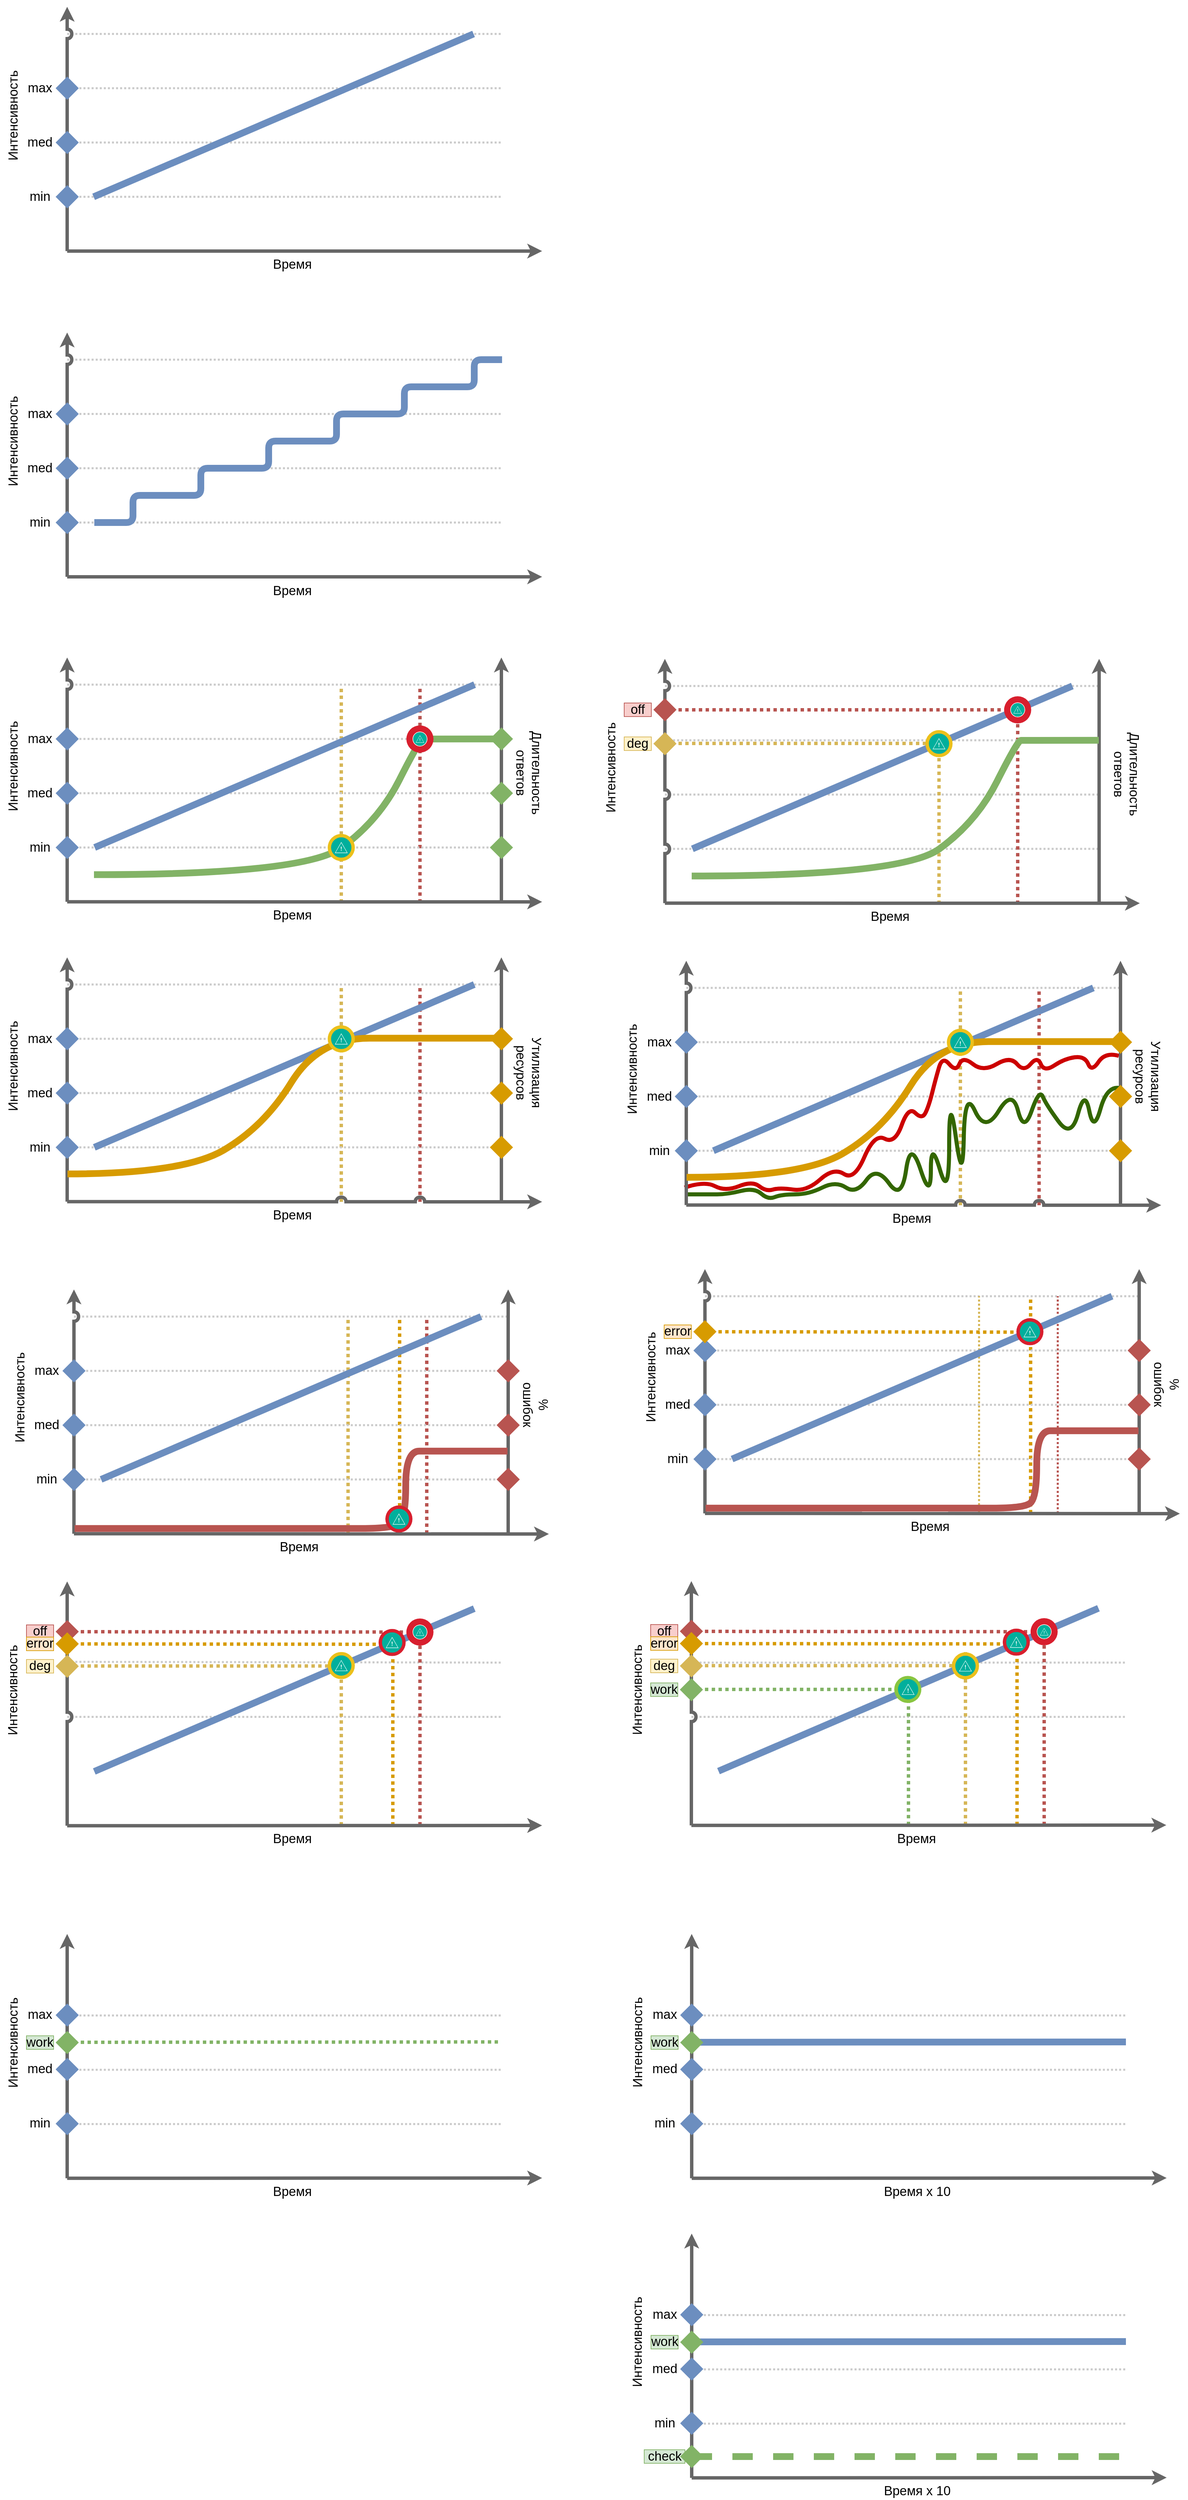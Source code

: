 <mxfile version="10.6.0" type="device"><diagram id="HY2A4Ayvg3R0LJXOq5qt" name="Page-1"><mxGraphModel dx="1588" dy="896" grid="1" gridSize="10" guides="1" tooltips="1" connect="1" arrows="1" fold="1" page="1" pageScale="1" pageWidth="827" pageHeight="1169" math="0" shadow="0"><root><mxCell id="0"/><mxCell id="1" parent="0"/><mxCell id="kqXihZNPJGuwkAAfgxmF-334" value="" style="endArrow=none;dashed=1;html=1;strokeColor=#82b366;strokeWidth=10;fillColor=#d5e8d4;" edge="1" parent="1"><mxGeometry width="50" height="50" relative="1" as="geometry"><mxPoint x="1040.5" y="3730" as="sourcePoint"/><mxPoint x="1680.5" y="3730" as="targetPoint"/></mxGeometry></mxCell><mxCell id="kqXihZNPJGuwkAAfgxmF-218" value="" style="endArrow=none;dashed=1;html=1;dashPattern=1 1;strokeColor=#CCCCCC;strokeWidth=3;fillColor=#97D077;" edge="1" parent="1"><mxGeometry width="50" height="50" relative="1" as="geometry"><mxPoint x="120" y="2640" as="sourcePoint"/><mxPoint x="760" y="2640" as="targetPoint"/></mxGeometry></mxCell><mxCell id="kqXihZNPJGuwkAAfgxmF-222" value="" style="endArrow=none;dashed=1;html=1;dashPattern=1 1;strokeColor=#CCCCCC;strokeWidth=3;fillColor=#97D077;" edge="1" parent="1"><mxGeometry width="50" height="50" relative="1" as="geometry"><mxPoint x="120" y="2558.857" as="sourcePoint"/><mxPoint x="761.143" y="2560" as="targetPoint"/></mxGeometry></mxCell><mxCell id="kqXihZNPJGuwkAAfgxmF-206" value="" style="group" vertex="1" connectable="0" parent="1"><mxGeometry x="21" y="2440.429" width="799" height="390" as="geometry"/></mxCell><mxCell id="kqXihZNPJGuwkAAfgxmF-16" value="" style="endArrow=none;dashed=1;html=1;dashPattern=1 1;strokeWidth=5;fillColor=#f8cecc;strokeColor=#b85450;" edge="1" parent="kqXihZNPJGuwkAAfgxmF-206" target="4Kf1Op2v4pAlOOyl17Ff-107"><mxGeometry width="50" height="50" relative="1" as="geometry"><mxPoint x="99" y="74.071" as="sourcePoint"/><mxPoint x="659" y="74.071" as="targetPoint"/></mxGeometry></mxCell><mxCell id="kqXihZNPJGuwkAAfgxmF-17" value="" style="endArrow=none;dashed=1;html=1;dashPattern=1 1;strokeWidth=5;fillColor=#fff2cc;strokeColor=#d6b656;" edge="1" parent="kqXihZNPJGuwkAAfgxmF-206"><mxGeometry width="50" height="50" relative="1" as="geometry"><mxPoint x="99" y="124.571" as="sourcePoint"/><mxPoint x="519" y="124.571" as="targetPoint"/></mxGeometry></mxCell><mxCell id="kqXihZNPJGuwkAAfgxmF-11" value="" style="endArrow=none;dashed=1;html=1;fillColor=#f8cecc;strokeColor=#b85450;strokeWidth=5;dashPattern=1 1;" edge="1" parent="kqXihZNPJGuwkAAfgxmF-206" target="4Kf1Op2v4pAlOOyl17Ff-107"><mxGeometry width="50" height="50" relative="1" as="geometry"><mxPoint x="619" y="359.571" as="sourcePoint"/><mxPoint x="619" y="39.571" as="targetPoint"/></mxGeometry></mxCell><mxCell id="kqXihZNPJGuwkAAfgxmF-10" value="" style="endArrow=none;dashed=1;html=1;fillColor=#ffe6cc;strokeColor=#d79b00;strokeWidth=5;dashPattern=1 1;" edge="1" parent="kqXihZNPJGuwkAAfgxmF-206"><mxGeometry width="50" height="50" relative="1" as="geometry"><mxPoint x="579" y="359.571" as="sourcePoint"/><mxPoint x="579" y="69.571" as="targetPoint"/></mxGeometry></mxCell><mxCell id="kqXihZNPJGuwkAAfgxmF-12" value="" style="endArrow=none;dashed=1;html=1;dashPattern=1 1;strokeWidth=5;fillColor=#fff2cc;strokeColor=#d6b656;" edge="1" parent="kqXihZNPJGuwkAAfgxmF-206"><mxGeometry width="50" height="50" relative="1" as="geometry"><mxPoint x="503" y="359.571" as="sourcePoint"/><mxPoint x="503" y="99.571" as="targetPoint"/></mxGeometry></mxCell><mxCell id="4Kf1Op2v4pAlOOyl17Ff-73" value="" style="endArrow=classic;html=1;strokeWidth=5;jumpStyle=arc;fillColor=#f5f5f5;strokeColor=#666666;" parent="kqXihZNPJGuwkAAfgxmF-206" edge="1"><mxGeometry width="50" height="50" relative="1" as="geometry"><mxPoint x="99" y="360" as="sourcePoint"/><mxPoint x="799" y="359.571" as="targetPoint"/></mxGeometry></mxCell><mxCell id="4Kf1Op2v4pAlOOyl17Ff-74" value="" style="endArrow=classic;html=1;strokeWidth=5;jumpStyle=arc;fillColor=#f5f5f5;strokeColor=#666666;" parent="kqXihZNPJGuwkAAfgxmF-206" edge="1"><mxGeometry width="50" height="50" relative="1" as="geometry"><mxPoint x="99" y="360" as="sourcePoint"/><mxPoint x="99" as="targetPoint"/></mxGeometry></mxCell><mxCell id="4Kf1Op2v4pAlOOyl17Ff-79" value="" style="endArrow=none;html=1;strokeWidth=10;targetPerimeterSpacing=0;comic=0;shadow=0;jumpStyle=none;orthogonalLoop=1;fillColor=#dae8fc;strokeColor=#6c8ebf;rounded=1;" parent="kqXihZNPJGuwkAAfgxmF-206" edge="1"><mxGeometry width="50" height="50" relative="1" as="geometry"><mxPoint x="139" y="280" as="sourcePoint"/><mxPoint x="699" y="40" as="targetPoint"/></mxGeometry></mxCell><mxCell id="4Kf1Op2v4pAlOOyl17Ff-86" value="Время" style="text;html=1;strokeColor=none;fillColor=none;align=center;verticalAlign=middle;whiteSpace=wrap;rounded=0;fontSize=19;" parent="kqXihZNPJGuwkAAfgxmF-206" vertex="1"><mxGeometry x="411" y="370" width="40" height="20" as="geometry"/></mxCell><mxCell id="4Kf1Op2v4pAlOOyl17Ff-87" value="Интенсивность" style="text;html=1;strokeColor=none;fillColor=none;align=center;verticalAlign=middle;whiteSpace=wrap;rounded=0;fontSize=19;rotation=-90;" parent="kqXihZNPJGuwkAAfgxmF-206" vertex="1"><mxGeometry y="150" width="40" height="20" as="geometry"/></mxCell><mxCell id="4Kf1Op2v4pAlOOyl17Ff-95" value="" style="group" parent="kqXihZNPJGuwkAAfgxmF-206" vertex="1" connectable="0"><mxGeometry x="483" y="103.948" width="40" height="40" as="geometry"/></mxCell><mxCell id="4Kf1Op2v4pAlOOyl17Ff-90" value="" style="aspect=fixed;perimeter=ellipsePerimeter;html=1;align=center;shadow=0;dashed=0;image;image=img/lib/ibm/applications/visualization.svg;fontSize=19;" parent="4Kf1Op2v4pAlOOyl17Ff-95" vertex="1"><mxGeometry width="40" height="40" as="geometry"/></mxCell><mxCell id="4Kf1Op2v4pAlOOyl17Ff-91" value="" style="aspect=fixed;perimeter=ellipsePerimeter;html=1;align=center;shadow=0;dashed=0;image;image=img/lib/ibm/management/alert_notification.svg;fontSize=19;" parent="4Kf1Op2v4pAlOOyl17Ff-95" vertex="1"><mxGeometry x="5" y="5" width="30" height="30" as="geometry"/></mxCell><mxCell id="4Kf1Op2v4pAlOOyl17Ff-103" value="" style="group" parent="kqXihZNPJGuwkAAfgxmF-206" vertex="1" connectable="0"><mxGeometry x="558" y="69.971" width="40" height="40" as="geometry"/></mxCell><mxCell id="4Kf1Op2v4pAlOOyl17Ff-96" value="" style="group" parent="4Kf1Op2v4pAlOOyl17Ff-103" vertex="1" connectable="0"><mxGeometry width="40" height="40" as="geometry"/></mxCell><mxCell id="4Kf1Op2v4pAlOOyl17Ff-88" value="" style="aspect=fixed;perimeter=ellipsePerimeter;html=1;align=center;shadow=0;dashed=0;image;image=img/lib/ibm/security/physical_security.svg;fontSize=19;" parent="4Kf1Op2v4pAlOOyl17Ff-96" vertex="1"><mxGeometry width="40" height="40" as="geometry"/></mxCell><mxCell id="4Kf1Op2v4pAlOOyl17Ff-89" value="" style="aspect=fixed;perimeter=ellipsePerimeter;html=1;align=center;shadow=0;dashed=0;image;image=img/lib/ibm/management/alert_notification.svg;fontSize=19;" parent="4Kf1Op2v4pAlOOyl17Ff-96" vertex="1"><mxGeometry x="5" y="5" width="30" height="30" as="geometry"/></mxCell><mxCell id="4Kf1Op2v4pAlOOyl17Ff-106" value="" style="aspect=fixed;perimeter=ellipsePerimeter;html=1;align=center;shadow=0;dashed=0;image;image=img/lib/ibm/security/physical_security.svg;fontSize=19;" parent="kqXihZNPJGuwkAAfgxmF-206" vertex="1"><mxGeometry x="599" y="54.571" width="40" height="40" as="geometry"/></mxCell><mxCell id="4Kf1Op2v4pAlOOyl17Ff-107" value="" style="aspect=fixed;perimeter=ellipsePerimeter;html=1;align=center;shadow=0;dashed=0;image;image=img/lib/ibm/management/alert_notification.svg;fontSize=19;" parent="kqXihZNPJGuwkAAfgxmF-206" vertex="1"><mxGeometry x="609" y="64.571" width="20" height="20" as="geometry"/></mxCell><mxCell id="4Kf1Op2v4pAlOOyl17Ff-80" value="" style="endArrow=none;html=1;shadow=0;strokeWidth=10;startArrow=diamond;startFill=1;startSize=10;fillColor=#fff2cc;strokeColor=#d6b656;" parent="kqXihZNPJGuwkAAfgxmF-206" edge="1"><mxGeometry width="50" height="50" relative="1" as="geometry"><mxPoint x="82" y="125" as="sourcePoint"/><mxPoint x="102" y="125" as="targetPoint"/></mxGeometry></mxCell><mxCell id="4Kf1Op2v4pAlOOyl17Ff-83" value="deg" style="text;html=1;strokeColor=#d6b656;fillColor=#fff2cc;align=center;verticalAlign=middle;whiteSpace=wrap;rounded=0;fontSize=19;" parent="kqXihZNPJGuwkAAfgxmF-206" vertex="1"><mxGeometry x="39" y="115" width="40" height="20" as="geometry"/></mxCell><mxCell id="4Kf1Op2v4pAlOOyl17Ff-82" value="" style="endArrow=none;html=1;shadow=0;strokeWidth=10;startArrow=diamond;startFill=1;startSize=10;fillColor=#f8cecc;strokeColor=#b85450;endSize=0;" parent="kqXihZNPJGuwkAAfgxmF-206" edge="1"><mxGeometry width="50" height="50" relative="1" as="geometry"><mxPoint x="82" y="74" as="sourcePoint"/><mxPoint x="102" y="74" as="targetPoint"/></mxGeometry></mxCell><mxCell id="4Kf1Op2v4pAlOOyl17Ff-85" value="off" style="text;html=1;strokeColor=#b85450;fillColor=#f8cecc;align=center;verticalAlign=middle;whiteSpace=wrap;rounded=0;fontSize=19;" parent="kqXihZNPJGuwkAAfgxmF-206" vertex="1"><mxGeometry x="39" y="64" width="40" height="20" as="geometry"/></mxCell><mxCell id="kqXihZNPJGuwkAAfgxmF-131" value="" style="group" vertex="1" connectable="0" parent="kqXihZNPJGuwkAAfgxmF-206"><mxGeometry x="39" y="82" width="520" height="20" as="geometry"/></mxCell><mxCell id="4Kf1Op2v4pAlOOyl17Ff-81" value="" style="endArrow=none;html=1;shadow=0;strokeWidth=10;startArrow=diamond;startFill=1;startSize=10;fillColor=#ffe6cc;strokeColor=#d79b00;endSize=0;" parent="kqXihZNPJGuwkAAfgxmF-131" edge="1"><mxGeometry width="50" height="50" relative="1" as="geometry"><mxPoint x="43" y="10" as="sourcePoint"/><mxPoint x="63" y="10" as="targetPoint"/></mxGeometry></mxCell><mxCell id="4Kf1Op2v4pAlOOyl17Ff-84" value="error" style="text;html=1;strokeColor=#d79b00;fillColor=#ffe6cc;align=center;verticalAlign=middle;whiteSpace=wrap;rounded=0;fontSize=19;" parent="kqXihZNPJGuwkAAfgxmF-131" vertex="1"><mxGeometry width="40" height="20" as="geometry"/></mxCell><mxCell id="kqXihZNPJGuwkAAfgxmF-14" value="" style="endArrow=none;dashed=1;html=1;dashPattern=1 1;strokeWidth=5;fillColor=#ffe6cc;strokeColor=#d79b00;" edge="1" parent="kqXihZNPJGuwkAAfgxmF-131"><mxGeometry width="50" height="50" relative="1" as="geometry"><mxPoint x="60" y="10.071" as="sourcePoint"/><mxPoint x="520" y="10.571" as="targetPoint"/></mxGeometry></mxCell><mxCell id="kqXihZNPJGuwkAAfgxmF-207" value="" style="group" vertex="1" connectable="0" parent="1"><mxGeometry x="961.029" y="1980.09" width="799" height="390" as="geometry"/></mxCell><mxCell id="4Kf1Op2v4pAlOOyl17Ff-48" value="" style="endArrow=none;dashed=1;html=1;strokeWidth=3;dashPattern=1 1;fillColor=#f5f5f5;strokeColor=#CCCCCC;" parent="kqXihZNPJGuwkAAfgxmF-207" edge="1"><mxGeometry width="50" height="50" relative="1" as="geometry"><mxPoint x="99" y="40" as="sourcePoint"/><mxPoint x="739" y="40" as="targetPoint"/></mxGeometry></mxCell><mxCell id="kqXihZNPJGuwkAAfgxmF-5" value="" style="endArrow=none;dashed=1;html=1;dashPattern=1 1;strokeWidth=3;fillColor=#fff2cc;strokeColor=#d6b656;" edge="1" parent="kqXihZNPJGuwkAAfgxmF-207"><mxGeometry width="50" height="50" relative="1" as="geometry"><mxPoint x="503" y="359.91" as="sourcePoint"/><mxPoint x="503" y="39.91" as="targetPoint"/></mxGeometry></mxCell><mxCell id="kqXihZNPJGuwkAAfgxmF-7" value="" style="endArrow=none;dashed=1;html=1;fillColor=#ffe6cc;strokeColor=#d79b00;strokeWidth=5;dashPattern=1 1;" edge="1" parent="kqXihZNPJGuwkAAfgxmF-207"><mxGeometry width="50" height="50" relative="1" as="geometry"><mxPoint x="579" y="359.91" as="sourcePoint"/><mxPoint x="579" y="39.91" as="targetPoint"/></mxGeometry></mxCell><mxCell id="kqXihZNPJGuwkAAfgxmF-6" value="" style="endArrow=none;dashed=1;html=1;fillColor=#f8cecc;strokeColor=#b85450;strokeWidth=3;dashPattern=1 1;" edge="1" parent="kqXihZNPJGuwkAAfgxmF-207"><mxGeometry width="50" height="50" relative="1" as="geometry"><mxPoint x="619" y="359.91" as="sourcePoint"/><mxPoint x="619" y="39.91" as="targetPoint"/></mxGeometry></mxCell><mxCell id="4Kf1Op2v4pAlOOyl17Ff-43" value="" style="endArrow=classic;html=1;strokeWidth=5;jumpStyle=none;fillColor=#f5f5f5;strokeColor=#666666;" parent="kqXihZNPJGuwkAAfgxmF-207" edge="1"><mxGeometry width="50" height="50" relative="1" as="geometry"><mxPoint x="99" y="360" as="sourcePoint"/><mxPoint x="799" y="360.41" as="targetPoint"/></mxGeometry></mxCell><mxCell id="4Kf1Op2v4pAlOOyl17Ff-44" value="" style="endArrow=classic;html=1;strokeWidth=5;jumpStyle=arc;fillColor=#f5f5f5;strokeColor=#666666;" parent="kqXihZNPJGuwkAAfgxmF-207" edge="1"><mxGeometry width="50" height="50" relative="1" as="geometry"><mxPoint x="99" y="360" as="sourcePoint"/><mxPoint x="99" as="targetPoint"/></mxGeometry></mxCell><mxCell id="4Kf1Op2v4pAlOOyl17Ff-45" value="" style="endArrow=none;dashed=1;html=1;strokeWidth=3;dashPattern=1 1;fillColor=#f5f5f5;strokeColor=#CCCCCC;startArrow=none;startFill=0;startSize=8;" parent="kqXihZNPJGuwkAAfgxmF-207" edge="1"><mxGeometry width="50" height="50" relative="1" as="geometry"><mxPoint x="99" y="280" as="sourcePoint"/><mxPoint x="739" y="280" as="targetPoint"/></mxGeometry></mxCell><mxCell id="4Kf1Op2v4pAlOOyl17Ff-46" value="" style="endArrow=none;dashed=1;html=1;strokeWidth=3;dashPattern=1 1;fillColor=#f5f5f5;strokeColor=#CCCCCC;" parent="kqXihZNPJGuwkAAfgxmF-207" edge="1"><mxGeometry width="50" height="50" relative="1" as="geometry"><mxPoint x="99" y="200" as="sourcePoint"/><mxPoint x="739" y="200" as="targetPoint"/></mxGeometry></mxCell><mxCell id="4Kf1Op2v4pAlOOyl17Ff-47" value="" style="endArrow=none;dashed=1;html=1;strokeWidth=3;dashPattern=1 1;fillColor=#f5f5f5;strokeColor=#CCCCCC;" parent="kqXihZNPJGuwkAAfgxmF-207" edge="1"><mxGeometry width="50" height="50" relative="1" as="geometry"><mxPoint x="99" y="120" as="sourcePoint"/><mxPoint x="739" y="120" as="targetPoint"/></mxGeometry></mxCell><mxCell id="4Kf1Op2v4pAlOOyl17Ff-49" value="" style="endArrow=none;html=1;strokeWidth=10;targetPerimeterSpacing=0;comic=0;shadow=0;jumpStyle=none;orthogonalLoop=1;fillColor=#dae8fc;strokeColor=#6c8ebf;rounded=1;" parent="kqXihZNPJGuwkAAfgxmF-207" edge="1"><mxGeometry width="50" height="50" relative="1" as="geometry"><mxPoint x="139" y="280" as="sourcePoint"/><mxPoint x="699" y="40" as="targetPoint"/></mxGeometry></mxCell><mxCell id="4Kf1Op2v4pAlOOyl17Ff-50" value="" style="endArrow=none;html=1;shadow=0;strokeWidth=10;startArrow=diamond;startFill=1;startSize=10;fillColor=#dae8fc;strokeColor=#6c8ebf;" parent="kqXihZNPJGuwkAAfgxmF-207" edge="1"><mxGeometry width="50" height="50" relative="1" as="geometry"><mxPoint x="82" y="280" as="sourcePoint"/><mxPoint x="102" y="280" as="targetPoint"/></mxGeometry></mxCell><mxCell id="4Kf1Op2v4pAlOOyl17Ff-51" value="" style="endArrow=none;html=1;shadow=0;strokeWidth=10;startArrow=diamond;startFill=1;startSize=10;fillColor=#dae8fc;strokeColor=#6c8ebf;endSize=0;" parent="kqXihZNPJGuwkAAfgxmF-207" edge="1"><mxGeometry width="50" height="50" relative="1" as="geometry"><mxPoint x="82" y="200" as="sourcePoint"/><mxPoint x="102" y="200" as="targetPoint"/></mxGeometry></mxCell><mxCell id="4Kf1Op2v4pAlOOyl17Ff-52" value="" style="endArrow=none;html=1;shadow=0;strokeWidth=10;startArrow=diamond;startFill=1;startSize=10;fillColor=#dae8fc;strokeColor=#6c8ebf;endSize=0;" parent="kqXihZNPJGuwkAAfgxmF-207" edge="1"><mxGeometry width="50" height="50" relative="1" as="geometry"><mxPoint x="82" y="120" as="sourcePoint"/><mxPoint x="102" y="120" as="targetPoint"/></mxGeometry></mxCell><mxCell id="4Kf1Op2v4pAlOOyl17Ff-53" value="min" style="text;html=1;strokeColor=none;fillColor=none;align=center;verticalAlign=middle;whiteSpace=wrap;rounded=0;fontSize=19;" parent="kqXihZNPJGuwkAAfgxmF-207" vertex="1"><mxGeometry x="39" y="270" width="40" height="20" as="geometry"/></mxCell><mxCell id="4Kf1Op2v4pAlOOyl17Ff-54" value="med" style="text;html=1;strokeColor=none;fillColor=none;align=center;verticalAlign=middle;whiteSpace=wrap;rounded=0;fontSize=19;" parent="kqXihZNPJGuwkAAfgxmF-207" vertex="1"><mxGeometry x="39" y="190" width="40" height="20" as="geometry"/></mxCell><mxCell id="4Kf1Op2v4pAlOOyl17Ff-55" value="max" style="text;html=1;strokeColor=none;fillColor=none;align=center;verticalAlign=middle;whiteSpace=wrap;rounded=0;fontSize=19;" parent="kqXihZNPJGuwkAAfgxmF-207" vertex="1"><mxGeometry x="39" y="110" width="40" height="20" as="geometry"/></mxCell><mxCell id="4Kf1Op2v4pAlOOyl17Ff-56" value="Время" style="text;html=1;strokeColor=none;fillColor=none;align=center;verticalAlign=middle;whiteSpace=wrap;rounded=0;fontSize=19;" parent="kqXihZNPJGuwkAAfgxmF-207" vertex="1"><mxGeometry x="411" y="370" width="40" height="20" as="geometry"/></mxCell><mxCell id="4Kf1Op2v4pAlOOyl17Ff-57" value="Интенсивность" style="text;html=1;strokeColor=none;fillColor=none;align=center;verticalAlign=middle;whiteSpace=wrap;rounded=0;fontSize=19;rotation=-90;" parent="kqXihZNPJGuwkAAfgxmF-207" vertex="1"><mxGeometry y="149" width="40" height="20" as="geometry"/></mxCell><mxCell id="4Kf1Op2v4pAlOOyl17Ff-58" value="" style="endArrow=classic;html=1;strokeWidth=5;jumpStyle=none;fillColor=#f5f5f5;strokeColor=#666666;" parent="kqXihZNPJGuwkAAfgxmF-207" edge="1"><mxGeometry width="50" height="50" relative="1" as="geometry"><mxPoint x="739" y="360" as="sourcePoint"/><mxPoint x="739" as="targetPoint"/></mxGeometry></mxCell><mxCell id="4Kf1Op2v4pAlOOyl17Ff-59" value="" style="endArrow=none;html=1;shadow=0;strokeWidth=10;startArrow=diamond;startFill=1;startSize=10;fillColor=#f8cecc;strokeColor=#b85450;endSize=0;" parent="kqXihZNPJGuwkAAfgxmF-207" edge="1"><mxGeometry width="50" height="50" relative="1" as="geometry"><mxPoint x="722" y="120" as="sourcePoint"/><mxPoint x="741" y="120" as="targetPoint"/></mxGeometry></mxCell><mxCell id="4Kf1Op2v4pAlOOyl17Ff-60" value="" style="endArrow=none;html=1;shadow=0;strokeWidth=10;startArrow=diamond;startFill=1;startSize=10;fillColor=#f8cecc;strokeColor=#b85450;endSize=0;" parent="kqXihZNPJGuwkAAfgxmF-207" edge="1"><mxGeometry width="50" height="50" relative="1" as="geometry"><mxPoint x="722" y="200" as="sourcePoint"/><mxPoint x="741" y="200" as="targetPoint"/></mxGeometry></mxCell><mxCell id="4Kf1Op2v4pAlOOyl17Ff-61" value="" style="endArrow=none;html=1;shadow=0;strokeWidth=10;startArrow=diamond;startFill=1;startSize=10;fillColor=#f8cecc;strokeColor=#b85450;endSize=0;" parent="kqXihZNPJGuwkAAfgxmF-207" edge="1"><mxGeometry width="50" height="50" relative="1" as="geometry"><mxPoint x="722" y="280" as="sourcePoint"/><mxPoint x="741" y="280" as="targetPoint"/></mxGeometry></mxCell><mxCell id="4Kf1Op2v4pAlOOyl17Ff-62" value="% ошибок&lt;br&gt;" style="text;html=1;strokeColor=none;fillColor=none;align=center;verticalAlign=middle;whiteSpace=wrap;rounded=0;fontSize=19;rotation=90;" parent="kqXihZNPJGuwkAAfgxmF-207" vertex="1"><mxGeometry x="759" y="160" width="40" height="20" as="geometry"/></mxCell><mxCell id="4Kf1Op2v4pAlOOyl17Ff-63" value="" style="curved=1;endArrow=none;html=1;shadow=0;strokeWidth=10;fontSize=19;fillColor=#f8cecc;strokeColor=#b85450;endFill=0;" parent="kqXihZNPJGuwkAAfgxmF-207" edge="1"><mxGeometry width="50" height="50" relative="1" as="geometry"><mxPoint x="100" y="352.31" as="sourcePoint"/><mxPoint x="738" y="238.31" as="targetPoint"/><Array as="points"><mxPoint x="478" y="352.31"/><mxPoint x="568" y="352.31"/><mxPoint x="588" y="338.31"/><mxPoint x="588" y="238.31"/><mxPoint x="628" y="238.31"/></Array></mxGeometry></mxCell><mxCell id="4Kf1Op2v4pAlOOyl17Ff-97" value="" style="group" parent="kqXihZNPJGuwkAAfgxmF-207" vertex="1" connectable="0"><mxGeometry x="558" y="72.31" width="40" height="40" as="geometry"/></mxCell><mxCell id="4Kf1Op2v4pAlOOyl17Ff-65" value="" style="aspect=fixed;perimeter=ellipsePerimeter;html=1;align=center;shadow=0;dashed=0;image;image=img/lib/ibm/security/physical_security.svg;fontSize=19;" parent="4Kf1Op2v4pAlOOyl17Ff-97" vertex="1"><mxGeometry width="40" height="40" as="geometry"/></mxCell><mxCell id="4Kf1Op2v4pAlOOyl17Ff-66" value="" style="aspect=fixed;perimeter=ellipsePerimeter;html=1;align=center;shadow=0;dashed=0;image;image=img/lib/ibm/management/alert_notification.svg;fontSize=19;" parent="4Kf1Op2v4pAlOOyl17Ff-97" vertex="1"><mxGeometry x="5" y="5" width="30" height="30" as="geometry"/></mxCell><mxCell id="kqXihZNPJGuwkAAfgxmF-132" value="" style="group" vertex="1" connectable="0" parent="kqXihZNPJGuwkAAfgxmF-207"><mxGeometry x="38.875" y="82.338" width="520" height="20" as="geometry"/></mxCell><mxCell id="kqXihZNPJGuwkAAfgxmF-133" value="" style="endArrow=none;html=1;shadow=0;strokeWidth=10;startArrow=diamond;startFill=1;startSize=10;fillColor=#ffe6cc;strokeColor=#d79b00;endSize=0;" edge="1" parent="kqXihZNPJGuwkAAfgxmF-132"><mxGeometry width="50" height="50" relative="1" as="geometry"><mxPoint x="43" y="10" as="sourcePoint"/><mxPoint x="63" y="10" as="targetPoint"/></mxGeometry></mxCell><mxCell id="kqXihZNPJGuwkAAfgxmF-134" value="error" style="text;html=1;strokeColor=#d79b00;fillColor=#ffe6cc;align=center;verticalAlign=middle;whiteSpace=wrap;rounded=0;fontSize=19;" vertex="1" parent="kqXihZNPJGuwkAAfgxmF-132"><mxGeometry width="40" height="20" as="geometry"/></mxCell><mxCell id="kqXihZNPJGuwkAAfgxmF-135" value="" style="endArrow=none;dashed=1;html=1;dashPattern=1 1;strokeWidth=5;fillColor=#ffe6cc;strokeColor=#d79b00;" edge="1" parent="kqXihZNPJGuwkAAfgxmF-132"><mxGeometry width="50" height="50" relative="1" as="geometry"><mxPoint x="60" y="10.071" as="sourcePoint"/><mxPoint x="520" y="10.571" as="targetPoint"/></mxGeometry></mxCell><mxCell id="kqXihZNPJGuwkAAfgxmF-209" value="" style="group" vertex="1" connectable="0" parent="1"><mxGeometry x="933.5" y="1525.757" width="799" height="390" as="geometry"/></mxCell><mxCell id="kqXihZNPJGuwkAAfgxmF-79" value="" style="endArrow=none;dashed=1;html=1;strokeWidth=3;dashPattern=1 1;fillColor=#f5f5f5;strokeColor=#CCCCCC;" edge="1" parent="kqXihZNPJGuwkAAfgxmF-209"><mxGeometry width="50" height="50" relative="1" as="geometry"><mxPoint x="99" y="200" as="sourcePoint"/><mxPoint x="739" y="200" as="targetPoint"/></mxGeometry></mxCell><mxCell id="kqXihZNPJGuwkAAfgxmF-78" value="" style="endArrow=none;dashed=1;html=1;strokeWidth=3;dashPattern=1 1;fillColor=#f5f5f5;strokeColor=#CCCCCC;startArrow=none;startFill=0;startSize=8;" edge="1" parent="kqXihZNPJGuwkAAfgxmF-209"><mxGeometry width="50" height="50" relative="1" as="geometry"><mxPoint x="99" y="280" as="sourcePoint"/><mxPoint x="739" y="280" as="targetPoint"/></mxGeometry></mxCell><mxCell id="kqXihZNPJGuwkAAfgxmF-74" value="" style="endArrow=none;dashed=1;html=1;strokeWidth=5;dashPattern=1 1;fillColor=#fff2cc;strokeColor=#d6b656;" edge="1" parent="kqXihZNPJGuwkAAfgxmF-209"><mxGeometry width="50" height="50" relative="1" as="geometry"><mxPoint x="503" y="360.243" as="sourcePoint"/><mxPoint x="503" y="40.243" as="targetPoint"/></mxGeometry></mxCell><mxCell id="kqXihZNPJGuwkAAfgxmF-73" value="" style="endArrow=none;dashed=1;html=1;dashPattern=1 1;strokeWidth=5;fillColor=#f8cecc;strokeColor=#b85450;" edge="1" parent="kqXihZNPJGuwkAAfgxmF-209"><mxGeometry width="50" height="50" relative="1" as="geometry"><mxPoint x="619" y="360.243" as="sourcePoint"/><mxPoint x="619" y="40.243" as="targetPoint"/></mxGeometry></mxCell><mxCell id="kqXihZNPJGuwkAAfgxmF-100" value="" style="curved=1;endArrow=none;html=1;shadow=0;strokeWidth=6;fontSize=19;fillColor=#ffe6cc;strokeColor=#CC0000;endFill=0;" edge="1" parent="kqXihZNPJGuwkAAfgxmF-209"><mxGeometry width="50" height="50" relative="1" as="geometry"><mxPoint x="96.5" y="334.243" as="sourcePoint"/><mxPoint x="736.5" y="140.143" as="targetPoint"/><Array as="points"><mxPoint x="126.5" y="324.243"/><mxPoint x="156.5" y="340.243"/><mxPoint x="196.5" y="324.243"/><mxPoint x="216.5" y="340.243"/><mxPoint x="236.5" y="334.243"/><mxPoint x="276.5" y="340.143"/><mxPoint x="316.5" y="304.243"/><mxPoint x="346.5" y="324.243"/><mxPoint x="376.5" y="254.243"/><mxPoint x="406.5" y="270.243"/><mxPoint x="426.5" y="214.243"/><mxPoint x="446.5" y="234.243"/><mxPoint x="456.5" y="214.243"/><mxPoint x="466.5" y="174.243"/><mxPoint x="476.5" y="140.143"/><mxPoint x="496.5" y="164.243"/><mxPoint x="506.5" y="140.243"/><mxPoint x="536.5" y="164.243"/><mxPoint x="576.5" y="140.243"/><mxPoint x="596.5" y="164.243"/><mxPoint x="616.5" y="140.243"/><mxPoint x="626.5" y="164.243"/><mxPoint x="656.5" y="144.243"/><mxPoint x="686.5" y="140.243"/><mxPoint x="696.5" y="164.243"/><mxPoint x="716.5" y="134.243"/></Array></mxGeometry></mxCell><mxCell id="kqXihZNPJGuwkAAfgxmF-101" value="" style="curved=1;endArrow=none;html=1;shadow=0;strokeWidth=6;fontSize=19;fillColor=#ffe6cc;strokeColor=#336600;endFill=0;" edge="1" parent="kqXihZNPJGuwkAAfgxmF-209"><mxGeometry width="50" height="50" relative="1" as="geometry"><mxPoint x="99.5" y="344.243" as="sourcePoint"/><mxPoint x="739.5" y="188.143" as="targetPoint"/><Array as="points"><mxPoint x="129.5" y="344.243"/><mxPoint x="159.5" y="344.243"/><mxPoint x="199.5" y="334.243"/><mxPoint x="219.5" y="352.243"/><mxPoint x="239.5" y="344.243"/><mxPoint x="279.5" y="344.243"/><mxPoint x="319.5" y="324.243"/><mxPoint x="349.5" y="344.243"/><mxPoint x="379.5" y="302.243"/><mxPoint x="416.5" y="354.243"/><mxPoint x="429.5" y="262.243"/><mxPoint x="459.5" y="354.243"/><mxPoint x="459.5" y="262.243"/><mxPoint x="486.5" y="354.243"/><mxPoint x="486.5" y="188.243"/><mxPoint x="506.5" y="334.243"/><mxPoint x="509.5" y="188.243"/><mxPoint x="539.5" y="254.243"/><mxPoint x="579.5" y="188.243"/><mxPoint x="596.5" y="254.243"/><mxPoint x="619.5" y="188.243"/><mxPoint x="629.5" y="212.243"/><mxPoint x="666.5" y="262.243"/><mxPoint x="686.5" y="188.243"/><mxPoint x="699.5" y="254.243"/><mxPoint x="719.5" y="182.243"/></Array></mxGeometry></mxCell><mxCell id="kqXihZNPJGuwkAAfgxmF-81" value="" style="endArrow=none;dashed=1;html=1;strokeWidth=3;dashPattern=1 1;fillColor=#f5f5f5;strokeColor=#CCCCCC;" edge="1" parent="kqXihZNPJGuwkAAfgxmF-209"><mxGeometry width="50" height="50" relative="1" as="geometry"><mxPoint x="99" y="40" as="sourcePoint"/><mxPoint x="739" y="40" as="targetPoint"/></mxGeometry></mxCell><mxCell id="kqXihZNPJGuwkAAfgxmF-75" value="" style="endArrow=none;dashed=1;html=1;strokeWidth=3;dashPattern=1 1;fillColor=#f5f5f5;strokeColor=#CCCCCC;entryX=0;entryY=0.5;entryDx=0;entryDy=0;" edge="1" parent="kqXihZNPJGuwkAAfgxmF-209" target="kqXihZNPJGuwkAAfgxmF-98"><mxGeometry width="50" height="50" relative="1" as="geometry"><mxPoint x="99" y="120" as="sourcePoint"/><mxPoint x="484.501" y="124.965" as="targetPoint"/></mxGeometry></mxCell><mxCell id="kqXihZNPJGuwkAAfgxmF-76" value="" style="endArrow=classic;html=1;strokeWidth=5;jumpStyle=arc;fillColor=#f5f5f5;strokeColor=#666666;" edge="1" parent="kqXihZNPJGuwkAAfgxmF-209"><mxGeometry width="50" height="50" relative="1" as="geometry"><mxPoint x="99" y="360.0" as="sourcePoint"/><mxPoint x="799" y="360.243" as="targetPoint"/></mxGeometry></mxCell><mxCell id="kqXihZNPJGuwkAAfgxmF-77" value="" style="endArrow=classic;html=1;strokeWidth=5;jumpStyle=arc;fillColor=#f5f5f5;strokeColor=#666666;" edge="1" parent="kqXihZNPJGuwkAAfgxmF-209"><mxGeometry width="50" height="50" relative="1" as="geometry"><mxPoint x="99" y="360.0" as="sourcePoint"/><mxPoint x="99" as="targetPoint"/></mxGeometry></mxCell><mxCell id="kqXihZNPJGuwkAAfgxmF-80" value="" style="endArrow=none;dashed=1;html=1;strokeWidth=5;dashPattern=1 1;fillColor=#f5f5f5;strokeColor=#666666;" edge="1" parent="kqXihZNPJGuwkAAfgxmF-209" source="kqXihZNPJGuwkAAfgxmF-99"><mxGeometry width="50" height="50" relative="1" as="geometry"><mxPoint x="514.497" y="124.843" as="sourcePoint"/><mxPoint x="738" y="120" as="targetPoint"/></mxGeometry></mxCell><mxCell id="kqXihZNPJGuwkAAfgxmF-82" value="" style="endArrow=none;html=1;strokeWidth=10;targetPerimeterSpacing=0;comic=0;shadow=0;jumpStyle=none;orthogonalLoop=1;fillColor=#dae8fc;strokeColor=#6c8ebf;rounded=1;" edge="1" parent="kqXihZNPJGuwkAAfgxmF-209"><mxGeometry width="50" height="50" relative="1" as="geometry"><mxPoint x="139" y="280" as="sourcePoint"/><mxPoint x="699" y="40" as="targetPoint"/></mxGeometry></mxCell><mxCell id="kqXihZNPJGuwkAAfgxmF-83" value="" style="endArrow=none;html=1;shadow=0;strokeWidth=10;startArrow=diamond;startFill=1;startSize=10;fillColor=#dae8fc;strokeColor=#6c8ebf;" edge="1" parent="kqXihZNPJGuwkAAfgxmF-209"><mxGeometry width="50" height="50" relative="1" as="geometry"><mxPoint x="82" y="280" as="sourcePoint"/><mxPoint x="102" y="280" as="targetPoint"/></mxGeometry></mxCell><mxCell id="kqXihZNPJGuwkAAfgxmF-84" value="" style="endArrow=none;html=1;shadow=0;strokeWidth=10;startArrow=diamond;startFill=1;startSize=10;fillColor=#dae8fc;strokeColor=#6c8ebf;endSize=0;" edge="1" parent="kqXihZNPJGuwkAAfgxmF-209"><mxGeometry width="50" height="50" relative="1" as="geometry"><mxPoint x="82" y="200" as="sourcePoint"/><mxPoint x="102" y="200" as="targetPoint"/></mxGeometry></mxCell><mxCell id="kqXihZNPJGuwkAAfgxmF-85" value="" style="endArrow=none;html=1;shadow=0;strokeWidth=10;startArrow=diamond;startFill=1;startSize=10;fillColor=#dae8fc;strokeColor=#6c8ebf;endSize=0;" edge="1" parent="kqXihZNPJGuwkAAfgxmF-209"><mxGeometry width="50" height="50" relative="1" as="geometry"><mxPoint x="82" y="120" as="sourcePoint"/><mxPoint x="102" y="120" as="targetPoint"/></mxGeometry></mxCell><mxCell id="kqXihZNPJGuwkAAfgxmF-86" value="min" style="text;html=1;strokeColor=none;fillColor=none;align=center;verticalAlign=middle;whiteSpace=wrap;rounded=0;fontSize=19;" vertex="1" parent="kqXihZNPJGuwkAAfgxmF-209"><mxGeometry x="39" y="270" width="40" height="20" as="geometry"/></mxCell><mxCell id="kqXihZNPJGuwkAAfgxmF-87" value="med" style="text;html=1;strokeColor=none;fillColor=none;align=center;verticalAlign=middle;whiteSpace=wrap;rounded=0;fontSize=19;" vertex="1" parent="kqXihZNPJGuwkAAfgxmF-209"><mxGeometry x="39" y="190" width="40" height="20" as="geometry"/></mxCell><mxCell id="kqXihZNPJGuwkAAfgxmF-88" value="max" style="text;html=1;strokeColor=none;fillColor=none;align=center;verticalAlign=middle;whiteSpace=wrap;rounded=0;fontSize=19;" vertex="1" parent="kqXihZNPJGuwkAAfgxmF-209"><mxGeometry x="39" y="110" width="40" height="20" as="geometry"/></mxCell><mxCell id="kqXihZNPJGuwkAAfgxmF-89" value="Время" style="text;html=1;strokeColor=none;fillColor=none;align=center;verticalAlign=middle;whiteSpace=wrap;rounded=0;fontSize=19;" vertex="1" parent="kqXihZNPJGuwkAAfgxmF-209"><mxGeometry x="411" y="370" width="40" height="20" as="geometry"/></mxCell><mxCell id="kqXihZNPJGuwkAAfgxmF-90" value="Интенсивность" style="text;html=1;strokeColor=none;fillColor=none;align=center;verticalAlign=middle;whiteSpace=wrap;rounded=0;fontSize=19;rotation=-90;" vertex="1" parent="kqXihZNPJGuwkAAfgxmF-209"><mxGeometry y="150" width="40" height="20" as="geometry"/></mxCell><mxCell id="kqXihZNPJGuwkAAfgxmF-91" value="" style="endArrow=classic;html=1;strokeWidth=5;jumpStyle=none;fillColor=#f5f5f5;strokeColor=#666666;" edge="1" parent="kqXihZNPJGuwkAAfgxmF-209"><mxGeometry width="50" height="50" relative="1" as="geometry"><mxPoint x="739" y="360.0" as="sourcePoint"/><mxPoint x="739" as="targetPoint"/></mxGeometry></mxCell><mxCell id="kqXihZNPJGuwkAAfgxmF-92" value="" style="endArrow=none;html=1;shadow=0;strokeWidth=10;startArrow=diamond;startFill=1;startSize=10;fillColor=#ffe6cc;strokeColor=#d79b00;endSize=0;" edge="1" parent="kqXihZNPJGuwkAAfgxmF-209"><mxGeometry width="50" height="50" relative="1" as="geometry"><mxPoint x="722" y="120" as="sourcePoint"/><mxPoint x="741" y="120" as="targetPoint"/></mxGeometry></mxCell><mxCell id="kqXihZNPJGuwkAAfgxmF-93" value="" style="endArrow=none;html=1;shadow=0;strokeWidth=10;startArrow=diamond;startFill=1;startSize=10;fillColor=#ffe6cc;strokeColor=#d79b00;endSize=0;" edge="1" parent="kqXihZNPJGuwkAAfgxmF-209"><mxGeometry width="50" height="50" relative="1" as="geometry"><mxPoint x="722" y="200" as="sourcePoint"/><mxPoint x="741" y="200" as="targetPoint"/></mxGeometry></mxCell><mxCell id="kqXihZNPJGuwkAAfgxmF-94" value="" style="endArrow=none;html=1;shadow=0;strokeWidth=10;startArrow=diamond;startFill=1;startSize=10;fillColor=#ffe6cc;strokeColor=#d79b00;endSize=0;" edge="1" parent="kqXihZNPJGuwkAAfgxmF-209"><mxGeometry width="50" height="50" relative="1" as="geometry"><mxPoint x="722" y="280" as="sourcePoint"/><mxPoint x="741" y="280" as="targetPoint"/></mxGeometry></mxCell><mxCell id="kqXihZNPJGuwkAAfgxmF-95" value="Утилизация ресурсов&lt;br&gt;" style="text;html=1;strokeColor=none;fillColor=none;align=center;verticalAlign=middle;whiteSpace=wrap;rounded=0;fontSize=19;rotation=90;" vertex="1" parent="kqXihZNPJGuwkAAfgxmF-209"><mxGeometry x="759" y="160" width="40" height="20" as="geometry"/></mxCell><mxCell id="kqXihZNPJGuwkAAfgxmF-96" value="" style="curved=1;endArrow=none;html=1;shadow=0;strokeWidth=10;fontSize=19;fillColor=#ffe6cc;strokeColor=#d79b00;endFill=0;" edge="1" parent="kqXihZNPJGuwkAAfgxmF-209"><mxGeometry width="50" height="50" relative="1" as="geometry"><mxPoint x="99.5" y="319.143" as="sourcePoint"/><mxPoint x="729.5" y="119.143" as="targetPoint"/><Array as="points"><mxPoint x="269.5" y="319.143"/><mxPoint x="389.5" y="249.143"/><mxPoint x="469.5" y="119.143"/><mxPoint x="619.5" y="119.143"/></Array></mxGeometry></mxCell><mxCell id="kqXihZNPJGuwkAAfgxmF-97" value="" style="group" vertex="1" connectable="0" parent="kqXihZNPJGuwkAAfgxmF-209"><mxGeometry x="483" y="100.143" width="40" height="40" as="geometry"/></mxCell><mxCell id="kqXihZNPJGuwkAAfgxmF-98" value="" style="aspect=fixed;perimeter=ellipsePerimeter;html=1;align=center;shadow=0;dashed=0;image;image=img/lib/ibm/applications/visualization.svg;fontSize=19;" vertex="1" parent="kqXihZNPJGuwkAAfgxmF-97"><mxGeometry width="40" height="40" as="geometry"/></mxCell><mxCell id="kqXihZNPJGuwkAAfgxmF-99" value="" style="aspect=fixed;perimeter=ellipsePerimeter;html=1;align=center;shadow=0;dashed=0;image;image=img/lib/ibm/management/alert_notification.svg;fontSize=19;" vertex="1" parent="kqXihZNPJGuwkAAfgxmF-97"><mxGeometry x="5" y="5" width="30" height="30" as="geometry"/></mxCell><mxCell id="kqXihZNPJGuwkAAfgxmF-210" value="" style="group" vertex="1" connectable="0" parent="1"><mxGeometry x="21" y="1520.757" width="799" height="390" as="geometry"/></mxCell><mxCell id="kqXihZNPJGuwkAAfgxmF-71" value="" style="group" vertex="1" connectable="0" parent="kqXihZNPJGuwkAAfgxmF-210"><mxGeometry width="799" height="390" as="geometry"/></mxCell><mxCell id="4Kf1Op2v4pAlOOyl17Ff-27" value="" style="endArrow=none;dashed=1;html=1;strokeWidth=3;dashPattern=1 1;fillColor=#f5f5f5;strokeColor=#CCCCCC;" parent="kqXihZNPJGuwkAAfgxmF-71" edge="1"><mxGeometry width="50" height="50" relative="1" as="geometry"><mxPoint x="99" y="40" as="sourcePoint"/><mxPoint x="739" y="40" as="targetPoint"/></mxGeometry></mxCell><mxCell id="kqXihZNPJGuwkAAfgxmF-4" value="" style="endArrow=none;dashed=1;html=1;dashPattern=1 1;strokeWidth=5;fillColor=#f8cecc;strokeColor=#b85450;" edge="1" parent="kqXihZNPJGuwkAAfgxmF-71"><mxGeometry width="50" height="50" relative="1" as="geometry"><mxPoint x="619" y="360.243" as="sourcePoint"/><mxPoint x="619" y="40.243" as="targetPoint"/></mxGeometry></mxCell><mxCell id="kqXihZNPJGuwkAAfgxmF-3" value="" style="endArrow=none;dashed=1;html=1;strokeWidth=5;dashPattern=1 1;fillColor=#fff2cc;strokeColor=#d6b656;" edge="1" parent="kqXihZNPJGuwkAAfgxmF-71"><mxGeometry width="50" height="50" relative="1" as="geometry"><mxPoint x="503" y="360.243" as="sourcePoint"/><mxPoint x="503" y="40.243" as="targetPoint"/></mxGeometry></mxCell><mxCell id="4Kf1Op2v4pAlOOyl17Ff-64" value="" style="endArrow=none;dashed=1;html=1;strokeWidth=3;dashPattern=1 1;fillColor=#f5f5f5;strokeColor=#CCCCCC;entryX=0;entryY=0.5;entryDx=0;entryDy=0;" parent="kqXihZNPJGuwkAAfgxmF-71" target="4Kf1Op2v4pAlOOyl17Ff-67" edge="1"><mxGeometry width="50" height="50" relative="1" as="geometry"><mxPoint x="99" y="120" as="sourcePoint"/><mxPoint x="484.501" y="124.965" as="targetPoint"/></mxGeometry></mxCell><mxCell id="4Kf1Op2v4pAlOOyl17Ff-22" value="" style="endArrow=classic;html=1;strokeWidth=5;jumpStyle=arc;fillColor=#f5f5f5;strokeColor=#666666;" parent="kqXihZNPJGuwkAAfgxmF-71" edge="1"><mxGeometry width="50" height="50" relative="1" as="geometry"><mxPoint x="99" y="360.0" as="sourcePoint"/><mxPoint x="799" y="360.243" as="targetPoint"/></mxGeometry></mxCell><mxCell id="4Kf1Op2v4pAlOOyl17Ff-23" value="" style="endArrow=classic;html=1;strokeWidth=5;jumpStyle=arc;fillColor=#f5f5f5;strokeColor=#666666;" parent="kqXihZNPJGuwkAAfgxmF-71" edge="1"><mxGeometry width="50" height="50" relative="1" as="geometry"><mxPoint x="99" y="360.0" as="sourcePoint"/><mxPoint x="99" as="targetPoint"/></mxGeometry></mxCell><mxCell id="4Kf1Op2v4pAlOOyl17Ff-24" value="" style="endArrow=none;dashed=1;html=1;strokeWidth=3;dashPattern=1 1;fillColor=#f5f5f5;strokeColor=#CCCCCC;startArrow=none;startFill=0;startSize=8;" parent="kqXihZNPJGuwkAAfgxmF-71" edge="1"><mxGeometry width="50" height="50" relative="1" as="geometry"><mxPoint x="99" y="280" as="sourcePoint"/><mxPoint x="739" y="280" as="targetPoint"/></mxGeometry></mxCell><mxCell id="4Kf1Op2v4pAlOOyl17Ff-25" value="" style="endArrow=none;dashed=1;html=1;strokeWidth=3;dashPattern=1 1;fillColor=#f5f5f5;strokeColor=#CCCCCC;" parent="kqXihZNPJGuwkAAfgxmF-71" edge="1"><mxGeometry width="50" height="50" relative="1" as="geometry"><mxPoint x="99" y="200" as="sourcePoint"/><mxPoint x="739" y="200" as="targetPoint"/></mxGeometry></mxCell><mxCell id="4Kf1Op2v4pAlOOyl17Ff-26" value="" style="endArrow=none;dashed=1;html=1;strokeWidth=5;dashPattern=1 1;fillColor=#f5f5f5;strokeColor=#666666;" parent="kqXihZNPJGuwkAAfgxmF-71" source="4Kf1Op2v4pAlOOyl17Ff-68" edge="1"><mxGeometry width="50" height="50" relative="1" as="geometry"><mxPoint x="514.497" y="124.843" as="sourcePoint"/><mxPoint x="738" y="120" as="targetPoint"/></mxGeometry></mxCell><mxCell id="4Kf1Op2v4pAlOOyl17Ff-28" value="" style="endArrow=none;html=1;strokeWidth=10;targetPerimeterSpacing=0;comic=0;shadow=0;jumpStyle=none;orthogonalLoop=1;fillColor=#dae8fc;strokeColor=#6c8ebf;rounded=1;" parent="kqXihZNPJGuwkAAfgxmF-71" edge="1"><mxGeometry width="50" height="50" relative="1" as="geometry"><mxPoint x="139" y="280" as="sourcePoint"/><mxPoint x="699" y="40" as="targetPoint"/></mxGeometry></mxCell><mxCell id="4Kf1Op2v4pAlOOyl17Ff-29" value="" style="endArrow=none;html=1;shadow=0;strokeWidth=10;startArrow=diamond;startFill=1;startSize=10;fillColor=#dae8fc;strokeColor=#6c8ebf;" parent="kqXihZNPJGuwkAAfgxmF-71" edge="1"><mxGeometry width="50" height="50" relative="1" as="geometry"><mxPoint x="82" y="280" as="sourcePoint"/><mxPoint x="102" y="280" as="targetPoint"/></mxGeometry></mxCell><mxCell id="4Kf1Op2v4pAlOOyl17Ff-30" value="" style="endArrow=none;html=1;shadow=0;strokeWidth=10;startArrow=diamond;startFill=1;startSize=10;fillColor=#dae8fc;strokeColor=#6c8ebf;endSize=0;" parent="kqXihZNPJGuwkAAfgxmF-71" edge="1"><mxGeometry width="50" height="50" relative="1" as="geometry"><mxPoint x="82" y="200" as="sourcePoint"/><mxPoint x="102" y="200" as="targetPoint"/></mxGeometry></mxCell><mxCell id="4Kf1Op2v4pAlOOyl17Ff-31" value="" style="endArrow=none;html=1;shadow=0;strokeWidth=10;startArrow=diamond;startFill=1;startSize=10;fillColor=#dae8fc;strokeColor=#6c8ebf;endSize=0;" parent="kqXihZNPJGuwkAAfgxmF-71" edge="1"><mxGeometry width="50" height="50" relative="1" as="geometry"><mxPoint x="82" y="120" as="sourcePoint"/><mxPoint x="102" y="120" as="targetPoint"/></mxGeometry></mxCell><mxCell id="4Kf1Op2v4pAlOOyl17Ff-32" value="min" style="text;html=1;strokeColor=none;fillColor=none;align=center;verticalAlign=middle;whiteSpace=wrap;rounded=0;fontSize=19;" parent="kqXihZNPJGuwkAAfgxmF-71" vertex="1"><mxGeometry x="39" y="270" width="40" height="20" as="geometry"/></mxCell><mxCell id="4Kf1Op2v4pAlOOyl17Ff-33" value="med" style="text;html=1;strokeColor=none;fillColor=none;align=center;verticalAlign=middle;whiteSpace=wrap;rounded=0;fontSize=19;" parent="kqXihZNPJGuwkAAfgxmF-71" vertex="1"><mxGeometry x="39" y="190" width="40" height="20" as="geometry"/></mxCell><mxCell id="4Kf1Op2v4pAlOOyl17Ff-34" value="max" style="text;html=1;strokeColor=none;fillColor=none;align=center;verticalAlign=middle;whiteSpace=wrap;rounded=0;fontSize=19;" parent="kqXihZNPJGuwkAAfgxmF-71" vertex="1"><mxGeometry x="39" y="110" width="40" height="20" as="geometry"/></mxCell><mxCell id="4Kf1Op2v4pAlOOyl17Ff-35" value="Время" style="text;html=1;strokeColor=none;fillColor=none;align=center;verticalAlign=middle;whiteSpace=wrap;rounded=0;fontSize=19;" parent="kqXihZNPJGuwkAAfgxmF-71" vertex="1"><mxGeometry x="411" y="370" width="40" height="20" as="geometry"/></mxCell><mxCell id="4Kf1Op2v4pAlOOyl17Ff-36" value="Интенсивность" style="text;html=1;strokeColor=none;fillColor=none;align=center;verticalAlign=middle;whiteSpace=wrap;rounded=0;fontSize=19;rotation=-90;" parent="kqXihZNPJGuwkAAfgxmF-71" vertex="1"><mxGeometry y="150" width="40" height="20" as="geometry"/></mxCell><mxCell id="4Kf1Op2v4pAlOOyl17Ff-37" value="" style="endArrow=classic;html=1;strokeWidth=5;jumpStyle=none;fillColor=#f5f5f5;strokeColor=#666666;" parent="kqXihZNPJGuwkAAfgxmF-71" edge="1"><mxGeometry width="50" height="50" relative="1" as="geometry"><mxPoint x="739" y="360.0" as="sourcePoint"/><mxPoint x="739" as="targetPoint"/></mxGeometry></mxCell><mxCell id="4Kf1Op2v4pAlOOyl17Ff-38" value="" style="endArrow=none;html=1;shadow=0;strokeWidth=10;startArrow=diamond;startFill=1;startSize=10;fillColor=#ffe6cc;strokeColor=#d79b00;endSize=0;" parent="kqXihZNPJGuwkAAfgxmF-71" edge="1"><mxGeometry width="50" height="50" relative="1" as="geometry"><mxPoint x="722" y="120" as="sourcePoint"/><mxPoint x="741" y="120" as="targetPoint"/></mxGeometry></mxCell><mxCell id="4Kf1Op2v4pAlOOyl17Ff-39" value="" style="endArrow=none;html=1;shadow=0;strokeWidth=10;startArrow=diamond;startFill=1;startSize=10;fillColor=#ffe6cc;strokeColor=#d79b00;endSize=0;" parent="kqXihZNPJGuwkAAfgxmF-71" edge="1"><mxGeometry width="50" height="50" relative="1" as="geometry"><mxPoint x="722" y="200" as="sourcePoint"/><mxPoint x="741" y="200" as="targetPoint"/></mxGeometry></mxCell><mxCell id="4Kf1Op2v4pAlOOyl17Ff-40" value="" style="endArrow=none;html=1;shadow=0;strokeWidth=10;startArrow=diamond;startFill=1;startSize=10;fillColor=#ffe6cc;strokeColor=#d79b00;endSize=0;" parent="kqXihZNPJGuwkAAfgxmF-71" edge="1"><mxGeometry width="50" height="50" relative="1" as="geometry"><mxPoint x="722" y="280" as="sourcePoint"/><mxPoint x="741" y="280" as="targetPoint"/></mxGeometry></mxCell><mxCell id="4Kf1Op2v4pAlOOyl17Ff-41" value="Утилизация ресурсов&lt;br&gt;" style="text;html=1;strokeColor=none;fillColor=none;align=center;verticalAlign=middle;whiteSpace=wrap;rounded=0;fontSize=19;rotation=90;" parent="kqXihZNPJGuwkAAfgxmF-71" vertex="1"><mxGeometry x="759" y="160" width="40" height="20" as="geometry"/></mxCell><mxCell id="4Kf1Op2v4pAlOOyl17Ff-42" value="" style="curved=1;endArrow=none;html=1;shadow=0;strokeWidth=10;fontSize=19;fillColor=#ffe6cc;strokeColor=#d79b00;endFill=0;" parent="kqXihZNPJGuwkAAfgxmF-71" edge="1"><mxGeometry width="50" height="50" relative="1" as="geometry"><mxPoint x="99.5" y="319.143" as="sourcePoint"/><mxPoint x="729.5" y="119.143" as="targetPoint"/><Array as="points"><mxPoint x="269.5" y="319.143"/><mxPoint x="389.5" y="249.143"/><mxPoint x="469.5" y="119.143"/><mxPoint x="619.5" y="119.143"/></Array></mxGeometry></mxCell><mxCell id="4Kf1Op2v4pAlOOyl17Ff-98" value="" style="group" parent="kqXihZNPJGuwkAAfgxmF-71" vertex="1" connectable="0"><mxGeometry x="483" y="100.143" width="40" height="40" as="geometry"/></mxCell><mxCell id="4Kf1Op2v4pAlOOyl17Ff-67" value="" style="aspect=fixed;perimeter=ellipsePerimeter;html=1;align=center;shadow=0;dashed=0;image;image=img/lib/ibm/applications/visualization.svg;fontSize=19;" parent="4Kf1Op2v4pAlOOyl17Ff-98" vertex="1"><mxGeometry width="40" height="40" as="geometry"/></mxCell><mxCell id="4Kf1Op2v4pAlOOyl17Ff-68" value="" style="aspect=fixed;perimeter=ellipsePerimeter;html=1;align=center;shadow=0;dashed=0;image;image=img/lib/ibm/management/alert_notification.svg;fontSize=19;" parent="4Kf1Op2v4pAlOOyl17Ff-98" vertex="1"><mxGeometry x="5" y="5" width="30" height="30" as="geometry"/></mxCell><mxCell id="kqXihZNPJGuwkAAfgxmF-211" value="" style="group" vertex="1" connectable="0" parent="1"><mxGeometry x="902" y="1080.9" width="799" height="390" as="geometry"/></mxCell><mxCell id="kqXihZNPJGuwkAAfgxmF-29" value="" style="endArrow=none;dashed=1;html=1;strokeWidth=3;dashPattern=1 1;fillColor=#f5f5f5;strokeColor=#CCCCCC;" edge="1" parent="kqXihZNPJGuwkAAfgxmF-211"><mxGeometry width="50" height="50" relative="1" as="geometry"><mxPoint x="99" y="40" as="sourcePoint"/><mxPoint x="739" y="40" as="targetPoint"/></mxGeometry></mxCell><mxCell id="kqXihZNPJGuwkAAfgxmF-26" value="" style="endArrow=none;dashed=1;html=1;strokeWidth=3;dashPattern=1 1;fillColor=#f5f5f5;strokeColor=#CCCCCC;startArrow=none;startFill=0;startSize=8;" edge="1" parent="kqXihZNPJGuwkAAfgxmF-211"><mxGeometry width="50" height="50" relative="1" as="geometry"><mxPoint x="99" y="280" as="sourcePoint"/><mxPoint x="739" y="280" as="targetPoint"/></mxGeometry></mxCell><mxCell id="kqXihZNPJGuwkAAfgxmF-27" value="" style="endArrow=none;dashed=1;html=1;strokeWidth=3;dashPattern=1 1;fillColor=#f5f5f5;strokeColor=#CCCCCC;" edge="1" parent="kqXihZNPJGuwkAAfgxmF-211"><mxGeometry width="50" height="50" relative="1" as="geometry"><mxPoint x="99" y="200" as="sourcePoint"/><mxPoint x="739" y="200" as="targetPoint"/></mxGeometry></mxCell><mxCell id="kqXihZNPJGuwkAAfgxmF-65" value="" style="endArrow=none;dashed=1;html=1;dashPattern=1 1;strokeWidth=5;fillColor=#fff2cc;strokeColor=#d6b656;" edge="1" parent="kqXihZNPJGuwkAAfgxmF-211"><mxGeometry width="50" height="50" relative="1" as="geometry"><mxPoint x="99" y="124.6" as="sourcePoint"/><mxPoint x="519" y="124.6" as="targetPoint"/></mxGeometry></mxCell><mxCell id="kqXihZNPJGuwkAAfgxmF-70" value="" style="endArrow=none;dashed=1;html=1;dashPattern=1 1;strokeWidth=5;fillColor=#f8cecc;strokeColor=#b85450;" edge="1" parent="kqXihZNPJGuwkAAfgxmF-211"><mxGeometry width="50" height="50" relative="1" as="geometry"><mxPoint x="99" y="75.1" as="sourcePoint"/><mxPoint x="638" y="75.1" as="targetPoint"/></mxGeometry></mxCell><mxCell id="kqXihZNPJGuwkAAfgxmF-22" value="" style="endArrow=none;dashed=1;html=1;fillColor=#f8cecc;strokeColor=#b85450;strokeWidth=5;dashPattern=1 1;entryX=0.5;entryY=1;entryDx=0;entryDy=0;" edge="1" parent="kqXihZNPJGuwkAAfgxmF-211" target="kqXihZNPJGuwkAAfgxmF-52"><mxGeometry width="50" height="50" relative="1" as="geometry"><mxPoint x="619" y="361.1" as="sourcePoint"/><mxPoint x="619" y="41.1" as="targetPoint"/></mxGeometry></mxCell><mxCell id="kqXihZNPJGuwkAAfgxmF-23" value="" style="endArrow=none;dashed=1;html=1;fillColor=#fff2cc;strokeColor=#d6b656;strokeWidth=5;dashPattern=1 1;" edge="1" parent="kqXihZNPJGuwkAAfgxmF-211" target="kqXihZNPJGuwkAAfgxmF-47"><mxGeometry width="50" height="50" relative="1" as="geometry"><mxPoint x="503" y="361.1" as="sourcePoint"/><mxPoint x="503" y="41.1" as="targetPoint"/></mxGeometry></mxCell><mxCell id="kqXihZNPJGuwkAAfgxmF-24" value="" style="endArrow=classic;html=1;strokeWidth=5;jumpStyle=none;fillColor=#f5f5f5;strokeColor=#666666;" edge="1" parent="kqXihZNPJGuwkAAfgxmF-211"><mxGeometry width="50" height="50" relative="1" as="geometry"><mxPoint x="99" y="360" as="sourcePoint"/><mxPoint x="799" y="360.1" as="targetPoint"/></mxGeometry></mxCell><mxCell id="kqXihZNPJGuwkAAfgxmF-25" value="" style="endArrow=classic;html=1;strokeWidth=5;jumpStyle=arc;fillColor=#f5f5f5;strokeColor=#666666;" edge="1" parent="kqXihZNPJGuwkAAfgxmF-211"><mxGeometry width="50" height="50" relative="1" as="geometry"><mxPoint x="99" y="360" as="sourcePoint"/><mxPoint x="99" as="targetPoint"/></mxGeometry></mxCell><mxCell id="kqXihZNPJGuwkAAfgxmF-28" value="" style="endArrow=none;dashed=1;html=1;strokeWidth=3;dashPattern=1 1;fillColor=#f5f5f5;strokeColor=#CCCCCC;" edge="1" parent="kqXihZNPJGuwkAAfgxmF-211"><mxGeometry width="50" height="50" relative="1" as="geometry"><mxPoint x="99" y="120" as="sourcePoint"/><mxPoint x="739" y="120" as="targetPoint"/></mxGeometry></mxCell><mxCell id="kqXihZNPJGuwkAAfgxmF-30" value="" style="endArrow=none;html=1;strokeWidth=10;targetPerimeterSpacing=0;comic=0;shadow=0;jumpStyle=none;orthogonalLoop=1;fillColor=#dae8fc;strokeColor=#6c8ebf;rounded=1;" edge="1" parent="kqXihZNPJGuwkAAfgxmF-211"><mxGeometry width="50" height="50" relative="1" as="geometry"><mxPoint x="139.5" y="280" as="sourcePoint"/><mxPoint x="699.5" y="40" as="targetPoint"/></mxGeometry></mxCell><mxCell id="kqXihZNPJGuwkAAfgxmF-36" value="max" style="text;html=1;strokeColor=none;fillColor=none;align=center;verticalAlign=middle;whiteSpace=wrap;rounded=0;fontSize=19;" vertex="1" parent="kqXihZNPJGuwkAAfgxmF-211"><mxGeometry x="39" y="110" width="40" height="20" as="geometry"/></mxCell><mxCell id="kqXihZNPJGuwkAAfgxmF-37" value="Время" style="text;html=1;strokeColor=none;fillColor=none;align=center;verticalAlign=middle;whiteSpace=wrap;rounded=0;fontSize=19;" vertex="1" parent="kqXihZNPJGuwkAAfgxmF-211"><mxGeometry x="411" y="370" width="40" height="20" as="geometry"/></mxCell><mxCell id="kqXihZNPJGuwkAAfgxmF-38" value="Интенсивность" style="text;html=1;strokeColor=none;fillColor=none;align=center;verticalAlign=middle;whiteSpace=wrap;rounded=0;fontSize=19;rotation=-90;" vertex="1" parent="kqXihZNPJGuwkAAfgxmF-211"><mxGeometry y="150" width="40" height="20" as="geometry"/></mxCell><mxCell id="kqXihZNPJGuwkAAfgxmF-39" value="" style="endArrow=classic;html=1;strokeWidth=5;jumpStyle=none;fillColor=#f5f5f5;strokeColor=#666666;" edge="1" parent="kqXihZNPJGuwkAAfgxmF-211"><mxGeometry width="50" height="50" relative="1" as="geometry"><mxPoint x="739" y="360" as="sourcePoint"/><mxPoint x="739" as="targetPoint"/></mxGeometry></mxCell><mxCell id="kqXihZNPJGuwkAAfgxmF-43" value="Длительность ответов&lt;br&gt;" style="text;html=1;strokeColor=none;fillColor=none;align=center;verticalAlign=middle;whiteSpace=wrap;rounded=0;fontSize=19;rotation=90;" vertex="1" parent="kqXihZNPJGuwkAAfgxmF-211"><mxGeometry x="759" y="160" width="40" height="20" as="geometry"/></mxCell><mxCell id="kqXihZNPJGuwkAAfgxmF-44" value="" style="curved=1;endArrow=none;html=1;shadow=0;strokeWidth=10;fontSize=19;fillColor=#d5e8d4;strokeColor=#82b366;endFill=0;" edge="1" parent="kqXihZNPJGuwkAAfgxmF-211"><mxGeometry width="50" height="50" relative="1" as="geometry"><mxPoint x="138.5" y="320" as="sourcePoint"/><mxPoint x="738.5" y="120" as="targetPoint"/><Array as="points"><mxPoint x="448.5" y="320"/><mxPoint x="558.5" y="240"/><mxPoint x="619" y="120.1"/><mxPoint x="628.5" y="120"/></Array></mxGeometry></mxCell><mxCell id="kqXihZNPJGuwkAAfgxmF-45" value="" style="group" vertex="1" connectable="0" parent="kqXihZNPJGuwkAAfgxmF-211"><mxGeometry x="483" y="105" width="40" height="40" as="geometry"/></mxCell><mxCell id="kqXihZNPJGuwkAAfgxmF-46" value="" style="aspect=fixed;perimeter=ellipsePerimeter;html=1;align=center;shadow=0;dashed=0;image;image=img/lib/ibm/applications/visualization.svg;fontSize=19;" vertex="1" parent="kqXihZNPJGuwkAAfgxmF-45"><mxGeometry width="40" height="40" as="geometry"/></mxCell><mxCell id="kqXihZNPJGuwkAAfgxmF-47" value="" style="aspect=fixed;perimeter=ellipsePerimeter;html=1;align=center;shadow=0;dashed=0;image;image=img/lib/ibm/management/alert_notification.svg;fontSize=19;" vertex="1" parent="kqXihZNPJGuwkAAfgxmF-45"><mxGeometry x="5" y="5" width="30" height="30" as="geometry"/></mxCell><mxCell id="kqXihZNPJGuwkAAfgxmF-48" value="" style="group" vertex="1" connectable="0" parent="kqXihZNPJGuwkAAfgxmF-211"><mxGeometry x="599" y="55.1" width="40" height="40" as="geometry"/></mxCell><mxCell id="kqXihZNPJGuwkAAfgxmF-49" value="" style="group" vertex="1" connectable="0" parent="kqXihZNPJGuwkAAfgxmF-48"><mxGeometry width="40" height="40" as="geometry"/></mxCell><mxCell id="kqXihZNPJGuwkAAfgxmF-50" value="" style="group" vertex="1" connectable="0" parent="kqXihZNPJGuwkAAfgxmF-49"><mxGeometry width="40" height="40" as="geometry"/></mxCell><mxCell id="kqXihZNPJGuwkAAfgxmF-51" value="" style="aspect=fixed;perimeter=ellipsePerimeter;html=1;align=center;shadow=0;dashed=0;image;image=img/lib/ibm/security/physical_security.svg;fontSize=19;" vertex="1" parent="kqXihZNPJGuwkAAfgxmF-50"><mxGeometry width="40" height="40" as="geometry"/></mxCell><mxCell id="kqXihZNPJGuwkAAfgxmF-52" value="" style="aspect=fixed;perimeter=ellipsePerimeter;html=1;align=center;shadow=0;dashed=0;image;image=img/lib/ibm/management/alert_notification.svg;fontSize=19;imageBackground=none;imageBorder=none;" vertex="1" parent="kqXihZNPJGuwkAAfgxmF-50"><mxGeometry x="10" y="10" width="20" height="20" as="geometry"/></mxCell><mxCell id="kqXihZNPJGuwkAAfgxmF-66" value="" style="endArrow=none;html=1;shadow=0;strokeWidth=10;startArrow=diamond;startFill=1;startSize=10;fillColor=#fff2cc;strokeColor=#d6b656;" edge="1" parent="kqXihZNPJGuwkAAfgxmF-211"><mxGeometry width="50" height="50" relative="1" as="geometry"><mxPoint x="82" y="125.029" as="sourcePoint"/><mxPoint x="102" y="125.029" as="targetPoint"/></mxGeometry></mxCell><mxCell id="kqXihZNPJGuwkAAfgxmF-67" value="deg" style="text;html=1;strokeColor=#d6b656;fillColor=#fff2cc;align=center;verticalAlign=middle;whiteSpace=wrap;rounded=0;fontSize=19;" vertex="1" parent="kqXihZNPJGuwkAAfgxmF-211"><mxGeometry x="39" y="115.029" width="40" height="20" as="geometry"/></mxCell><mxCell id="kqXihZNPJGuwkAAfgxmF-68" value="" style="endArrow=none;html=1;shadow=0;strokeWidth=10;startArrow=diamond;startFill=1;startSize=10;fillColor=#f8cecc;strokeColor=#b85450;endSize=0;" edge="1" parent="kqXihZNPJGuwkAAfgxmF-211"><mxGeometry width="50" height="50" relative="1" as="geometry"><mxPoint x="82" y="75.029" as="sourcePoint"/><mxPoint x="102" y="75.029" as="targetPoint"/></mxGeometry></mxCell><mxCell id="kqXihZNPJGuwkAAfgxmF-69" value="off" style="text;html=1;strokeColor=#b85450;fillColor=#f8cecc;align=center;verticalAlign=middle;whiteSpace=wrap;rounded=0;fontSize=19;" vertex="1" parent="kqXihZNPJGuwkAAfgxmF-211"><mxGeometry x="39" y="65.029" width="40" height="20" as="geometry"/></mxCell><mxCell id="kqXihZNPJGuwkAAfgxmF-212" value="" style="group" vertex="1" connectable="0" parent="1"><mxGeometry x="21" y="1078.9" width="799" height="390" as="geometry"/></mxCell><mxCell id="kqXihZNPJGuwkAAfgxmF-20" value="" style="group" vertex="1" connectable="0" parent="kqXihZNPJGuwkAAfgxmF-212"><mxGeometry width="799" height="390" as="geometry"/></mxCell><mxCell id="4Kf1Op2v4pAlOOyl17Ff-6" value="" style="endArrow=none;dashed=1;html=1;strokeWidth=3;dashPattern=1 1;fillColor=#f5f5f5;strokeColor=#CCCCCC;" parent="kqXihZNPJGuwkAAfgxmF-20" edge="1"><mxGeometry width="50" height="50" relative="1" as="geometry"><mxPoint x="99" y="40" as="sourcePoint"/><mxPoint x="739" y="40" as="targetPoint"/></mxGeometry></mxCell><mxCell id="kqXihZNPJGuwkAAfgxmF-2" value="" style="endArrow=none;dashed=1;html=1;fillColor=#f8cecc;strokeColor=#b85450;strokeWidth=5;dashPattern=1 1;" edge="1" parent="kqXihZNPJGuwkAAfgxmF-20"><mxGeometry width="50" height="50" relative="1" as="geometry"><mxPoint x="619" y="361.1" as="sourcePoint"/><mxPoint x="619" y="41.1" as="targetPoint"/></mxGeometry></mxCell><mxCell id="kqXihZNPJGuwkAAfgxmF-1" value="" style="endArrow=none;dashed=1;html=1;fillColor=#fff2cc;strokeColor=#d6b656;strokeWidth=5;dashPattern=1 1;" edge="1" parent="kqXihZNPJGuwkAAfgxmF-20"><mxGeometry width="50" height="50" relative="1" as="geometry"><mxPoint x="503" y="361.1" as="sourcePoint"/><mxPoint x="503" y="41.1" as="targetPoint"/></mxGeometry></mxCell><mxCell id="4Kf1Op2v4pAlOOyl17Ff-1" value="" style="endArrow=classic;html=1;strokeWidth=5;jumpStyle=none;fillColor=#f5f5f5;strokeColor=#666666;" parent="kqXihZNPJGuwkAAfgxmF-20" edge="1"><mxGeometry width="50" height="50" relative="1" as="geometry"><mxPoint x="99" y="360" as="sourcePoint"/><mxPoint x="799" y="360.1" as="targetPoint"/></mxGeometry></mxCell><mxCell id="4Kf1Op2v4pAlOOyl17Ff-2" value="" style="endArrow=classic;html=1;strokeWidth=5;jumpStyle=arc;fillColor=#f5f5f5;strokeColor=#666666;" parent="kqXihZNPJGuwkAAfgxmF-20" edge="1"><mxGeometry width="50" height="50" relative="1" as="geometry"><mxPoint x="99" y="360" as="sourcePoint"/><mxPoint x="99" as="targetPoint"/></mxGeometry></mxCell><mxCell id="4Kf1Op2v4pAlOOyl17Ff-3" value="" style="endArrow=none;dashed=1;html=1;strokeWidth=3;dashPattern=1 1;fillColor=#f5f5f5;strokeColor=#CCCCCC;startArrow=none;startFill=0;startSize=8;" parent="kqXihZNPJGuwkAAfgxmF-20" edge="1"><mxGeometry width="50" height="50" relative="1" as="geometry"><mxPoint x="99" y="280" as="sourcePoint"/><mxPoint x="739" y="280" as="targetPoint"/></mxGeometry></mxCell><mxCell id="4Kf1Op2v4pAlOOyl17Ff-4" value="" style="endArrow=none;dashed=1;html=1;strokeWidth=3;dashPattern=1 1;fillColor=#f5f5f5;strokeColor=#CCCCCC;" parent="kqXihZNPJGuwkAAfgxmF-20" edge="1"><mxGeometry width="50" height="50" relative="1" as="geometry"><mxPoint x="99" y="200" as="sourcePoint"/><mxPoint x="739" y="200" as="targetPoint"/></mxGeometry></mxCell><mxCell id="4Kf1Op2v4pAlOOyl17Ff-5" value="" style="endArrow=none;dashed=1;html=1;strokeWidth=3;dashPattern=1 1;fillColor=#f5f5f5;strokeColor=#CCCCCC;" parent="kqXihZNPJGuwkAAfgxmF-20" edge="1"><mxGeometry width="50" height="50" relative="1" as="geometry"><mxPoint x="99" y="120" as="sourcePoint"/><mxPoint x="739" y="120" as="targetPoint"/></mxGeometry></mxCell><mxCell id="4Kf1Op2v4pAlOOyl17Ff-7" value="" style="endArrow=none;html=1;strokeWidth=10;targetPerimeterSpacing=0;comic=0;shadow=0;jumpStyle=none;orthogonalLoop=1;fillColor=#dae8fc;strokeColor=#6c8ebf;rounded=1;" parent="kqXihZNPJGuwkAAfgxmF-20" edge="1"><mxGeometry width="50" height="50" relative="1" as="geometry"><mxPoint x="139.5" y="280" as="sourcePoint"/><mxPoint x="699.5" y="40" as="targetPoint"/></mxGeometry></mxCell><mxCell id="4Kf1Op2v4pAlOOyl17Ff-8" value="" style="endArrow=none;html=1;shadow=0;strokeWidth=10;startArrow=diamond;startFill=1;startSize=10;fillColor=#dae8fc;strokeColor=#6c8ebf;" parent="kqXihZNPJGuwkAAfgxmF-20" edge="1"><mxGeometry width="50" height="50" relative="1" as="geometry"><mxPoint x="82" y="280" as="sourcePoint"/><mxPoint x="102.5" y="280" as="targetPoint"/></mxGeometry></mxCell><mxCell id="4Kf1Op2v4pAlOOyl17Ff-9" value="" style="endArrow=none;html=1;shadow=0;strokeWidth=10;startArrow=diamond;startFill=1;startSize=10;fillColor=#dae8fc;strokeColor=#6c8ebf;endSize=0;" parent="kqXihZNPJGuwkAAfgxmF-20" edge="1"><mxGeometry width="50" height="50" relative="1" as="geometry"><mxPoint x="82" y="200" as="sourcePoint"/><mxPoint x="102.5" y="200" as="targetPoint"/></mxGeometry></mxCell><mxCell id="4Kf1Op2v4pAlOOyl17Ff-10" value="" style="endArrow=none;html=1;shadow=0;strokeWidth=10;startArrow=diamond;startFill=1;startSize=10;fillColor=#dae8fc;strokeColor=#6c8ebf;endSize=0;" parent="kqXihZNPJGuwkAAfgxmF-20" edge="1"><mxGeometry width="50" height="50" relative="1" as="geometry"><mxPoint x="82" y="120" as="sourcePoint"/><mxPoint x="102.5" y="120" as="targetPoint"/></mxGeometry></mxCell><mxCell id="4Kf1Op2v4pAlOOyl17Ff-11" value="min" style="text;html=1;strokeColor=none;fillColor=none;align=center;verticalAlign=middle;whiteSpace=wrap;rounded=0;fontSize=19;" parent="kqXihZNPJGuwkAAfgxmF-20" vertex="1"><mxGeometry x="39" y="270" width="40" height="20" as="geometry"/></mxCell><mxCell id="4Kf1Op2v4pAlOOyl17Ff-12" value="med" style="text;html=1;strokeColor=none;fillColor=none;align=center;verticalAlign=middle;whiteSpace=wrap;rounded=0;fontSize=19;" parent="kqXihZNPJGuwkAAfgxmF-20" vertex="1"><mxGeometry x="39" y="190" width="40" height="20" as="geometry"/></mxCell><mxCell id="4Kf1Op2v4pAlOOyl17Ff-13" value="max" style="text;html=1;strokeColor=none;fillColor=none;align=center;verticalAlign=middle;whiteSpace=wrap;rounded=0;fontSize=19;" parent="kqXihZNPJGuwkAAfgxmF-20" vertex="1"><mxGeometry x="39" y="110" width="40" height="20" as="geometry"/></mxCell><mxCell id="4Kf1Op2v4pAlOOyl17Ff-14" value="Время" style="text;html=1;strokeColor=none;fillColor=none;align=center;verticalAlign=middle;whiteSpace=wrap;rounded=0;fontSize=19;" parent="kqXihZNPJGuwkAAfgxmF-20" vertex="1"><mxGeometry x="411" y="370" width="40" height="20" as="geometry"/></mxCell><mxCell id="4Kf1Op2v4pAlOOyl17Ff-15" value="Интенсивность" style="text;html=1;strokeColor=none;fillColor=none;align=center;verticalAlign=middle;whiteSpace=wrap;rounded=0;fontSize=19;rotation=-90;" parent="kqXihZNPJGuwkAAfgxmF-20" vertex="1"><mxGeometry y="150" width="40" height="20" as="geometry"/></mxCell><mxCell id="4Kf1Op2v4pAlOOyl17Ff-16" value="" style="endArrow=classic;html=1;strokeWidth=5;jumpStyle=none;fillColor=#f5f5f5;strokeColor=#666666;" parent="kqXihZNPJGuwkAAfgxmF-20" edge="1"><mxGeometry width="50" height="50" relative="1" as="geometry"><mxPoint x="739" y="360" as="sourcePoint"/><mxPoint x="739" as="targetPoint"/></mxGeometry></mxCell><mxCell id="4Kf1Op2v4pAlOOyl17Ff-17" value="" style="endArrow=none;html=1;shadow=0;strokeWidth=10;startArrow=diamond;startFill=1;startSize=10;fillColor=#d5e8d4;strokeColor=#82b366;endSize=0;" parent="kqXihZNPJGuwkAAfgxmF-20" edge="1"><mxGeometry width="50" height="50" relative="1" as="geometry"><mxPoint x="722" y="120" as="sourcePoint"/><mxPoint x="741.5" y="120" as="targetPoint"/></mxGeometry></mxCell><mxCell id="4Kf1Op2v4pAlOOyl17Ff-18" value="" style="endArrow=none;html=1;shadow=0;strokeWidth=10;startArrow=diamond;startFill=1;startSize=10;fillColor=#d5e8d4;strokeColor=#82b366;endSize=0;" parent="kqXihZNPJGuwkAAfgxmF-20" edge="1"><mxGeometry width="50" height="50" relative="1" as="geometry"><mxPoint x="722" y="200" as="sourcePoint"/><mxPoint x="741.5" y="200" as="targetPoint"/></mxGeometry></mxCell><mxCell id="4Kf1Op2v4pAlOOyl17Ff-19" value="" style="endArrow=none;html=1;shadow=0;strokeWidth=10;startArrow=diamond;startFill=1;startSize=10;fillColor=#d5e8d4;strokeColor=#82b366;endSize=0;" parent="kqXihZNPJGuwkAAfgxmF-20" edge="1"><mxGeometry width="50" height="50" relative="1" as="geometry"><mxPoint x="722" y="280" as="sourcePoint"/><mxPoint x="741.5" y="280" as="targetPoint"/></mxGeometry></mxCell><mxCell id="4Kf1Op2v4pAlOOyl17Ff-20" value="Длительность ответов&lt;br&gt;" style="text;html=1;strokeColor=none;fillColor=none;align=center;verticalAlign=middle;whiteSpace=wrap;rounded=0;fontSize=19;rotation=90;" parent="kqXihZNPJGuwkAAfgxmF-20" vertex="1"><mxGeometry x="759" y="160" width="40" height="20" as="geometry"/></mxCell><mxCell id="4Kf1Op2v4pAlOOyl17Ff-21" value="" style="curved=1;endArrow=none;html=1;shadow=0;strokeWidth=10;fontSize=19;fillColor=#d5e8d4;strokeColor=#82b366;endFill=0;" parent="kqXihZNPJGuwkAAfgxmF-20" edge="1"><mxGeometry width="50" height="50" relative="1" as="geometry"><mxPoint x="138.5" y="320" as="sourcePoint"/><mxPoint x="738.5" y="120" as="targetPoint"/><Array as="points"><mxPoint x="448.5" y="320"/><mxPoint x="558.5" y="240"/><mxPoint x="619" y="120.1"/><mxPoint x="628.5" y="120"/></Array></mxGeometry></mxCell><mxCell id="4Kf1Op2v4pAlOOyl17Ff-99" value="" style="group" parent="kqXihZNPJGuwkAAfgxmF-20" vertex="1" connectable="0"><mxGeometry x="483" y="260" width="40" height="40" as="geometry"/></mxCell><mxCell id="4Kf1Op2v4pAlOOyl17Ff-71" value="" style="aspect=fixed;perimeter=ellipsePerimeter;html=1;align=center;shadow=0;dashed=0;image;image=img/lib/ibm/applications/visualization.svg;fontSize=19;" parent="4Kf1Op2v4pAlOOyl17Ff-99" vertex="1"><mxGeometry width="40" height="40" as="geometry"/></mxCell><mxCell id="4Kf1Op2v4pAlOOyl17Ff-72" value="" style="aspect=fixed;perimeter=ellipsePerimeter;html=1;align=center;shadow=0;dashed=0;image;image=img/lib/ibm/management/alert_notification.svg;fontSize=19;" parent="4Kf1Op2v4pAlOOyl17Ff-99" vertex="1"><mxGeometry x="5" y="5" width="30" height="30" as="geometry"/></mxCell><mxCell id="4Kf1Op2v4pAlOOyl17Ff-102" value="" style="group" parent="kqXihZNPJGuwkAAfgxmF-20" vertex="1" connectable="0"><mxGeometry x="599" y="100.1" width="40" height="40" as="geometry"/></mxCell><mxCell id="4Kf1Op2v4pAlOOyl17Ff-101" value="" style="group" parent="4Kf1Op2v4pAlOOyl17Ff-102" vertex="1" connectable="0"><mxGeometry width="40" height="40" as="geometry"/></mxCell><mxCell id="4Kf1Op2v4pAlOOyl17Ff-100" value="" style="group" parent="4Kf1Op2v4pAlOOyl17Ff-101" vertex="1" connectable="0"><mxGeometry width="40" height="40" as="geometry"/></mxCell><mxCell id="4Kf1Op2v4pAlOOyl17Ff-69" value="" style="aspect=fixed;perimeter=ellipsePerimeter;html=1;align=center;shadow=0;dashed=0;image;image=img/lib/ibm/security/physical_security.svg;fontSize=19;" parent="4Kf1Op2v4pAlOOyl17Ff-100" vertex="1"><mxGeometry width="40" height="40" as="geometry"/></mxCell><mxCell id="4Kf1Op2v4pAlOOyl17Ff-70" value="" style="aspect=fixed;perimeter=ellipsePerimeter;html=1;align=center;shadow=0;dashed=0;image;image=img/lib/ibm/management/alert_notification.svg;fontSize=19;imageBackground=none;imageBorder=none;" parent="4Kf1Op2v4pAlOOyl17Ff-100" vertex="1"><mxGeometry x="10" y="10" width="20" height="20" as="geometry"/></mxCell><mxCell id="kqXihZNPJGuwkAAfgxmF-213" value="" style="group" vertex="1" connectable="0" parent="1"><mxGeometry x="21" y="120" width="799" height="390" as="geometry"/></mxCell><mxCell id="Y7YB9LvYSeCLVcbWNflT-6" value="" style="endArrow=none;dashed=1;html=1;strokeWidth=3;dashPattern=1 1;fillColor=#f5f5f5;strokeColor=#CCCCCC;" parent="kqXihZNPJGuwkAAfgxmF-213" edge="1"><mxGeometry width="50" height="50" relative="1" as="geometry"><mxPoint x="99" y="40" as="sourcePoint"/><mxPoint x="739" y="40" as="targetPoint"/></mxGeometry></mxCell><mxCell id="Y7YB9LvYSeCLVcbWNflT-1" value="" style="endArrow=classic;html=1;strokeWidth=5;jumpStyle=arc;fillColor=#f5f5f5;strokeColor=#666666;" parent="kqXihZNPJGuwkAAfgxmF-213" edge="1"><mxGeometry width="50" height="50" relative="1" as="geometry"><mxPoint x="99" y="360" as="sourcePoint"/><mxPoint x="799" y="360" as="targetPoint"/></mxGeometry></mxCell><mxCell id="Y7YB9LvYSeCLVcbWNflT-2" value="" style="endArrow=classic;html=1;strokeWidth=5;jumpStyle=arc;fillColor=#f5f5f5;strokeColor=#666666;" parent="kqXihZNPJGuwkAAfgxmF-213" edge="1"><mxGeometry width="50" height="50" relative="1" as="geometry"><mxPoint x="99" y="360" as="sourcePoint"/><mxPoint x="99" as="targetPoint"/></mxGeometry></mxCell><mxCell id="Y7YB9LvYSeCLVcbWNflT-3" value="" style="endArrow=none;dashed=1;html=1;strokeWidth=3;dashPattern=1 1;fillColor=#f5f5f5;strokeColor=#CCCCCC;startArrow=none;startFill=0;startSize=8;" parent="kqXihZNPJGuwkAAfgxmF-213" edge="1"><mxGeometry width="50" height="50" relative="1" as="geometry"><mxPoint x="99" y="280" as="sourcePoint"/><mxPoint x="739" y="280" as="targetPoint"/></mxGeometry></mxCell><mxCell id="Y7YB9LvYSeCLVcbWNflT-4" value="" style="endArrow=none;dashed=1;html=1;strokeWidth=3;dashPattern=1 1;fillColor=#f5f5f5;strokeColor=#CCCCCC;" parent="kqXihZNPJGuwkAAfgxmF-213" edge="1"><mxGeometry width="50" height="50" relative="1" as="geometry"><mxPoint x="99" y="200" as="sourcePoint"/><mxPoint x="739" y="200" as="targetPoint"/></mxGeometry></mxCell><mxCell id="Y7YB9LvYSeCLVcbWNflT-5" value="" style="endArrow=none;dashed=1;html=1;strokeWidth=3;dashPattern=1 1;fillColor=#f5f5f5;strokeColor=#CCCCCC;" parent="kqXihZNPJGuwkAAfgxmF-213" edge="1"><mxGeometry width="50" height="50" relative="1" as="geometry"><mxPoint x="99" y="120" as="sourcePoint"/><mxPoint x="739" y="120" as="targetPoint"/></mxGeometry></mxCell><mxCell id="Y7YB9LvYSeCLVcbWNflT-7" value="" style="endArrow=none;html=1;strokeWidth=10;targetPerimeterSpacing=0;comic=0;shadow=0;jumpStyle=none;orthogonalLoop=1;fillColor=#dae8fc;strokeColor=#6c8ebf;rounded=1;" parent="kqXihZNPJGuwkAAfgxmF-213" edge="1"><mxGeometry width="50" height="50" relative="1" as="geometry"><mxPoint x="138" y="280" as="sourcePoint"/><mxPoint x="698" y="40" as="targetPoint"/></mxGeometry></mxCell><mxCell id="Y7YB9LvYSeCLVcbWNflT-9" value="" style="endArrow=none;html=1;shadow=0;strokeWidth=10;startArrow=diamond;startFill=1;startSize=10;fillColor=#dae8fc;strokeColor=#6c8ebf;" parent="kqXihZNPJGuwkAAfgxmF-213" edge="1"><mxGeometry width="50" height="50" relative="1" as="geometry"><mxPoint x="82" y="280" as="sourcePoint"/><mxPoint x="101" y="280" as="targetPoint"/></mxGeometry></mxCell><mxCell id="Y7YB9LvYSeCLVcbWNflT-10" value="" style="endArrow=none;html=1;shadow=0;strokeWidth=10;startArrow=diamond;startFill=1;startSize=10;fillColor=#dae8fc;strokeColor=#6c8ebf;endSize=0;" parent="kqXihZNPJGuwkAAfgxmF-213" edge="1"><mxGeometry width="50" height="50" relative="1" as="geometry"><mxPoint x="82" y="200" as="sourcePoint"/><mxPoint x="99" y="200" as="targetPoint"/></mxGeometry></mxCell><mxCell id="Y7YB9LvYSeCLVcbWNflT-11" value="" style="endArrow=none;html=1;shadow=0;strokeWidth=10;startArrow=diamond;startFill=1;startSize=10;fillColor=#dae8fc;strokeColor=#6c8ebf;endSize=0;" parent="kqXihZNPJGuwkAAfgxmF-213" edge="1"><mxGeometry width="50" height="50" relative="1" as="geometry"><mxPoint x="82" y="120" as="sourcePoint"/><mxPoint x="99" y="120" as="targetPoint"/></mxGeometry></mxCell><mxCell id="Y7YB9LvYSeCLVcbWNflT-12" value="min" style="text;html=1;strokeColor=none;fillColor=none;align=center;verticalAlign=middle;whiteSpace=wrap;rounded=0;fontSize=19;" parent="kqXihZNPJGuwkAAfgxmF-213" vertex="1"><mxGeometry x="39" y="270" width="40" height="20" as="geometry"/></mxCell><mxCell id="Y7YB9LvYSeCLVcbWNflT-13" value="med" style="text;html=1;strokeColor=none;fillColor=none;align=center;verticalAlign=middle;whiteSpace=wrap;rounded=0;fontSize=19;" parent="kqXihZNPJGuwkAAfgxmF-213" vertex="1"><mxGeometry x="39" y="190" width="40" height="20" as="geometry"/></mxCell><mxCell id="Y7YB9LvYSeCLVcbWNflT-14" value="max" style="text;html=1;strokeColor=none;fillColor=none;align=center;verticalAlign=middle;whiteSpace=wrap;rounded=0;fontSize=19;" parent="kqXihZNPJGuwkAAfgxmF-213" vertex="1"><mxGeometry x="39" y="110" width="40" height="20" as="geometry"/></mxCell><mxCell id="Y7YB9LvYSeCLVcbWNflT-30" value="Время" style="text;html=1;strokeColor=none;fillColor=none;align=center;verticalAlign=middle;whiteSpace=wrap;rounded=0;fontSize=19;" parent="kqXihZNPJGuwkAAfgxmF-213" vertex="1"><mxGeometry x="411" y="370" width="40" height="20" as="geometry"/></mxCell><mxCell id="Y7YB9LvYSeCLVcbWNflT-33" value="Интенсивность" style="text;html=1;strokeColor=none;fillColor=none;align=center;verticalAlign=middle;whiteSpace=wrap;rounded=0;fontSize=19;rotation=-90;" parent="kqXihZNPJGuwkAAfgxmF-213" vertex="1"><mxGeometry y="150" width="40" height="20" as="geometry"/></mxCell><mxCell id="kqXihZNPJGuwkAAfgxmF-214" value="" style="group" vertex="1" connectable="0" parent="1"><mxGeometry x="21" y="600" width="799" height="390" as="geometry"/></mxCell><mxCell id="Y7YB9LvYSeCLVcbWNflT-20" value="" style="endArrow=none;dashed=1;html=1;strokeWidth=3;dashPattern=1 1;fillColor=#f5f5f5;strokeColor=#CCCCCC;" parent="kqXihZNPJGuwkAAfgxmF-214" edge="1"><mxGeometry width="50" height="50" relative="1" as="geometry"><mxPoint x="99" y="40" as="sourcePoint"/><mxPoint x="739" y="40" as="targetPoint"/></mxGeometry></mxCell><mxCell id="Y7YB9LvYSeCLVcbWNflT-15" value="" style="endArrow=classic;html=1;strokeWidth=5;jumpStyle=arc;fillColor=#f5f5f5;strokeColor=#666666;" parent="kqXihZNPJGuwkAAfgxmF-214" edge="1"><mxGeometry width="50" height="50" relative="1" as="geometry"><mxPoint x="99" y="360" as="sourcePoint"/><mxPoint x="799" y="360" as="targetPoint"/></mxGeometry></mxCell><mxCell id="Y7YB9LvYSeCLVcbWNflT-16" value="" style="endArrow=classic;html=1;strokeWidth=5;jumpStyle=arc;fillColor=#f5f5f5;strokeColor=#666666;" parent="kqXihZNPJGuwkAAfgxmF-214" edge="1"><mxGeometry width="50" height="50" relative="1" as="geometry"><mxPoint x="99" y="360" as="sourcePoint"/><mxPoint x="99" as="targetPoint"/></mxGeometry></mxCell><mxCell id="Y7YB9LvYSeCLVcbWNflT-17" value="" style="endArrow=none;dashed=1;html=1;strokeWidth=3;dashPattern=1 1;fillColor=#f5f5f5;strokeColor=#CCCCCC;startArrow=none;startFill=0;startSize=8;" parent="kqXihZNPJGuwkAAfgxmF-214" edge="1"><mxGeometry width="50" height="50" relative="1" as="geometry"><mxPoint x="99" y="280" as="sourcePoint"/><mxPoint x="739" y="280" as="targetPoint"/></mxGeometry></mxCell><mxCell id="Y7YB9LvYSeCLVcbWNflT-18" value="" style="endArrow=none;dashed=1;html=1;strokeWidth=3;dashPattern=1 1;fillColor=#f5f5f5;strokeColor=#CCCCCC;" parent="kqXihZNPJGuwkAAfgxmF-214" edge="1"><mxGeometry width="50" height="50" relative="1" as="geometry"><mxPoint x="99" y="200" as="sourcePoint"/><mxPoint x="739" y="200" as="targetPoint"/></mxGeometry></mxCell><mxCell id="Y7YB9LvYSeCLVcbWNflT-19" value="" style="endArrow=none;dashed=1;html=1;strokeWidth=3;dashPattern=1 1;fillColor=#f5f5f5;strokeColor=#CCCCCC;" parent="kqXihZNPJGuwkAAfgxmF-214" edge="1"><mxGeometry width="50" height="50" relative="1" as="geometry"><mxPoint x="99" y="120" as="sourcePoint"/><mxPoint x="739" y="120" as="targetPoint"/></mxGeometry></mxCell><mxCell id="Y7YB9LvYSeCLVcbWNflT-22" value="" style="endArrow=none;html=1;shadow=0;strokeWidth=10;startArrow=diamond;startFill=1;startSize=10;fillColor=#dae8fc;strokeColor=#6c8ebf;" parent="kqXihZNPJGuwkAAfgxmF-214" edge="1"><mxGeometry width="50" height="50" relative="1" as="geometry"><mxPoint x="82" y="280" as="sourcePoint"/><mxPoint x="102" y="280" as="targetPoint"/></mxGeometry></mxCell><mxCell id="Y7YB9LvYSeCLVcbWNflT-23" value="" style="endArrow=none;html=1;shadow=0;strokeWidth=10;startArrow=diamond;startFill=1;startSize=10;fillColor=#dae8fc;strokeColor=#6c8ebf;endSize=0;" parent="kqXihZNPJGuwkAAfgxmF-214" edge="1"><mxGeometry width="50" height="50" relative="1" as="geometry"><mxPoint x="82" y="200" as="sourcePoint"/><mxPoint x="102" y="200" as="targetPoint"/></mxGeometry></mxCell><mxCell id="Y7YB9LvYSeCLVcbWNflT-24" value="" style="endArrow=none;html=1;shadow=0;strokeWidth=10;startArrow=diamond;startFill=1;startSize=10;fillColor=#dae8fc;strokeColor=#6c8ebf;endSize=0;" parent="kqXihZNPJGuwkAAfgxmF-214" edge="1"><mxGeometry width="50" height="50" relative="1" as="geometry"><mxPoint x="82" y="120" as="sourcePoint"/><mxPoint x="102" y="120" as="targetPoint"/></mxGeometry></mxCell><mxCell id="Y7YB9LvYSeCLVcbWNflT-25" value="min" style="text;html=1;strokeColor=none;fillColor=none;align=center;verticalAlign=middle;whiteSpace=wrap;rounded=0;fontSize=19;" parent="kqXihZNPJGuwkAAfgxmF-214" vertex="1"><mxGeometry x="39" y="270" width="40" height="20" as="geometry"/></mxCell><mxCell id="Y7YB9LvYSeCLVcbWNflT-26" value="med" style="text;html=1;strokeColor=none;fillColor=none;align=center;verticalAlign=middle;whiteSpace=wrap;rounded=0;fontSize=19;" parent="kqXihZNPJGuwkAAfgxmF-214" vertex="1"><mxGeometry x="39" y="190" width="40" height="20" as="geometry"/></mxCell><mxCell id="Y7YB9LvYSeCLVcbWNflT-27" value="max" style="text;html=1;strokeColor=none;fillColor=none;align=center;verticalAlign=middle;whiteSpace=wrap;rounded=0;fontSize=19;" parent="kqXihZNPJGuwkAAfgxmF-214" vertex="1"><mxGeometry x="39" y="110" width="40" height="20" as="geometry"/></mxCell><mxCell id="Y7YB9LvYSeCLVcbWNflT-29" value="" style="endArrow=none;html=1;strokeWidth=10;targetPerimeterSpacing=0;comic=0;shadow=0;jumpStyle=none;orthogonalLoop=1;fillColor=#dae8fc;strokeColor=#6c8ebf;rounded=1;" parent="kqXihZNPJGuwkAAfgxmF-214" edge="1"><mxGeometry width="50" height="50" relative="1" as="geometry"><mxPoint x="139" y="280" as="sourcePoint"/><mxPoint x="740" y="40" as="targetPoint"/><Array as="points"><mxPoint x="196" y="280"/><mxPoint x="196" y="240"/><mxPoint x="296" y="240"/><mxPoint x="296" y="200"/><mxPoint x="396" y="200"/><mxPoint x="396" y="160"/><mxPoint x="496" y="160"/><mxPoint x="496" y="120"/><mxPoint x="596" y="120"/><mxPoint x="596" y="80"/><mxPoint x="699" y="80"/><mxPoint x="699" y="40"/></Array></mxGeometry></mxCell><mxCell id="Y7YB9LvYSeCLVcbWNflT-31" value="Время" style="text;html=1;strokeColor=none;fillColor=none;align=center;verticalAlign=middle;whiteSpace=wrap;rounded=0;fontSize=19;" parent="kqXihZNPJGuwkAAfgxmF-214" vertex="1"><mxGeometry x="411" y="370.833" width="40" height="20" as="geometry"/></mxCell><mxCell id="Y7YB9LvYSeCLVcbWNflT-32" value="Интенсивность" style="text;html=1;strokeColor=none;fillColor=none;align=center;verticalAlign=middle;whiteSpace=wrap;rounded=0;fontSize=19;rotation=-90;" parent="kqXihZNPJGuwkAAfgxmF-214" vertex="1"><mxGeometry y="150" width="40" height="20" as="geometry"/></mxCell><mxCell id="kqXihZNPJGuwkAAfgxmF-223" value="" style="group" vertex="1" connectable="0" parent="1"><mxGeometry x="941" y="2439.929" width="799" height="390" as="geometry"/></mxCell><mxCell id="kqXihZNPJGuwkAAfgxmF-221" value="" style="endArrow=none;dashed=1;html=1;dashPattern=1 1;strokeColor=#CCCCCC;strokeWidth=3;fillColor=#97D077;" edge="1" parent="kqXihZNPJGuwkAAfgxmF-223"><mxGeometry width="50" height="50" relative="1" as="geometry"><mxPoint x="99" y="120.071" as="sourcePoint"/><mxPoint x="739" y="120.071" as="targetPoint"/></mxGeometry></mxCell><mxCell id="kqXihZNPJGuwkAAfgxmF-205" value="" style="group" vertex="1" connectable="0" parent="kqXihZNPJGuwkAAfgxmF-223"><mxGeometry width="799" height="390" as="geometry"/></mxCell><mxCell id="kqXihZNPJGuwkAAfgxmF-137" value="" style="group" vertex="1" connectable="0" parent="kqXihZNPJGuwkAAfgxmF-205"><mxGeometry width="799" height="390" as="geometry"/></mxCell><mxCell id="kqXihZNPJGuwkAAfgxmF-219" value="" style="endArrow=none;dashed=1;html=1;dashPattern=1 1;strokeColor=#CCCCCC;strokeWidth=3;fillColor=#97D077;" edge="1" parent="kqXihZNPJGuwkAAfgxmF-137"><mxGeometry width="50" height="50" relative="1" as="geometry"><mxPoint x="99" y="200.071" as="sourcePoint"/><mxPoint x="739" y="200.071" as="targetPoint"/></mxGeometry></mxCell><mxCell id="kqXihZNPJGuwkAAfgxmF-138" value="" style="endArrow=none;dashed=1;html=1;dashPattern=1 1;strokeWidth=5;fillColor=#f8cecc;strokeColor=#b85450;" edge="1" parent="kqXihZNPJGuwkAAfgxmF-137" target="kqXihZNPJGuwkAAfgxmF-160"><mxGeometry width="50" height="50" relative="1" as="geometry"><mxPoint x="99" y="74.071" as="sourcePoint"/><mxPoint x="659" y="74.071" as="targetPoint"/></mxGeometry></mxCell><mxCell id="kqXihZNPJGuwkAAfgxmF-139" value="" style="endArrow=none;dashed=1;html=1;dashPattern=1 1;strokeWidth=5;fillColor=#fff2cc;strokeColor=#d6b656;" edge="1" parent="kqXihZNPJGuwkAAfgxmF-137"><mxGeometry width="50" height="50" relative="1" as="geometry"><mxPoint x="99" y="124.571" as="sourcePoint"/><mxPoint x="519" y="124.571" as="targetPoint"/></mxGeometry></mxCell><mxCell id="kqXihZNPJGuwkAAfgxmF-140" value="" style="endArrow=none;dashed=1;html=1;dashPattern=1 1;strokeWidth=5;fillColor=#d5e8d4;strokeColor=#82b366;" edge="1" parent="kqXihZNPJGuwkAAfgxmF-137"><mxGeometry width="50" height="50" relative="1" as="geometry"><mxPoint x="99" y="159.571" as="sourcePoint"/><mxPoint x="439" y="159.571" as="targetPoint"/></mxGeometry></mxCell><mxCell id="kqXihZNPJGuwkAAfgxmF-141" value="" style="endArrow=none;dashed=1;html=1;fillColor=#f8cecc;strokeColor=#b85450;strokeWidth=5;dashPattern=1 1;" edge="1" parent="kqXihZNPJGuwkAAfgxmF-137" target="kqXihZNPJGuwkAAfgxmF-160"><mxGeometry width="50" height="50" relative="1" as="geometry"><mxPoint x="619" y="359.571" as="sourcePoint"/><mxPoint x="619" y="39.571" as="targetPoint"/></mxGeometry></mxCell><mxCell id="kqXihZNPJGuwkAAfgxmF-142" value="" style="endArrow=none;dashed=1;html=1;fillColor=#ffe6cc;strokeColor=#d79b00;strokeWidth=5;dashPattern=1 1;" edge="1" parent="kqXihZNPJGuwkAAfgxmF-137"><mxGeometry width="50" height="50" relative="1" as="geometry"><mxPoint x="579" y="359.571" as="sourcePoint"/><mxPoint x="579" y="69.571" as="targetPoint"/></mxGeometry></mxCell><mxCell id="kqXihZNPJGuwkAAfgxmF-143" value="" style="endArrow=none;dashed=1;html=1;dashPattern=1 1;strokeWidth=5;fillColor=#fff2cc;strokeColor=#d6b656;" edge="1" parent="kqXihZNPJGuwkAAfgxmF-137"><mxGeometry width="50" height="50" relative="1" as="geometry"><mxPoint x="503" y="359.571" as="sourcePoint"/><mxPoint x="503" y="99.571" as="targetPoint"/></mxGeometry></mxCell><mxCell id="kqXihZNPJGuwkAAfgxmF-144" value="" style="endArrow=none;dashed=1;html=1;dashPattern=1 1;strokeWidth=5;fillColor=#d5e8d4;strokeColor=#82b366;" edge="1" parent="kqXihZNPJGuwkAAfgxmF-137"><mxGeometry width="50" height="50" relative="1" as="geometry"><mxPoint x="419" y="359.571" as="sourcePoint"/><mxPoint x="419" y="139.571" as="targetPoint"/></mxGeometry></mxCell><mxCell id="kqXihZNPJGuwkAAfgxmF-145" value="" style="endArrow=classic;html=1;strokeWidth=5;jumpStyle=arc;fillColor=#f5f5f5;strokeColor=#666666;" edge="1" parent="kqXihZNPJGuwkAAfgxmF-137"><mxGeometry width="50" height="50" relative="1" as="geometry"><mxPoint x="99" y="360" as="sourcePoint"/><mxPoint x="799" y="359.571" as="targetPoint"/></mxGeometry></mxCell><mxCell id="kqXihZNPJGuwkAAfgxmF-146" value="" style="endArrow=classic;html=1;strokeWidth=5;jumpStyle=arc;fillColor=#f5f5f5;strokeColor=#666666;" edge="1" parent="kqXihZNPJGuwkAAfgxmF-137"><mxGeometry width="50" height="50" relative="1" as="geometry"><mxPoint x="99" y="360" as="sourcePoint"/><mxPoint x="99" as="targetPoint"/></mxGeometry></mxCell><mxCell id="kqXihZNPJGuwkAAfgxmF-147" value="" style="endArrow=none;html=1;strokeWidth=10;targetPerimeterSpacing=0;comic=0;shadow=0;jumpStyle=none;orthogonalLoop=1;fillColor=#dae8fc;strokeColor=#6c8ebf;rounded=1;" edge="1" parent="kqXihZNPJGuwkAAfgxmF-137"><mxGeometry width="50" height="50" relative="1" as="geometry"><mxPoint x="139" y="280" as="sourcePoint"/><mxPoint x="699" y="40" as="targetPoint"/></mxGeometry></mxCell><mxCell id="kqXihZNPJGuwkAAfgxmF-148" value="Время" style="text;html=1;strokeColor=none;fillColor=none;align=center;verticalAlign=middle;whiteSpace=wrap;rounded=0;fontSize=19;" vertex="1" parent="kqXihZNPJGuwkAAfgxmF-137"><mxGeometry x="411" y="370" width="40" height="20" as="geometry"/></mxCell><mxCell id="kqXihZNPJGuwkAAfgxmF-149" value="Интенсивность" style="text;html=1;strokeColor=none;fillColor=none;align=center;verticalAlign=middle;whiteSpace=wrap;rounded=0;fontSize=19;rotation=-90;" vertex="1" parent="kqXihZNPJGuwkAAfgxmF-137"><mxGeometry y="150" width="40" height="20" as="geometry"/></mxCell><mxCell id="kqXihZNPJGuwkAAfgxmF-150" value="" style="aspect=fixed;perimeter=ellipsePerimeter;html=1;align=center;shadow=0;dashed=0;image;image=img/lib/ibm/infrastructure/channels.svg;fontSize=19;" vertex="1" parent="kqXihZNPJGuwkAAfgxmF-137"><mxGeometry x="398" y="139.571" width="40" height="40" as="geometry"/></mxCell><mxCell id="kqXihZNPJGuwkAAfgxmF-151" value="" style="aspect=fixed;perimeter=ellipsePerimeter;html=1;align=center;shadow=0;dashed=0;image;image=img/lib/ibm/management/alert_notification.svg;fontSize=19;" vertex="1" parent="kqXihZNPJGuwkAAfgxmF-137"><mxGeometry x="403.5" y="144.448" width="30" height="30" as="geometry"/></mxCell><mxCell id="kqXihZNPJGuwkAAfgxmF-152" value="" style="group" vertex="1" connectable="0" parent="kqXihZNPJGuwkAAfgxmF-137"><mxGeometry x="483" y="104.948" width="40" height="40" as="geometry"/></mxCell><mxCell id="kqXihZNPJGuwkAAfgxmF-153" value="" style="aspect=fixed;perimeter=ellipsePerimeter;html=1;align=center;shadow=0;dashed=0;image;image=img/lib/ibm/applications/visualization.svg;fontSize=19;" vertex="1" parent="kqXihZNPJGuwkAAfgxmF-152"><mxGeometry width="40" height="40" as="geometry"/></mxCell><mxCell id="kqXihZNPJGuwkAAfgxmF-154" value="" style="aspect=fixed;perimeter=ellipsePerimeter;html=1;align=center;shadow=0;dashed=0;image;image=img/lib/ibm/management/alert_notification.svg;fontSize=19;" vertex="1" parent="kqXihZNPJGuwkAAfgxmF-152"><mxGeometry x="5" y="5" width="30" height="30" as="geometry"/></mxCell><mxCell id="kqXihZNPJGuwkAAfgxmF-155" value="" style="group" vertex="1" connectable="0" parent="kqXihZNPJGuwkAAfgxmF-137"><mxGeometry x="558" y="69.971" width="40" height="40" as="geometry"/></mxCell><mxCell id="kqXihZNPJGuwkAAfgxmF-156" value="" style="group" vertex="1" connectable="0" parent="kqXihZNPJGuwkAAfgxmF-155"><mxGeometry width="40" height="40" as="geometry"/></mxCell><mxCell id="kqXihZNPJGuwkAAfgxmF-157" value="" style="aspect=fixed;perimeter=ellipsePerimeter;html=1;align=center;shadow=0;dashed=0;image;image=img/lib/ibm/security/physical_security.svg;fontSize=19;" vertex="1" parent="kqXihZNPJGuwkAAfgxmF-156"><mxGeometry width="40" height="40" as="geometry"/></mxCell><mxCell id="kqXihZNPJGuwkAAfgxmF-158" value="" style="aspect=fixed;perimeter=ellipsePerimeter;html=1;align=center;shadow=0;dashed=0;image;image=img/lib/ibm/management/alert_notification.svg;fontSize=19;" vertex="1" parent="kqXihZNPJGuwkAAfgxmF-156"><mxGeometry x="5" y="5" width="30" height="30" as="geometry"/></mxCell><mxCell id="kqXihZNPJGuwkAAfgxmF-159" value="" style="aspect=fixed;perimeter=ellipsePerimeter;html=1;align=center;shadow=0;dashed=0;image;image=img/lib/ibm/security/physical_security.svg;fontSize=19;" vertex="1" parent="kqXihZNPJGuwkAAfgxmF-137"><mxGeometry x="599" y="54.571" width="40" height="40" as="geometry"/></mxCell><mxCell id="kqXihZNPJGuwkAAfgxmF-160" value="" style="aspect=fixed;perimeter=ellipsePerimeter;html=1;align=center;shadow=0;dashed=0;image;image=img/lib/ibm/management/alert_notification.svg;fontSize=19;" vertex="1" parent="kqXihZNPJGuwkAAfgxmF-137"><mxGeometry x="609" y="64.571" width="20" height="20" as="geometry"/></mxCell><mxCell id="kqXihZNPJGuwkAAfgxmF-161" value="" style="endArrow=none;html=1;shadow=0;strokeWidth=10;startArrow=diamond;startFill=1;startSize=10;fillColor=#d5e8d4;strokeColor=#82b366;" edge="1" parent="kqXihZNPJGuwkAAfgxmF-137"><mxGeometry width="50" height="50" relative="1" as="geometry"><mxPoint x="82" y="160" as="sourcePoint"/><mxPoint x="102" y="160" as="targetPoint"/></mxGeometry></mxCell><mxCell id="kqXihZNPJGuwkAAfgxmF-162" value="work" style="text;html=1;strokeColor=#82b366;fillColor=#d5e8d4;align=center;verticalAlign=middle;whiteSpace=wrap;rounded=0;fontSize=19;" vertex="1" parent="kqXihZNPJGuwkAAfgxmF-137"><mxGeometry x="39" y="150" width="40" height="20" as="geometry"/></mxCell><mxCell id="kqXihZNPJGuwkAAfgxmF-163" value="" style="endArrow=none;html=1;shadow=0;strokeWidth=10;startArrow=diamond;startFill=1;startSize=10;fillColor=#fff2cc;strokeColor=#d6b656;" edge="1" parent="kqXihZNPJGuwkAAfgxmF-137"><mxGeometry width="50" height="50" relative="1" as="geometry"><mxPoint x="82" y="125" as="sourcePoint"/><mxPoint x="102" y="125" as="targetPoint"/></mxGeometry></mxCell><mxCell id="kqXihZNPJGuwkAAfgxmF-164" value="deg" style="text;html=1;strokeColor=#d6b656;fillColor=#fff2cc;align=center;verticalAlign=middle;whiteSpace=wrap;rounded=0;fontSize=19;" vertex="1" parent="kqXihZNPJGuwkAAfgxmF-137"><mxGeometry x="39" y="115" width="40" height="20" as="geometry"/></mxCell><mxCell id="kqXihZNPJGuwkAAfgxmF-165" value="" style="endArrow=none;html=1;shadow=0;strokeWidth=10;startArrow=diamond;startFill=1;startSize=10;fillColor=#f8cecc;strokeColor=#b85450;endSize=0;" edge="1" parent="kqXihZNPJGuwkAAfgxmF-137"><mxGeometry width="50" height="50" relative="1" as="geometry"><mxPoint x="82" y="74" as="sourcePoint"/><mxPoint x="102" y="74" as="targetPoint"/></mxGeometry></mxCell><mxCell id="kqXihZNPJGuwkAAfgxmF-166" value="off" style="text;html=1;strokeColor=#b85450;fillColor=#f8cecc;align=center;verticalAlign=middle;whiteSpace=wrap;rounded=0;fontSize=19;" vertex="1" parent="kqXihZNPJGuwkAAfgxmF-137"><mxGeometry x="39" y="64" width="40" height="20" as="geometry"/></mxCell><mxCell id="kqXihZNPJGuwkAAfgxmF-167" value="" style="group" vertex="1" connectable="0" parent="kqXihZNPJGuwkAAfgxmF-137"><mxGeometry x="39" y="82" width="520" height="20" as="geometry"/></mxCell><mxCell id="kqXihZNPJGuwkAAfgxmF-168" value="" style="endArrow=none;html=1;shadow=0;strokeWidth=10;startArrow=diamond;startFill=1;startSize=10;fillColor=#ffe6cc;strokeColor=#d79b00;endSize=0;" edge="1" parent="kqXihZNPJGuwkAAfgxmF-167"><mxGeometry width="50" height="50" relative="1" as="geometry"><mxPoint x="43" y="10" as="sourcePoint"/><mxPoint x="63" y="10" as="targetPoint"/></mxGeometry></mxCell><mxCell id="kqXihZNPJGuwkAAfgxmF-169" value="error" style="text;html=1;strokeColor=#d79b00;fillColor=#ffe6cc;align=center;verticalAlign=middle;whiteSpace=wrap;rounded=0;fontSize=19;" vertex="1" parent="kqXihZNPJGuwkAAfgxmF-167"><mxGeometry width="40" height="20" as="geometry"/></mxCell><mxCell id="kqXihZNPJGuwkAAfgxmF-170" value="" style="endArrow=none;dashed=1;html=1;dashPattern=1 1;strokeWidth=5;fillColor=#ffe6cc;strokeColor=#d79b00;" edge="1" parent="kqXihZNPJGuwkAAfgxmF-167"><mxGeometry width="50" height="50" relative="1" as="geometry"><mxPoint x="60" y="10.071" as="sourcePoint"/><mxPoint x="520" y="10.571" as="targetPoint"/></mxGeometry></mxCell><mxCell id="kqXihZNPJGuwkAAfgxmF-112" value="" style="endArrow=none;dashed=1;html=1;strokeWidth=3;dashPattern=1 1;fillColor=#f5f5f5;strokeColor=#CCCCCC;" edge="1" parent="1"><mxGeometry width="50" height="50" relative="1" as="geometry"><mxPoint x="130" y="2050.09" as="sourcePoint"/><mxPoint x="770" y="2050.09" as="targetPoint"/></mxGeometry></mxCell><mxCell id="kqXihZNPJGuwkAAfgxmF-104" value="" style="endArrow=none;dashed=1;html=1;dashPattern=1 1;strokeWidth=5;fillColor=#fff2cc;strokeColor=#d6b656;" edge="1" parent="1"><mxGeometry width="50" height="50" relative="1" as="geometry"><mxPoint x="534" y="2370" as="sourcePoint"/><mxPoint x="534" y="2050" as="targetPoint"/></mxGeometry></mxCell><mxCell id="kqXihZNPJGuwkAAfgxmF-105" value="" style="endArrow=none;dashed=1;html=1;fillColor=#ffe6cc;strokeColor=#d79b00;strokeWidth=5;dashPattern=1 1;" edge="1" parent="1"><mxGeometry width="50" height="50" relative="1" as="geometry"><mxPoint x="610" y="2370" as="sourcePoint"/><mxPoint x="610" y="2050" as="targetPoint"/></mxGeometry></mxCell><mxCell id="kqXihZNPJGuwkAAfgxmF-106" value="" style="endArrow=none;dashed=1;html=1;fillColor=#f8cecc;strokeColor=#b85450;strokeWidth=5;dashPattern=1 1;" edge="1" parent="1"><mxGeometry width="50" height="50" relative="1" as="geometry"><mxPoint x="650" y="2370" as="sourcePoint"/><mxPoint x="650" y="2050" as="targetPoint"/></mxGeometry></mxCell><mxCell id="kqXihZNPJGuwkAAfgxmF-107" value="" style="endArrow=classic;html=1;strokeWidth=5;jumpStyle=none;fillColor=#f5f5f5;strokeColor=#666666;" edge="1" parent="1"><mxGeometry width="50" height="50" relative="1" as="geometry"><mxPoint x="130" y="2370.09" as="sourcePoint"/><mxPoint x="830" y="2370.5" as="targetPoint"/></mxGeometry></mxCell><mxCell id="kqXihZNPJGuwkAAfgxmF-108" value="" style="endArrow=classic;html=1;strokeWidth=5;jumpStyle=arc;fillColor=#f5f5f5;strokeColor=#666666;" edge="1" parent="1"><mxGeometry width="50" height="50" relative="1" as="geometry"><mxPoint x="130" y="2370.09" as="sourcePoint"/><mxPoint x="130" y="2010.09" as="targetPoint"/></mxGeometry></mxCell><mxCell id="kqXihZNPJGuwkAAfgxmF-109" value="" style="endArrow=none;dashed=1;html=1;strokeWidth=3;dashPattern=1 1;fillColor=#f5f5f5;strokeColor=#CCCCCC;startArrow=none;startFill=0;startSize=8;" edge="1" parent="1"><mxGeometry width="50" height="50" relative="1" as="geometry"><mxPoint x="130" y="2290.09" as="sourcePoint"/><mxPoint x="770" y="2290.09" as="targetPoint"/></mxGeometry></mxCell><mxCell id="kqXihZNPJGuwkAAfgxmF-110" value="" style="endArrow=none;dashed=1;html=1;strokeWidth=3;dashPattern=1 1;fillColor=#f5f5f5;strokeColor=#CCCCCC;" edge="1" parent="1"><mxGeometry width="50" height="50" relative="1" as="geometry"><mxPoint x="130" y="2210.09" as="sourcePoint"/><mxPoint x="770" y="2210.09" as="targetPoint"/></mxGeometry></mxCell><mxCell id="kqXihZNPJGuwkAAfgxmF-111" value="" style="endArrow=none;dashed=1;html=1;strokeWidth=3;dashPattern=1 1;fillColor=#f5f5f5;strokeColor=#CCCCCC;" edge="1" parent="1"><mxGeometry width="50" height="50" relative="1" as="geometry"><mxPoint x="130" y="2130.09" as="sourcePoint"/><mxPoint x="770" y="2130.09" as="targetPoint"/></mxGeometry></mxCell><mxCell id="kqXihZNPJGuwkAAfgxmF-113" value="" style="endArrow=none;html=1;strokeWidth=10;targetPerimeterSpacing=0;comic=0;shadow=0;jumpStyle=none;orthogonalLoop=1;fillColor=#dae8fc;strokeColor=#6c8ebf;rounded=1;" edge="1" parent="1"><mxGeometry width="50" height="50" relative="1" as="geometry"><mxPoint x="170" y="2290.09" as="sourcePoint"/><mxPoint x="730" y="2050.09" as="targetPoint"/></mxGeometry></mxCell><mxCell id="kqXihZNPJGuwkAAfgxmF-120" value="Время" style="text;html=1;strokeColor=none;fillColor=none;align=center;verticalAlign=middle;whiteSpace=wrap;rounded=0;fontSize=19;" vertex="1" parent="1"><mxGeometry x="442" y="2380.09" width="40" height="20" as="geometry"/></mxCell><mxCell id="kqXihZNPJGuwkAAfgxmF-121" value="Интенсивность" style="text;html=1;strokeColor=none;fillColor=none;align=center;verticalAlign=middle;whiteSpace=wrap;rounded=0;fontSize=19;rotation=-90;" vertex="1" parent="1"><mxGeometry x="31" y="2159.09" width="40" height="20" as="geometry"/></mxCell><mxCell id="kqXihZNPJGuwkAAfgxmF-122" value="" style="endArrow=classic;html=1;strokeWidth=5;jumpStyle=none;fillColor=#f5f5f5;strokeColor=#666666;" edge="1" parent="1"><mxGeometry width="50" height="50" relative="1" as="geometry"><mxPoint x="770" y="2370.09" as="sourcePoint"/><mxPoint x="770" y="2010.09" as="targetPoint"/></mxGeometry></mxCell><mxCell id="kqXihZNPJGuwkAAfgxmF-123" value="" style="endArrow=none;html=1;shadow=0;strokeWidth=10;startArrow=diamond;startFill=1;startSize=10;fillColor=#f8cecc;strokeColor=#b85450;endSize=0;" edge="1" parent="1"><mxGeometry width="50" height="50" relative="1" as="geometry"><mxPoint x="753" y="2130.09" as="sourcePoint"/><mxPoint x="772" y="2130.09" as="targetPoint"/></mxGeometry></mxCell><mxCell id="kqXihZNPJGuwkAAfgxmF-124" value="" style="endArrow=none;html=1;shadow=0;strokeWidth=10;startArrow=diamond;startFill=1;startSize=10;fillColor=#f8cecc;strokeColor=#b85450;endSize=0;" edge="1" parent="1"><mxGeometry width="50" height="50" relative="1" as="geometry"><mxPoint x="753" y="2210.09" as="sourcePoint"/><mxPoint x="772" y="2210.09" as="targetPoint"/></mxGeometry></mxCell><mxCell id="kqXihZNPJGuwkAAfgxmF-125" value="" style="endArrow=none;html=1;shadow=0;strokeWidth=10;startArrow=diamond;startFill=1;startSize=10;fillColor=#f8cecc;strokeColor=#b85450;endSize=0;" edge="1" parent="1"><mxGeometry width="50" height="50" relative="1" as="geometry"><mxPoint x="753" y="2290.09" as="sourcePoint"/><mxPoint x="772" y="2290.09" as="targetPoint"/></mxGeometry></mxCell><mxCell id="kqXihZNPJGuwkAAfgxmF-126" value="% ошибок&lt;br&gt;" style="text;html=1;strokeColor=none;fillColor=none;align=center;verticalAlign=middle;whiteSpace=wrap;rounded=0;fontSize=19;rotation=90;" vertex="1" parent="1"><mxGeometry x="790" y="2170.09" width="40" height="20" as="geometry"/></mxCell><mxCell id="kqXihZNPJGuwkAAfgxmF-127" value="" style="curved=1;endArrow=none;html=1;shadow=0;strokeWidth=10;fontSize=19;fillColor=#f8cecc;strokeColor=#b85450;endFill=0;" edge="1" parent="1"><mxGeometry width="50" height="50" relative="1" as="geometry"><mxPoint x="131" y="2362.4" as="sourcePoint"/><mxPoint x="769" y="2248.4" as="targetPoint"/><Array as="points"><mxPoint x="509" y="2362.4"/><mxPoint x="599" y="2362.4"/><mxPoint x="619" y="2348.4"/><mxPoint x="619" y="2248.4"/><mxPoint x="659" y="2248.4"/></Array></mxGeometry></mxCell><mxCell id="kqXihZNPJGuwkAAfgxmF-128" value="" style="group" vertex="1" connectable="0" parent="1"><mxGeometry x="589" y="2328.4" width="40" height="40" as="geometry"/></mxCell><mxCell id="kqXihZNPJGuwkAAfgxmF-129" value="" style="aspect=fixed;perimeter=ellipsePerimeter;html=1;align=center;shadow=0;dashed=0;image;image=img/lib/ibm/security/physical_security.svg;fontSize=19;" vertex="1" parent="kqXihZNPJGuwkAAfgxmF-128"><mxGeometry width="40" height="40" as="geometry"/></mxCell><mxCell id="kqXihZNPJGuwkAAfgxmF-130" value="" style="aspect=fixed;perimeter=ellipsePerimeter;html=1;align=center;shadow=0;dashed=0;image;image=img/lib/ibm/management/alert_notification.svg;fontSize=19;" vertex="1" parent="kqXihZNPJGuwkAAfgxmF-128"><mxGeometry x="5" y="5" width="30" height="30" as="geometry"/></mxCell><mxCell id="kqXihZNPJGuwkAAfgxmF-262" value="" style="group" vertex="1" connectable="0" parent="1"><mxGeometry x="70" y="2120.09" width="63" height="180" as="geometry"/></mxCell><mxCell id="kqXihZNPJGuwkAAfgxmF-114" value="" style="endArrow=none;html=1;shadow=0;strokeWidth=10;startArrow=diamond;startFill=1;startSize=10;fillColor=#dae8fc;strokeColor=#6c8ebf;" edge="1" parent="kqXihZNPJGuwkAAfgxmF-262"><mxGeometry width="50" height="50" relative="1" as="geometry"><mxPoint x="43" y="170" as="sourcePoint"/><mxPoint x="63" y="170" as="targetPoint"/></mxGeometry></mxCell><mxCell id="kqXihZNPJGuwkAAfgxmF-115" value="" style="endArrow=none;html=1;shadow=0;strokeWidth=10;startArrow=diamond;startFill=1;startSize=10;fillColor=#dae8fc;strokeColor=#6c8ebf;endSize=0;" edge="1" parent="kqXihZNPJGuwkAAfgxmF-262"><mxGeometry width="50" height="50" relative="1" as="geometry"><mxPoint x="43" y="90" as="sourcePoint"/><mxPoint x="63" y="90" as="targetPoint"/></mxGeometry></mxCell><mxCell id="kqXihZNPJGuwkAAfgxmF-116" value="" style="endArrow=none;html=1;shadow=0;strokeWidth=10;startArrow=diamond;startFill=1;startSize=10;fillColor=#dae8fc;strokeColor=#6c8ebf;endSize=0;" edge="1" parent="kqXihZNPJGuwkAAfgxmF-262"><mxGeometry width="50" height="50" relative="1" as="geometry"><mxPoint x="43" y="10" as="sourcePoint"/><mxPoint x="63" y="10" as="targetPoint"/></mxGeometry></mxCell><mxCell id="kqXihZNPJGuwkAAfgxmF-117" value="min" style="text;html=1;strokeColor=none;fillColor=none;align=center;verticalAlign=middle;whiteSpace=wrap;rounded=0;fontSize=19;" vertex="1" parent="kqXihZNPJGuwkAAfgxmF-262"><mxGeometry y="160" width="40" height="20" as="geometry"/></mxCell><mxCell id="kqXihZNPJGuwkAAfgxmF-118" value="med" style="text;html=1;strokeColor=none;fillColor=none;align=center;verticalAlign=middle;whiteSpace=wrap;rounded=0;fontSize=19;" vertex="1" parent="kqXihZNPJGuwkAAfgxmF-262"><mxGeometry y="80" width="40" height="20" as="geometry"/></mxCell><mxCell id="kqXihZNPJGuwkAAfgxmF-119" value="max" style="text;html=1;strokeColor=none;fillColor=none;align=center;verticalAlign=middle;whiteSpace=wrap;rounded=0;fontSize=19;" vertex="1" parent="kqXihZNPJGuwkAAfgxmF-262"><mxGeometry width="40" height="20" as="geometry"/></mxCell><mxCell id="kqXihZNPJGuwkAAfgxmF-290" value="" style="group" vertex="1" connectable="0" parent="1"><mxGeometry x="21" y="2959.929" width="799" height="390" as="geometry"/></mxCell><mxCell id="kqXihZNPJGuwkAAfgxmF-271" value="" style="group" vertex="1" connectable="0" parent="kqXihZNPJGuwkAAfgxmF-290"><mxGeometry width="799" height="390" as="geometry"/></mxCell><mxCell id="kqXihZNPJGuwkAAfgxmF-270" value="" style="endArrow=none;dashed=1;html=1;dashPattern=1 1;strokeColor=#CCCCCC;strokeWidth=3;fillColor=#97D077;" edge="1" parent="kqXihZNPJGuwkAAfgxmF-271"><mxGeometry width="50" height="50" relative="1" as="geometry"><mxPoint x="99" y="280.071" as="sourcePoint"/><mxPoint x="739" y="280.071" as="targetPoint"/></mxGeometry></mxCell><mxCell id="kqXihZNPJGuwkAAfgxmF-225" value="" style="endArrow=none;dashed=1;html=1;dashPattern=1 1;strokeColor=#CCCCCC;strokeWidth=3;fillColor=#97D077;" edge="1" parent="kqXihZNPJGuwkAAfgxmF-271"><mxGeometry width="50" height="50" relative="1" as="geometry"><mxPoint x="99" y="120.071" as="sourcePoint"/><mxPoint x="739" y="120.071" as="targetPoint"/></mxGeometry></mxCell><mxCell id="kqXihZNPJGuwkAAfgxmF-228" value="" style="endArrow=none;dashed=1;html=1;dashPattern=1 1;strokeColor=#CCCCCC;strokeWidth=3;fillColor=#97D077;" edge="1" parent="kqXihZNPJGuwkAAfgxmF-271"><mxGeometry width="50" height="50" relative="1" as="geometry"><mxPoint x="99" y="200.071" as="sourcePoint"/><mxPoint x="739" y="200.071" as="targetPoint"/></mxGeometry></mxCell><mxCell id="kqXihZNPJGuwkAAfgxmF-231" value="" style="endArrow=none;dashed=1;html=1;dashPattern=1 1;strokeWidth=5;fillColor=#d5e8d4;strokeColor=#82b366;" edge="1" parent="kqXihZNPJGuwkAAfgxmF-271"><mxGeometry width="50" height="50" relative="1" as="geometry"><mxPoint x="99" y="159.571" as="sourcePoint"/><mxPoint x="739" y="159.071" as="targetPoint"/></mxGeometry></mxCell><mxCell id="kqXihZNPJGuwkAAfgxmF-236" value="" style="endArrow=classic;html=1;strokeWidth=5;jumpStyle=arc;fillColor=#f5f5f5;strokeColor=#666666;" edge="1" parent="kqXihZNPJGuwkAAfgxmF-271"><mxGeometry width="50" height="50" relative="1" as="geometry"><mxPoint x="99" y="360" as="sourcePoint"/><mxPoint x="799" y="359.571" as="targetPoint"/></mxGeometry></mxCell><mxCell id="kqXihZNPJGuwkAAfgxmF-237" value="" style="endArrow=classic;html=1;strokeWidth=5;jumpStyle=arc;fillColor=#f5f5f5;strokeColor=#666666;" edge="1" parent="kqXihZNPJGuwkAAfgxmF-271"><mxGeometry width="50" height="50" relative="1" as="geometry"><mxPoint x="99" y="360" as="sourcePoint"/><mxPoint x="99" as="targetPoint"/></mxGeometry></mxCell><mxCell id="kqXihZNPJGuwkAAfgxmF-239" value="Время" style="text;html=1;strokeColor=none;fillColor=none;align=center;verticalAlign=middle;whiteSpace=wrap;rounded=0;fontSize=19;" vertex="1" parent="kqXihZNPJGuwkAAfgxmF-271"><mxGeometry x="411" y="370" width="40" height="20" as="geometry"/></mxCell><mxCell id="kqXihZNPJGuwkAAfgxmF-240" value="Интенсивность" style="text;html=1;strokeColor=none;fillColor=none;align=center;verticalAlign=middle;whiteSpace=wrap;rounded=0;fontSize=19;rotation=-90;" vertex="1" parent="kqXihZNPJGuwkAAfgxmF-271"><mxGeometry y="150" width="40" height="20" as="geometry"/></mxCell><mxCell id="kqXihZNPJGuwkAAfgxmF-252" value="" style="endArrow=none;html=1;shadow=0;strokeWidth=10;startArrow=diamond;startFill=1;startSize=10;fillColor=#d5e8d4;strokeColor=#82b366;" edge="1" parent="kqXihZNPJGuwkAAfgxmF-271"><mxGeometry width="50" height="50" relative="1" as="geometry"><mxPoint x="82" y="160" as="sourcePoint"/><mxPoint x="102" y="160" as="targetPoint"/></mxGeometry></mxCell><mxCell id="kqXihZNPJGuwkAAfgxmF-253" value="work" style="text;html=1;strokeColor=#82b366;fillColor=#d5e8d4;align=center;verticalAlign=middle;whiteSpace=wrap;rounded=0;fontSize=19;" vertex="1" parent="kqXihZNPJGuwkAAfgxmF-271"><mxGeometry x="39" y="150" width="40" height="20" as="geometry"/></mxCell><mxCell id="kqXihZNPJGuwkAAfgxmF-263" value="" style="group" vertex="1" connectable="0" parent="kqXihZNPJGuwkAAfgxmF-271"><mxGeometry x="39" y="109.541" width="63" height="180" as="geometry"/></mxCell><mxCell id="kqXihZNPJGuwkAAfgxmF-264" value="" style="endArrow=none;html=1;shadow=0;strokeWidth=10;startArrow=diamond;startFill=1;startSize=10;fillColor=#dae8fc;strokeColor=#6c8ebf;" edge="1" parent="kqXihZNPJGuwkAAfgxmF-263"><mxGeometry width="50" height="50" relative="1" as="geometry"><mxPoint x="43" y="170" as="sourcePoint"/><mxPoint x="63" y="170" as="targetPoint"/></mxGeometry></mxCell><mxCell id="kqXihZNPJGuwkAAfgxmF-265" value="" style="endArrow=none;html=1;shadow=0;strokeWidth=10;startArrow=diamond;startFill=1;startSize=10;fillColor=#dae8fc;strokeColor=#6c8ebf;endSize=0;" edge="1" parent="kqXihZNPJGuwkAAfgxmF-263"><mxGeometry width="50" height="50" relative="1" as="geometry"><mxPoint x="43" y="90" as="sourcePoint"/><mxPoint x="63" y="90" as="targetPoint"/></mxGeometry></mxCell><mxCell id="kqXihZNPJGuwkAAfgxmF-266" value="" style="endArrow=none;html=1;shadow=0;strokeWidth=10;startArrow=diamond;startFill=1;startSize=10;fillColor=#dae8fc;strokeColor=#6c8ebf;endSize=0;" edge="1" parent="kqXihZNPJGuwkAAfgxmF-263"><mxGeometry width="50" height="50" relative="1" as="geometry"><mxPoint x="43" y="10" as="sourcePoint"/><mxPoint x="63" y="10" as="targetPoint"/></mxGeometry></mxCell><mxCell id="kqXihZNPJGuwkAAfgxmF-267" value="min" style="text;html=1;strokeColor=none;fillColor=none;align=center;verticalAlign=middle;whiteSpace=wrap;rounded=0;fontSize=19;" vertex="1" parent="kqXihZNPJGuwkAAfgxmF-263"><mxGeometry y="160" width="40" height="20" as="geometry"/></mxCell><mxCell id="kqXihZNPJGuwkAAfgxmF-268" value="med" style="text;html=1;strokeColor=none;fillColor=none;align=center;verticalAlign=middle;whiteSpace=wrap;rounded=0;fontSize=19;" vertex="1" parent="kqXihZNPJGuwkAAfgxmF-263"><mxGeometry y="80" width="40" height="20" as="geometry"/></mxCell><mxCell id="kqXihZNPJGuwkAAfgxmF-269" value="max" style="text;html=1;strokeColor=none;fillColor=none;align=center;verticalAlign=middle;whiteSpace=wrap;rounded=0;fontSize=19;" vertex="1" parent="kqXihZNPJGuwkAAfgxmF-263"><mxGeometry width="40" height="20" as="geometry"/></mxCell><mxCell id="kqXihZNPJGuwkAAfgxmF-291" value="" style="group" vertex="1" connectable="0" parent="1"><mxGeometry x="941.5" y="2959.929" width="799" height="390" as="geometry"/></mxCell><mxCell id="kqXihZNPJGuwkAAfgxmF-273" value="" style="endArrow=none;dashed=1;html=1;dashPattern=1 1;strokeColor=#CCCCCC;strokeWidth=3;fillColor=#97D077;" edge="1" parent="kqXihZNPJGuwkAAfgxmF-291"><mxGeometry width="50" height="50" relative="1" as="geometry"><mxPoint x="99" y="280.071" as="sourcePoint"/><mxPoint x="739" y="280.071" as="targetPoint"/></mxGeometry></mxCell><mxCell id="kqXihZNPJGuwkAAfgxmF-274" value="" style="endArrow=none;dashed=1;html=1;dashPattern=1 1;strokeColor=#CCCCCC;strokeWidth=3;fillColor=#97D077;" edge="1" parent="kqXihZNPJGuwkAAfgxmF-291"><mxGeometry width="50" height="50" relative="1" as="geometry"><mxPoint x="99" y="120.071" as="sourcePoint"/><mxPoint x="739" y="120.071" as="targetPoint"/></mxGeometry></mxCell><mxCell id="kqXihZNPJGuwkAAfgxmF-275" value="" style="endArrow=none;dashed=1;html=1;dashPattern=1 1;strokeColor=#CCCCCC;strokeWidth=3;fillColor=#97D077;" edge="1" parent="kqXihZNPJGuwkAAfgxmF-291"><mxGeometry width="50" height="50" relative="1" as="geometry"><mxPoint x="99" y="200.071" as="sourcePoint"/><mxPoint x="739" y="200.071" as="targetPoint"/></mxGeometry></mxCell><mxCell id="kqXihZNPJGuwkAAfgxmF-276" value="" style="endArrow=none;html=1;strokeWidth=10;fillColor=#dae8fc;strokeColor=#6c8ebf;" edge="1" parent="kqXihZNPJGuwkAAfgxmF-291"><mxGeometry width="50" height="50" relative="1" as="geometry"><mxPoint x="99" y="159.571" as="sourcePoint"/><mxPoint x="739" y="159.071" as="targetPoint"/></mxGeometry></mxCell><mxCell id="kqXihZNPJGuwkAAfgxmF-277" value="" style="endArrow=classic;html=1;strokeWidth=5;jumpStyle=arc;fillColor=#f5f5f5;strokeColor=#666666;" edge="1" parent="kqXihZNPJGuwkAAfgxmF-291"><mxGeometry width="50" height="50" relative="1" as="geometry"><mxPoint x="99" y="360" as="sourcePoint"/><mxPoint x="799" y="359.571" as="targetPoint"/></mxGeometry></mxCell><mxCell id="kqXihZNPJGuwkAAfgxmF-278" value="" style="endArrow=classic;html=1;strokeWidth=5;jumpStyle=arc;fillColor=#f5f5f5;strokeColor=#666666;" edge="1" parent="kqXihZNPJGuwkAAfgxmF-291"><mxGeometry width="50" height="50" relative="1" as="geometry"><mxPoint x="99" y="360" as="sourcePoint"/><mxPoint x="99" as="targetPoint"/></mxGeometry></mxCell><mxCell id="kqXihZNPJGuwkAAfgxmF-279" value="Время x 10" style="text;html=1;strokeColor=none;fillColor=none;align=center;verticalAlign=middle;whiteSpace=wrap;rounded=0;fontSize=19;" vertex="1" parent="kqXihZNPJGuwkAAfgxmF-291"><mxGeometry x="371" y="370" width="120" height="20" as="geometry"/></mxCell><mxCell id="kqXihZNPJGuwkAAfgxmF-280" value="Интенсивность" style="text;html=1;strokeColor=none;fillColor=none;align=center;verticalAlign=middle;whiteSpace=wrap;rounded=0;fontSize=19;rotation=-90;" vertex="1" parent="kqXihZNPJGuwkAAfgxmF-291"><mxGeometry y="150" width="40" height="20" as="geometry"/></mxCell><mxCell id="kqXihZNPJGuwkAAfgxmF-281" value="" style="endArrow=none;html=1;shadow=0;strokeWidth=10;startArrow=diamond;startFill=1;startSize=10;fillColor=#d5e8d4;strokeColor=#82b366;" edge="1" parent="kqXihZNPJGuwkAAfgxmF-291"><mxGeometry width="50" height="50" relative="1" as="geometry"><mxPoint x="82" y="160" as="sourcePoint"/><mxPoint x="102" y="160" as="targetPoint"/></mxGeometry></mxCell><mxCell id="kqXihZNPJGuwkAAfgxmF-282" value="work" style="text;html=1;strokeColor=#82b366;fillColor=#d5e8d4;align=center;verticalAlign=middle;whiteSpace=wrap;rounded=0;fontSize=19;" vertex="1" parent="kqXihZNPJGuwkAAfgxmF-291"><mxGeometry x="39" y="150" width="40" height="20" as="geometry"/></mxCell><mxCell id="kqXihZNPJGuwkAAfgxmF-283" value="" style="group" vertex="1" connectable="0" parent="kqXihZNPJGuwkAAfgxmF-291"><mxGeometry x="39" y="109.541" width="63" height="180" as="geometry"/></mxCell><mxCell id="kqXihZNPJGuwkAAfgxmF-284" value="" style="endArrow=none;html=1;shadow=0;strokeWidth=10;startArrow=diamond;startFill=1;startSize=10;fillColor=#dae8fc;strokeColor=#6c8ebf;" edge="1" parent="kqXihZNPJGuwkAAfgxmF-283"><mxGeometry width="50" height="50" relative="1" as="geometry"><mxPoint x="43" y="170" as="sourcePoint"/><mxPoint x="63" y="170" as="targetPoint"/></mxGeometry></mxCell><mxCell id="kqXihZNPJGuwkAAfgxmF-285" value="" style="endArrow=none;html=1;shadow=0;strokeWidth=10;startArrow=diamond;startFill=1;startSize=10;fillColor=#dae8fc;strokeColor=#6c8ebf;endSize=0;" edge="1" parent="kqXihZNPJGuwkAAfgxmF-283"><mxGeometry width="50" height="50" relative="1" as="geometry"><mxPoint x="43" y="90" as="sourcePoint"/><mxPoint x="63" y="90" as="targetPoint"/></mxGeometry></mxCell><mxCell id="kqXihZNPJGuwkAAfgxmF-286" value="" style="endArrow=none;html=1;shadow=0;strokeWidth=10;startArrow=diamond;startFill=1;startSize=10;fillColor=#dae8fc;strokeColor=#6c8ebf;endSize=0;" edge="1" parent="kqXihZNPJGuwkAAfgxmF-283"><mxGeometry width="50" height="50" relative="1" as="geometry"><mxPoint x="43" y="10" as="sourcePoint"/><mxPoint x="63" y="10" as="targetPoint"/></mxGeometry></mxCell><mxCell id="kqXihZNPJGuwkAAfgxmF-287" value="min" style="text;html=1;strokeColor=none;fillColor=none;align=center;verticalAlign=middle;whiteSpace=wrap;rounded=0;fontSize=19;" vertex="1" parent="kqXihZNPJGuwkAAfgxmF-283"><mxGeometry y="160" width="40" height="20" as="geometry"/></mxCell><mxCell id="kqXihZNPJGuwkAAfgxmF-288" value="med" style="text;html=1;strokeColor=none;fillColor=none;align=center;verticalAlign=middle;whiteSpace=wrap;rounded=0;fontSize=19;" vertex="1" parent="kqXihZNPJGuwkAAfgxmF-283"><mxGeometry y="80" width="40" height="20" as="geometry"/></mxCell><mxCell id="kqXihZNPJGuwkAAfgxmF-289" value="max" style="text;html=1;strokeColor=none;fillColor=none;align=center;verticalAlign=middle;whiteSpace=wrap;rounded=0;fontSize=19;" vertex="1" parent="kqXihZNPJGuwkAAfgxmF-283"><mxGeometry width="40" height="20" as="geometry"/></mxCell><mxCell id="kqXihZNPJGuwkAAfgxmF-311" value="" style="endArrow=none;dashed=1;html=1;dashPattern=1 1;strokeColor=#CCCCCC;strokeWidth=3;fillColor=#97D077;" edge="1" parent="1"><mxGeometry width="50" height="50" relative="1" as="geometry"><mxPoint x="1040.5" y="3681.5" as="sourcePoint"/><mxPoint x="1680.5" y="3681.5" as="targetPoint"/></mxGeometry></mxCell><mxCell id="kqXihZNPJGuwkAAfgxmF-312" value="" style="endArrow=none;dashed=1;html=1;dashPattern=1 1;strokeColor=#CCCCCC;strokeWidth=3;fillColor=#97D077;" edge="1" parent="1"><mxGeometry width="50" height="50" relative="1" as="geometry"><mxPoint x="1040.5" y="3521.5" as="sourcePoint"/><mxPoint x="1680.5" y="3521.5" as="targetPoint"/></mxGeometry></mxCell><mxCell id="kqXihZNPJGuwkAAfgxmF-313" value="" style="endArrow=none;dashed=1;html=1;dashPattern=1 1;strokeColor=#CCCCCC;strokeWidth=3;fillColor=#97D077;" edge="1" parent="1"><mxGeometry width="50" height="50" relative="1" as="geometry"><mxPoint x="1040.5" y="3601.5" as="sourcePoint"/><mxPoint x="1680.5" y="3601.5" as="targetPoint"/></mxGeometry></mxCell><mxCell id="kqXihZNPJGuwkAAfgxmF-314" value="" style="endArrow=none;html=1;strokeWidth=10;fillColor=#dae8fc;strokeColor=#6c8ebf;" edge="1" parent="1"><mxGeometry width="50" height="50" relative="1" as="geometry"><mxPoint x="1040.5" y="3561" as="sourcePoint"/><mxPoint x="1680.5" y="3560.5" as="targetPoint"/></mxGeometry></mxCell><mxCell id="kqXihZNPJGuwkAAfgxmF-315" value="" style="endArrow=classic;html=1;strokeWidth=5;jumpStyle=arc;fillColor=#f5f5f5;strokeColor=#666666;" edge="1" parent="1"><mxGeometry width="50" height="50" relative="1" as="geometry"><mxPoint x="1040.5" y="3761.429" as="sourcePoint"/><mxPoint x="1740.5" y="3761" as="targetPoint"/></mxGeometry></mxCell><mxCell id="kqXihZNPJGuwkAAfgxmF-316" value="" style="endArrow=classic;html=1;strokeWidth=5;jumpStyle=arc;fillColor=#f5f5f5;strokeColor=#666666;" edge="1" parent="1"><mxGeometry width="50" height="50" relative="1" as="geometry"><mxPoint x="1040.5" y="3761.429" as="sourcePoint"/><mxPoint x="1040.5" y="3401.429" as="targetPoint"/></mxGeometry></mxCell><mxCell id="kqXihZNPJGuwkAAfgxmF-317" value="Время x 10" style="text;html=1;strokeColor=none;fillColor=none;align=center;verticalAlign=middle;whiteSpace=wrap;rounded=0;fontSize=19;" vertex="1" parent="1"><mxGeometry x="1312.5" y="3771.429" width="120" height="20" as="geometry"/></mxCell><mxCell id="kqXihZNPJGuwkAAfgxmF-318" value="Интенсивность" style="text;html=1;strokeColor=none;fillColor=none;align=center;verticalAlign=middle;whiteSpace=wrap;rounded=0;fontSize=19;rotation=-90;" vertex="1" parent="1"><mxGeometry x="941.5" y="3551.429" width="40" height="20" as="geometry"/></mxCell><mxCell id="kqXihZNPJGuwkAAfgxmF-321" value="" style="group" vertex="1" connectable="0" parent="1"><mxGeometry x="980.5" y="3510.97" width="63" height="180" as="geometry"/></mxCell><mxCell id="kqXihZNPJGuwkAAfgxmF-322" value="" style="endArrow=none;html=1;shadow=0;strokeWidth=10;startArrow=diamond;startFill=1;startSize=10;fillColor=#dae8fc;strokeColor=#6c8ebf;" edge="1" parent="kqXihZNPJGuwkAAfgxmF-321"><mxGeometry width="50" height="50" relative="1" as="geometry"><mxPoint x="43" y="170" as="sourcePoint"/><mxPoint x="63" y="170" as="targetPoint"/></mxGeometry></mxCell><mxCell id="kqXihZNPJGuwkAAfgxmF-323" value="" style="endArrow=none;html=1;shadow=0;strokeWidth=10;startArrow=diamond;startFill=1;startSize=10;fillColor=#dae8fc;strokeColor=#6c8ebf;endSize=0;" edge="1" parent="kqXihZNPJGuwkAAfgxmF-321"><mxGeometry width="50" height="50" relative="1" as="geometry"><mxPoint x="43" y="90" as="sourcePoint"/><mxPoint x="63" y="90" as="targetPoint"/></mxGeometry></mxCell><mxCell id="kqXihZNPJGuwkAAfgxmF-324" value="" style="endArrow=none;html=1;shadow=0;strokeWidth=10;startArrow=diamond;startFill=1;startSize=10;fillColor=#dae8fc;strokeColor=#6c8ebf;endSize=0;" edge="1" parent="kqXihZNPJGuwkAAfgxmF-321"><mxGeometry width="50" height="50" relative="1" as="geometry"><mxPoint x="43" y="10" as="sourcePoint"/><mxPoint x="63" y="10" as="targetPoint"/></mxGeometry></mxCell><mxCell id="kqXihZNPJGuwkAAfgxmF-325" value="min" style="text;html=1;strokeColor=none;fillColor=none;align=center;verticalAlign=middle;whiteSpace=wrap;rounded=0;fontSize=19;" vertex="1" parent="kqXihZNPJGuwkAAfgxmF-321"><mxGeometry y="160" width="40" height="20" as="geometry"/></mxCell><mxCell id="kqXihZNPJGuwkAAfgxmF-326" value="med" style="text;html=1;strokeColor=none;fillColor=none;align=center;verticalAlign=middle;whiteSpace=wrap;rounded=0;fontSize=19;" vertex="1" parent="kqXihZNPJGuwkAAfgxmF-321"><mxGeometry y="80" width="40" height="20" as="geometry"/></mxCell><mxCell id="kqXihZNPJGuwkAAfgxmF-327" value="max" style="text;html=1;strokeColor=none;fillColor=none;align=center;verticalAlign=middle;whiteSpace=wrap;rounded=0;fontSize=19;" vertex="1" parent="kqXihZNPJGuwkAAfgxmF-321"><mxGeometry width="40" height="20" as="geometry"/></mxCell><mxCell id="kqXihZNPJGuwkAAfgxmF-328" value="" style="group" vertex="1" connectable="0" parent="1"><mxGeometry x="980.5" y="3551.429" width="63" height="20" as="geometry"/></mxCell><mxCell id="kqXihZNPJGuwkAAfgxmF-319" value="" style="endArrow=none;html=1;shadow=0;strokeWidth=10;startArrow=diamond;startFill=1;startSize=10;fillColor=#d5e8d4;strokeColor=#82b366;" edge="1" parent="kqXihZNPJGuwkAAfgxmF-328"><mxGeometry width="50" height="50" relative="1" as="geometry"><mxPoint x="43" y="10" as="sourcePoint"/><mxPoint x="63" y="10" as="targetPoint"/></mxGeometry></mxCell><mxCell id="kqXihZNPJGuwkAAfgxmF-320" value="work" style="text;html=1;strokeColor=#82b366;fillColor=#d5e8d4;align=center;verticalAlign=middle;whiteSpace=wrap;rounded=0;fontSize=19;" vertex="1" parent="kqXihZNPJGuwkAAfgxmF-328"><mxGeometry width="40" height="20" as="geometry"/></mxCell><mxCell id="kqXihZNPJGuwkAAfgxmF-329" value="" style="group" vertex="1" connectable="0" parent="1"><mxGeometry x="980.5" y="3719.929" width="63" height="20" as="geometry"/></mxCell><mxCell id="kqXihZNPJGuwkAAfgxmF-331" value="check" style="text;html=1;strokeColor=#82b366;fillColor=#d5e8d4;align=center;verticalAlign=middle;whiteSpace=wrap;rounded=0;fontSize=19;" vertex="1" parent="kqXihZNPJGuwkAAfgxmF-329"><mxGeometry x="-10" width="60" height="20" as="geometry"/></mxCell><mxCell id="kqXihZNPJGuwkAAfgxmF-330" value="" style="endArrow=none;html=1;shadow=0;strokeWidth=10;startArrow=diamond;startFill=1;startSize=10;fillColor=#d5e8d4;strokeColor=#82b366;" edge="1" parent="kqXihZNPJGuwkAAfgxmF-329"><mxGeometry width="50" height="50" relative="1" as="geometry"><mxPoint x="43" y="10" as="sourcePoint"/><mxPoint x="63" y="10" as="targetPoint"/></mxGeometry></mxCell></root></mxGraphModel></diagram><diagram id="pneVHDmfBn3XAMIYTnyM" name="Page-2"><mxGraphModel dx="3527" dy="1524" grid="1" gridSize="10" guides="1" tooltips="1" connect="1" arrows="1" fold="1" page="1" pageScale="1" pageWidth="827" pageHeight="1169" math="0" shadow="0"><root><mxCell id="k4D7k6lnqEou-ra881Qw-0"/><mxCell id="k4D7k6lnqEou-ra881Qw-1" parent="k4D7k6lnqEou-ra881Qw-0"/><mxCell id="9tbjEiO-XaLvvIf_-Y2a-664" value="" style="endArrow=classic;html=1;strokeColor=#666666;strokeWidth=5;fillColor=#97D077;" edge="1" parent="k4D7k6lnqEou-ra881Qw-1"><mxGeometry width="50" height="50" relative="1" as="geometry"><mxPoint y="2440" as="sourcePoint"/><mxPoint x="1210" y="2440" as="targetPoint"/></mxGeometry></mxCell><mxCell id="9tbjEiO-XaLvvIf_-Y2a-665" value="" style="endArrow=classic;html=1;strokeColor=#666666;strokeWidth=5;fillColor=#97D077;" edge="1" parent="k4D7k6lnqEou-ra881Qw-1"><mxGeometry width="50" height="50" relative="1" as="geometry"><mxPoint y="2440" as="sourcePoint"/><mxPoint y="2020" as="targetPoint"/></mxGeometry></mxCell><mxCell id="9tbjEiO-XaLvvIf_-Y2a-666" value="Время (Time)" style="text;html=1;strokeColor=none;fillColor=none;align=center;verticalAlign=middle;whiteSpace=wrap;rounded=0;fontSize=24;" vertex="1" parent="k4D7k6lnqEou-ra881Qw-1"><mxGeometry y="2460" width="1170" height="20" as="geometry"/></mxCell><mxCell id="9tbjEiO-XaLvvIf_-Y2a-667" value="Потоки (Thread / Virtual User)" style="text;html=1;strokeColor=none;fillColor=none;align=center;verticalAlign=middle;whiteSpace=wrap;rounded=0;rotation=-90;fontSize=24;" vertex="1" parent="k4D7k6lnqEou-ra881Qw-1"><mxGeometry x="-220" y="2240" width="380" height="20" as="geometry"/></mxCell><mxCell id="9tbjEiO-XaLvvIf_-Y2a-674" value="" style="group" vertex="1" connectable="0" parent="k4D7k6lnqEou-ra881Qw-1"><mxGeometry x="320" y="2060" width="1129.879" height="60" as="geometry"/></mxCell><mxCell id="9tbjEiO-XaLvvIf_-Y2a-673" value="" style="group" vertex="1" connectable="0" parent="9tbjEiO-XaLvvIf_-Y2a-674"><mxGeometry width="1129.879" height="60" as="geometry"/></mxCell><mxCell id="9tbjEiO-XaLvvIf_-Y2a-589" value="" style="group" vertex="1" connectable="0" parent="9tbjEiO-XaLvvIf_-Y2a-673"><mxGeometry x="759.879" width="370" height="60" as="geometry"/></mxCell><mxCell id="9tbjEiO-XaLvvIf_-Y2a-590" value="" style="rounded=0;whiteSpace=wrap;html=1;" vertex="1" parent="9tbjEiO-XaLvvIf_-Y2a-589"><mxGeometry width="370" height="60" as="geometry"/></mxCell><mxCell id="9tbjEiO-XaLvvIf_-Y2a-591" value="" style="rounded=1;whiteSpace=wrap;html=1;fillColor=#d5e8d4;strokeColor=#82b366;strokeWidth=5;" vertex="1" parent="9tbjEiO-XaLvvIf_-Y2a-589"><mxGeometry x="10" y="10" width="40" height="40" as="geometry"/></mxCell><mxCell id="9tbjEiO-XaLvvIf_-Y2a-592" value="" style="rounded=1;whiteSpace=wrap;html=1;fillColor=#d5e8d4;strokeColor=#82b366;strokeWidth=5;" vertex="1" parent="9tbjEiO-XaLvvIf_-Y2a-589"><mxGeometry x="60" y="10" width="30" height="40" as="geometry"/></mxCell><mxCell id="9tbjEiO-XaLvvIf_-Y2a-593" value="" style="rounded=1;whiteSpace=wrap;html=1;fillColor=#d5e8d4;strokeColor=#82b366;strokeWidth=5;" vertex="1" parent="9tbjEiO-XaLvvIf_-Y2a-589"><mxGeometry x="100" y="10" width="40" height="40" as="geometry"/></mxCell><mxCell id="9tbjEiO-XaLvvIf_-Y2a-594" value="" style="rounded=1;whiteSpace=wrap;html=1;fillColor=#d5e8d4;strokeColor=#82b366;strokeWidth=5;" vertex="1" parent="9tbjEiO-XaLvvIf_-Y2a-589"><mxGeometry x="150" y="10" width="50" height="40" as="geometry"/></mxCell><mxCell id="9tbjEiO-XaLvvIf_-Y2a-595" value="" style="group" vertex="1" connectable="0" parent="9tbjEiO-XaLvvIf_-Y2a-673"><mxGeometry x="380" width="370" height="60" as="geometry"/></mxCell><mxCell id="9tbjEiO-XaLvvIf_-Y2a-596" value="" style="rounded=0;whiteSpace=wrap;html=1;" vertex="1" parent="9tbjEiO-XaLvvIf_-Y2a-595"><mxGeometry width="370" height="60" as="geometry"/></mxCell><mxCell id="9tbjEiO-XaLvvIf_-Y2a-597" value="" style="rounded=1;whiteSpace=wrap;html=1;fillColor=#d5e8d4;strokeColor=#82b366;strokeWidth=5;" vertex="1" parent="9tbjEiO-XaLvvIf_-Y2a-595"><mxGeometry x="10" y="10" width="40" height="40" as="geometry"/></mxCell><mxCell id="9tbjEiO-XaLvvIf_-Y2a-598" value="" style="rounded=1;whiteSpace=wrap;html=1;fillColor=#d5e8d4;strokeColor=#82b366;strokeWidth=5;" vertex="1" parent="9tbjEiO-XaLvvIf_-Y2a-595"><mxGeometry x="60" y="10" width="40" height="40" as="geometry"/></mxCell><mxCell id="9tbjEiO-XaLvvIf_-Y2a-599" value="" style="rounded=1;whiteSpace=wrap;html=1;fillColor=#d5e8d4;strokeColor=#82b366;strokeWidth=5;" vertex="1" parent="9tbjEiO-XaLvvIf_-Y2a-595"><mxGeometry x="110" y="10" width="40" height="40" as="geometry"/></mxCell><mxCell id="9tbjEiO-XaLvvIf_-Y2a-600" value="" style="rounded=1;whiteSpace=wrap;html=1;fillColor=#d5e8d4;strokeColor=#82b366;strokeWidth=5;" vertex="1" parent="9tbjEiO-XaLvvIf_-Y2a-595"><mxGeometry x="160" y="10" width="40" height="40" as="geometry"/></mxCell><mxCell id="9tbjEiO-XaLvvIf_-Y2a-601" value="" style="group" vertex="1" connectable="0" parent="9tbjEiO-XaLvvIf_-Y2a-673"><mxGeometry width="370" height="60" as="geometry"/></mxCell><mxCell id="9tbjEiO-XaLvvIf_-Y2a-602" value="" style="rounded=0;whiteSpace=wrap;html=1;" vertex="1" parent="9tbjEiO-XaLvvIf_-Y2a-601"><mxGeometry width="370" height="60" as="geometry"/></mxCell><mxCell id="9tbjEiO-XaLvvIf_-Y2a-603" value="" style="rounded=1;whiteSpace=wrap;html=1;fillColor=#d5e8d4;strokeColor=#82b366;strokeWidth=5;" vertex="1" parent="9tbjEiO-XaLvvIf_-Y2a-601"><mxGeometry x="10" y="10" width="40" height="40" as="geometry"/></mxCell><mxCell id="9tbjEiO-XaLvvIf_-Y2a-604" value="" style="rounded=1;whiteSpace=wrap;html=1;fillColor=#d5e8d4;strokeColor=#82b366;strokeWidth=5;" vertex="1" parent="9tbjEiO-XaLvvIf_-Y2a-601"><mxGeometry x="60" y="10" width="30" height="40" as="geometry"/></mxCell><mxCell id="9tbjEiO-XaLvvIf_-Y2a-605" value="" style="rounded=1;whiteSpace=wrap;html=1;fillColor=#d5e8d4;strokeColor=#82b366;strokeWidth=5;" vertex="1" parent="9tbjEiO-XaLvvIf_-Y2a-601"><mxGeometry x="100" y="10" width="50" height="40" as="geometry"/></mxCell><mxCell id="9tbjEiO-XaLvvIf_-Y2a-606" value="" style="rounded=1;whiteSpace=wrap;html=1;fillColor=#d5e8d4;strokeColor=#82b366;strokeWidth=5;" vertex="1" parent="9tbjEiO-XaLvvIf_-Y2a-601"><mxGeometry x="160" y="10" width="40" height="40" as="geometry"/></mxCell><mxCell id="9tbjEiO-XaLvvIf_-Y2a-675" value="" style="group" vertex="1" connectable="0" parent="k4D7k6lnqEou-ra881Qw-1"><mxGeometry x="250" y="2130" width="1129.879" height="60" as="geometry"/></mxCell><mxCell id="9tbjEiO-XaLvvIf_-Y2a-570" value="" style="group" vertex="1" connectable="0" parent="9tbjEiO-XaLvvIf_-Y2a-675"><mxGeometry width="370" height="60" as="geometry"/></mxCell><mxCell id="9tbjEiO-XaLvvIf_-Y2a-571" value="" style="rounded=0;whiteSpace=wrap;html=1;" vertex="1" parent="9tbjEiO-XaLvvIf_-Y2a-570"><mxGeometry width="370" height="60" as="geometry"/></mxCell><mxCell id="9tbjEiO-XaLvvIf_-Y2a-572" value="" style="rounded=1;whiteSpace=wrap;html=1;fillColor=#d5e8d4;strokeColor=#82b366;strokeWidth=5;" vertex="1" parent="9tbjEiO-XaLvvIf_-Y2a-570"><mxGeometry x="10" y="10" width="40" height="40" as="geometry"/></mxCell><mxCell id="9tbjEiO-XaLvvIf_-Y2a-573" value="" style="rounded=1;whiteSpace=wrap;html=1;fillColor=#d5e8d4;strokeColor=#82b366;strokeWidth=5;" vertex="1" parent="9tbjEiO-XaLvvIf_-Y2a-570"><mxGeometry x="60" y="10" width="40" height="40" as="geometry"/></mxCell><mxCell id="9tbjEiO-XaLvvIf_-Y2a-574" value="" style="rounded=1;whiteSpace=wrap;html=1;fillColor=#d5e8d4;strokeColor=#82b366;strokeWidth=5;" vertex="1" parent="9tbjEiO-XaLvvIf_-Y2a-570"><mxGeometry x="110" y="10" width="40" height="40" as="geometry"/></mxCell><mxCell id="9tbjEiO-XaLvvIf_-Y2a-575" value="" style="rounded=1;whiteSpace=wrap;html=1;fillColor=#d5e8d4;strokeColor=#82b366;strokeWidth=5;" vertex="1" parent="9tbjEiO-XaLvvIf_-Y2a-570"><mxGeometry x="160" y="10" width="50" height="40" as="geometry"/></mxCell><mxCell id="9tbjEiO-XaLvvIf_-Y2a-627" value="" style="group" vertex="1" connectable="0" parent="9tbjEiO-XaLvvIf_-Y2a-675"><mxGeometry x="759.879" width="370" height="60" as="geometry"/></mxCell><mxCell id="9tbjEiO-XaLvvIf_-Y2a-628" value="" style="rounded=0;whiteSpace=wrap;html=1;" vertex="1" parent="9tbjEiO-XaLvvIf_-Y2a-627"><mxGeometry width="370" height="60" as="geometry"/></mxCell><mxCell id="9tbjEiO-XaLvvIf_-Y2a-629" value="" style="rounded=1;whiteSpace=wrap;html=1;fillColor=#d5e8d4;strokeColor=#82b366;strokeWidth=5;" vertex="1" parent="9tbjEiO-XaLvvIf_-Y2a-627"><mxGeometry x="10" y="10" width="40" height="40" as="geometry"/></mxCell><mxCell id="9tbjEiO-XaLvvIf_-Y2a-630" value="" style="rounded=1;whiteSpace=wrap;html=1;fillColor=#d5e8d4;strokeColor=#82b366;strokeWidth=5;" vertex="1" parent="9tbjEiO-XaLvvIf_-Y2a-627"><mxGeometry x="60" y="10" width="40" height="40" as="geometry"/></mxCell><mxCell id="9tbjEiO-XaLvvIf_-Y2a-631" value="" style="rounded=1;whiteSpace=wrap;html=1;fillColor=#d5e8d4;strokeColor=#82b366;strokeWidth=5;" vertex="1" parent="9tbjEiO-XaLvvIf_-Y2a-627"><mxGeometry x="110" y="10" width="40" height="40" as="geometry"/></mxCell><mxCell id="9tbjEiO-XaLvvIf_-Y2a-632" value="" style="rounded=1;whiteSpace=wrap;html=1;fillColor=#d5e8d4;strokeColor=#82b366;strokeWidth=5;" vertex="1" parent="9tbjEiO-XaLvvIf_-Y2a-627"><mxGeometry x="160" y="10" width="50" height="40" as="geometry"/></mxCell><mxCell id="9tbjEiO-XaLvvIf_-Y2a-646" value="" style="group" vertex="1" connectable="0" parent="9tbjEiO-XaLvvIf_-Y2a-675"><mxGeometry x="380" width="370" height="60" as="geometry"/></mxCell><mxCell id="9tbjEiO-XaLvvIf_-Y2a-647" value="" style="rounded=0;whiteSpace=wrap;html=1;" vertex="1" parent="9tbjEiO-XaLvvIf_-Y2a-646"><mxGeometry width="370" height="60" as="geometry"/></mxCell><mxCell id="9tbjEiO-XaLvvIf_-Y2a-648" value="" style="rounded=1;whiteSpace=wrap;html=1;fillColor=#d5e8d4;strokeColor=#82b366;strokeWidth=5;" vertex="1" parent="9tbjEiO-XaLvvIf_-Y2a-646"><mxGeometry x="10" y="10" width="40" height="40" as="geometry"/></mxCell><mxCell id="9tbjEiO-XaLvvIf_-Y2a-649" value="" style="rounded=1;whiteSpace=wrap;html=1;fillColor=#d5e8d4;strokeColor=#82b366;strokeWidth=5;" vertex="1" parent="9tbjEiO-XaLvvIf_-Y2a-646"><mxGeometry x="60" y="10" width="30" height="40" as="geometry"/></mxCell><mxCell id="9tbjEiO-XaLvvIf_-Y2a-650" value="" style="rounded=1;whiteSpace=wrap;html=1;fillColor=#d5e8d4;strokeColor=#82b366;strokeWidth=5;" vertex="1" parent="9tbjEiO-XaLvvIf_-Y2a-646"><mxGeometry x="100" y="10" width="60" height="40" as="geometry"/></mxCell><mxCell id="9tbjEiO-XaLvvIf_-Y2a-651" value="" style="rounded=1;whiteSpace=wrap;html=1;fillColor=#d5e8d4;strokeColor=#82b366;strokeWidth=5;" vertex="1" parent="9tbjEiO-XaLvvIf_-Y2a-646"><mxGeometry x="170" y="10" width="40" height="40" as="geometry"/></mxCell><mxCell id="9tbjEiO-XaLvvIf_-Y2a-676" value="" style="group" vertex="1" connectable="0" parent="k4D7k6lnqEou-ra881Qw-1"><mxGeometry x="180" y="2200" width="1129.879" height="60" as="geometry"/></mxCell><mxCell id="9tbjEiO-XaLvvIf_-Y2a-608" value="" style="group" vertex="1" connectable="0" parent="9tbjEiO-XaLvvIf_-Y2a-676"><mxGeometry x="759.879" width="370" height="60" as="geometry"/></mxCell><mxCell id="9tbjEiO-XaLvvIf_-Y2a-609" value="" style="rounded=0;whiteSpace=wrap;html=1;" vertex="1" parent="9tbjEiO-XaLvvIf_-Y2a-608"><mxGeometry width="370" height="60" as="geometry"/></mxCell><mxCell id="9tbjEiO-XaLvvIf_-Y2a-610" value="" style="rounded=1;whiteSpace=wrap;html=1;fillColor=#d5e8d4;strokeColor=#82b366;strokeWidth=5;" vertex="1" parent="9tbjEiO-XaLvvIf_-Y2a-608"><mxGeometry x="10" y="10" width="40" height="40" as="geometry"/></mxCell><mxCell id="9tbjEiO-XaLvvIf_-Y2a-611" value="" style="rounded=1;whiteSpace=wrap;html=1;fillColor=#d5e8d4;strokeColor=#82b366;strokeWidth=5;" vertex="1" parent="9tbjEiO-XaLvvIf_-Y2a-608"><mxGeometry x="60" y="10" width="30" height="40" as="geometry"/></mxCell><mxCell id="9tbjEiO-XaLvvIf_-Y2a-612" value="" style="rounded=1;whiteSpace=wrap;html=1;fillColor=#d5e8d4;strokeColor=#82b366;strokeWidth=5;" vertex="1" parent="9tbjEiO-XaLvvIf_-Y2a-608"><mxGeometry x="100" y="10" width="40" height="40" as="geometry"/></mxCell><mxCell id="9tbjEiO-XaLvvIf_-Y2a-613" value="" style="rounded=1;whiteSpace=wrap;html=1;fillColor=#d5e8d4;strokeColor=#82b366;strokeWidth=5;" vertex="1" parent="9tbjEiO-XaLvvIf_-Y2a-608"><mxGeometry x="150" y="10" width="40" height="40" as="geometry"/></mxCell><mxCell id="9tbjEiO-XaLvvIf_-Y2a-614" value="" style="group" vertex="1" connectable="0" parent="9tbjEiO-XaLvvIf_-Y2a-676"><mxGeometry x="380" width="370" height="60" as="geometry"/></mxCell><mxCell id="9tbjEiO-XaLvvIf_-Y2a-615" value="" style="rounded=0;whiteSpace=wrap;html=1;" vertex="1" parent="9tbjEiO-XaLvvIf_-Y2a-614"><mxGeometry width="370" height="60" as="geometry"/></mxCell><mxCell id="9tbjEiO-XaLvvIf_-Y2a-616" value="" style="rounded=1;whiteSpace=wrap;html=1;fillColor=#d5e8d4;strokeColor=#82b366;strokeWidth=5;" vertex="1" parent="9tbjEiO-XaLvvIf_-Y2a-614"><mxGeometry x="10" y="10" width="40" height="40" as="geometry"/></mxCell><mxCell id="9tbjEiO-XaLvvIf_-Y2a-617" value="" style="rounded=1;whiteSpace=wrap;html=1;fillColor=#d5e8d4;strokeColor=#82b366;strokeWidth=5;" vertex="1" parent="9tbjEiO-XaLvvIf_-Y2a-614"><mxGeometry x="60" y="10" width="40" height="40" as="geometry"/></mxCell><mxCell id="9tbjEiO-XaLvvIf_-Y2a-618" value="" style="rounded=1;whiteSpace=wrap;html=1;fillColor=#d5e8d4;strokeColor=#82b366;strokeWidth=5;" vertex="1" parent="9tbjEiO-XaLvvIf_-Y2a-614"><mxGeometry x="110" y="10" width="50" height="40" as="geometry"/></mxCell><mxCell id="9tbjEiO-XaLvvIf_-Y2a-619" value="" style="rounded=1;whiteSpace=wrap;html=1;fillColor=#d5e8d4;strokeColor=#82b366;strokeWidth=5;" vertex="1" parent="9tbjEiO-XaLvvIf_-Y2a-614"><mxGeometry x="170" y="10" width="30" height="40" as="geometry"/></mxCell><mxCell id="9tbjEiO-XaLvvIf_-Y2a-620" value="" style="group" vertex="1" connectable="0" parent="9tbjEiO-XaLvvIf_-Y2a-676"><mxGeometry width="370" height="60" as="geometry"/></mxCell><mxCell id="9tbjEiO-XaLvvIf_-Y2a-621" value="" style="rounded=0;whiteSpace=wrap;html=1;" vertex="1" parent="9tbjEiO-XaLvvIf_-Y2a-620"><mxGeometry width="370" height="60" as="geometry"/></mxCell><mxCell id="9tbjEiO-XaLvvIf_-Y2a-622" value="" style="rounded=1;whiteSpace=wrap;html=1;fillColor=#d5e8d4;strokeColor=#82b366;strokeWidth=5;" vertex="1" parent="9tbjEiO-XaLvvIf_-Y2a-620"><mxGeometry x="10" y="10" width="40" height="40" as="geometry"/></mxCell><mxCell id="9tbjEiO-XaLvvIf_-Y2a-623" value="" style="rounded=1;whiteSpace=wrap;html=1;fillColor=#d5e8d4;strokeColor=#82b366;strokeWidth=5;" vertex="1" parent="9tbjEiO-XaLvvIf_-Y2a-620"><mxGeometry x="60" y="10" width="30" height="40" as="geometry"/></mxCell><mxCell id="9tbjEiO-XaLvvIf_-Y2a-624" value="" style="rounded=1;whiteSpace=wrap;html=1;fillColor=#d5e8d4;strokeColor=#82b366;strokeWidth=5;" vertex="1" parent="9tbjEiO-XaLvvIf_-Y2a-620"><mxGeometry x="100" y="10" width="40" height="40" as="geometry"/></mxCell><mxCell id="9tbjEiO-XaLvvIf_-Y2a-625" value="" style="rounded=1;whiteSpace=wrap;html=1;fillColor=#d5e8d4;strokeColor=#82b366;strokeWidth=5;" vertex="1" parent="9tbjEiO-XaLvvIf_-Y2a-620"><mxGeometry x="150" y="10" width="50" height="40" as="geometry"/></mxCell><mxCell id="9tbjEiO-XaLvvIf_-Y2a-677" value="" style="group" vertex="1" connectable="0" parent="k4D7k6lnqEou-ra881Qw-1"><mxGeometry x="110" y="2270" width="1129.879" height="60" as="geometry"/></mxCell><mxCell id="9tbjEiO-XaLvvIf_-Y2a-576" value="" style="group" vertex="1" connectable="0" parent="9tbjEiO-XaLvvIf_-Y2a-677"><mxGeometry width="370" height="60" as="geometry"/></mxCell><mxCell id="9tbjEiO-XaLvvIf_-Y2a-577" value="" style="rounded=0;whiteSpace=wrap;html=1;" vertex="1" parent="9tbjEiO-XaLvvIf_-Y2a-576"><mxGeometry width="370" height="60" as="geometry"/></mxCell><mxCell id="9tbjEiO-XaLvvIf_-Y2a-578" value="" style="rounded=1;whiteSpace=wrap;html=1;fillColor=#d5e8d4;strokeColor=#82b366;strokeWidth=5;" vertex="1" parent="9tbjEiO-XaLvvIf_-Y2a-576"><mxGeometry x="10" y="10" width="40" height="40" as="geometry"/></mxCell><mxCell id="9tbjEiO-XaLvvIf_-Y2a-579" value="" style="rounded=1;whiteSpace=wrap;html=1;fillColor=#d5e8d4;strokeColor=#82b366;strokeWidth=5;" vertex="1" parent="9tbjEiO-XaLvvIf_-Y2a-576"><mxGeometry x="60" y="10" width="40" height="40" as="geometry"/></mxCell><mxCell id="9tbjEiO-XaLvvIf_-Y2a-580" value="" style="rounded=1;whiteSpace=wrap;html=1;fillColor=#d5e8d4;strokeColor=#82b366;strokeWidth=5;" vertex="1" parent="9tbjEiO-XaLvvIf_-Y2a-576"><mxGeometry x="110" y="10" width="50" height="40" as="geometry"/></mxCell><mxCell id="9tbjEiO-XaLvvIf_-Y2a-581" value="" style="rounded=1;whiteSpace=wrap;html=1;fillColor=#d5e8d4;strokeColor=#82b366;strokeWidth=5;" vertex="1" parent="9tbjEiO-XaLvvIf_-Y2a-576"><mxGeometry x="170" y="10" width="30" height="40" as="geometry"/></mxCell><mxCell id="9tbjEiO-XaLvvIf_-Y2a-633" value="" style="group" vertex="1" connectable="0" parent="9tbjEiO-XaLvvIf_-Y2a-677"><mxGeometry x="759.879" width="370" height="60" as="geometry"/></mxCell><mxCell id="9tbjEiO-XaLvvIf_-Y2a-634" value="" style="rounded=0;whiteSpace=wrap;html=1;" vertex="1" parent="9tbjEiO-XaLvvIf_-Y2a-633"><mxGeometry width="370" height="60" as="geometry"/></mxCell><mxCell id="9tbjEiO-XaLvvIf_-Y2a-635" value="" style="rounded=1;whiteSpace=wrap;html=1;fillColor=#d5e8d4;strokeColor=#82b366;strokeWidth=5;" vertex="1" parent="9tbjEiO-XaLvvIf_-Y2a-633"><mxGeometry x="10" y="10" width="40" height="40" as="geometry"/></mxCell><mxCell id="9tbjEiO-XaLvvIf_-Y2a-636" value="" style="rounded=1;whiteSpace=wrap;html=1;fillColor=#d5e8d4;strokeColor=#82b366;strokeWidth=5;" vertex="1" parent="9tbjEiO-XaLvvIf_-Y2a-633"><mxGeometry x="60" y="10" width="40" height="40" as="geometry"/></mxCell><mxCell id="9tbjEiO-XaLvvIf_-Y2a-637" value="" style="rounded=1;whiteSpace=wrap;html=1;fillColor=#d5e8d4;strokeColor=#82b366;strokeWidth=5;" vertex="1" parent="9tbjEiO-XaLvvIf_-Y2a-633"><mxGeometry x="110" y="10" width="50" height="40" as="geometry"/></mxCell><mxCell id="9tbjEiO-XaLvvIf_-Y2a-638" value="" style="rounded=1;whiteSpace=wrap;html=1;fillColor=#d5e8d4;strokeColor=#82b366;strokeWidth=5;" vertex="1" parent="9tbjEiO-XaLvvIf_-Y2a-633"><mxGeometry x="170" y="10" width="60" height="40" as="geometry"/></mxCell><mxCell id="9tbjEiO-XaLvvIf_-Y2a-652" value="" style="group" vertex="1" connectable="0" parent="9tbjEiO-XaLvvIf_-Y2a-677"><mxGeometry x="380" width="370" height="60" as="geometry"/></mxCell><mxCell id="9tbjEiO-XaLvvIf_-Y2a-653" value="" style="rounded=0;whiteSpace=wrap;html=1;" vertex="1" parent="9tbjEiO-XaLvvIf_-Y2a-652"><mxGeometry width="370" height="60" as="geometry"/></mxCell><mxCell id="9tbjEiO-XaLvvIf_-Y2a-654" value="" style="rounded=1;whiteSpace=wrap;html=1;fillColor=#d5e8d4;strokeColor=#82b366;strokeWidth=5;" vertex="1" parent="9tbjEiO-XaLvvIf_-Y2a-652"><mxGeometry x="10" y="10" width="50" height="40" as="geometry"/></mxCell><mxCell id="9tbjEiO-XaLvvIf_-Y2a-655" value="" style="rounded=1;whiteSpace=wrap;html=1;fillColor=#d5e8d4;strokeColor=#82b366;strokeWidth=5;" vertex="1" parent="9tbjEiO-XaLvvIf_-Y2a-652"><mxGeometry x="70" y="10" width="30" height="40" as="geometry"/></mxCell><mxCell id="9tbjEiO-XaLvvIf_-Y2a-656" value="" style="rounded=1;whiteSpace=wrap;html=1;fillColor=#d5e8d4;strokeColor=#82b366;strokeWidth=5;" vertex="1" parent="9tbjEiO-XaLvvIf_-Y2a-652"><mxGeometry x="110" y="10" width="50" height="40" as="geometry"/></mxCell><mxCell id="9tbjEiO-XaLvvIf_-Y2a-657" value="" style="rounded=1;whiteSpace=wrap;html=1;fillColor=#d5e8d4;strokeColor=#82b366;strokeWidth=5;" vertex="1" parent="9tbjEiO-XaLvvIf_-Y2a-652"><mxGeometry x="170" y="10" width="30" height="40" as="geometry"/></mxCell><mxCell id="9tbjEiO-XaLvvIf_-Y2a-678" value="" style="group" vertex="1" connectable="0" parent="k4D7k6lnqEou-ra881Qw-1"><mxGeometry x="40" y="2340" width="1129.879" height="60" as="geometry"/></mxCell><mxCell id="9tbjEiO-XaLvvIf_-Y2a-582" value="" style="group;rounded=0;fillColor=#d5e8d4;strokeColor=#82b366;gradientColor=none;" vertex="1" connectable="0" parent="9tbjEiO-XaLvvIf_-Y2a-678"><mxGeometry width="370" height="60" as="geometry"/></mxCell><mxCell id="9tbjEiO-XaLvvIf_-Y2a-583" value="" style="rounded=0;whiteSpace=wrap;html=1;" vertex="1" parent="9tbjEiO-XaLvvIf_-Y2a-582"><mxGeometry width="370" height="60" as="geometry"/></mxCell><mxCell id="9tbjEiO-XaLvvIf_-Y2a-584" value="" style="rounded=1;whiteSpace=wrap;html=1;fillColor=#d5e8d4;strokeColor=#82b366;strokeWidth=5;" vertex="1" parent="9tbjEiO-XaLvvIf_-Y2a-582"><mxGeometry x="10" y="10" width="50" height="40" as="geometry"/></mxCell><mxCell id="9tbjEiO-XaLvvIf_-Y2a-585" value="" style="rounded=1;whiteSpace=wrap;html=1;fillColor=#d5e8d4;strokeColor=#82b366;strokeWidth=5;" vertex="1" parent="9tbjEiO-XaLvvIf_-Y2a-582"><mxGeometry x="70" y="10" width="20" height="40" as="geometry"/></mxCell><mxCell id="9tbjEiO-XaLvvIf_-Y2a-586" value="" style="rounded=1;whiteSpace=wrap;html=1;fillColor=#d5e8d4;strokeColor=#82b366;strokeWidth=5;" vertex="1" parent="9tbjEiO-XaLvvIf_-Y2a-582"><mxGeometry x="100" y="10" width="50" height="40" as="geometry"/></mxCell><mxCell id="9tbjEiO-XaLvvIf_-Y2a-587" value="" style="rounded=1;whiteSpace=wrap;html=1;fillColor=#d5e8d4;strokeColor=#82b366;strokeWidth=5;" vertex="1" parent="9tbjEiO-XaLvvIf_-Y2a-582"><mxGeometry x="160" y="10" width="40" height="40" as="geometry"/></mxCell><mxCell id="9tbjEiO-XaLvvIf_-Y2a-639" value="" style="group" vertex="1" connectable="0" parent="9tbjEiO-XaLvvIf_-Y2a-678"><mxGeometry x="759.879" width="370" height="60" as="geometry"/></mxCell><mxCell id="9tbjEiO-XaLvvIf_-Y2a-640" value="" style="rounded=0;whiteSpace=wrap;html=1;" vertex="1" parent="9tbjEiO-XaLvvIf_-Y2a-639"><mxGeometry width="370" height="60" as="geometry"/></mxCell><mxCell id="9tbjEiO-XaLvvIf_-Y2a-641" value="" style="rounded=1;whiteSpace=wrap;html=1;fillColor=#d5e8d4;strokeColor=#82b366;strokeWidth=5;" vertex="1" parent="9tbjEiO-XaLvvIf_-Y2a-639"><mxGeometry x="10" y="10" width="40" height="40" as="geometry"/></mxCell><mxCell id="9tbjEiO-XaLvvIf_-Y2a-642" value="" style="rounded=1;whiteSpace=wrap;html=1;fillColor=#d5e8d4;strokeColor=#82b366;strokeWidth=5;" vertex="1" parent="9tbjEiO-XaLvvIf_-Y2a-639"><mxGeometry x="60" y="10" width="30" height="40" as="geometry"/></mxCell><mxCell id="9tbjEiO-XaLvvIf_-Y2a-643" value="" style="rounded=1;whiteSpace=wrap;html=1;fillColor=#d5e8d4;strokeColor=#82b366;strokeWidth=5;" vertex="1" parent="9tbjEiO-XaLvvIf_-Y2a-639"><mxGeometry x="100" y="10" width="40" height="40" as="geometry"/></mxCell><mxCell id="9tbjEiO-XaLvvIf_-Y2a-644" value="" style="rounded=1;whiteSpace=wrap;html=1;fillColor=#d5e8d4;strokeColor=#82b366;strokeWidth=5;" vertex="1" parent="9tbjEiO-XaLvvIf_-Y2a-639"><mxGeometry x="150" y="10" width="40" height="40" as="geometry"/></mxCell><mxCell id="9tbjEiO-XaLvvIf_-Y2a-658" value="" style="group" vertex="1" connectable="0" parent="9tbjEiO-XaLvvIf_-Y2a-678"><mxGeometry x="380" width="370" height="60" as="geometry"/></mxCell><mxCell id="9tbjEiO-XaLvvIf_-Y2a-659" value="" style="rounded=0;whiteSpace=wrap;html=1;" vertex="1" parent="9tbjEiO-XaLvvIf_-Y2a-658"><mxGeometry width="370" height="60" as="geometry"/></mxCell><mxCell id="9tbjEiO-XaLvvIf_-Y2a-660" value="" style="rounded=1;whiteSpace=wrap;html=1;fillColor=#d5e8d4;strokeColor=#82b366;strokeWidth=5;" vertex="1" parent="9tbjEiO-XaLvvIf_-Y2a-658"><mxGeometry x="10" y="10" width="30" height="40" as="geometry"/></mxCell><mxCell id="9tbjEiO-XaLvvIf_-Y2a-661" value="" style="rounded=1;whiteSpace=wrap;html=1;fillColor=#d5e8d4;strokeColor=#82b366;strokeWidth=5;" vertex="1" parent="9tbjEiO-XaLvvIf_-Y2a-658"><mxGeometry x="50" y="10" width="40" height="40" as="geometry"/></mxCell><mxCell id="9tbjEiO-XaLvvIf_-Y2a-662" value="" style="rounded=1;whiteSpace=wrap;html=1;fillColor=#d5e8d4;strokeColor=#82b366;strokeWidth=5;" vertex="1" parent="9tbjEiO-XaLvvIf_-Y2a-658"><mxGeometry x="100" y="10" width="40" height="40" as="geometry"/></mxCell><mxCell id="9tbjEiO-XaLvvIf_-Y2a-663" value="" style="rounded=1;whiteSpace=wrap;html=1;fillColor=#d5e8d4;strokeColor=#82b366;strokeWidth=5;" vertex="1" parent="9tbjEiO-XaLvvIf_-Y2a-658"><mxGeometry x="150" y="10" width="50" height="40" as="geometry"/></mxCell><mxCell id="9tbjEiO-XaLvvIf_-Y2a-986" value="" style="endArrow=classic;html=1;strokeColor=#666666;strokeWidth=5;fillColor=#97D077;" edge="1" parent="k4D7k6lnqEou-ra881Qw-1"><mxGeometry width="50" height="50" relative="1" as="geometry"><mxPoint y="3960" as="sourcePoint"/><mxPoint x="1210" y="3960" as="targetPoint"/></mxGeometry></mxCell><mxCell id="9tbjEiO-XaLvvIf_-Y2a-987" value="" style="endArrow=classic;html=1;strokeColor=#666666;strokeWidth=5;fillColor=#97D077;" edge="1" parent="k4D7k6lnqEou-ra881Qw-1"><mxGeometry width="50" height="50" relative="1" as="geometry"><mxPoint y="3960" as="sourcePoint"/><mxPoint y="3540" as="targetPoint"/></mxGeometry></mxCell><mxCell id="9tbjEiO-XaLvvIf_-Y2a-988" value="Время (Time)" style="text;html=1;strokeColor=none;fillColor=none;align=center;verticalAlign=middle;whiteSpace=wrap;rounded=0;fontSize=24;" vertex="1" parent="k4D7k6lnqEou-ra881Qw-1"><mxGeometry y="3980" width="1170" height="20" as="geometry"/></mxCell><mxCell id="9tbjEiO-XaLvvIf_-Y2a-989" value="Утилизация ресурсов" style="text;html=1;strokeColor=none;fillColor=none;align=center;verticalAlign=middle;whiteSpace=wrap;rounded=0;rotation=-90;fontSize=24;" vertex="1" parent="k4D7k6lnqEou-ra881Qw-1"><mxGeometry x="-220" y="3760" width="380" height="20" as="geometry"/></mxCell><mxCell id="9tbjEiO-XaLvvIf_-Y2a-980" value="" style="group;rounded=0;fillColor=#d5e8d4;strokeColor=#82b366;gradientColor=none;opacity=30;" vertex="1" connectable="0" parent="k4D7k6lnqEou-ra881Qw-1"><mxGeometry x="40" y="3860" width="370" height="60" as="geometry"/></mxCell><mxCell id="9tbjEiO-XaLvvIf_-Y2a-981" value="" style="rounded=0;whiteSpace=wrap;html=1;opacity=30;" vertex="1" parent="9tbjEiO-XaLvvIf_-Y2a-980"><mxGeometry width="370" height="60" as="geometry"/></mxCell><mxCell id="9tbjEiO-XaLvvIf_-Y2a-982" value="" style="rounded=1;whiteSpace=wrap;html=1;fillColor=#d5e8d4;strokeColor=#82b366;strokeWidth=5;opacity=30;" vertex="1" parent="9tbjEiO-XaLvvIf_-Y2a-980"><mxGeometry x="10" y="10" width="50" height="40" as="geometry"/></mxCell><mxCell id="9tbjEiO-XaLvvIf_-Y2a-983" value="" style="rounded=1;whiteSpace=wrap;html=1;fillColor=#d5e8d4;strokeColor=#82b366;strokeWidth=5;opacity=30;" vertex="1" parent="9tbjEiO-XaLvvIf_-Y2a-980"><mxGeometry x="105" y="10" width="20" height="40" as="geometry"/></mxCell><mxCell id="9tbjEiO-XaLvvIf_-Y2a-984" value="" style="rounded=1;whiteSpace=wrap;html=1;fillColor=#d5e8d4;strokeColor=#82b366;strokeWidth=5;opacity=30;" vertex="1" parent="9tbjEiO-XaLvvIf_-Y2a-980"><mxGeometry x="180" y="10" width="50" height="40" as="geometry"/></mxCell><mxCell id="9tbjEiO-XaLvvIf_-Y2a-985" value="" style="rounded=1;whiteSpace=wrap;html=1;fillColor=#d5e8d4;strokeColor=#82b366;strokeWidth=5;opacity=30;" vertex="1" parent="9tbjEiO-XaLvvIf_-Y2a-980"><mxGeometry x="280" y="10" width="40" height="40" as="geometry"/></mxCell><mxCell id="9tbjEiO-XaLvvIf_-Y2a-990" value="" style="group;opacity=30;" vertex="1" connectable="0" parent="k4D7k6lnqEou-ra881Qw-1"><mxGeometry x="420" y="3860" width="370" height="60" as="geometry"/></mxCell><mxCell id="9tbjEiO-XaLvvIf_-Y2a-991" value="" style="rounded=0;whiteSpace=wrap;html=1;opacity=30;" vertex="1" parent="9tbjEiO-XaLvvIf_-Y2a-990"><mxGeometry width="370" height="60" as="geometry"/></mxCell><mxCell id="9tbjEiO-XaLvvIf_-Y2a-992" value="" style="rounded=1;whiteSpace=wrap;html=1;fillColor=#d5e8d4;strokeColor=#82b366;strokeWidth=5;opacity=30;" vertex="1" parent="9tbjEiO-XaLvvIf_-Y2a-990"><mxGeometry x="10" y="10" width="30" height="40" as="geometry"/></mxCell><mxCell id="9tbjEiO-XaLvvIf_-Y2a-993" value="" style="rounded=1;whiteSpace=wrap;html=1;fillColor=#d5e8d4;strokeColor=#82b366;strokeWidth=5;opacity=30;" vertex="1" parent="9tbjEiO-XaLvvIf_-Y2a-990"><mxGeometry x="110" y="10" width="40" height="40" as="geometry"/></mxCell><mxCell id="9tbjEiO-XaLvvIf_-Y2a-994" value="" style="rounded=1;whiteSpace=wrap;html=1;fillColor=#d5e8d4;strokeColor=#82b366;strokeWidth=5;opacity=30;" vertex="1" parent="9tbjEiO-XaLvvIf_-Y2a-990"><mxGeometry x="220" y="10" width="40" height="40" as="geometry"/></mxCell><mxCell id="9tbjEiO-XaLvvIf_-Y2a-995" value="" style="rounded=1;whiteSpace=wrap;html=1;fillColor=#d5e8d4;strokeColor=#82b366;strokeWidth=5;opacity=30;" vertex="1" parent="9tbjEiO-XaLvvIf_-Y2a-990"><mxGeometry x="310" y="10" width="50" height="40" as="geometry"/></mxCell><mxCell id="9tbjEiO-XaLvvIf_-Y2a-996" value="" style="group;opacity=30;" vertex="1" connectable="0" parent="k4D7k6lnqEou-ra881Qw-1"><mxGeometry x="799.879" y="3860" width="370" height="60" as="geometry"/></mxCell><mxCell id="9tbjEiO-XaLvvIf_-Y2a-997" value="" style="rounded=0;whiteSpace=wrap;html=1;opacity=30;" vertex="1" parent="9tbjEiO-XaLvvIf_-Y2a-996"><mxGeometry width="370" height="60" as="geometry"/></mxCell><mxCell id="9tbjEiO-XaLvvIf_-Y2a-998" value="" style="rounded=1;whiteSpace=wrap;html=1;fillColor=#d5e8d4;strokeColor=#82b366;strokeWidth=5;opacity=30;" vertex="1" parent="9tbjEiO-XaLvvIf_-Y2a-996"><mxGeometry x="10" y="10" width="40" height="40" as="geometry"/></mxCell><mxCell id="9tbjEiO-XaLvvIf_-Y2a-999" value="" style="rounded=1;whiteSpace=wrap;html=1;fillColor=#d5e8d4;strokeColor=#82b366;strokeWidth=5;opacity=30;" vertex="1" parent="9tbjEiO-XaLvvIf_-Y2a-996"><mxGeometry x="110" y="10" width="30" height="40" as="geometry"/></mxCell><mxCell id="9tbjEiO-XaLvvIf_-Y2a-1000" value="" style="rounded=1;whiteSpace=wrap;html=1;fillColor=#d5e8d4;strokeColor=#82b366;strokeWidth=5;opacity=30;" vertex="1" parent="9tbjEiO-XaLvvIf_-Y2a-996"><mxGeometry x="200" y="10" width="40" height="40" as="geometry"/></mxCell><mxCell id="9tbjEiO-XaLvvIf_-Y2a-1001" value="" style="rounded=1;whiteSpace=wrap;html=1;fillColor=#d5e8d4;strokeColor=#82b366;strokeWidth=5;opacity=30;" vertex="1" parent="9tbjEiO-XaLvvIf_-Y2a-996"><mxGeometry x="300" y="10" width="40" height="40" as="geometry"/></mxCell><mxCell id="9tbjEiO-XaLvvIf_-Y2a-1003" value="" style="group;opacity=30;" vertex="1" connectable="0" parent="k4D7k6lnqEou-ra881Qw-1"><mxGeometry x="859.879" y="3720" width="370" height="60" as="geometry"/></mxCell><mxCell id="9tbjEiO-XaLvvIf_-Y2a-1004" value="" style="rounded=0;whiteSpace=wrap;html=1;opacity=30;" vertex="1" parent="9tbjEiO-XaLvvIf_-Y2a-1003"><mxGeometry width="370" height="60" as="geometry"/></mxCell><mxCell id="9tbjEiO-XaLvvIf_-Y2a-1005" value="" style="rounded=1;whiteSpace=wrap;html=1;fillColor=#d5e8d4;strokeColor=#82b366;strokeWidth=5;opacity=30;" vertex="1" parent="9tbjEiO-XaLvvIf_-Y2a-1003"><mxGeometry x="10" y="10" width="40" height="40" as="geometry"/></mxCell><mxCell id="9tbjEiO-XaLvvIf_-Y2a-1006" value="" style="rounded=1;whiteSpace=wrap;html=1;fillColor=#d5e8d4;strokeColor=#82b366;strokeWidth=5;opacity=30;" vertex="1" parent="9tbjEiO-XaLvvIf_-Y2a-1003"><mxGeometry x="115" y="10" width="30" height="40" as="geometry"/></mxCell><mxCell id="9tbjEiO-XaLvvIf_-Y2a-1007" value="" style="rounded=1;whiteSpace=wrap;html=1;fillColor=#d5e8d4;strokeColor=#82b366;strokeWidth=5;opacity=30;" vertex="1" parent="9tbjEiO-XaLvvIf_-Y2a-1003"><mxGeometry x="210" y="10" width="40" height="40" as="geometry"/></mxCell><mxCell id="9tbjEiO-XaLvvIf_-Y2a-1008" value="" style="rounded=1;whiteSpace=wrap;html=1;fillColor=#d5e8d4;strokeColor=#82b366;strokeWidth=5;opacity=30;" vertex="1" parent="9tbjEiO-XaLvvIf_-Y2a-1003"><mxGeometry x="290" y="10" width="40" height="40" as="geometry"/></mxCell><mxCell id="9tbjEiO-XaLvvIf_-Y2a-1009" value="" style="group;opacity=30;" vertex="1" connectable="0" parent="k4D7k6lnqEou-ra881Qw-1"><mxGeometry x="480" y="3720" width="370" height="60" as="geometry"/></mxCell><mxCell id="9tbjEiO-XaLvvIf_-Y2a-1010" value="" style="rounded=0;whiteSpace=wrap;html=1;opacity=30;" vertex="1" parent="9tbjEiO-XaLvvIf_-Y2a-1009"><mxGeometry width="370" height="60" as="geometry"/></mxCell><mxCell id="9tbjEiO-XaLvvIf_-Y2a-1011" value="" style="rounded=1;whiteSpace=wrap;html=1;fillColor=#d5e8d4;strokeColor=#82b366;strokeWidth=5;opacity=30;" vertex="1" parent="9tbjEiO-XaLvvIf_-Y2a-1009"><mxGeometry x="10" y="10" width="40" height="40" as="geometry"/></mxCell><mxCell id="9tbjEiO-XaLvvIf_-Y2a-1012" value="" style="rounded=1;whiteSpace=wrap;html=1;fillColor=#d5e8d4;strokeColor=#82b366;strokeWidth=5;opacity=30;" vertex="1" parent="9tbjEiO-XaLvvIf_-Y2a-1009"><mxGeometry x="102.5" y="10" width="40" height="40" as="geometry"/></mxCell><mxCell id="9tbjEiO-XaLvvIf_-Y2a-1013" value="" style="rounded=1;whiteSpace=wrap;html=1;fillColor=#d5e8d4;strokeColor=#82b366;strokeWidth=5;opacity=30;" vertex="1" parent="9tbjEiO-XaLvvIf_-Y2a-1009"><mxGeometry x="195" y="10" width="50" height="40" as="geometry"/></mxCell><mxCell id="9tbjEiO-XaLvvIf_-Y2a-1014" value="" style="rounded=1;whiteSpace=wrap;html=1;fillColor=#d5e8d4;strokeColor=#82b366;strokeWidth=5;opacity=30;" vertex="1" parent="9tbjEiO-XaLvvIf_-Y2a-1009"><mxGeometry x="300" y="10" width="30" height="40" as="geometry"/></mxCell><mxCell id="9tbjEiO-XaLvvIf_-Y2a-1015" value="" style="group;opacity=30;" vertex="1" connectable="0" parent="k4D7k6lnqEou-ra881Qw-1"><mxGeometry x="100" y="3720" width="370" height="60" as="geometry"/></mxCell><mxCell id="9tbjEiO-XaLvvIf_-Y2a-1016" value="" style="rounded=0;whiteSpace=wrap;html=1;opacity=30;" vertex="1" parent="9tbjEiO-XaLvvIf_-Y2a-1015"><mxGeometry width="370" height="60" as="geometry"/></mxCell><mxCell id="9tbjEiO-XaLvvIf_-Y2a-1017" value="" style="rounded=1;whiteSpace=wrap;html=1;fillColor=#d5e8d4;strokeColor=#82b366;strokeWidth=5;opacity=30;" vertex="1" parent="9tbjEiO-XaLvvIf_-Y2a-1015"><mxGeometry x="10" y="10" width="40" height="40" as="geometry"/></mxCell><mxCell id="9tbjEiO-XaLvvIf_-Y2a-1018" value="" style="rounded=1;whiteSpace=wrap;html=1;fillColor=#d5e8d4;strokeColor=#82b366;strokeWidth=5;opacity=30;" vertex="1" parent="9tbjEiO-XaLvvIf_-Y2a-1015"><mxGeometry x="110" y="10" width="30" height="40" as="geometry"/></mxCell><mxCell id="9tbjEiO-XaLvvIf_-Y2a-1019" value="" style="rounded=1;whiteSpace=wrap;html=1;fillColor=#d5e8d4;strokeColor=#82b366;strokeWidth=5;opacity=30;" vertex="1" parent="9tbjEiO-XaLvvIf_-Y2a-1015"><mxGeometry x="200" y="10" width="40" height="40" as="geometry"/></mxCell><mxCell id="9tbjEiO-XaLvvIf_-Y2a-1020" value="" style="rounded=1;whiteSpace=wrap;html=1;fillColor=#d5e8d4;strokeColor=#82b366;strokeWidth=5;opacity=30;" vertex="1" parent="9tbjEiO-XaLvvIf_-Y2a-1015"><mxGeometry x="285" y="10" width="50" height="40" as="geometry"/></mxCell><mxCell id="9tbjEiO-XaLvvIf_-Y2a-1022" value="" style="group;opacity=30;" vertex="1" connectable="0" parent="k4D7k6lnqEou-ra881Qw-1"><mxGeometry x="70" y="3790" width="370" height="60" as="geometry"/></mxCell><mxCell id="9tbjEiO-XaLvvIf_-Y2a-1023" value="" style="rounded=0;whiteSpace=wrap;html=1;opacity=30;" vertex="1" parent="9tbjEiO-XaLvvIf_-Y2a-1022"><mxGeometry width="370" height="60" as="geometry"/></mxCell><mxCell id="9tbjEiO-XaLvvIf_-Y2a-1024" value="" style="rounded=1;whiteSpace=wrap;html=1;fillColor=#d5e8d4;strokeColor=#82b366;strokeWidth=5;opacity=30;" vertex="1" parent="9tbjEiO-XaLvvIf_-Y2a-1022"><mxGeometry x="10" y="10" width="40" height="40" as="geometry"/></mxCell><mxCell id="9tbjEiO-XaLvvIf_-Y2a-1025" value="" style="rounded=1;whiteSpace=wrap;html=1;fillColor=#d5e8d4;strokeColor=#82b366;strokeWidth=5;opacity=30;" vertex="1" parent="9tbjEiO-XaLvvIf_-Y2a-1022"><mxGeometry x="95" y="10" width="40" height="40" as="geometry"/></mxCell><mxCell id="9tbjEiO-XaLvvIf_-Y2a-1026" value="" style="rounded=1;whiteSpace=wrap;html=1;fillColor=#d5e8d4;strokeColor=#82b366;strokeWidth=5;opacity=30;" vertex="1" parent="9tbjEiO-XaLvvIf_-Y2a-1022"><mxGeometry x="180" y="10" width="50" height="40" as="geometry"/></mxCell><mxCell id="9tbjEiO-XaLvvIf_-Y2a-1027" value="" style="rounded=1;whiteSpace=wrap;html=1;fillColor=#d5e8d4;strokeColor=#82b366;strokeWidth=5;opacity=30;" vertex="1" parent="9tbjEiO-XaLvvIf_-Y2a-1022"><mxGeometry x="270" y="10" width="30" height="40" as="geometry"/></mxCell><mxCell id="9tbjEiO-XaLvvIf_-Y2a-1028" value="" style="group;opacity=30;" vertex="1" connectable="0" parent="k4D7k6lnqEou-ra881Qw-1"><mxGeometry x="450" y="3790" width="370" height="60" as="geometry"/></mxCell><mxCell id="9tbjEiO-XaLvvIf_-Y2a-1029" value="" style="rounded=0;whiteSpace=wrap;html=1;opacity=30;" vertex="1" parent="9tbjEiO-XaLvvIf_-Y2a-1028"><mxGeometry width="370" height="60" as="geometry"/></mxCell><mxCell id="9tbjEiO-XaLvvIf_-Y2a-1030" value="" style="rounded=1;whiteSpace=wrap;html=1;fillColor=#d5e8d4;strokeColor=#82b366;strokeWidth=5;opacity=30;" vertex="1" parent="9tbjEiO-XaLvvIf_-Y2a-1028"><mxGeometry x="10" y="10" width="50" height="40" as="geometry"/></mxCell><mxCell id="9tbjEiO-XaLvvIf_-Y2a-1031" value="" style="rounded=1;whiteSpace=wrap;html=1;fillColor=#d5e8d4;strokeColor=#82b366;strokeWidth=5;opacity=30;" vertex="1" parent="9tbjEiO-XaLvvIf_-Y2a-1028"><mxGeometry x="120" y="10" width="30" height="40" as="geometry"/></mxCell><mxCell id="9tbjEiO-XaLvvIf_-Y2a-1032" value="" style="rounded=1;whiteSpace=wrap;html=1;fillColor=#d5e8d4;strokeColor=#82b366;strokeWidth=5;opacity=30;" vertex="1" parent="9tbjEiO-XaLvvIf_-Y2a-1028"><mxGeometry x="210" y="10" width="50" height="40" as="geometry"/></mxCell><mxCell id="9tbjEiO-XaLvvIf_-Y2a-1033" value="" style="rounded=1;whiteSpace=wrap;html=1;fillColor=#d5e8d4;strokeColor=#82b366;strokeWidth=5;opacity=30;" vertex="1" parent="9tbjEiO-XaLvvIf_-Y2a-1028"><mxGeometry x="325" y="10" width="30" height="40" as="geometry"/></mxCell><mxCell id="9tbjEiO-XaLvvIf_-Y2a-1034" value="" style="group;opacity=30;" vertex="1" connectable="0" parent="k4D7k6lnqEou-ra881Qw-1"><mxGeometry x="829.879" y="3790" width="370" height="60" as="geometry"/></mxCell><mxCell id="9tbjEiO-XaLvvIf_-Y2a-1035" value="" style="rounded=0;whiteSpace=wrap;html=1;opacity=30;" vertex="1" parent="9tbjEiO-XaLvvIf_-Y2a-1034"><mxGeometry width="370" height="60" as="geometry"/></mxCell><mxCell id="9tbjEiO-XaLvvIf_-Y2a-1036" value="" style="rounded=1;whiteSpace=wrap;html=1;fillColor=#d5e8d4;strokeColor=#82b366;strokeWidth=5;opacity=30;" vertex="1" parent="9tbjEiO-XaLvvIf_-Y2a-1034"><mxGeometry x="10" y="10" width="40" height="40" as="geometry"/></mxCell><mxCell id="9tbjEiO-XaLvvIf_-Y2a-1037" value="" style="rounded=1;whiteSpace=wrap;html=1;fillColor=#d5e8d4;strokeColor=#82b366;strokeWidth=5;opacity=30;" vertex="1" parent="9tbjEiO-XaLvvIf_-Y2a-1034"><mxGeometry x="105" y="10" width="40" height="40" as="geometry"/></mxCell><mxCell id="9tbjEiO-XaLvvIf_-Y2a-1038" value="" style="rounded=1;whiteSpace=wrap;html=1;fillColor=#d5e8d4;strokeColor=#82b366;strokeWidth=5;opacity=30;" vertex="1" parent="9tbjEiO-XaLvvIf_-Y2a-1034"><mxGeometry x="200" y="10" width="50" height="40" as="geometry"/></mxCell><mxCell id="9tbjEiO-XaLvvIf_-Y2a-1039" value="" style="rounded=1;whiteSpace=wrap;html=1;fillColor=#d5e8d4;strokeColor=#82b366;strokeWidth=5;opacity=30;" vertex="1" parent="9tbjEiO-XaLvvIf_-Y2a-1034"><mxGeometry x="290" y="10" width="60" height="40" as="geometry"/></mxCell><mxCell id="9tbjEiO-XaLvvIf_-Y2a-1062" value="" style="group;opacity=30;" vertex="1" connectable="0" parent="k4D7k6lnqEou-ra881Qw-1"><mxGeometry x="939.879" y="3580" width="370" height="60" as="geometry"/></mxCell><mxCell id="9tbjEiO-XaLvvIf_-Y2a-1063" value="" style="rounded=0;whiteSpace=wrap;html=1;opacity=30;" vertex="1" parent="9tbjEiO-XaLvvIf_-Y2a-1062"><mxGeometry width="370" height="60" as="geometry"/></mxCell><mxCell id="9tbjEiO-XaLvvIf_-Y2a-1064" value="" style="rounded=1;whiteSpace=wrap;html=1;fillColor=#d5e8d4;strokeColor=#82b366;strokeWidth=5;opacity=30;" vertex="1" parent="9tbjEiO-XaLvvIf_-Y2a-1062"><mxGeometry x="10" y="10" width="40" height="40" as="geometry"/></mxCell><mxCell id="9tbjEiO-XaLvvIf_-Y2a-1065" value="" style="rounded=1;whiteSpace=wrap;html=1;fillColor=#d5e8d4;strokeColor=#82b366;strokeWidth=5;opacity=30;" vertex="1" parent="9tbjEiO-XaLvvIf_-Y2a-1062"><mxGeometry x="115" y="10" width="30" height="40" as="geometry"/></mxCell><mxCell id="9tbjEiO-XaLvvIf_-Y2a-1066" value="" style="rounded=1;whiteSpace=wrap;html=1;fillColor=#d5e8d4;strokeColor=#82b366;strokeWidth=5;opacity=30;" vertex="1" parent="9tbjEiO-XaLvvIf_-Y2a-1062"><mxGeometry x="210" y="10" width="40" height="40" as="geometry"/></mxCell><mxCell id="9tbjEiO-XaLvvIf_-Y2a-1067" value="" style="rounded=1;whiteSpace=wrap;html=1;fillColor=#d5e8d4;strokeColor=#82b366;strokeWidth=5;opacity=30;" vertex="1" parent="9tbjEiO-XaLvvIf_-Y2a-1062"><mxGeometry x="295" y="10" width="50" height="40" as="geometry"/></mxCell><mxCell id="9tbjEiO-XaLvvIf_-Y2a-1068" value="" style="group;opacity=30;" vertex="1" connectable="0" parent="k4D7k6lnqEou-ra881Qw-1"><mxGeometry x="560" y="3580" width="370" height="60" as="geometry"/></mxCell><mxCell id="9tbjEiO-XaLvvIf_-Y2a-1069" value="" style="rounded=0;whiteSpace=wrap;html=1;opacity=30;" vertex="1" parent="9tbjEiO-XaLvvIf_-Y2a-1068"><mxGeometry width="370" height="60" as="geometry"/></mxCell><mxCell id="9tbjEiO-XaLvvIf_-Y2a-1070" value="" style="rounded=1;whiteSpace=wrap;html=1;fillColor=#d5e8d4;strokeColor=#82b366;strokeWidth=5;opacity=30;" vertex="1" parent="9tbjEiO-XaLvvIf_-Y2a-1068"><mxGeometry x="10" y="10" width="40" height="40" as="geometry"/></mxCell><mxCell id="9tbjEiO-XaLvvIf_-Y2a-1071" value="" style="rounded=1;whiteSpace=wrap;html=1;fillColor=#d5e8d4;strokeColor=#82b366;strokeWidth=5;opacity=30;" vertex="1" parent="9tbjEiO-XaLvvIf_-Y2a-1068"><mxGeometry x="115" y="10" width="40" height="40" as="geometry"/></mxCell><mxCell id="9tbjEiO-XaLvvIf_-Y2a-1072" value="" style="rounded=1;whiteSpace=wrap;html=1;fillColor=#d5e8d4;strokeColor=#82b366;strokeWidth=5;opacity=30;" vertex="1" parent="9tbjEiO-XaLvvIf_-Y2a-1068"><mxGeometry x="220" y="10" width="40" height="40" as="geometry"/></mxCell><mxCell id="9tbjEiO-XaLvvIf_-Y2a-1073" value="" style="rounded=1;whiteSpace=wrap;html=1;fillColor=#d5e8d4;strokeColor=#82b366;strokeWidth=5;opacity=30;" vertex="1" parent="9tbjEiO-XaLvvIf_-Y2a-1068"><mxGeometry x="315" y="10" width="40" height="40" as="geometry"/></mxCell><mxCell id="9tbjEiO-XaLvvIf_-Y2a-1074" value="" style="group;opacity=30;" vertex="1" connectable="0" parent="k4D7k6lnqEou-ra881Qw-1"><mxGeometry x="180" y="3580" width="370" height="60" as="geometry"/></mxCell><mxCell id="9tbjEiO-XaLvvIf_-Y2a-1075" value="" style="rounded=0;whiteSpace=wrap;html=1;opacity=30;" vertex="1" parent="9tbjEiO-XaLvvIf_-Y2a-1074"><mxGeometry width="370" height="60" as="geometry"/></mxCell><mxCell id="9tbjEiO-XaLvvIf_-Y2a-1076" value="" style="rounded=1;whiteSpace=wrap;html=1;fillColor=#d5e8d4;strokeColor=#82b366;strokeWidth=5;opacity=30;" vertex="1" parent="9tbjEiO-XaLvvIf_-Y2a-1074"><mxGeometry x="10" y="10" width="40" height="40" as="geometry"/></mxCell><mxCell id="9tbjEiO-XaLvvIf_-Y2a-1077" value="" style="rounded=1;whiteSpace=wrap;html=1;fillColor=#d5e8d4;strokeColor=#82b366;strokeWidth=5;opacity=30;" vertex="1" parent="9tbjEiO-XaLvvIf_-Y2a-1074"><mxGeometry x="110" y="10" width="30" height="40" as="geometry"/></mxCell><mxCell id="9tbjEiO-XaLvvIf_-Y2a-1078" value="" style="rounded=1;whiteSpace=wrap;html=1;fillColor=#d5e8d4;strokeColor=#82b366;strokeWidth=5;opacity=30;" vertex="1" parent="9tbjEiO-XaLvvIf_-Y2a-1074"><mxGeometry x="200" y="10" width="50" height="40" as="geometry"/></mxCell><mxCell id="9tbjEiO-XaLvvIf_-Y2a-1079" value="" style="rounded=1;whiteSpace=wrap;html=1;fillColor=#d5e8d4;strokeColor=#82b366;strokeWidth=5;opacity=30;" vertex="1" parent="9tbjEiO-XaLvvIf_-Y2a-1074"><mxGeometry x="290" y="10" width="40" height="40" as="geometry"/></mxCell><mxCell id="9tbjEiO-XaLvvIf_-Y2a-1042" value="" style="group;opacity=30;" vertex="1" connectable="0" parent="k4D7k6lnqEou-ra881Qw-1"><mxGeometry x="140" y="3650" width="370" height="60" as="geometry"/></mxCell><mxCell id="9tbjEiO-XaLvvIf_-Y2a-1043" value="" style="rounded=0;whiteSpace=wrap;html=1;opacity=30;" vertex="1" parent="9tbjEiO-XaLvvIf_-Y2a-1042"><mxGeometry width="370" height="60" as="geometry"/></mxCell><mxCell id="9tbjEiO-XaLvvIf_-Y2a-1044" value="" style="rounded=1;whiteSpace=wrap;html=1;fillColor=#d5e8d4;strokeColor=#82b366;strokeWidth=5;opacity=30;" vertex="1" parent="9tbjEiO-XaLvvIf_-Y2a-1042"><mxGeometry x="10" y="10" width="40" height="40" as="geometry"/></mxCell><mxCell id="9tbjEiO-XaLvvIf_-Y2a-1045" value="" style="rounded=1;whiteSpace=wrap;html=1;fillColor=#d5e8d4;strokeColor=#82b366;strokeWidth=5;opacity=30;" vertex="1" parent="9tbjEiO-XaLvvIf_-Y2a-1042"><mxGeometry x="100" y="10" width="40" height="40" as="geometry"/></mxCell><mxCell id="9tbjEiO-XaLvvIf_-Y2a-1046" value="" style="rounded=1;whiteSpace=wrap;html=1;fillColor=#d5e8d4;strokeColor=#82b366;strokeWidth=5;opacity=30;" vertex="1" parent="9tbjEiO-XaLvvIf_-Y2a-1042"><mxGeometry x="190" y="10" width="40" height="40" as="geometry"/></mxCell><mxCell id="9tbjEiO-XaLvvIf_-Y2a-1047" value="" style="rounded=1;whiteSpace=wrap;html=1;fillColor=#d5e8d4;strokeColor=#82b366;strokeWidth=5;opacity=30;" vertex="1" parent="9tbjEiO-XaLvvIf_-Y2a-1042"><mxGeometry x="270" y="10" width="50" height="40" as="geometry"/></mxCell><mxCell id="9tbjEiO-XaLvvIf_-Y2a-1048" value="" style="group;opacity=30;" vertex="1" connectable="0" parent="k4D7k6lnqEou-ra881Qw-1"><mxGeometry x="520" y="3650" width="370" height="60" as="geometry"/></mxCell><mxCell id="9tbjEiO-XaLvvIf_-Y2a-1049" value="" style="rounded=0;whiteSpace=wrap;html=1;opacity=30;" vertex="1" parent="9tbjEiO-XaLvvIf_-Y2a-1048"><mxGeometry width="370" height="60" as="geometry"/></mxCell><mxCell id="9tbjEiO-XaLvvIf_-Y2a-1050" value="" style="rounded=1;whiteSpace=wrap;html=1;fillColor=#d5e8d4;strokeColor=#82b366;strokeWidth=5;opacity=30;" vertex="1" parent="9tbjEiO-XaLvvIf_-Y2a-1048"><mxGeometry x="10" y="10" width="40" height="40" as="geometry"/></mxCell><mxCell id="9tbjEiO-XaLvvIf_-Y2a-1051" value="" style="rounded=1;whiteSpace=wrap;html=1;fillColor=#d5e8d4;strokeColor=#82b366;strokeWidth=5;opacity=30;" vertex="1" parent="9tbjEiO-XaLvvIf_-Y2a-1048"><mxGeometry x="107.5" y="10" width="30" height="40" as="geometry"/></mxCell><mxCell id="9tbjEiO-XaLvvIf_-Y2a-1052" value="" style="rounded=1;whiteSpace=wrap;html=1;fillColor=#d5e8d4;strokeColor=#82b366;strokeWidth=5;opacity=30;" vertex="1" parent="9tbjEiO-XaLvvIf_-Y2a-1048"><mxGeometry x="195" y="10" width="60" height="40" as="geometry"/></mxCell><mxCell id="9tbjEiO-XaLvvIf_-Y2a-1053" value="" style="rounded=1;whiteSpace=wrap;html=1;fillColor=#d5e8d4;strokeColor=#82b366;strokeWidth=5;opacity=30;" vertex="1" parent="9tbjEiO-XaLvvIf_-Y2a-1048"><mxGeometry x="310" y="10" width="40" height="40" as="geometry"/></mxCell><mxCell id="9tbjEiO-XaLvvIf_-Y2a-1054" value="" style="group;opacity=30;" vertex="1" connectable="0" parent="k4D7k6lnqEou-ra881Qw-1"><mxGeometry x="899.879" y="3650" width="370" height="60" as="geometry"/></mxCell><mxCell id="9tbjEiO-XaLvvIf_-Y2a-1055" value="" style="rounded=0;whiteSpace=wrap;html=1;opacity=30;" vertex="1" parent="9tbjEiO-XaLvvIf_-Y2a-1054"><mxGeometry width="370" height="60" as="geometry"/></mxCell><mxCell id="9tbjEiO-XaLvvIf_-Y2a-1056" value="" style="rounded=1;whiteSpace=wrap;html=1;fillColor=#d5e8d4;strokeColor=#82b366;strokeWidth=5;opacity=30;" vertex="1" parent="9tbjEiO-XaLvvIf_-Y2a-1054"><mxGeometry x="10" y="10" width="40" height="40" as="geometry"/></mxCell><mxCell id="9tbjEiO-XaLvvIf_-Y2a-1057" value="" style="rounded=1;whiteSpace=wrap;html=1;fillColor=#d5e8d4;strokeColor=#82b366;strokeWidth=5;opacity=30;" vertex="1" parent="9tbjEiO-XaLvvIf_-Y2a-1054"><mxGeometry x="112.5" y="10" width="40" height="40" as="geometry"/></mxCell><mxCell id="9tbjEiO-XaLvvIf_-Y2a-1058" value="" style="rounded=1;whiteSpace=wrap;html=1;fillColor=#d5e8d4;strokeColor=#82b366;strokeWidth=5;opacity=30;" vertex="1" parent="9tbjEiO-XaLvvIf_-Y2a-1054"><mxGeometry x="215" y="10" width="40" height="40" as="geometry"/></mxCell><mxCell id="9tbjEiO-XaLvvIf_-Y2a-1059" value="" style="rounded=1;whiteSpace=wrap;html=1;fillColor=#d5e8d4;strokeColor=#82b366;strokeWidth=5;opacity=30;" vertex="1" parent="9tbjEiO-XaLvvIf_-Y2a-1054"><mxGeometry x="295" y="10" width="50" height="40" as="geometry"/></mxCell><mxCell id="9tbjEiO-XaLvvIf_-Y2a-1083" value="" style="curved=1;endArrow=none;html=1;strokeColor=#b85450;strokeWidth=10;fillColor=#f8cecc;fontSize=24;endFill=0;" edge="1" parent="k4D7k6lnqEou-ra881Qw-1"><mxGeometry width="50" height="50" relative="1" as="geometry"><mxPoint x="20" y="3910" as="sourcePoint"/><mxPoint x="1310" y="3710" as="targetPoint"/><Array as="points"><mxPoint x="50" y="3720"/><mxPoint x="460" y="3710"/><mxPoint x="910" y="3710"/></Array></mxGeometry></mxCell><mxCell id="9tbjEiO-XaLvvIf_-Y2a-66" value="" style="group" vertex="1" connectable="0" parent="k4D7k6lnqEou-ra881Qw-1"><mxGeometry x="40" y="630" width="370" height="60" as="geometry"/></mxCell><mxCell id="9tbjEiO-XaLvvIf_-Y2a-67" value="" style="rounded=0;whiteSpace=wrap;html=1;" vertex="1" parent="9tbjEiO-XaLvvIf_-Y2a-66"><mxGeometry width="370" height="60" as="geometry"/></mxCell><mxCell id="9tbjEiO-XaLvvIf_-Y2a-68" value="" style="rounded=1;whiteSpace=wrap;html=1;fillColor=#d5e8d4;strokeColor=#82b366;strokeWidth=5;" vertex="1" parent="9tbjEiO-XaLvvIf_-Y2a-66"><mxGeometry x="10" y="10" width="40" height="40" as="geometry"/></mxCell><mxCell id="9tbjEiO-XaLvvIf_-Y2a-69" value="" style="rounded=1;whiteSpace=wrap;html=1;fillColor=#d5e8d4;strokeColor=#82b366;strokeWidth=5;" vertex="1" parent="9tbjEiO-XaLvvIf_-Y2a-66"><mxGeometry x="60" y="10" width="40" height="40" as="geometry"/></mxCell><mxCell id="9tbjEiO-XaLvvIf_-Y2a-70" value="" style="rounded=1;whiteSpace=wrap;html=1;fillColor=#d5e8d4;strokeColor=#82b366;strokeWidth=5;" vertex="1" parent="9tbjEiO-XaLvvIf_-Y2a-66"><mxGeometry x="110" y="10" width="40" height="40" as="geometry"/></mxCell><mxCell id="9tbjEiO-XaLvvIf_-Y2a-71" value="" style="rounded=1;whiteSpace=wrap;html=1;fillColor=#d5e8d4;strokeColor=#82b366;strokeWidth=5;" vertex="1" parent="9tbjEiO-XaLvvIf_-Y2a-66"><mxGeometry x="160" y="10" width="50" height="40" as="geometry"/></mxCell><mxCell id="9tbjEiO-XaLvvIf_-Y2a-72" value="" style="group" vertex="1" connectable="0" parent="k4D7k6lnqEou-ra881Qw-1"><mxGeometry x="40" y="770" width="370" height="60" as="geometry"/></mxCell><mxCell id="9tbjEiO-XaLvvIf_-Y2a-73" value="" style="rounded=0;whiteSpace=wrap;html=1;" vertex="1" parent="9tbjEiO-XaLvvIf_-Y2a-72"><mxGeometry width="370" height="60" as="geometry"/></mxCell><mxCell id="9tbjEiO-XaLvvIf_-Y2a-74" value="" style="rounded=1;whiteSpace=wrap;html=1;fillColor=#d5e8d4;strokeColor=#82b366;strokeWidth=5;" vertex="1" parent="9tbjEiO-XaLvvIf_-Y2a-72"><mxGeometry x="10" y="10" width="40" height="40" as="geometry"/></mxCell><mxCell id="9tbjEiO-XaLvvIf_-Y2a-75" value="" style="rounded=1;whiteSpace=wrap;html=1;fillColor=#d5e8d4;strokeColor=#82b366;strokeWidth=5;" vertex="1" parent="9tbjEiO-XaLvvIf_-Y2a-72"><mxGeometry x="60" y="10" width="40" height="40" as="geometry"/></mxCell><mxCell id="9tbjEiO-XaLvvIf_-Y2a-76" value="" style="rounded=1;whiteSpace=wrap;html=1;fillColor=#d5e8d4;strokeColor=#82b366;strokeWidth=5;" vertex="1" parent="9tbjEiO-XaLvvIf_-Y2a-72"><mxGeometry x="110" y="10" width="50" height="40" as="geometry"/></mxCell><mxCell id="9tbjEiO-XaLvvIf_-Y2a-77" value="" style="rounded=1;whiteSpace=wrap;html=1;fillColor=#d5e8d4;strokeColor=#82b366;strokeWidth=5;" vertex="1" parent="9tbjEiO-XaLvvIf_-Y2a-72"><mxGeometry x="170" y="10" width="30" height="40" as="geometry"/></mxCell><mxCell id="9tbjEiO-XaLvvIf_-Y2a-78" value="" style="group;rounded=0;fillColor=#d5e8d4;strokeColor=#82b366;gradientColor=none;" vertex="1" connectable="0" parent="k4D7k6lnqEou-ra881Qw-1"><mxGeometry x="40" y="840" width="370" height="60" as="geometry"/></mxCell><mxCell id="9tbjEiO-XaLvvIf_-Y2a-79" value="" style="rounded=0;whiteSpace=wrap;html=1;" vertex="1" parent="9tbjEiO-XaLvvIf_-Y2a-78"><mxGeometry width="370" height="60" as="geometry"/></mxCell><mxCell id="9tbjEiO-XaLvvIf_-Y2a-80" value="" style="rounded=1;whiteSpace=wrap;html=1;fillColor=#d5e8d4;strokeColor=#82b366;strokeWidth=5;" vertex="1" parent="9tbjEiO-XaLvvIf_-Y2a-78"><mxGeometry x="10" y="10" width="50" height="40" as="geometry"/></mxCell><mxCell id="9tbjEiO-XaLvvIf_-Y2a-81" value="" style="rounded=1;whiteSpace=wrap;html=1;fillColor=#d5e8d4;strokeColor=#82b366;strokeWidth=5;" vertex="1" parent="9tbjEiO-XaLvvIf_-Y2a-78"><mxGeometry x="70" y="10" width="20" height="40" as="geometry"/></mxCell><mxCell id="9tbjEiO-XaLvvIf_-Y2a-82" value="" style="rounded=1;whiteSpace=wrap;html=1;fillColor=#d5e8d4;strokeColor=#82b366;strokeWidth=5;" vertex="1" parent="9tbjEiO-XaLvvIf_-Y2a-78"><mxGeometry x="100" y="10" width="50" height="40" as="geometry"/></mxCell><mxCell id="9tbjEiO-XaLvvIf_-Y2a-83" value="" style="rounded=1;whiteSpace=wrap;html=1;fillColor=#d5e8d4;strokeColor=#82b366;strokeWidth=5;" vertex="1" parent="9tbjEiO-XaLvvIf_-Y2a-78"><mxGeometry x="160" y="10" width="40" height="40" as="geometry"/></mxCell><mxCell id="9tbjEiO-XaLvvIf_-Y2a-160" value="" style="endArrow=classic;html=1;strokeColor=#666666;strokeWidth=5;fillColor=#97D077;" edge="1" parent="k4D7k6lnqEou-ra881Qw-1"><mxGeometry width="50" height="50" relative="1" as="geometry"><mxPoint y="940" as="sourcePoint"/><mxPoint x="1210" y="940" as="targetPoint"/></mxGeometry></mxCell><mxCell id="9tbjEiO-XaLvvIf_-Y2a-161" value="" style="endArrow=classic;html=1;strokeColor=#666666;strokeWidth=5;fillColor=#97D077;" edge="1" parent="k4D7k6lnqEou-ra881Qw-1"><mxGeometry width="50" height="50" relative="1" as="geometry"><mxPoint y="940" as="sourcePoint"/><mxPoint y="520" as="targetPoint"/></mxGeometry></mxCell><mxCell id="9tbjEiO-XaLvvIf_-Y2a-162" value="Время (Time)" style="text;html=1;strokeColor=none;fillColor=none;align=center;verticalAlign=middle;whiteSpace=wrap;rounded=0;fontSize=24;" vertex="1" parent="k4D7k6lnqEou-ra881Qw-1"><mxGeometry y="960" width="1170" height="20" as="geometry"/></mxCell><mxCell id="9tbjEiO-XaLvvIf_-Y2a-163" value="Потоки (Thread / Virtual User)" style="text;html=1;strokeColor=none;fillColor=none;align=center;verticalAlign=middle;whiteSpace=wrap;rounded=0;rotation=-90;fontSize=24;" vertex="1" parent="k4D7k6lnqEou-ra881Qw-1"><mxGeometry x="-220" y="740" width="380" height="20" as="geometry"/></mxCell><mxCell id="9tbjEiO-XaLvvIf_-Y2a-110" value="" style="group" vertex="1" connectable="0" parent="k4D7k6lnqEou-ra881Qw-1"><mxGeometry x="420" y="700" width="370" height="60" as="geometry"/></mxCell><mxCell id="9tbjEiO-XaLvvIf_-Y2a-111" value="" style="rounded=0;whiteSpace=wrap;html=1;" vertex="1" parent="9tbjEiO-XaLvvIf_-Y2a-110"><mxGeometry width="370" height="60" as="geometry"/></mxCell><mxCell id="9tbjEiO-XaLvvIf_-Y2a-112" value="" style="rounded=1;whiteSpace=wrap;html=1;fillColor=#d5e8d4;strokeColor=#82b366;strokeWidth=5;" vertex="1" parent="9tbjEiO-XaLvvIf_-Y2a-110"><mxGeometry x="10" y="10" width="40" height="40" as="geometry"/></mxCell><mxCell id="9tbjEiO-XaLvvIf_-Y2a-113" value="" style="rounded=1;whiteSpace=wrap;html=1;fillColor=#d5e8d4;strokeColor=#82b366;strokeWidth=5;" vertex="1" parent="9tbjEiO-XaLvvIf_-Y2a-110"><mxGeometry x="60" y="10" width="40" height="40" as="geometry"/></mxCell><mxCell id="9tbjEiO-XaLvvIf_-Y2a-114" value="" style="rounded=1;whiteSpace=wrap;html=1;fillColor=#d5e8d4;strokeColor=#82b366;strokeWidth=5;" vertex="1" parent="9tbjEiO-XaLvvIf_-Y2a-110"><mxGeometry x="110" y="10" width="50" height="40" as="geometry"/></mxCell><mxCell id="9tbjEiO-XaLvvIf_-Y2a-115" value="" style="rounded=1;whiteSpace=wrap;html=1;fillColor=#d5e8d4;strokeColor=#82b366;strokeWidth=5;" vertex="1" parent="9tbjEiO-XaLvvIf_-Y2a-110"><mxGeometry x="170" y="10" width="30" height="40" as="geometry"/></mxCell><mxCell id="9tbjEiO-XaLvvIf_-Y2a-116" value="" style="group" vertex="1" connectable="0" parent="k4D7k6lnqEou-ra881Qw-1"><mxGeometry x="40" y="700" width="370" height="60" as="geometry"/></mxCell><mxCell id="9tbjEiO-XaLvvIf_-Y2a-117" value="" style="rounded=0;whiteSpace=wrap;html=1;" vertex="1" parent="9tbjEiO-XaLvvIf_-Y2a-116"><mxGeometry width="370" height="60" as="geometry"/></mxCell><mxCell id="9tbjEiO-XaLvvIf_-Y2a-118" value="" style="rounded=1;whiteSpace=wrap;html=1;fillColor=#d5e8d4;strokeColor=#82b366;strokeWidth=5;" vertex="1" parent="9tbjEiO-XaLvvIf_-Y2a-116"><mxGeometry x="10" y="10" width="40" height="40" as="geometry"/></mxCell><mxCell id="9tbjEiO-XaLvvIf_-Y2a-119" value="" style="rounded=1;whiteSpace=wrap;html=1;fillColor=#d5e8d4;strokeColor=#82b366;strokeWidth=5;" vertex="1" parent="9tbjEiO-XaLvvIf_-Y2a-116"><mxGeometry x="60" y="10" width="30" height="40" as="geometry"/></mxCell><mxCell id="9tbjEiO-XaLvvIf_-Y2a-120" value="" style="rounded=1;whiteSpace=wrap;html=1;fillColor=#d5e8d4;strokeColor=#82b366;strokeWidth=5;" vertex="1" parent="9tbjEiO-XaLvvIf_-Y2a-116"><mxGeometry x="100" y="10" width="40" height="40" as="geometry"/></mxCell><mxCell id="9tbjEiO-XaLvvIf_-Y2a-121" value="" style="rounded=1;whiteSpace=wrap;html=1;fillColor=#d5e8d4;strokeColor=#82b366;strokeWidth=5;" vertex="1" parent="9tbjEiO-XaLvvIf_-Y2a-116"><mxGeometry x="150" y="10" width="50" height="40" as="geometry"/></mxCell><mxCell id="9tbjEiO-XaLvvIf_-Y2a-91" value="" style="group" vertex="1" connectable="0" parent="k4D7k6lnqEou-ra881Qw-1"><mxGeometry x="420" y="560" width="370" height="60" as="geometry"/></mxCell><mxCell id="9tbjEiO-XaLvvIf_-Y2a-92" value="" style="rounded=0;whiteSpace=wrap;html=1;" vertex="1" parent="9tbjEiO-XaLvvIf_-Y2a-91"><mxGeometry width="370" height="60" as="geometry"/></mxCell><mxCell id="9tbjEiO-XaLvvIf_-Y2a-93" value="" style="rounded=1;whiteSpace=wrap;html=1;fillColor=#d5e8d4;strokeColor=#82b366;strokeWidth=5;" vertex="1" parent="9tbjEiO-XaLvvIf_-Y2a-91"><mxGeometry x="10" y="10" width="40" height="40" as="geometry"/></mxCell><mxCell id="9tbjEiO-XaLvvIf_-Y2a-94" value="" style="rounded=1;whiteSpace=wrap;html=1;fillColor=#d5e8d4;strokeColor=#82b366;strokeWidth=5;" vertex="1" parent="9tbjEiO-XaLvvIf_-Y2a-91"><mxGeometry x="60" y="10" width="40" height="40" as="geometry"/></mxCell><mxCell id="9tbjEiO-XaLvvIf_-Y2a-95" value="" style="rounded=1;whiteSpace=wrap;html=1;fillColor=#d5e8d4;strokeColor=#82b366;strokeWidth=5;" vertex="1" parent="9tbjEiO-XaLvvIf_-Y2a-91"><mxGeometry x="110" y="10" width="40" height="40" as="geometry"/></mxCell><mxCell id="9tbjEiO-XaLvvIf_-Y2a-96" value="" style="rounded=1;whiteSpace=wrap;html=1;fillColor=#d5e8d4;strokeColor=#82b366;strokeWidth=5;" vertex="1" parent="9tbjEiO-XaLvvIf_-Y2a-91"><mxGeometry x="160" y="10" width="40" height="40" as="geometry"/></mxCell><mxCell id="9tbjEiO-XaLvvIf_-Y2a-97" value="" style="group" vertex="1" connectable="0" parent="k4D7k6lnqEou-ra881Qw-1"><mxGeometry x="40" y="560" width="370" height="60" as="geometry"/></mxCell><mxCell id="9tbjEiO-XaLvvIf_-Y2a-98" value="" style="rounded=0;whiteSpace=wrap;html=1;" vertex="1" parent="9tbjEiO-XaLvvIf_-Y2a-97"><mxGeometry width="370" height="60" as="geometry"/></mxCell><mxCell id="9tbjEiO-XaLvvIf_-Y2a-99" value="" style="rounded=1;whiteSpace=wrap;html=1;fillColor=#d5e8d4;strokeColor=#82b366;strokeWidth=5;" vertex="1" parent="9tbjEiO-XaLvvIf_-Y2a-97"><mxGeometry x="10" y="10" width="40" height="40" as="geometry"/></mxCell><mxCell id="9tbjEiO-XaLvvIf_-Y2a-100" value="" style="rounded=1;whiteSpace=wrap;html=1;fillColor=#d5e8d4;strokeColor=#82b366;strokeWidth=5;" vertex="1" parent="9tbjEiO-XaLvvIf_-Y2a-97"><mxGeometry x="60" y="10" width="30" height="40" as="geometry"/></mxCell><mxCell id="9tbjEiO-XaLvvIf_-Y2a-101" value="" style="rounded=1;whiteSpace=wrap;html=1;fillColor=#d5e8d4;strokeColor=#82b366;strokeWidth=5;" vertex="1" parent="9tbjEiO-XaLvvIf_-Y2a-97"><mxGeometry x="100" y="10" width="50" height="40" as="geometry"/></mxCell><mxCell id="9tbjEiO-XaLvvIf_-Y2a-102" value="" style="rounded=1;whiteSpace=wrap;html=1;fillColor=#d5e8d4;strokeColor=#82b366;strokeWidth=5;" vertex="1" parent="9tbjEiO-XaLvvIf_-Y2a-97"><mxGeometry x="160" y="10" width="40" height="40" as="geometry"/></mxCell><mxCell id="9tbjEiO-XaLvvIf_-Y2a-142" value="" style="group" vertex="1" connectable="0" parent="k4D7k6lnqEou-ra881Qw-1"><mxGeometry x="420" y="630" width="370" height="60" as="geometry"/></mxCell><mxCell id="9tbjEiO-XaLvvIf_-Y2a-143" value="" style="rounded=0;whiteSpace=wrap;html=1;" vertex="1" parent="9tbjEiO-XaLvvIf_-Y2a-142"><mxGeometry width="370" height="60" as="geometry"/></mxCell><mxCell id="9tbjEiO-XaLvvIf_-Y2a-144" value="" style="rounded=1;whiteSpace=wrap;html=1;fillColor=#d5e8d4;strokeColor=#82b366;strokeWidth=5;" vertex="1" parent="9tbjEiO-XaLvvIf_-Y2a-142"><mxGeometry x="10" y="10" width="40" height="40" as="geometry"/></mxCell><mxCell id="9tbjEiO-XaLvvIf_-Y2a-145" value="" style="rounded=1;whiteSpace=wrap;html=1;fillColor=#d5e8d4;strokeColor=#82b366;strokeWidth=5;" vertex="1" parent="9tbjEiO-XaLvvIf_-Y2a-142"><mxGeometry x="60" y="10" width="30" height="40" as="geometry"/></mxCell><mxCell id="9tbjEiO-XaLvvIf_-Y2a-146" value="" style="rounded=1;whiteSpace=wrap;html=1;fillColor=#d5e8d4;strokeColor=#82b366;strokeWidth=5;" vertex="1" parent="9tbjEiO-XaLvvIf_-Y2a-142"><mxGeometry x="100" y="10" width="60" height="40" as="geometry"/></mxCell><mxCell id="9tbjEiO-XaLvvIf_-Y2a-147" value="" style="rounded=1;whiteSpace=wrap;html=1;fillColor=#d5e8d4;strokeColor=#82b366;strokeWidth=5;" vertex="1" parent="9tbjEiO-XaLvvIf_-Y2a-142"><mxGeometry x="170" y="10" width="40" height="40" as="geometry"/></mxCell><mxCell id="9tbjEiO-XaLvvIf_-Y2a-148" value="" style="group" vertex="1" connectable="0" parent="k4D7k6lnqEou-ra881Qw-1"><mxGeometry x="420" y="770" width="370" height="60" as="geometry"/></mxCell><mxCell id="9tbjEiO-XaLvvIf_-Y2a-149" value="" style="rounded=0;whiteSpace=wrap;html=1;" vertex="1" parent="9tbjEiO-XaLvvIf_-Y2a-148"><mxGeometry width="370" height="60" as="geometry"/></mxCell><mxCell id="9tbjEiO-XaLvvIf_-Y2a-150" value="" style="rounded=1;whiteSpace=wrap;html=1;fillColor=#d5e8d4;strokeColor=#82b366;strokeWidth=5;" vertex="1" parent="9tbjEiO-XaLvvIf_-Y2a-148"><mxGeometry x="10" y="10" width="50" height="40" as="geometry"/></mxCell><mxCell id="9tbjEiO-XaLvvIf_-Y2a-151" value="" style="rounded=1;whiteSpace=wrap;html=1;fillColor=#d5e8d4;strokeColor=#82b366;strokeWidth=5;" vertex="1" parent="9tbjEiO-XaLvvIf_-Y2a-148"><mxGeometry x="70" y="10" width="30" height="40" as="geometry"/></mxCell><mxCell id="9tbjEiO-XaLvvIf_-Y2a-152" value="" style="rounded=1;whiteSpace=wrap;html=1;fillColor=#d5e8d4;strokeColor=#82b366;strokeWidth=5;" vertex="1" parent="9tbjEiO-XaLvvIf_-Y2a-148"><mxGeometry x="110" y="10" width="50" height="40" as="geometry"/></mxCell><mxCell id="9tbjEiO-XaLvvIf_-Y2a-153" value="" style="rounded=1;whiteSpace=wrap;html=1;fillColor=#d5e8d4;strokeColor=#82b366;strokeWidth=5;" vertex="1" parent="9tbjEiO-XaLvvIf_-Y2a-148"><mxGeometry x="170" y="10" width="30" height="40" as="geometry"/></mxCell><mxCell id="9tbjEiO-XaLvvIf_-Y2a-154" value="" style="group" vertex="1" connectable="0" parent="k4D7k6lnqEou-ra881Qw-1"><mxGeometry x="420" y="840" width="370" height="60" as="geometry"/></mxCell><mxCell id="9tbjEiO-XaLvvIf_-Y2a-155" value="" style="rounded=0;whiteSpace=wrap;html=1;" vertex="1" parent="9tbjEiO-XaLvvIf_-Y2a-154"><mxGeometry width="370" height="60" as="geometry"/></mxCell><mxCell id="9tbjEiO-XaLvvIf_-Y2a-156" value="" style="rounded=1;whiteSpace=wrap;html=1;fillColor=#d5e8d4;strokeColor=#82b366;strokeWidth=5;" vertex="1" parent="9tbjEiO-XaLvvIf_-Y2a-154"><mxGeometry x="10" y="10" width="30" height="40" as="geometry"/></mxCell><mxCell id="9tbjEiO-XaLvvIf_-Y2a-157" value="" style="rounded=1;whiteSpace=wrap;html=1;fillColor=#d5e8d4;strokeColor=#82b366;strokeWidth=5;" vertex="1" parent="9tbjEiO-XaLvvIf_-Y2a-154"><mxGeometry x="50" y="10" width="40" height="40" as="geometry"/></mxCell><mxCell id="9tbjEiO-XaLvvIf_-Y2a-158" value="" style="rounded=1;whiteSpace=wrap;html=1;fillColor=#d5e8d4;strokeColor=#82b366;strokeWidth=5;" vertex="1" parent="9tbjEiO-XaLvvIf_-Y2a-154"><mxGeometry x="100" y="10" width="40" height="40" as="geometry"/></mxCell><mxCell id="9tbjEiO-XaLvvIf_-Y2a-159" value="" style="rounded=1;whiteSpace=wrap;html=1;fillColor=#d5e8d4;strokeColor=#82b366;strokeWidth=5;" vertex="1" parent="9tbjEiO-XaLvvIf_-Y2a-154"><mxGeometry x="150" y="10" width="50" height="40" as="geometry"/></mxCell><mxCell id="9tbjEiO-XaLvvIf_-Y2a-778" value="" style="group" vertex="1" connectable="0" parent="k4D7k6lnqEou-ra881Qw-1"><mxGeometry x="40" y="2630" width="370" height="60" as="geometry"/></mxCell><mxCell id="9tbjEiO-XaLvvIf_-Y2a-779" value="" style="rounded=0;whiteSpace=wrap;html=1;" vertex="1" parent="9tbjEiO-XaLvvIf_-Y2a-778"><mxGeometry width="370" height="60" as="geometry"/></mxCell><mxCell id="9tbjEiO-XaLvvIf_-Y2a-780" value="" style="rounded=1;whiteSpace=wrap;html=1;fillColor=#d5e8d4;strokeColor=#82b366;strokeWidth=5;" vertex="1" parent="9tbjEiO-XaLvvIf_-Y2a-778"><mxGeometry x="10" y="10" width="40" height="40" as="geometry"/></mxCell><mxCell id="9tbjEiO-XaLvvIf_-Y2a-781" value="" style="rounded=1;whiteSpace=wrap;html=1;fillColor=#d5e8d4;strokeColor=#82b366;strokeWidth=5;" vertex="1" parent="9tbjEiO-XaLvvIf_-Y2a-778"><mxGeometry x="100" y="10" width="40" height="40" as="geometry"/></mxCell><mxCell id="9tbjEiO-XaLvvIf_-Y2a-782" value="" style="rounded=1;whiteSpace=wrap;html=1;fillColor=#d5e8d4;strokeColor=#82b366;strokeWidth=5;" vertex="1" parent="9tbjEiO-XaLvvIf_-Y2a-778"><mxGeometry x="190" y="10" width="40" height="40" as="geometry"/></mxCell><mxCell id="9tbjEiO-XaLvvIf_-Y2a-783" value="" style="rounded=1;whiteSpace=wrap;html=1;fillColor=#d5e8d4;strokeColor=#82b366;strokeWidth=5;" vertex="1" parent="9tbjEiO-XaLvvIf_-Y2a-778"><mxGeometry x="270" y="10" width="50" height="40" as="geometry"/></mxCell><mxCell id="9tbjEiO-XaLvvIf_-Y2a-784" value="" style="group" vertex="1" connectable="0" parent="k4D7k6lnqEou-ra881Qw-1"><mxGeometry x="40" y="2770" width="370" height="60" as="geometry"/></mxCell><mxCell id="9tbjEiO-XaLvvIf_-Y2a-785" value="" style="rounded=0;whiteSpace=wrap;html=1;" vertex="1" parent="9tbjEiO-XaLvvIf_-Y2a-784"><mxGeometry width="370" height="60" as="geometry"/></mxCell><mxCell id="9tbjEiO-XaLvvIf_-Y2a-786" value="" style="rounded=1;whiteSpace=wrap;html=1;fillColor=#d5e8d4;strokeColor=#82b366;strokeWidth=5;" vertex="1" parent="9tbjEiO-XaLvvIf_-Y2a-784"><mxGeometry x="10" y="10" width="40" height="40" as="geometry"/></mxCell><mxCell id="9tbjEiO-XaLvvIf_-Y2a-787" value="" style="rounded=1;whiteSpace=wrap;html=1;fillColor=#d5e8d4;strokeColor=#82b366;strokeWidth=5;" vertex="1" parent="9tbjEiO-XaLvvIf_-Y2a-784"><mxGeometry x="95" y="10" width="40" height="40" as="geometry"/></mxCell><mxCell id="9tbjEiO-XaLvvIf_-Y2a-788" value="" style="rounded=1;whiteSpace=wrap;html=1;fillColor=#d5e8d4;strokeColor=#82b366;strokeWidth=5;" vertex="1" parent="9tbjEiO-XaLvvIf_-Y2a-784"><mxGeometry x="180" y="10" width="50" height="40" as="geometry"/></mxCell><mxCell id="9tbjEiO-XaLvvIf_-Y2a-789" value="" style="rounded=1;whiteSpace=wrap;html=1;fillColor=#d5e8d4;strokeColor=#82b366;strokeWidth=5;" vertex="1" parent="9tbjEiO-XaLvvIf_-Y2a-784"><mxGeometry x="270" y="10" width="30" height="40" as="geometry"/></mxCell><mxCell id="9tbjEiO-XaLvvIf_-Y2a-790" value="" style="group;rounded=0;fillColor=#d5e8d4;strokeColor=#82b366;gradientColor=none;" vertex="1" connectable="0" parent="k4D7k6lnqEou-ra881Qw-1"><mxGeometry x="40" y="2840" width="370" height="60" as="geometry"/></mxCell><mxCell id="9tbjEiO-XaLvvIf_-Y2a-791" value="" style="rounded=0;whiteSpace=wrap;html=1;" vertex="1" parent="9tbjEiO-XaLvvIf_-Y2a-790"><mxGeometry width="370" height="60" as="geometry"/></mxCell><mxCell id="9tbjEiO-XaLvvIf_-Y2a-792" value="" style="rounded=1;whiteSpace=wrap;html=1;fillColor=#d5e8d4;strokeColor=#82b366;strokeWidth=5;" vertex="1" parent="9tbjEiO-XaLvvIf_-Y2a-790"><mxGeometry x="10" y="10" width="50" height="40" as="geometry"/></mxCell><mxCell id="9tbjEiO-XaLvvIf_-Y2a-793" value="" style="rounded=1;whiteSpace=wrap;html=1;fillColor=#d5e8d4;strokeColor=#82b366;strokeWidth=5;" vertex="1" parent="9tbjEiO-XaLvvIf_-Y2a-790"><mxGeometry x="105" y="10" width="20" height="40" as="geometry"/></mxCell><mxCell id="9tbjEiO-XaLvvIf_-Y2a-794" value="" style="rounded=1;whiteSpace=wrap;html=1;fillColor=#d5e8d4;strokeColor=#82b366;strokeWidth=5;" vertex="1" parent="9tbjEiO-XaLvvIf_-Y2a-790"><mxGeometry x="180" y="10" width="50" height="40" as="geometry"/></mxCell><mxCell id="9tbjEiO-XaLvvIf_-Y2a-795" value="" style="rounded=1;whiteSpace=wrap;html=1;fillColor=#d5e8d4;strokeColor=#82b366;strokeWidth=5;" vertex="1" parent="9tbjEiO-XaLvvIf_-Y2a-790"><mxGeometry x="280" y="10" width="40" height="40" as="geometry"/></mxCell><mxCell id="9tbjEiO-XaLvvIf_-Y2a-872" value="" style="endArrow=classic;html=1;strokeColor=#666666;strokeWidth=5;fillColor=#97D077;" edge="1" parent="k4D7k6lnqEou-ra881Qw-1"><mxGeometry width="50" height="50" relative="1" as="geometry"><mxPoint y="2940" as="sourcePoint"/><mxPoint x="1210" y="2940" as="targetPoint"/></mxGeometry></mxCell><mxCell id="9tbjEiO-XaLvvIf_-Y2a-873" value="" style="endArrow=classic;html=1;strokeColor=#666666;strokeWidth=5;fillColor=#97D077;" edge="1" parent="k4D7k6lnqEou-ra881Qw-1"><mxGeometry width="50" height="50" relative="1" as="geometry"><mxPoint y="2940" as="sourcePoint"/><mxPoint y="2520" as="targetPoint"/></mxGeometry></mxCell><mxCell id="9tbjEiO-XaLvvIf_-Y2a-874" value="Время (Time)" style="text;html=1;strokeColor=none;fillColor=none;align=center;verticalAlign=middle;whiteSpace=wrap;rounded=0;fontSize=24;" vertex="1" parent="k4D7k6lnqEou-ra881Qw-1"><mxGeometry y="2960" width="1170" height="20" as="geometry"/></mxCell><mxCell id="9tbjEiO-XaLvvIf_-Y2a-875" value="Потоки (Thread / Virtual User)" style="text;html=1;strokeColor=none;fillColor=none;align=center;verticalAlign=middle;whiteSpace=wrap;rounded=0;rotation=-90;fontSize=24;" vertex="1" parent="k4D7k6lnqEou-ra881Qw-1"><mxGeometry x="-220" y="2740" width="380" height="20" as="geometry"/></mxCell><mxCell id="9tbjEiO-XaLvvIf_-Y2a-854" value="" style="group" vertex="1" connectable="0" parent="k4D7k6lnqEou-ra881Qw-1"><mxGeometry x="420" y="2630" width="370" height="60" as="geometry"/></mxCell><mxCell id="9tbjEiO-XaLvvIf_-Y2a-855" value="" style="rounded=0;whiteSpace=wrap;html=1;" vertex="1" parent="9tbjEiO-XaLvvIf_-Y2a-854"><mxGeometry width="370" height="60" as="geometry"/></mxCell><mxCell id="9tbjEiO-XaLvvIf_-Y2a-856" value="" style="rounded=1;whiteSpace=wrap;html=1;fillColor=#d5e8d4;strokeColor=#82b366;strokeWidth=5;" vertex="1" parent="9tbjEiO-XaLvvIf_-Y2a-854"><mxGeometry x="10" y="10" width="40" height="40" as="geometry"/></mxCell><mxCell id="9tbjEiO-XaLvvIf_-Y2a-857" value="" style="rounded=1;whiteSpace=wrap;html=1;fillColor=#d5e8d4;strokeColor=#82b366;strokeWidth=5;" vertex="1" parent="9tbjEiO-XaLvvIf_-Y2a-854"><mxGeometry x="107.5" y="10" width="30" height="40" as="geometry"/></mxCell><mxCell id="9tbjEiO-XaLvvIf_-Y2a-858" value="" style="rounded=1;whiteSpace=wrap;html=1;fillColor=#d5e8d4;strokeColor=#82b366;strokeWidth=5;" vertex="1" parent="9tbjEiO-XaLvvIf_-Y2a-854"><mxGeometry x="195" y="10" width="60" height="40" as="geometry"/></mxCell><mxCell id="9tbjEiO-XaLvvIf_-Y2a-859" value="" style="rounded=1;whiteSpace=wrap;html=1;fillColor=#d5e8d4;strokeColor=#82b366;strokeWidth=5;" vertex="1" parent="9tbjEiO-XaLvvIf_-Y2a-854"><mxGeometry x="310" y="10" width="40" height="40" as="geometry"/></mxCell><mxCell id="9tbjEiO-XaLvvIf_-Y2a-860" value="" style="group" vertex="1" connectable="0" parent="k4D7k6lnqEou-ra881Qw-1"><mxGeometry x="420" y="2770" width="370" height="60" as="geometry"/></mxCell><mxCell id="9tbjEiO-XaLvvIf_-Y2a-861" value="" style="rounded=0;whiteSpace=wrap;html=1;" vertex="1" parent="9tbjEiO-XaLvvIf_-Y2a-860"><mxGeometry width="370" height="60" as="geometry"/></mxCell><mxCell id="9tbjEiO-XaLvvIf_-Y2a-862" value="" style="rounded=1;whiteSpace=wrap;html=1;fillColor=#d5e8d4;strokeColor=#82b366;strokeWidth=5;" vertex="1" parent="9tbjEiO-XaLvvIf_-Y2a-860"><mxGeometry x="10" y="10" width="50" height="40" as="geometry"/></mxCell><mxCell id="9tbjEiO-XaLvvIf_-Y2a-863" value="" style="rounded=1;whiteSpace=wrap;html=1;fillColor=#d5e8d4;strokeColor=#82b366;strokeWidth=5;" vertex="1" parent="9tbjEiO-XaLvvIf_-Y2a-860"><mxGeometry x="120" y="10" width="30" height="40" as="geometry"/></mxCell><mxCell id="9tbjEiO-XaLvvIf_-Y2a-864" value="" style="rounded=1;whiteSpace=wrap;html=1;fillColor=#d5e8d4;strokeColor=#82b366;strokeWidth=5;" vertex="1" parent="9tbjEiO-XaLvvIf_-Y2a-860"><mxGeometry x="210" y="10" width="50" height="40" as="geometry"/></mxCell><mxCell id="9tbjEiO-XaLvvIf_-Y2a-865" value="" style="rounded=1;whiteSpace=wrap;html=1;fillColor=#d5e8d4;strokeColor=#82b366;strokeWidth=5;" vertex="1" parent="9tbjEiO-XaLvvIf_-Y2a-860"><mxGeometry x="325" y="10" width="30" height="40" as="geometry"/></mxCell><mxCell id="9tbjEiO-XaLvvIf_-Y2a-866" value="" style="group" vertex="1" connectable="0" parent="k4D7k6lnqEou-ra881Qw-1"><mxGeometry x="420" y="2840" width="370" height="60" as="geometry"/></mxCell><mxCell id="9tbjEiO-XaLvvIf_-Y2a-867" value="" style="rounded=0;whiteSpace=wrap;html=1;" vertex="1" parent="9tbjEiO-XaLvvIf_-Y2a-866"><mxGeometry width="370" height="60" as="geometry"/></mxCell><mxCell id="9tbjEiO-XaLvvIf_-Y2a-868" value="" style="rounded=1;whiteSpace=wrap;html=1;fillColor=#d5e8d4;strokeColor=#82b366;strokeWidth=5;" vertex="1" parent="9tbjEiO-XaLvvIf_-Y2a-866"><mxGeometry x="10" y="10" width="30" height="40" as="geometry"/></mxCell><mxCell id="9tbjEiO-XaLvvIf_-Y2a-869" value="" style="rounded=1;whiteSpace=wrap;html=1;fillColor=#d5e8d4;strokeColor=#82b366;strokeWidth=5;" vertex="1" parent="9tbjEiO-XaLvvIf_-Y2a-866"><mxGeometry x="110" y="10" width="40" height="40" as="geometry"/></mxCell><mxCell id="9tbjEiO-XaLvvIf_-Y2a-870" value="" style="rounded=1;whiteSpace=wrap;html=1;fillColor=#d5e8d4;strokeColor=#82b366;strokeWidth=5;" vertex="1" parent="9tbjEiO-XaLvvIf_-Y2a-866"><mxGeometry x="220" y="10" width="40" height="40" as="geometry"/></mxCell><mxCell id="9tbjEiO-XaLvvIf_-Y2a-871" value="" style="rounded=1;whiteSpace=wrap;html=1;fillColor=#d5e8d4;strokeColor=#82b366;strokeWidth=5;" vertex="1" parent="9tbjEiO-XaLvvIf_-Y2a-866"><mxGeometry x="310" y="10" width="50" height="40" as="geometry"/></mxCell><mxCell id="9tbjEiO-XaLvvIf_-Y2a-835" value="" style="group" vertex="1" connectable="0" parent="k4D7k6lnqEou-ra881Qw-1"><mxGeometry x="799.879" y="2630" width="370" height="60" as="geometry"/></mxCell><mxCell id="9tbjEiO-XaLvvIf_-Y2a-836" value="" style="rounded=0;whiteSpace=wrap;html=1;" vertex="1" parent="9tbjEiO-XaLvvIf_-Y2a-835"><mxGeometry width="370" height="60" as="geometry"/></mxCell><mxCell id="9tbjEiO-XaLvvIf_-Y2a-837" value="" style="rounded=1;whiteSpace=wrap;html=1;fillColor=#d5e8d4;strokeColor=#82b366;strokeWidth=5;" vertex="1" parent="9tbjEiO-XaLvvIf_-Y2a-835"><mxGeometry x="10" y="10" width="40" height="40" as="geometry"/></mxCell><mxCell id="9tbjEiO-XaLvvIf_-Y2a-838" value="" style="rounded=1;whiteSpace=wrap;html=1;fillColor=#d5e8d4;strokeColor=#82b366;strokeWidth=5;" vertex="1" parent="9tbjEiO-XaLvvIf_-Y2a-835"><mxGeometry x="112.5" y="10" width="40" height="40" as="geometry"/></mxCell><mxCell id="9tbjEiO-XaLvvIf_-Y2a-839" value="" style="rounded=1;whiteSpace=wrap;html=1;fillColor=#d5e8d4;strokeColor=#82b366;strokeWidth=5;" vertex="1" parent="9tbjEiO-XaLvvIf_-Y2a-835"><mxGeometry x="215" y="10" width="40" height="40" as="geometry"/></mxCell><mxCell id="9tbjEiO-XaLvvIf_-Y2a-840" value="" style="rounded=1;whiteSpace=wrap;html=1;fillColor=#d5e8d4;strokeColor=#82b366;strokeWidth=5;" vertex="1" parent="9tbjEiO-XaLvvIf_-Y2a-835"><mxGeometry x="295" y="10" width="50" height="40" as="geometry"/></mxCell><mxCell id="9tbjEiO-XaLvvIf_-Y2a-841" value="" style="group" vertex="1" connectable="0" parent="k4D7k6lnqEou-ra881Qw-1"><mxGeometry x="799.879" y="2770" width="370" height="60" as="geometry"/></mxCell><mxCell id="9tbjEiO-XaLvvIf_-Y2a-842" value="" style="rounded=0;whiteSpace=wrap;html=1;" vertex="1" parent="9tbjEiO-XaLvvIf_-Y2a-841"><mxGeometry width="370" height="60" as="geometry"/></mxCell><mxCell id="9tbjEiO-XaLvvIf_-Y2a-843" value="" style="rounded=1;whiteSpace=wrap;html=1;fillColor=#d5e8d4;strokeColor=#82b366;strokeWidth=5;" vertex="1" parent="9tbjEiO-XaLvvIf_-Y2a-841"><mxGeometry x="10" y="10" width="40" height="40" as="geometry"/></mxCell><mxCell id="9tbjEiO-XaLvvIf_-Y2a-844" value="" style="rounded=1;whiteSpace=wrap;html=1;fillColor=#d5e8d4;strokeColor=#82b366;strokeWidth=5;" vertex="1" parent="9tbjEiO-XaLvvIf_-Y2a-841"><mxGeometry x="105" y="10" width="40" height="40" as="geometry"/></mxCell><mxCell id="9tbjEiO-XaLvvIf_-Y2a-845" value="" style="rounded=1;whiteSpace=wrap;html=1;fillColor=#d5e8d4;strokeColor=#82b366;strokeWidth=5;" vertex="1" parent="9tbjEiO-XaLvvIf_-Y2a-841"><mxGeometry x="200" y="10" width="50" height="40" as="geometry"/></mxCell><mxCell id="9tbjEiO-XaLvvIf_-Y2a-846" value="" style="rounded=1;whiteSpace=wrap;html=1;fillColor=#d5e8d4;strokeColor=#82b366;strokeWidth=5;" vertex="1" parent="9tbjEiO-XaLvvIf_-Y2a-841"><mxGeometry x="290" y="10" width="60" height="40" as="geometry"/></mxCell><mxCell id="9tbjEiO-XaLvvIf_-Y2a-847" value="" style="group" vertex="1" connectable="0" parent="k4D7k6lnqEou-ra881Qw-1"><mxGeometry x="799.879" y="2840" width="370" height="60" as="geometry"/></mxCell><mxCell id="9tbjEiO-XaLvvIf_-Y2a-848" value="" style="rounded=0;whiteSpace=wrap;html=1;" vertex="1" parent="9tbjEiO-XaLvvIf_-Y2a-847"><mxGeometry width="370" height="60" as="geometry"/></mxCell><mxCell id="9tbjEiO-XaLvvIf_-Y2a-849" value="" style="rounded=1;whiteSpace=wrap;html=1;fillColor=#d5e8d4;strokeColor=#82b366;strokeWidth=5;" vertex="1" parent="9tbjEiO-XaLvvIf_-Y2a-847"><mxGeometry x="10" y="10" width="40" height="40" as="geometry"/></mxCell><mxCell id="9tbjEiO-XaLvvIf_-Y2a-850" value="" style="rounded=1;whiteSpace=wrap;html=1;fillColor=#d5e8d4;strokeColor=#82b366;strokeWidth=5;" vertex="1" parent="9tbjEiO-XaLvvIf_-Y2a-847"><mxGeometry x="110" y="10" width="30" height="40" as="geometry"/></mxCell><mxCell id="9tbjEiO-XaLvvIf_-Y2a-851" value="" style="rounded=1;whiteSpace=wrap;html=1;fillColor=#d5e8d4;strokeColor=#82b366;strokeWidth=5;" vertex="1" parent="9tbjEiO-XaLvvIf_-Y2a-847"><mxGeometry x="200" y="10" width="40" height="40" as="geometry"/></mxCell><mxCell id="9tbjEiO-XaLvvIf_-Y2a-852" value="" style="rounded=1;whiteSpace=wrap;html=1;fillColor=#d5e8d4;strokeColor=#82b366;strokeWidth=5;" vertex="1" parent="9tbjEiO-XaLvvIf_-Y2a-847"><mxGeometry x="300" y="10" width="40" height="40" as="geometry"/></mxCell><mxCell id="9tbjEiO-XaLvvIf_-Y2a-816" value="" style="group" vertex="1" connectable="0" parent="k4D7k6lnqEou-ra881Qw-1"><mxGeometry x="799.879" y="2700" width="370" height="60" as="geometry"/></mxCell><mxCell id="9tbjEiO-XaLvvIf_-Y2a-817" value="" style="rounded=0;whiteSpace=wrap;html=1;" vertex="1" parent="9tbjEiO-XaLvvIf_-Y2a-816"><mxGeometry width="370" height="60" as="geometry"/></mxCell><mxCell id="9tbjEiO-XaLvvIf_-Y2a-818" value="" style="rounded=1;whiteSpace=wrap;html=1;fillColor=#d5e8d4;strokeColor=#82b366;strokeWidth=5;" vertex="1" parent="9tbjEiO-XaLvvIf_-Y2a-816"><mxGeometry x="10" y="10" width="40" height="40" as="geometry"/></mxCell><mxCell id="9tbjEiO-XaLvvIf_-Y2a-819" value="" style="rounded=1;whiteSpace=wrap;html=1;fillColor=#d5e8d4;strokeColor=#82b366;strokeWidth=5;" vertex="1" parent="9tbjEiO-XaLvvIf_-Y2a-816"><mxGeometry x="115" y="10" width="30" height="40" as="geometry"/></mxCell><mxCell id="9tbjEiO-XaLvvIf_-Y2a-820" value="" style="rounded=1;whiteSpace=wrap;html=1;fillColor=#d5e8d4;strokeColor=#82b366;strokeWidth=5;" vertex="1" parent="9tbjEiO-XaLvvIf_-Y2a-816"><mxGeometry x="210" y="10" width="40" height="40" as="geometry"/></mxCell><mxCell id="9tbjEiO-XaLvvIf_-Y2a-821" value="" style="rounded=1;whiteSpace=wrap;html=1;fillColor=#d5e8d4;strokeColor=#82b366;strokeWidth=5;" vertex="1" parent="9tbjEiO-XaLvvIf_-Y2a-816"><mxGeometry x="290" y="10" width="40" height="40" as="geometry"/></mxCell><mxCell id="9tbjEiO-XaLvvIf_-Y2a-822" value="" style="group" vertex="1" connectable="0" parent="k4D7k6lnqEou-ra881Qw-1"><mxGeometry x="420" y="2700" width="370" height="60" as="geometry"/></mxCell><mxCell id="9tbjEiO-XaLvvIf_-Y2a-823" value="" style="rounded=0;whiteSpace=wrap;html=1;" vertex="1" parent="9tbjEiO-XaLvvIf_-Y2a-822"><mxGeometry width="370" height="60" as="geometry"/></mxCell><mxCell id="9tbjEiO-XaLvvIf_-Y2a-824" value="" style="rounded=1;whiteSpace=wrap;html=1;fillColor=#d5e8d4;strokeColor=#82b366;strokeWidth=5;" vertex="1" parent="9tbjEiO-XaLvvIf_-Y2a-822"><mxGeometry x="10" y="10" width="40" height="40" as="geometry"/></mxCell><mxCell id="9tbjEiO-XaLvvIf_-Y2a-825" value="" style="rounded=1;whiteSpace=wrap;html=1;fillColor=#d5e8d4;strokeColor=#82b366;strokeWidth=5;" vertex="1" parent="9tbjEiO-XaLvvIf_-Y2a-822"><mxGeometry x="102.5" y="10" width="40" height="40" as="geometry"/></mxCell><mxCell id="9tbjEiO-XaLvvIf_-Y2a-826" value="" style="rounded=1;whiteSpace=wrap;html=1;fillColor=#d5e8d4;strokeColor=#82b366;strokeWidth=5;" vertex="1" parent="9tbjEiO-XaLvvIf_-Y2a-822"><mxGeometry x="195" y="10" width="50" height="40" as="geometry"/></mxCell><mxCell id="9tbjEiO-XaLvvIf_-Y2a-827" value="" style="rounded=1;whiteSpace=wrap;html=1;fillColor=#d5e8d4;strokeColor=#82b366;strokeWidth=5;" vertex="1" parent="9tbjEiO-XaLvvIf_-Y2a-822"><mxGeometry x="300" y="10" width="30" height="40" as="geometry"/></mxCell><mxCell id="9tbjEiO-XaLvvIf_-Y2a-828" value="" style="group" vertex="1" connectable="0" parent="k4D7k6lnqEou-ra881Qw-1"><mxGeometry x="40" y="2700" width="370" height="60" as="geometry"/></mxCell><mxCell id="9tbjEiO-XaLvvIf_-Y2a-829" value="" style="rounded=0;whiteSpace=wrap;html=1;" vertex="1" parent="9tbjEiO-XaLvvIf_-Y2a-828"><mxGeometry width="370" height="60" as="geometry"/></mxCell><mxCell id="9tbjEiO-XaLvvIf_-Y2a-830" value="" style="rounded=1;whiteSpace=wrap;html=1;fillColor=#d5e8d4;strokeColor=#82b366;strokeWidth=5;" vertex="1" parent="9tbjEiO-XaLvvIf_-Y2a-828"><mxGeometry x="10" y="10" width="40" height="40" as="geometry"/></mxCell><mxCell id="9tbjEiO-XaLvvIf_-Y2a-831" value="" style="rounded=1;whiteSpace=wrap;html=1;fillColor=#d5e8d4;strokeColor=#82b366;strokeWidth=5;" vertex="1" parent="9tbjEiO-XaLvvIf_-Y2a-828"><mxGeometry x="110" y="10" width="30" height="40" as="geometry"/></mxCell><mxCell id="9tbjEiO-XaLvvIf_-Y2a-832" value="" style="rounded=1;whiteSpace=wrap;html=1;fillColor=#d5e8d4;strokeColor=#82b366;strokeWidth=5;" vertex="1" parent="9tbjEiO-XaLvvIf_-Y2a-828"><mxGeometry x="200" y="10" width="40" height="40" as="geometry"/></mxCell><mxCell id="9tbjEiO-XaLvvIf_-Y2a-833" value="" style="rounded=1;whiteSpace=wrap;html=1;fillColor=#d5e8d4;strokeColor=#82b366;strokeWidth=5;" vertex="1" parent="9tbjEiO-XaLvvIf_-Y2a-828"><mxGeometry x="285" y="10" width="50" height="40" as="geometry"/></mxCell><mxCell id="9tbjEiO-XaLvvIf_-Y2a-797" value="" style="group" vertex="1" connectable="0" parent="k4D7k6lnqEou-ra881Qw-1"><mxGeometry x="799.879" y="2560" width="370" height="60" as="geometry"/></mxCell><mxCell id="9tbjEiO-XaLvvIf_-Y2a-798" value="" style="rounded=0;whiteSpace=wrap;html=1;" vertex="1" parent="9tbjEiO-XaLvvIf_-Y2a-797"><mxGeometry width="370" height="60" as="geometry"/></mxCell><mxCell id="9tbjEiO-XaLvvIf_-Y2a-799" value="" style="rounded=1;whiteSpace=wrap;html=1;fillColor=#d5e8d4;strokeColor=#82b366;strokeWidth=5;" vertex="1" parent="9tbjEiO-XaLvvIf_-Y2a-797"><mxGeometry x="10" y="10" width="40" height="40" as="geometry"/></mxCell><mxCell id="9tbjEiO-XaLvvIf_-Y2a-800" value="" style="rounded=1;whiteSpace=wrap;html=1;fillColor=#d5e8d4;strokeColor=#82b366;strokeWidth=5;" vertex="1" parent="9tbjEiO-XaLvvIf_-Y2a-797"><mxGeometry x="115" y="10" width="30" height="40" as="geometry"/></mxCell><mxCell id="9tbjEiO-XaLvvIf_-Y2a-801" value="" style="rounded=1;whiteSpace=wrap;html=1;fillColor=#d5e8d4;strokeColor=#82b366;strokeWidth=5;" vertex="1" parent="9tbjEiO-XaLvvIf_-Y2a-797"><mxGeometry x="210" y="10" width="40" height="40" as="geometry"/></mxCell><mxCell id="9tbjEiO-XaLvvIf_-Y2a-802" value="" style="rounded=1;whiteSpace=wrap;html=1;fillColor=#d5e8d4;strokeColor=#82b366;strokeWidth=5;" vertex="1" parent="9tbjEiO-XaLvvIf_-Y2a-797"><mxGeometry x="295" y="10" width="50" height="40" as="geometry"/></mxCell><mxCell id="9tbjEiO-XaLvvIf_-Y2a-803" value="" style="group" vertex="1" connectable="0" parent="k4D7k6lnqEou-ra881Qw-1"><mxGeometry x="420" y="2560" width="370" height="60" as="geometry"/></mxCell><mxCell id="9tbjEiO-XaLvvIf_-Y2a-804" value="" style="rounded=0;whiteSpace=wrap;html=1;" vertex="1" parent="9tbjEiO-XaLvvIf_-Y2a-803"><mxGeometry width="370" height="60" as="geometry"/></mxCell><mxCell id="9tbjEiO-XaLvvIf_-Y2a-805" value="" style="rounded=1;whiteSpace=wrap;html=1;fillColor=#d5e8d4;strokeColor=#82b366;strokeWidth=5;" vertex="1" parent="9tbjEiO-XaLvvIf_-Y2a-803"><mxGeometry x="10" y="10" width="40" height="40" as="geometry"/></mxCell><mxCell id="9tbjEiO-XaLvvIf_-Y2a-806" value="" style="rounded=1;whiteSpace=wrap;html=1;fillColor=#d5e8d4;strokeColor=#82b366;strokeWidth=5;" vertex="1" parent="9tbjEiO-XaLvvIf_-Y2a-803"><mxGeometry x="115" y="10" width="40" height="40" as="geometry"/></mxCell><mxCell id="9tbjEiO-XaLvvIf_-Y2a-807" value="" style="rounded=1;whiteSpace=wrap;html=1;fillColor=#d5e8d4;strokeColor=#82b366;strokeWidth=5;" vertex="1" parent="9tbjEiO-XaLvvIf_-Y2a-803"><mxGeometry x="220" y="10" width="40" height="40" as="geometry"/></mxCell><mxCell id="9tbjEiO-XaLvvIf_-Y2a-808" value="" style="rounded=1;whiteSpace=wrap;html=1;fillColor=#d5e8d4;strokeColor=#82b366;strokeWidth=5;" vertex="1" parent="9tbjEiO-XaLvvIf_-Y2a-803"><mxGeometry x="315" y="10" width="40" height="40" as="geometry"/></mxCell><mxCell id="9tbjEiO-XaLvvIf_-Y2a-809" value="" style="group" vertex="1" connectable="0" parent="k4D7k6lnqEou-ra881Qw-1"><mxGeometry x="40" y="2560" width="370" height="60" as="geometry"/></mxCell><mxCell id="9tbjEiO-XaLvvIf_-Y2a-810" value="" style="rounded=0;whiteSpace=wrap;html=1;" vertex="1" parent="9tbjEiO-XaLvvIf_-Y2a-809"><mxGeometry width="370" height="60" as="geometry"/></mxCell><mxCell id="9tbjEiO-XaLvvIf_-Y2a-811" value="" style="rounded=1;whiteSpace=wrap;html=1;fillColor=#d5e8d4;strokeColor=#82b366;strokeWidth=5;" vertex="1" parent="9tbjEiO-XaLvvIf_-Y2a-809"><mxGeometry x="10" y="10" width="40" height="40" as="geometry"/></mxCell><mxCell id="9tbjEiO-XaLvvIf_-Y2a-812" value="" style="rounded=1;whiteSpace=wrap;html=1;fillColor=#d5e8d4;strokeColor=#82b366;strokeWidth=5;" vertex="1" parent="9tbjEiO-XaLvvIf_-Y2a-809"><mxGeometry x="110" y="10" width="30" height="40" as="geometry"/></mxCell><mxCell id="9tbjEiO-XaLvvIf_-Y2a-813" value="" style="rounded=1;whiteSpace=wrap;html=1;fillColor=#d5e8d4;strokeColor=#82b366;strokeWidth=5;" vertex="1" parent="9tbjEiO-XaLvvIf_-Y2a-809"><mxGeometry x="200" y="10" width="50" height="40" as="geometry"/></mxCell><mxCell id="9tbjEiO-XaLvvIf_-Y2a-814" value="" style="rounded=1;whiteSpace=wrap;html=1;fillColor=#d5e8d4;strokeColor=#82b366;strokeWidth=5;" vertex="1" parent="9tbjEiO-XaLvvIf_-Y2a-809"><mxGeometry x="290" y="10" width="40" height="40" as="geometry"/></mxCell><mxCell id="9tbjEiO-XaLvvIf_-Y2a-890" value="" style="group;rounded=0;fillColor=#d5e8d4;strokeColor=#82b366;gradientColor=none;" vertex="1" connectable="0" parent="k4D7k6lnqEou-ra881Qw-1"><mxGeometry x="40" y="3340" width="370" height="60" as="geometry"/></mxCell><mxCell id="9tbjEiO-XaLvvIf_-Y2a-891" value="" style="rounded=0;whiteSpace=wrap;html=1;" vertex="1" parent="9tbjEiO-XaLvvIf_-Y2a-890"><mxGeometry width="370" height="60" as="geometry"/></mxCell><mxCell id="9tbjEiO-XaLvvIf_-Y2a-892" value="" style="rounded=1;whiteSpace=wrap;html=1;fillColor=#d5e8d4;strokeColor=#82b366;strokeWidth=5;" vertex="1" parent="9tbjEiO-XaLvvIf_-Y2a-890"><mxGeometry x="10" y="10" width="50" height="40" as="geometry"/></mxCell><mxCell id="9tbjEiO-XaLvvIf_-Y2a-893" value="" style="rounded=1;whiteSpace=wrap;html=1;fillColor=#d5e8d4;strokeColor=#82b366;strokeWidth=5;" vertex="1" parent="9tbjEiO-XaLvvIf_-Y2a-890"><mxGeometry x="105" y="10" width="20" height="40" as="geometry"/></mxCell><mxCell id="9tbjEiO-XaLvvIf_-Y2a-894" value="" style="rounded=1;whiteSpace=wrap;html=1;fillColor=#d5e8d4;strokeColor=#82b366;strokeWidth=5;" vertex="1" parent="9tbjEiO-XaLvvIf_-Y2a-890"><mxGeometry x="180" y="10" width="50" height="40" as="geometry"/></mxCell><mxCell id="9tbjEiO-XaLvvIf_-Y2a-895" value="" style="rounded=1;whiteSpace=wrap;html=1;fillColor=#d5e8d4;strokeColor=#82b366;strokeWidth=5;" vertex="1" parent="9tbjEiO-XaLvvIf_-Y2a-890"><mxGeometry x="280" y="10" width="40" height="40" as="geometry"/></mxCell><mxCell id="9tbjEiO-XaLvvIf_-Y2a-896" value="" style="endArrow=classic;html=1;strokeColor=#666666;strokeWidth=5;fillColor=#97D077;" edge="1" parent="k4D7k6lnqEou-ra881Qw-1"><mxGeometry width="50" height="50" relative="1" as="geometry"><mxPoint y="3440" as="sourcePoint"/><mxPoint x="1210" y="3440" as="targetPoint"/></mxGeometry></mxCell><mxCell id="9tbjEiO-XaLvvIf_-Y2a-897" value="" style="endArrow=classic;html=1;strokeColor=#666666;strokeWidth=5;fillColor=#97D077;" edge="1" parent="k4D7k6lnqEou-ra881Qw-1"><mxGeometry width="50" height="50" relative="1" as="geometry"><mxPoint y="3440" as="sourcePoint"/><mxPoint y="3020" as="targetPoint"/></mxGeometry></mxCell><mxCell id="9tbjEiO-XaLvvIf_-Y2a-898" value="Время (Time)" style="text;html=1;strokeColor=none;fillColor=none;align=center;verticalAlign=middle;whiteSpace=wrap;rounded=0;fontSize=24;" vertex="1" parent="k4D7k6lnqEou-ra881Qw-1"><mxGeometry y="3460" width="1170" height="20" as="geometry"/></mxCell><mxCell id="9tbjEiO-XaLvvIf_-Y2a-899" value="Потоки (Thread / Virtual User)" style="text;html=1;strokeColor=none;fillColor=none;align=center;verticalAlign=middle;whiteSpace=wrap;rounded=0;rotation=-90;fontSize=24;" vertex="1" parent="k4D7k6lnqEou-ra881Qw-1"><mxGeometry x="-220" y="3240" width="380" height="20" as="geometry"/></mxCell><mxCell id="9tbjEiO-XaLvvIf_-Y2a-912" value="" style="group" vertex="1" connectable="0" parent="k4D7k6lnqEou-ra881Qw-1"><mxGeometry x="420" y="3340" width="370" height="60" as="geometry"/></mxCell><mxCell id="9tbjEiO-XaLvvIf_-Y2a-913" value="" style="rounded=0;whiteSpace=wrap;html=1;" vertex="1" parent="9tbjEiO-XaLvvIf_-Y2a-912"><mxGeometry width="370" height="60" as="geometry"/></mxCell><mxCell id="9tbjEiO-XaLvvIf_-Y2a-914" value="" style="rounded=1;whiteSpace=wrap;html=1;fillColor=#d5e8d4;strokeColor=#82b366;strokeWidth=5;" vertex="1" parent="9tbjEiO-XaLvvIf_-Y2a-912"><mxGeometry x="10" y="10" width="30" height="40" as="geometry"/></mxCell><mxCell id="9tbjEiO-XaLvvIf_-Y2a-915" value="" style="rounded=1;whiteSpace=wrap;html=1;fillColor=#d5e8d4;strokeColor=#82b366;strokeWidth=5;" vertex="1" parent="9tbjEiO-XaLvvIf_-Y2a-912"><mxGeometry x="110" y="10" width="40" height="40" as="geometry"/></mxCell><mxCell id="9tbjEiO-XaLvvIf_-Y2a-916" value="" style="rounded=1;whiteSpace=wrap;html=1;fillColor=#d5e8d4;strokeColor=#82b366;strokeWidth=5;" vertex="1" parent="9tbjEiO-XaLvvIf_-Y2a-912"><mxGeometry x="220" y="10" width="40" height="40" as="geometry"/></mxCell><mxCell id="9tbjEiO-XaLvvIf_-Y2a-917" value="" style="rounded=1;whiteSpace=wrap;html=1;fillColor=#d5e8d4;strokeColor=#82b366;strokeWidth=5;" vertex="1" parent="9tbjEiO-XaLvvIf_-Y2a-912"><mxGeometry x="310" y="10" width="50" height="40" as="geometry"/></mxCell><mxCell id="9tbjEiO-XaLvvIf_-Y2a-930" value="" style="group" vertex="1" connectable="0" parent="k4D7k6lnqEou-ra881Qw-1"><mxGeometry x="799.879" y="3340" width="370" height="60" as="geometry"/></mxCell><mxCell id="9tbjEiO-XaLvvIf_-Y2a-931" value="" style="rounded=0;whiteSpace=wrap;html=1;" vertex="1" parent="9tbjEiO-XaLvvIf_-Y2a-930"><mxGeometry width="370" height="60" as="geometry"/></mxCell><mxCell id="9tbjEiO-XaLvvIf_-Y2a-932" value="" style="rounded=1;whiteSpace=wrap;html=1;fillColor=#d5e8d4;strokeColor=#82b366;strokeWidth=5;" vertex="1" parent="9tbjEiO-XaLvvIf_-Y2a-930"><mxGeometry x="10" y="10" width="40" height="40" as="geometry"/></mxCell><mxCell id="9tbjEiO-XaLvvIf_-Y2a-933" value="" style="rounded=1;whiteSpace=wrap;html=1;fillColor=#d5e8d4;strokeColor=#82b366;strokeWidth=5;" vertex="1" parent="9tbjEiO-XaLvvIf_-Y2a-930"><mxGeometry x="110" y="10" width="30" height="40" as="geometry"/></mxCell><mxCell id="9tbjEiO-XaLvvIf_-Y2a-934" value="" style="rounded=1;whiteSpace=wrap;html=1;fillColor=#d5e8d4;strokeColor=#82b366;strokeWidth=5;" vertex="1" parent="9tbjEiO-XaLvvIf_-Y2a-930"><mxGeometry x="200" y="10" width="40" height="40" as="geometry"/></mxCell><mxCell id="9tbjEiO-XaLvvIf_-Y2a-935" value="" style="rounded=1;whiteSpace=wrap;html=1;fillColor=#d5e8d4;strokeColor=#82b366;strokeWidth=5;" vertex="1" parent="9tbjEiO-XaLvvIf_-Y2a-930"><mxGeometry x="300" y="10" width="40" height="40" as="geometry"/></mxCell><mxCell id="9tbjEiO-XaLvvIf_-Y2a-974" value="" style="group" vertex="1" connectable="0" parent="k4D7k6lnqEou-ra881Qw-1"><mxGeometry x="100" y="3200" width="1129.879" height="60" as="geometry"/></mxCell><mxCell id="9tbjEiO-XaLvvIf_-Y2a-936" value="" style="group" vertex="1" connectable="0" parent="9tbjEiO-XaLvvIf_-Y2a-974"><mxGeometry x="759.879" width="370" height="60" as="geometry"/></mxCell><mxCell id="9tbjEiO-XaLvvIf_-Y2a-937" value="" style="rounded=0;whiteSpace=wrap;html=1;" vertex="1" parent="9tbjEiO-XaLvvIf_-Y2a-936"><mxGeometry width="370" height="60" as="geometry"/></mxCell><mxCell id="9tbjEiO-XaLvvIf_-Y2a-938" value="" style="rounded=1;whiteSpace=wrap;html=1;fillColor=#d5e8d4;strokeColor=#82b366;strokeWidth=5;" vertex="1" parent="9tbjEiO-XaLvvIf_-Y2a-936"><mxGeometry x="10" y="10" width="40" height="40" as="geometry"/></mxCell><mxCell id="9tbjEiO-XaLvvIf_-Y2a-939" value="" style="rounded=1;whiteSpace=wrap;html=1;fillColor=#d5e8d4;strokeColor=#82b366;strokeWidth=5;" vertex="1" parent="9tbjEiO-XaLvvIf_-Y2a-936"><mxGeometry x="115" y="10" width="30" height="40" as="geometry"/></mxCell><mxCell id="9tbjEiO-XaLvvIf_-Y2a-940" value="" style="rounded=1;whiteSpace=wrap;html=1;fillColor=#d5e8d4;strokeColor=#82b366;strokeWidth=5;" vertex="1" parent="9tbjEiO-XaLvvIf_-Y2a-936"><mxGeometry x="210" y="10" width="40" height="40" as="geometry"/></mxCell><mxCell id="9tbjEiO-XaLvvIf_-Y2a-941" value="" style="rounded=1;whiteSpace=wrap;html=1;fillColor=#d5e8d4;strokeColor=#82b366;strokeWidth=5;" vertex="1" parent="9tbjEiO-XaLvvIf_-Y2a-936"><mxGeometry x="290" y="10" width="40" height="40" as="geometry"/></mxCell><mxCell id="9tbjEiO-XaLvvIf_-Y2a-942" value="" style="group" vertex="1" connectable="0" parent="9tbjEiO-XaLvvIf_-Y2a-974"><mxGeometry x="380" width="370" height="60" as="geometry"/></mxCell><mxCell id="9tbjEiO-XaLvvIf_-Y2a-943" value="" style="rounded=0;whiteSpace=wrap;html=1;" vertex="1" parent="9tbjEiO-XaLvvIf_-Y2a-942"><mxGeometry width="370" height="60" as="geometry"/></mxCell><mxCell id="9tbjEiO-XaLvvIf_-Y2a-944" value="" style="rounded=1;whiteSpace=wrap;html=1;fillColor=#d5e8d4;strokeColor=#82b366;strokeWidth=5;" vertex="1" parent="9tbjEiO-XaLvvIf_-Y2a-942"><mxGeometry x="10" y="10" width="40" height="40" as="geometry"/></mxCell><mxCell id="9tbjEiO-XaLvvIf_-Y2a-945" value="" style="rounded=1;whiteSpace=wrap;html=1;fillColor=#d5e8d4;strokeColor=#82b366;strokeWidth=5;" vertex="1" parent="9tbjEiO-XaLvvIf_-Y2a-942"><mxGeometry x="102.5" y="10" width="40" height="40" as="geometry"/></mxCell><mxCell id="9tbjEiO-XaLvvIf_-Y2a-946" value="" style="rounded=1;whiteSpace=wrap;html=1;fillColor=#d5e8d4;strokeColor=#82b366;strokeWidth=5;" vertex="1" parent="9tbjEiO-XaLvvIf_-Y2a-942"><mxGeometry x="195" y="10" width="50" height="40" as="geometry"/></mxCell><mxCell id="9tbjEiO-XaLvvIf_-Y2a-947" value="" style="rounded=1;whiteSpace=wrap;html=1;fillColor=#d5e8d4;strokeColor=#82b366;strokeWidth=5;" vertex="1" parent="9tbjEiO-XaLvvIf_-Y2a-942"><mxGeometry x="300" y="10" width="30" height="40" as="geometry"/></mxCell><mxCell id="9tbjEiO-XaLvvIf_-Y2a-948" value="" style="group" vertex="1" connectable="0" parent="9tbjEiO-XaLvvIf_-Y2a-974"><mxGeometry width="370" height="60" as="geometry"/></mxCell><mxCell id="9tbjEiO-XaLvvIf_-Y2a-949" value="" style="rounded=0;whiteSpace=wrap;html=1;" vertex="1" parent="9tbjEiO-XaLvvIf_-Y2a-948"><mxGeometry width="370" height="60" as="geometry"/></mxCell><mxCell id="9tbjEiO-XaLvvIf_-Y2a-950" value="" style="rounded=1;whiteSpace=wrap;html=1;fillColor=#d5e8d4;strokeColor=#82b366;strokeWidth=5;" vertex="1" parent="9tbjEiO-XaLvvIf_-Y2a-948"><mxGeometry x="10" y="10" width="40" height="40" as="geometry"/></mxCell><mxCell id="9tbjEiO-XaLvvIf_-Y2a-951" value="" style="rounded=1;whiteSpace=wrap;html=1;fillColor=#d5e8d4;strokeColor=#82b366;strokeWidth=5;" vertex="1" parent="9tbjEiO-XaLvvIf_-Y2a-948"><mxGeometry x="110" y="10" width="30" height="40" as="geometry"/></mxCell><mxCell id="9tbjEiO-XaLvvIf_-Y2a-952" value="" style="rounded=1;whiteSpace=wrap;html=1;fillColor=#d5e8d4;strokeColor=#82b366;strokeWidth=5;" vertex="1" parent="9tbjEiO-XaLvvIf_-Y2a-948"><mxGeometry x="200" y="10" width="40" height="40" as="geometry"/></mxCell><mxCell id="9tbjEiO-XaLvvIf_-Y2a-953" value="" style="rounded=1;whiteSpace=wrap;html=1;fillColor=#d5e8d4;strokeColor=#82b366;strokeWidth=5;" vertex="1" parent="9tbjEiO-XaLvvIf_-Y2a-948"><mxGeometry x="285" y="10" width="50" height="40" as="geometry"/></mxCell><mxCell id="9tbjEiO-XaLvvIf_-Y2a-975" value="" style="group" vertex="1" connectable="0" parent="k4D7k6lnqEou-ra881Qw-1"><mxGeometry x="70" y="3270" width="1129.879" height="60" as="geometry"/></mxCell><mxCell id="9tbjEiO-XaLvvIf_-Y2a-884" value="" style="group" vertex="1" connectable="0" parent="9tbjEiO-XaLvvIf_-Y2a-975"><mxGeometry width="370" height="60" as="geometry"/></mxCell><mxCell id="9tbjEiO-XaLvvIf_-Y2a-885" value="" style="rounded=0;whiteSpace=wrap;html=1;" vertex="1" parent="9tbjEiO-XaLvvIf_-Y2a-884"><mxGeometry width="370" height="60" as="geometry"/></mxCell><mxCell id="9tbjEiO-XaLvvIf_-Y2a-886" value="" style="rounded=1;whiteSpace=wrap;html=1;fillColor=#d5e8d4;strokeColor=#82b366;strokeWidth=5;" vertex="1" parent="9tbjEiO-XaLvvIf_-Y2a-884"><mxGeometry x="10" y="10" width="40" height="40" as="geometry"/></mxCell><mxCell id="9tbjEiO-XaLvvIf_-Y2a-887" value="" style="rounded=1;whiteSpace=wrap;html=1;fillColor=#d5e8d4;strokeColor=#82b366;strokeWidth=5;" vertex="1" parent="9tbjEiO-XaLvvIf_-Y2a-884"><mxGeometry x="95" y="10" width="40" height="40" as="geometry"/></mxCell><mxCell id="9tbjEiO-XaLvvIf_-Y2a-888" value="" style="rounded=1;whiteSpace=wrap;html=1;fillColor=#d5e8d4;strokeColor=#82b366;strokeWidth=5;" vertex="1" parent="9tbjEiO-XaLvvIf_-Y2a-884"><mxGeometry x="180" y="10" width="50" height="40" as="geometry"/></mxCell><mxCell id="9tbjEiO-XaLvvIf_-Y2a-889" value="" style="rounded=1;whiteSpace=wrap;html=1;fillColor=#d5e8d4;strokeColor=#82b366;strokeWidth=5;" vertex="1" parent="9tbjEiO-XaLvvIf_-Y2a-884"><mxGeometry x="270" y="10" width="30" height="40" as="geometry"/></mxCell><mxCell id="9tbjEiO-XaLvvIf_-Y2a-906" value="" style="group" vertex="1" connectable="0" parent="9tbjEiO-XaLvvIf_-Y2a-975"><mxGeometry x="380" width="370" height="60" as="geometry"/></mxCell><mxCell id="9tbjEiO-XaLvvIf_-Y2a-907" value="" style="rounded=0;whiteSpace=wrap;html=1;" vertex="1" parent="9tbjEiO-XaLvvIf_-Y2a-906"><mxGeometry width="370" height="60" as="geometry"/></mxCell><mxCell id="9tbjEiO-XaLvvIf_-Y2a-908" value="" style="rounded=1;whiteSpace=wrap;html=1;fillColor=#d5e8d4;strokeColor=#82b366;strokeWidth=5;" vertex="1" parent="9tbjEiO-XaLvvIf_-Y2a-906"><mxGeometry x="10" y="10" width="50" height="40" as="geometry"/></mxCell><mxCell id="9tbjEiO-XaLvvIf_-Y2a-909" value="" style="rounded=1;whiteSpace=wrap;html=1;fillColor=#d5e8d4;strokeColor=#82b366;strokeWidth=5;" vertex="1" parent="9tbjEiO-XaLvvIf_-Y2a-906"><mxGeometry x="120" y="10" width="30" height="40" as="geometry"/></mxCell><mxCell id="9tbjEiO-XaLvvIf_-Y2a-910" value="" style="rounded=1;whiteSpace=wrap;html=1;fillColor=#d5e8d4;strokeColor=#82b366;strokeWidth=5;" vertex="1" parent="9tbjEiO-XaLvvIf_-Y2a-906"><mxGeometry x="210" y="10" width="50" height="40" as="geometry"/></mxCell><mxCell id="9tbjEiO-XaLvvIf_-Y2a-911" value="" style="rounded=1;whiteSpace=wrap;html=1;fillColor=#d5e8d4;strokeColor=#82b366;strokeWidth=5;" vertex="1" parent="9tbjEiO-XaLvvIf_-Y2a-906"><mxGeometry x="325" y="10" width="30" height="40" as="geometry"/></mxCell><mxCell id="9tbjEiO-XaLvvIf_-Y2a-924" value="" style="group" vertex="1" connectable="0" parent="9tbjEiO-XaLvvIf_-Y2a-975"><mxGeometry x="759.879" width="370" height="60" as="geometry"/></mxCell><mxCell id="9tbjEiO-XaLvvIf_-Y2a-925" value="" style="rounded=0;whiteSpace=wrap;html=1;" vertex="1" parent="9tbjEiO-XaLvvIf_-Y2a-924"><mxGeometry width="370" height="60" as="geometry"/></mxCell><mxCell id="9tbjEiO-XaLvvIf_-Y2a-926" value="" style="rounded=1;whiteSpace=wrap;html=1;fillColor=#d5e8d4;strokeColor=#82b366;strokeWidth=5;" vertex="1" parent="9tbjEiO-XaLvvIf_-Y2a-924"><mxGeometry x="10" y="10" width="40" height="40" as="geometry"/></mxCell><mxCell id="9tbjEiO-XaLvvIf_-Y2a-927" value="" style="rounded=1;whiteSpace=wrap;html=1;fillColor=#d5e8d4;strokeColor=#82b366;strokeWidth=5;" vertex="1" parent="9tbjEiO-XaLvvIf_-Y2a-924"><mxGeometry x="105" y="10" width="40" height="40" as="geometry"/></mxCell><mxCell id="9tbjEiO-XaLvvIf_-Y2a-928" value="" style="rounded=1;whiteSpace=wrap;html=1;fillColor=#d5e8d4;strokeColor=#82b366;strokeWidth=5;" vertex="1" parent="9tbjEiO-XaLvvIf_-Y2a-924"><mxGeometry x="200" y="10" width="50" height="40" as="geometry"/></mxCell><mxCell id="9tbjEiO-XaLvvIf_-Y2a-929" value="" style="rounded=1;whiteSpace=wrap;html=1;fillColor=#d5e8d4;strokeColor=#82b366;strokeWidth=5;" vertex="1" parent="9tbjEiO-XaLvvIf_-Y2a-924"><mxGeometry x="290" y="10" width="60" height="40" as="geometry"/></mxCell><mxCell id="9tbjEiO-XaLvvIf_-Y2a-976" value="" style="group" vertex="1" connectable="0" parent="k4D7k6lnqEou-ra881Qw-1"><mxGeometry x="140" y="3130" width="1129.879" height="60" as="geometry"/></mxCell><mxCell id="9tbjEiO-XaLvvIf_-Y2a-973" value="" style="group" vertex="1" connectable="0" parent="9tbjEiO-XaLvvIf_-Y2a-976"><mxGeometry width="1129.879" height="60" as="geometry"/></mxCell><mxCell id="9tbjEiO-XaLvvIf_-Y2a-878" value="" style="group" vertex="1" connectable="0" parent="9tbjEiO-XaLvvIf_-Y2a-973"><mxGeometry width="370" height="60" as="geometry"/></mxCell><mxCell id="9tbjEiO-XaLvvIf_-Y2a-879" value="" style="rounded=0;whiteSpace=wrap;html=1;" vertex="1" parent="9tbjEiO-XaLvvIf_-Y2a-878"><mxGeometry width="370" height="60" as="geometry"/></mxCell><mxCell id="9tbjEiO-XaLvvIf_-Y2a-880" value="" style="rounded=1;whiteSpace=wrap;html=1;fillColor=#d5e8d4;strokeColor=#82b366;strokeWidth=5;" vertex="1" parent="9tbjEiO-XaLvvIf_-Y2a-878"><mxGeometry x="10" y="10" width="40" height="40" as="geometry"/></mxCell><mxCell id="9tbjEiO-XaLvvIf_-Y2a-881" value="" style="rounded=1;whiteSpace=wrap;html=1;fillColor=#d5e8d4;strokeColor=#82b366;strokeWidth=5;" vertex="1" parent="9tbjEiO-XaLvvIf_-Y2a-878"><mxGeometry x="100" y="10" width="40" height="40" as="geometry"/></mxCell><mxCell id="9tbjEiO-XaLvvIf_-Y2a-882" value="" style="rounded=1;whiteSpace=wrap;html=1;fillColor=#d5e8d4;strokeColor=#82b366;strokeWidth=5;" vertex="1" parent="9tbjEiO-XaLvvIf_-Y2a-878"><mxGeometry x="190" y="10" width="40" height="40" as="geometry"/></mxCell><mxCell id="9tbjEiO-XaLvvIf_-Y2a-883" value="" style="rounded=1;whiteSpace=wrap;html=1;fillColor=#d5e8d4;strokeColor=#82b366;strokeWidth=5;" vertex="1" parent="9tbjEiO-XaLvvIf_-Y2a-878"><mxGeometry x="270" y="10" width="50" height="40" as="geometry"/></mxCell><mxCell id="9tbjEiO-XaLvvIf_-Y2a-900" value="" style="group" vertex="1" connectable="0" parent="9tbjEiO-XaLvvIf_-Y2a-973"><mxGeometry x="380" width="370" height="60" as="geometry"/></mxCell><mxCell id="9tbjEiO-XaLvvIf_-Y2a-901" value="" style="rounded=0;whiteSpace=wrap;html=1;" vertex="1" parent="9tbjEiO-XaLvvIf_-Y2a-900"><mxGeometry width="370" height="60" as="geometry"/></mxCell><mxCell id="9tbjEiO-XaLvvIf_-Y2a-902" value="" style="rounded=1;whiteSpace=wrap;html=1;fillColor=#d5e8d4;strokeColor=#82b366;strokeWidth=5;" vertex="1" parent="9tbjEiO-XaLvvIf_-Y2a-900"><mxGeometry x="10" y="10" width="40" height="40" as="geometry"/></mxCell><mxCell id="9tbjEiO-XaLvvIf_-Y2a-903" value="" style="rounded=1;whiteSpace=wrap;html=1;fillColor=#d5e8d4;strokeColor=#82b366;strokeWidth=5;" vertex="1" parent="9tbjEiO-XaLvvIf_-Y2a-900"><mxGeometry x="107.5" y="10" width="30" height="40" as="geometry"/></mxCell><mxCell id="9tbjEiO-XaLvvIf_-Y2a-904" value="" style="rounded=1;whiteSpace=wrap;html=1;fillColor=#d5e8d4;strokeColor=#82b366;strokeWidth=5;" vertex="1" parent="9tbjEiO-XaLvvIf_-Y2a-900"><mxGeometry x="195" y="10" width="60" height="40" as="geometry"/></mxCell><mxCell id="9tbjEiO-XaLvvIf_-Y2a-905" value="" style="rounded=1;whiteSpace=wrap;html=1;fillColor=#d5e8d4;strokeColor=#82b366;strokeWidth=5;" vertex="1" parent="9tbjEiO-XaLvvIf_-Y2a-900"><mxGeometry x="310" y="10" width="40" height="40" as="geometry"/></mxCell><mxCell id="9tbjEiO-XaLvvIf_-Y2a-918" value="" style="group" vertex="1" connectable="0" parent="9tbjEiO-XaLvvIf_-Y2a-973"><mxGeometry x="759.879" width="370" height="60" as="geometry"/></mxCell><mxCell id="9tbjEiO-XaLvvIf_-Y2a-919" value="" style="rounded=0;whiteSpace=wrap;html=1;" vertex="1" parent="9tbjEiO-XaLvvIf_-Y2a-918"><mxGeometry width="370" height="60" as="geometry"/></mxCell><mxCell id="9tbjEiO-XaLvvIf_-Y2a-920" value="" style="rounded=1;whiteSpace=wrap;html=1;fillColor=#d5e8d4;strokeColor=#82b366;strokeWidth=5;" vertex="1" parent="9tbjEiO-XaLvvIf_-Y2a-918"><mxGeometry x="10" y="10" width="40" height="40" as="geometry"/></mxCell><mxCell id="9tbjEiO-XaLvvIf_-Y2a-921" value="" style="rounded=1;whiteSpace=wrap;html=1;fillColor=#d5e8d4;strokeColor=#82b366;strokeWidth=5;" vertex="1" parent="9tbjEiO-XaLvvIf_-Y2a-918"><mxGeometry x="112.5" y="10" width="40" height="40" as="geometry"/></mxCell><mxCell id="9tbjEiO-XaLvvIf_-Y2a-922" value="" style="rounded=1;whiteSpace=wrap;html=1;fillColor=#d5e8d4;strokeColor=#82b366;strokeWidth=5;" vertex="1" parent="9tbjEiO-XaLvvIf_-Y2a-918"><mxGeometry x="215" y="10" width="40" height="40" as="geometry"/></mxCell><mxCell id="9tbjEiO-XaLvvIf_-Y2a-923" value="" style="rounded=1;whiteSpace=wrap;html=1;fillColor=#d5e8d4;strokeColor=#82b366;strokeWidth=5;" vertex="1" parent="9tbjEiO-XaLvvIf_-Y2a-918"><mxGeometry x="295" y="10" width="50" height="40" as="geometry"/></mxCell><mxCell id="9tbjEiO-XaLvvIf_-Y2a-977" value="" style="group" vertex="1" connectable="0" parent="k4D7k6lnqEou-ra881Qw-1"><mxGeometry x="180" y="3060" width="1129.879" height="60" as="geometry"/></mxCell><mxCell id="9tbjEiO-XaLvvIf_-Y2a-972" value="" style="group" vertex="1" connectable="0" parent="9tbjEiO-XaLvvIf_-Y2a-977"><mxGeometry width="1129.879" height="60" as="geometry"/></mxCell><mxCell id="9tbjEiO-XaLvvIf_-Y2a-954" value="" style="group" vertex="1" connectable="0" parent="9tbjEiO-XaLvvIf_-Y2a-972"><mxGeometry x="759.879" width="370" height="60" as="geometry"/></mxCell><mxCell id="9tbjEiO-XaLvvIf_-Y2a-955" value="" style="rounded=0;whiteSpace=wrap;html=1;" vertex="1" parent="9tbjEiO-XaLvvIf_-Y2a-954"><mxGeometry width="370" height="60" as="geometry"/></mxCell><mxCell id="9tbjEiO-XaLvvIf_-Y2a-956" value="" style="rounded=1;whiteSpace=wrap;html=1;fillColor=#d5e8d4;strokeColor=#82b366;strokeWidth=5;" vertex="1" parent="9tbjEiO-XaLvvIf_-Y2a-954"><mxGeometry x="10" y="10" width="40" height="40" as="geometry"/></mxCell><mxCell id="9tbjEiO-XaLvvIf_-Y2a-957" value="" style="rounded=1;whiteSpace=wrap;html=1;fillColor=#d5e8d4;strokeColor=#82b366;strokeWidth=5;" vertex="1" parent="9tbjEiO-XaLvvIf_-Y2a-954"><mxGeometry x="115" y="10" width="30" height="40" as="geometry"/></mxCell><mxCell id="9tbjEiO-XaLvvIf_-Y2a-958" value="" style="rounded=1;whiteSpace=wrap;html=1;fillColor=#d5e8d4;strokeColor=#82b366;strokeWidth=5;" vertex="1" parent="9tbjEiO-XaLvvIf_-Y2a-954"><mxGeometry x="210" y="10" width="40" height="40" as="geometry"/></mxCell><mxCell id="9tbjEiO-XaLvvIf_-Y2a-959" value="" style="rounded=1;whiteSpace=wrap;html=1;fillColor=#d5e8d4;strokeColor=#82b366;strokeWidth=5;" vertex="1" parent="9tbjEiO-XaLvvIf_-Y2a-954"><mxGeometry x="295" y="10" width="50" height="40" as="geometry"/></mxCell><mxCell id="9tbjEiO-XaLvvIf_-Y2a-960" value="" style="group" vertex="1" connectable="0" parent="9tbjEiO-XaLvvIf_-Y2a-972"><mxGeometry x="380" width="370" height="60" as="geometry"/></mxCell><mxCell id="9tbjEiO-XaLvvIf_-Y2a-961" value="" style="rounded=0;whiteSpace=wrap;html=1;" vertex="1" parent="9tbjEiO-XaLvvIf_-Y2a-960"><mxGeometry width="370" height="60" as="geometry"/></mxCell><mxCell id="9tbjEiO-XaLvvIf_-Y2a-962" value="" style="rounded=1;whiteSpace=wrap;html=1;fillColor=#d5e8d4;strokeColor=#82b366;strokeWidth=5;" vertex="1" parent="9tbjEiO-XaLvvIf_-Y2a-960"><mxGeometry x="10" y="10" width="40" height="40" as="geometry"/></mxCell><mxCell id="9tbjEiO-XaLvvIf_-Y2a-963" value="" style="rounded=1;whiteSpace=wrap;html=1;fillColor=#d5e8d4;strokeColor=#82b366;strokeWidth=5;" vertex="1" parent="9tbjEiO-XaLvvIf_-Y2a-960"><mxGeometry x="115" y="10" width="40" height="40" as="geometry"/></mxCell><mxCell id="9tbjEiO-XaLvvIf_-Y2a-964" value="" style="rounded=1;whiteSpace=wrap;html=1;fillColor=#d5e8d4;strokeColor=#82b366;strokeWidth=5;" vertex="1" parent="9tbjEiO-XaLvvIf_-Y2a-960"><mxGeometry x="220" y="10" width="40" height="40" as="geometry"/></mxCell><mxCell id="9tbjEiO-XaLvvIf_-Y2a-965" value="" style="rounded=1;whiteSpace=wrap;html=1;fillColor=#d5e8d4;strokeColor=#82b366;strokeWidth=5;" vertex="1" parent="9tbjEiO-XaLvvIf_-Y2a-960"><mxGeometry x="315" y="10" width="40" height="40" as="geometry"/></mxCell><mxCell id="9tbjEiO-XaLvvIf_-Y2a-966" value="" style="group" vertex="1" connectable="0" parent="9tbjEiO-XaLvvIf_-Y2a-972"><mxGeometry width="370" height="60" as="geometry"/></mxCell><mxCell id="9tbjEiO-XaLvvIf_-Y2a-967" value="" style="rounded=0;whiteSpace=wrap;html=1;" vertex="1" parent="9tbjEiO-XaLvvIf_-Y2a-966"><mxGeometry width="370" height="60" as="geometry"/></mxCell><mxCell id="9tbjEiO-XaLvvIf_-Y2a-968" value="" style="rounded=1;whiteSpace=wrap;html=1;fillColor=#d5e8d4;strokeColor=#82b366;strokeWidth=5;" vertex="1" parent="9tbjEiO-XaLvvIf_-Y2a-966"><mxGeometry x="10" y="10" width="40" height="40" as="geometry"/></mxCell><mxCell id="9tbjEiO-XaLvvIf_-Y2a-969" value="" style="rounded=1;whiteSpace=wrap;html=1;fillColor=#d5e8d4;strokeColor=#82b366;strokeWidth=5;" vertex="1" parent="9tbjEiO-XaLvvIf_-Y2a-966"><mxGeometry x="110" y="10" width="30" height="40" as="geometry"/></mxCell><mxCell id="9tbjEiO-XaLvvIf_-Y2a-970" value="" style="rounded=1;whiteSpace=wrap;html=1;fillColor=#d5e8d4;strokeColor=#82b366;strokeWidth=5;" vertex="1" parent="9tbjEiO-XaLvvIf_-Y2a-966"><mxGeometry x="200" y="10" width="50" height="40" as="geometry"/></mxCell><mxCell id="9tbjEiO-XaLvvIf_-Y2a-971" value="" style="rounded=1;whiteSpace=wrap;html=1;fillColor=#d5e8d4;strokeColor=#82b366;strokeWidth=5;" vertex="1" parent="9tbjEiO-XaLvvIf_-Y2a-966"><mxGeometry x="290" y="10" width="40" height="40" as="geometry"/></mxCell><mxCell id="9tbjEiO-XaLvvIf_-Y2a-372" value="" style="group;opacity=30;" vertex="1" connectable="0" parent="k4D7k6lnqEou-ra881Qw-1"><mxGeometry x="40" y="1630" width="370" height="60" as="geometry"/></mxCell><mxCell id="9tbjEiO-XaLvvIf_-Y2a-373" value="" style="rounded=0;whiteSpace=wrap;html=1;opacity=30;" vertex="1" parent="9tbjEiO-XaLvvIf_-Y2a-372"><mxGeometry width="370" height="60" as="geometry"/></mxCell><mxCell id="9tbjEiO-XaLvvIf_-Y2a-374" value="" style="rounded=1;whiteSpace=wrap;html=1;fillColor=#d5e8d4;strokeColor=#82b366;strokeWidth=5;opacity=30;" vertex="1" parent="9tbjEiO-XaLvvIf_-Y2a-372"><mxGeometry x="10" y="10" width="40" height="40" as="geometry"/></mxCell><mxCell id="9tbjEiO-XaLvvIf_-Y2a-375" value="" style="rounded=1;whiteSpace=wrap;html=1;fillColor=#d5e8d4;strokeColor=#82b366;strokeWidth=5;opacity=30;" vertex="1" parent="9tbjEiO-XaLvvIf_-Y2a-372"><mxGeometry x="60" y="10" width="40" height="40" as="geometry"/></mxCell><mxCell id="9tbjEiO-XaLvvIf_-Y2a-376" value="" style="rounded=1;whiteSpace=wrap;html=1;fillColor=#d5e8d4;strokeColor=#82b366;strokeWidth=5;opacity=30;" vertex="1" parent="9tbjEiO-XaLvvIf_-Y2a-372"><mxGeometry x="110" y="10" width="40" height="40" as="geometry"/></mxCell><mxCell id="9tbjEiO-XaLvvIf_-Y2a-377" value="" style="rounded=1;whiteSpace=wrap;html=1;fillColor=#d5e8d4;strokeColor=#82b366;strokeWidth=5;opacity=30;" vertex="1" parent="9tbjEiO-XaLvvIf_-Y2a-372"><mxGeometry x="160" y="10" width="50" height="40" as="geometry"/></mxCell><mxCell id="9tbjEiO-XaLvvIf_-Y2a-378" value="" style="group;opacity=30;" vertex="1" connectable="0" parent="k4D7k6lnqEou-ra881Qw-1"><mxGeometry x="40" y="1770" width="370" height="60" as="geometry"/></mxCell><mxCell id="9tbjEiO-XaLvvIf_-Y2a-379" value="" style="rounded=0;whiteSpace=wrap;html=1;opacity=30;" vertex="1" parent="9tbjEiO-XaLvvIf_-Y2a-378"><mxGeometry width="370" height="60" as="geometry"/></mxCell><mxCell id="9tbjEiO-XaLvvIf_-Y2a-380" value="" style="rounded=1;whiteSpace=wrap;html=1;fillColor=#d5e8d4;strokeColor=#82b366;strokeWidth=5;opacity=30;" vertex="1" parent="9tbjEiO-XaLvvIf_-Y2a-378"><mxGeometry x="10" y="10" width="40" height="40" as="geometry"/></mxCell><mxCell id="9tbjEiO-XaLvvIf_-Y2a-381" value="" style="rounded=1;whiteSpace=wrap;html=1;fillColor=#d5e8d4;strokeColor=#82b366;strokeWidth=5;opacity=30;" vertex="1" parent="9tbjEiO-XaLvvIf_-Y2a-378"><mxGeometry x="60" y="10" width="40" height="40" as="geometry"/></mxCell><mxCell id="9tbjEiO-XaLvvIf_-Y2a-382" value="" style="rounded=1;whiteSpace=wrap;html=1;fillColor=#d5e8d4;strokeColor=#82b366;strokeWidth=5;opacity=30;" vertex="1" parent="9tbjEiO-XaLvvIf_-Y2a-378"><mxGeometry x="110" y="10" width="50" height="40" as="geometry"/></mxCell><mxCell id="9tbjEiO-XaLvvIf_-Y2a-383" value="" style="rounded=1;whiteSpace=wrap;html=1;fillColor=#d5e8d4;strokeColor=#82b366;strokeWidth=5;opacity=30;" vertex="1" parent="9tbjEiO-XaLvvIf_-Y2a-378"><mxGeometry x="170" y="10" width="30" height="40" as="geometry"/></mxCell><mxCell id="9tbjEiO-XaLvvIf_-Y2a-384" value="" style="group;rounded=0;fillColor=none;strokeColor=none;gradientColor=none;opacity=30;" vertex="1" connectable="0" parent="k4D7k6lnqEou-ra881Qw-1"><mxGeometry x="40" y="1840" width="370" height="60" as="geometry"/></mxCell><mxCell id="9tbjEiO-XaLvvIf_-Y2a-385" value="" style="rounded=0;whiteSpace=wrap;html=1;opacity=30;" vertex="1" parent="9tbjEiO-XaLvvIf_-Y2a-384"><mxGeometry width="370" height="60" as="geometry"/></mxCell><mxCell id="9tbjEiO-XaLvvIf_-Y2a-386" value="" style="rounded=1;whiteSpace=wrap;html=1;fillColor=#d5e8d4;strokeColor=#82b366;strokeWidth=5;opacity=30;" vertex="1" parent="9tbjEiO-XaLvvIf_-Y2a-384"><mxGeometry x="10" y="10" width="50" height="40" as="geometry"/></mxCell><mxCell id="9tbjEiO-XaLvvIf_-Y2a-387" value="" style="rounded=1;whiteSpace=wrap;html=1;fillColor=#d5e8d4;strokeColor=#82b366;strokeWidth=5;opacity=30;" vertex="1" parent="9tbjEiO-XaLvvIf_-Y2a-384"><mxGeometry x="70" y="10" width="20" height="40" as="geometry"/></mxCell><mxCell id="9tbjEiO-XaLvvIf_-Y2a-388" value="" style="rounded=1;whiteSpace=wrap;html=1;fillColor=#d5e8d4;strokeColor=#82b366;strokeWidth=5;opacity=30;" vertex="1" parent="9tbjEiO-XaLvvIf_-Y2a-384"><mxGeometry x="100" y="10" width="50" height="40" as="geometry"/></mxCell><mxCell id="9tbjEiO-XaLvvIf_-Y2a-389" value="" style="rounded=1;whiteSpace=wrap;html=1;fillColor=#d5e8d4;strokeColor=#82b366;strokeWidth=5;opacity=30;" vertex="1" parent="9tbjEiO-XaLvvIf_-Y2a-384"><mxGeometry x="160" y="10" width="40" height="40" as="geometry"/></mxCell><mxCell id="9tbjEiO-XaLvvIf_-Y2a-390" value="" style="group;opacity=30;" vertex="1" connectable="0" parent="k4D7k6lnqEou-ra881Qw-1"><mxGeometry x="40" y="1560" width="1129.879" height="60" as="geometry"/></mxCell><mxCell id="9tbjEiO-XaLvvIf_-Y2a-391" value="" style="group;opacity=30;" vertex="1" connectable="0" parent="9tbjEiO-XaLvvIf_-Y2a-390"><mxGeometry x="759.879" width="370" height="60" as="geometry"/></mxCell><mxCell id="9tbjEiO-XaLvvIf_-Y2a-392" value="" style="rounded=0;whiteSpace=wrap;html=1;opacity=30;" vertex="1" parent="9tbjEiO-XaLvvIf_-Y2a-391"><mxGeometry width="370" height="60" as="geometry"/></mxCell><mxCell id="9tbjEiO-XaLvvIf_-Y2a-393" value="" style="rounded=1;whiteSpace=wrap;html=1;fillColor=#d5e8d4;strokeColor=#82b366;strokeWidth=5;opacity=30;" vertex="1" parent="9tbjEiO-XaLvvIf_-Y2a-391"><mxGeometry x="10" y="10" width="40" height="40" as="geometry"/></mxCell><mxCell id="9tbjEiO-XaLvvIf_-Y2a-394" value="" style="rounded=1;whiteSpace=wrap;html=1;fillColor=#d5e8d4;strokeColor=#82b366;strokeWidth=5;opacity=30;" vertex="1" parent="9tbjEiO-XaLvvIf_-Y2a-391"><mxGeometry x="60" y="10" width="30" height="40" as="geometry"/></mxCell><mxCell id="9tbjEiO-XaLvvIf_-Y2a-395" value="" style="rounded=1;whiteSpace=wrap;html=1;fillColor=#d5e8d4;strokeColor=#82b366;strokeWidth=5;opacity=30;" vertex="1" parent="9tbjEiO-XaLvvIf_-Y2a-391"><mxGeometry x="100" y="10" width="40" height="40" as="geometry"/></mxCell><mxCell id="9tbjEiO-XaLvvIf_-Y2a-396" value="" style="rounded=1;whiteSpace=wrap;html=1;fillColor=#d5e8d4;strokeColor=#82b366;strokeWidth=5;opacity=30;" vertex="1" parent="9tbjEiO-XaLvvIf_-Y2a-391"><mxGeometry x="150" y="10" width="50" height="40" as="geometry"/></mxCell><mxCell id="9tbjEiO-XaLvvIf_-Y2a-397" value="" style="group;opacity=30;" vertex="1" connectable="0" parent="9tbjEiO-XaLvvIf_-Y2a-390"><mxGeometry x="380" width="370" height="60" as="geometry"/></mxCell><mxCell id="9tbjEiO-XaLvvIf_-Y2a-398" value="" style="rounded=0;whiteSpace=wrap;html=1;opacity=30;" vertex="1" parent="9tbjEiO-XaLvvIf_-Y2a-397"><mxGeometry width="370" height="60" as="geometry"/></mxCell><mxCell id="9tbjEiO-XaLvvIf_-Y2a-399" value="" style="rounded=1;whiteSpace=wrap;html=1;fillColor=#d5e8d4;strokeColor=#82b366;strokeWidth=5;opacity=30;" vertex="1" parent="9tbjEiO-XaLvvIf_-Y2a-397"><mxGeometry x="10" y="10" width="40" height="40" as="geometry"/></mxCell><mxCell id="9tbjEiO-XaLvvIf_-Y2a-400" value="" style="rounded=1;whiteSpace=wrap;html=1;fillColor=#d5e8d4;strokeColor=#82b366;strokeWidth=5;opacity=30;" vertex="1" parent="9tbjEiO-XaLvvIf_-Y2a-397"><mxGeometry x="60" y="10" width="40" height="40" as="geometry"/></mxCell><mxCell id="9tbjEiO-XaLvvIf_-Y2a-401" value="" style="rounded=1;whiteSpace=wrap;html=1;fillColor=#d5e8d4;strokeColor=#82b366;strokeWidth=5;opacity=30;" vertex="1" parent="9tbjEiO-XaLvvIf_-Y2a-397"><mxGeometry x="110" y="10" width="40" height="40" as="geometry"/></mxCell><mxCell id="9tbjEiO-XaLvvIf_-Y2a-402" value="" style="rounded=1;whiteSpace=wrap;html=1;fillColor=#d5e8d4;strokeColor=#82b366;strokeWidth=5;opacity=30;" vertex="1" parent="9tbjEiO-XaLvvIf_-Y2a-397"><mxGeometry x="160" y="10" width="40" height="40" as="geometry"/></mxCell><mxCell id="9tbjEiO-XaLvvIf_-Y2a-403" value="" style="group;opacity=30;" vertex="1" connectable="0" parent="9tbjEiO-XaLvvIf_-Y2a-390"><mxGeometry width="370" height="60" as="geometry"/></mxCell><mxCell id="9tbjEiO-XaLvvIf_-Y2a-404" value="" style="rounded=0;whiteSpace=wrap;html=1;opacity=30;" vertex="1" parent="9tbjEiO-XaLvvIf_-Y2a-403"><mxGeometry width="370" height="60" as="geometry"/></mxCell><mxCell id="9tbjEiO-XaLvvIf_-Y2a-405" value="" style="rounded=1;whiteSpace=wrap;html=1;fillColor=#d5e8d4;strokeColor=#82b366;strokeWidth=5;opacity=30;" vertex="1" parent="9tbjEiO-XaLvvIf_-Y2a-403"><mxGeometry x="10" y="10" width="40" height="40" as="geometry"/></mxCell><mxCell id="9tbjEiO-XaLvvIf_-Y2a-406" value="" style="rounded=1;whiteSpace=wrap;html=1;fillColor=#d5e8d4;strokeColor=#82b366;strokeWidth=5;opacity=30;" vertex="1" parent="9tbjEiO-XaLvvIf_-Y2a-403"><mxGeometry x="60" y="10" width="30" height="40" as="geometry"/></mxCell><mxCell id="9tbjEiO-XaLvvIf_-Y2a-407" value="" style="rounded=1;whiteSpace=wrap;html=1;fillColor=#d5e8d4;strokeColor=#82b366;strokeWidth=5;opacity=30;" vertex="1" parent="9tbjEiO-XaLvvIf_-Y2a-403"><mxGeometry x="100" y="10" width="50" height="40" as="geometry"/></mxCell><mxCell id="9tbjEiO-XaLvvIf_-Y2a-408" value="" style="rounded=1;whiteSpace=wrap;html=1;fillColor=#d5e8d4;strokeColor=#82b366;strokeWidth=5;opacity=30;" vertex="1" parent="9tbjEiO-XaLvvIf_-Y2a-403"><mxGeometry x="160" y="10" width="40" height="40" as="geometry"/></mxCell><mxCell id="9tbjEiO-XaLvvIf_-Y2a-409" value="" style="group;opacity=30;" vertex="1" connectable="0" parent="k4D7k6lnqEou-ra881Qw-1"><mxGeometry x="40" y="1700" width="1129.879" height="60" as="geometry"/></mxCell><mxCell id="9tbjEiO-XaLvvIf_-Y2a-410" value="" style="group;opacity=30;" vertex="1" connectable="0" parent="9tbjEiO-XaLvvIf_-Y2a-409"><mxGeometry x="759.879" width="370" height="60" as="geometry"/></mxCell><mxCell id="9tbjEiO-XaLvvIf_-Y2a-411" value="" style="rounded=0;whiteSpace=wrap;html=1;opacity=30;" vertex="1" parent="9tbjEiO-XaLvvIf_-Y2a-410"><mxGeometry width="370" height="60" as="geometry"/></mxCell><mxCell id="9tbjEiO-XaLvvIf_-Y2a-412" value="" style="rounded=1;whiteSpace=wrap;html=1;fillColor=#d5e8d4;strokeColor=#82b366;strokeWidth=5;opacity=30;" vertex="1" parent="9tbjEiO-XaLvvIf_-Y2a-410"><mxGeometry x="10" y="10" width="40" height="40" as="geometry"/></mxCell><mxCell id="9tbjEiO-XaLvvIf_-Y2a-413" value="" style="rounded=1;whiteSpace=wrap;html=1;fillColor=#d5e8d4;strokeColor=#82b366;strokeWidth=5;opacity=30;" vertex="1" parent="9tbjEiO-XaLvvIf_-Y2a-410"><mxGeometry x="60" y="10" width="30" height="40" as="geometry"/></mxCell><mxCell id="9tbjEiO-XaLvvIf_-Y2a-414" value="" style="rounded=1;whiteSpace=wrap;html=1;fillColor=#d5e8d4;strokeColor=#82b366;strokeWidth=5;opacity=30;" vertex="1" parent="9tbjEiO-XaLvvIf_-Y2a-410"><mxGeometry x="100" y="10" width="40" height="40" as="geometry"/></mxCell><mxCell id="9tbjEiO-XaLvvIf_-Y2a-415" value="" style="rounded=1;whiteSpace=wrap;html=1;fillColor=#d5e8d4;strokeColor=#82b366;strokeWidth=5;opacity=30;" vertex="1" parent="9tbjEiO-XaLvvIf_-Y2a-410"><mxGeometry x="150" y="10" width="40" height="40" as="geometry"/></mxCell><mxCell id="9tbjEiO-XaLvvIf_-Y2a-416" value="" style="group;opacity=30;" vertex="1" connectable="0" parent="9tbjEiO-XaLvvIf_-Y2a-409"><mxGeometry x="380" width="370" height="60" as="geometry"/></mxCell><mxCell id="9tbjEiO-XaLvvIf_-Y2a-417" value="" style="rounded=0;whiteSpace=wrap;html=1;opacity=30;" vertex="1" parent="9tbjEiO-XaLvvIf_-Y2a-416"><mxGeometry width="370" height="60" as="geometry"/></mxCell><mxCell id="9tbjEiO-XaLvvIf_-Y2a-418" value="" style="rounded=1;whiteSpace=wrap;html=1;fillColor=#d5e8d4;strokeColor=#82b366;strokeWidth=5;opacity=30;" vertex="1" parent="9tbjEiO-XaLvvIf_-Y2a-416"><mxGeometry x="10" y="10" width="40" height="40" as="geometry"/></mxCell><mxCell id="9tbjEiO-XaLvvIf_-Y2a-419" value="" style="rounded=1;whiteSpace=wrap;html=1;fillColor=#d5e8d4;strokeColor=#82b366;strokeWidth=5;opacity=30;" vertex="1" parent="9tbjEiO-XaLvvIf_-Y2a-416"><mxGeometry x="60" y="10" width="40" height="40" as="geometry"/></mxCell><mxCell id="9tbjEiO-XaLvvIf_-Y2a-420" value="" style="rounded=1;whiteSpace=wrap;html=1;fillColor=#d5e8d4;strokeColor=#82b366;strokeWidth=5;opacity=30;" vertex="1" parent="9tbjEiO-XaLvvIf_-Y2a-416"><mxGeometry x="110" y="10" width="50" height="40" as="geometry"/></mxCell><mxCell id="9tbjEiO-XaLvvIf_-Y2a-421" value="" style="rounded=1;whiteSpace=wrap;html=1;fillColor=#d5e8d4;strokeColor=#82b366;strokeWidth=5;opacity=30;" vertex="1" parent="9tbjEiO-XaLvvIf_-Y2a-416"><mxGeometry x="170" y="10" width="30" height="40" as="geometry"/></mxCell><mxCell id="9tbjEiO-XaLvvIf_-Y2a-422" value="" style="group;opacity=30;" vertex="1" connectable="0" parent="9tbjEiO-XaLvvIf_-Y2a-409"><mxGeometry width="370" height="60" as="geometry"/></mxCell><mxCell id="9tbjEiO-XaLvvIf_-Y2a-423" value="" style="rounded=0;whiteSpace=wrap;html=1;opacity=30;" vertex="1" parent="9tbjEiO-XaLvvIf_-Y2a-422"><mxGeometry width="370" height="60" as="geometry"/></mxCell><mxCell id="9tbjEiO-XaLvvIf_-Y2a-424" value="" style="rounded=1;whiteSpace=wrap;html=1;fillColor=#d5e8d4;strokeColor=#82b366;strokeWidth=5;opacity=30;" vertex="1" parent="9tbjEiO-XaLvvIf_-Y2a-422"><mxGeometry x="10" y="10" width="40" height="40" as="geometry"/></mxCell><mxCell id="9tbjEiO-XaLvvIf_-Y2a-425" value="" style="rounded=1;whiteSpace=wrap;html=1;fillColor=#d5e8d4;strokeColor=#82b366;strokeWidth=5;opacity=30;" vertex="1" parent="9tbjEiO-XaLvvIf_-Y2a-422"><mxGeometry x="60" y="10" width="30" height="40" as="geometry"/></mxCell><mxCell id="9tbjEiO-XaLvvIf_-Y2a-426" value="" style="rounded=1;whiteSpace=wrap;html=1;fillColor=#d5e8d4;strokeColor=#82b366;strokeWidth=5;opacity=30;" vertex="1" parent="9tbjEiO-XaLvvIf_-Y2a-422"><mxGeometry x="100" y="10" width="40" height="40" as="geometry"/></mxCell><mxCell id="9tbjEiO-XaLvvIf_-Y2a-427" value="" style="rounded=1;whiteSpace=wrap;html=1;fillColor=#d5e8d4;strokeColor=#82b366;strokeWidth=5;opacity=30;" vertex="1" parent="9tbjEiO-XaLvvIf_-Y2a-422"><mxGeometry x="150" y="10" width="50" height="40" as="geometry"/></mxCell><mxCell id="9tbjEiO-XaLvvIf_-Y2a-428" value="" style="group;opacity=30;" vertex="1" connectable="0" parent="k4D7k6lnqEou-ra881Qw-1"><mxGeometry x="799.879" y="1630" width="370.0" height="270" as="geometry"/></mxCell><mxCell id="9tbjEiO-XaLvvIf_-Y2a-429" value="" style="group;opacity=30;" vertex="1" connectable="0" parent="9tbjEiO-XaLvvIf_-Y2a-428"><mxGeometry width="370" height="60" as="geometry"/></mxCell><mxCell id="9tbjEiO-XaLvvIf_-Y2a-430" value="" style="rounded=0;whiteSpace=wrap;html=1;opacity=30;" vertex="1" parent="9tbjEiO-XaLvvIf_-Y2a-429"><mxGeometry width="370" height="60" as="geometry"/></mxCell><mxCell id="9tbjEiO-XaLvvIf_-Y2a-431" value="" style="rounded=1;whiteSpace=wrap;html=1;fillColor=#d5e8d4;strokeColor=#82b366;strokeWidth=5;opacity=30;" vertex="1" parent="9tbjEiO-XaLvvIf_-Y2a-429"><mxGeometry x="10" y="10" width="40" height="40" as="geometry"/></mxCell><mxCell id="9tbjEiO-XaLvvIf_-Y2a-432" value="" style="rounded=1;whiteSpace=wrap;html=1;fillColor=#d5e8d4;strokeColor=#82b366;strokeWidth=5;opacity=30;" vertex="1" parent="9tbjEiO-XaLvvIf_-Y2a-429"><mxGeometry x="60" y="10" width="40" height="40" as="geometry"/></mxCell><mxCell id="9tbjEiO-XaLvvIf_-Y2a-433" value="" style="rounded=1;whiteSpace=wrap;html=1;fillColor=#d5e8d4;strokeColor=#82b366;strokeWidth=5;opacity=30;" vertex="1" parent="9tbjEiO-XaLvvIf_-Y2a-429"><mxGeometry x="110" y="10" width="40" height="40" as="geometry"/></mxCell><mxCell id="9tbjEiO-XaLvvIf_-Y2a-434" value="" style="rounded=1;whiteSpace=wrap;html=1;fillColor=#d5e8d4;strokeColor=#82b366;strokeWidth=5;opacity=30;" vertex="1" parent="9tbjEiO-XaLvvIf_-Y2a-429"><mxGeometry x="160" y="10" width="50" height="40" as="geometry"/></mxCell><mxCell id="9tbjEiO-XaLvvIf_-Y2a-435" value="" style="group;opacity=30;" vertex="1" connectable="0" parent="9tbjEiO-XaLvvIf_-Y2a-428"><mxGeometry y="140" width="370" height="60" as="geometry"/></mxCell><mxCell id="9tbjEiO-XaLvvIf_-Y2a-436" value="" style="rounded=0;whiteSpace=wrap;html=1;opacity=30;" vertex="1" parent="9tbjEiO-XaLvvIf_-Y2a-435"><mxGeometry width="370" height="60" as="geometry"/></mxCell><mxCell id="9tbjEiO-XaLvvIf_-Y2a-437" value="" style="rounded=1;whiteSpace=wrap;html=1;fillColor=#d5e8d4;strokeColor=#82b366;strokeWidth=5;opacity=30;" vertex="1" parent="9tbjEiO-XaLvvIf_-Y2a-435"><mxGeometry x="10" y="10" width="40" height="40" as="geometry"/></mxCell><mxCell id="9tbjEiO-XaLvvIf_-Y2a-438" value="" style="rounded=1;whiteSpace=wrap;html=1;fillColor=#d5e8d4;strokeColor=#82b366;strokeWidth=5;opacity=30;" vertex="1" parent="9tbjEiO-XaLvvIf_-Y2a-435"><mxGeometry x="60" y="10" width="40" height="40" as="geometry"/></mxCell><mxCell id="9tbjEiO-XaLvvIf_-Y2a-439" value="" style="rounded=1;whiteSpace=wrap;html=1;fillColor=#d5e8d4;strokeColor=#82b366;strokeWidth=5;opacity=30;" vertex="1" parent="9tbjEiO-XaLvvIf_-Y2a-435"><mxGeometry x="110" y="10" width="50" height="40" as="geometry"/></mxCell><mxCell id="9tbjEiO-XaLvvIf_-Y2a-440" value="" style="rounded=1;whiteSpace=wrap;html=1;fillColor=#d5e8d4;strokeColor=#82b366;strokeWidth=5;opacity=30;" vertex="1" parent="9tbjEiO-XaLvvIf_-Y2a-435"><mxGeometry x="170" y="10" width="60" height="40" as="geometry"/></mxCell><mxCell id="9tbjEiO-XaLvvIf_-Y2a-441" value="" style="group;opacity=30;" vertex="1" connectable="0" parent="9tbjEiO-XaLvvIf_-Y2a-428"><mxGeometry y="210" width="370" height="60" as="geometry"/></mxCell><mxCell id="9tbjEiO-XaLvvIf_-Y2a-442" value="" style="rounded=0;whiteSpace=wrap;html=1;opacity=30;" vertex="1" parent="9tbjEiO-XaLvvIf_-Y2a-441"><mxGeometry width="370" height="60" as="geometry"/></mxCell><mxCell id="9tbjEiO-XaLvvIf_-Y2a-443" value="" style="rounded=1;whiteSpace=wrap;html=1;fillColor=#d5e8d4;strokeColor=#82b366;strokeWidth=5;opacity=30;" vertex="1" parent="9tbjEiO-XaLvvIf_-Y2a-441"><mxGeometry x="10" y="10" width="40" height="40" as="geometry"/></mxCell><mxCell id="9tbjEiO-XaLvvIf_-Y2a-444" value="" style="rounded=1;whiteSpace=wrap;html=1;fillColor=#d5e8d4;strokeColor=#82b366;strokeWidth=5;opacity=30;" vertex="1" parent="9tbjEiO-XaLvvIf_-Y2a-441"><mxGeometry x="60" y="10" width="30" height="40" as="geometry"/></mxCell><mxCell id="9tbjEiO-XaLvvIf_-Y2a-445" value="" style="rounded=1;whiteSpace=wrap;html=1;fillColor=#d5e8d4;strokeColor=#82b366;strokeWidth=5;opacity=30;" vertex="1" parent="9tbjEiO-XaLvvIf_-Y2a-441"><mxGeometry x="100" y="10" width="40" height="40" as="geometry"/></mxCell><mxCell id="9tbjEiO-XaLvvIf_-Y2a-446" value="" style="rounded=1;whiteSpace=wrap;html=1;fillColor=#d5e8d4;strokeColor=#82b366;strokeWidth=5;opacity=30;" vertex="1" parent="9tbjEiO-XaLvvIf_-Y2a-441"><mxGeometry x="150" y="10" width="40" height="40" as="geometry"/></mxCell><mxCell id="9tbjEiO-XaLvvIf_-Y2a-447" value="" style="group;opacity=30;" vertex="1" connectable="0" parent="k4D7k6lnqEou-ra881Qw-1"><mxGeometry x="420" y="1630" width="370" height="270" as="geometry"/></mxCell><mxCell id="9tbjEiO-XaLvvIf_-Y2a-448" value="" style="group;opacity=30;" vertex="1" connectable="0" parent="9tbjEiO-XaLvvIf_-Y2a-447"><mxGeometry width="370" height="60" as="geometry"/></mxCell><mxCell id="9tbjEiO-XaLvvIf_-Y2a-449" value="" style="rounded=0;whiteSpace=wrap;html=1;opacity=30;" vertex="1" parent="9tbjEiO-XaLvvIf_-Y2a-448"><mxGeometry width="370" height="60" as="geometry"/></mxCell><mxCell id="9tbjEiO-XaLvvIf_-Y2a-450" value="" style="rounded=1;whiteSpace=wrap;html=1;fillColor=#d5e8d4;strokeColor=#82b366;strokeWidth=5;opacity=30;" vertex="1" parent="9tbjEiO-XaLvvIf_-Y2a-448"><mxGeometry x="10" y="10" width="40" height="40" as="geometry"/></mxCell><mxCell id="9tbjEiO-XaLvvIf_-Y2a-451" value="" style="rounded=1;whiteSpace=wrap;html=1;fillColor=#d5e8d4;strokeColor=#82b366;strokeWidth=5;opacity=30;" vertex="1" parent="9tbjEiO-XaLvvIf_-Y2a-448"><mxGeometry x="60" y="10" width="30" height="40" as="geometry"/></mxCell><mxCell id="9tbjEiO-XaLvvIf_-Y2a-452" value="" style="rounded=1;whiteSpace=wrap;html=1;fillColor=#d5e8d4;strokeColor=#82b366;strokeWidth=5;opacity=30;" vertex="1" parent="9tbjEiO-XaLvvIf_-Y2a-448"><mxGeometry x="100" y="10" width="60" height="40" as="geometry"/></mxCell><mxCell id="9tbjEiO-XaLvvIf_-Y2a-453" value="" style="rounded=1;whiteSpace=wrap;html=1;fillColor=#d5e8d4;strokeColor=#82b366;strokeWidth=5;opacity=30;" vertex="1" parent="9tbjEiO-XaLvvIf_-Y2a-448"><mxGeometry x="170" y="10" width="40" height="40" as="geometry"/></mxCell><mxCell id="9tbjEiO-XaLvvIf_-Y2a-454" value="" style="group;opacity=30;" vertex="1" connectable="0" parent="9tbjEiO-XaLvvIf_-Y2a-447"><mxGeometry y="140" width="370" height="60" as="geometry"/></mxCell><mxCell id="9tbjEiO-XaLvvIf_-Y2a-455" value="" style="rounded=0;whiteSpace=wrap;html=1;opacity=30;" vertex="1" parent="9tbjEiO-XaLvvIf_-Y2a-454"><mxGeometry width="370" height="60" as="geometry"/></mxCell><mxCell id="9tbjEiO-XaLvvIf_-Y2a-456" value="" style="rounded=1;whiteSpace=wrap;html=1;fillColor=#d5e8d4;strokeColor=#82b366;strokeWidth=5;opacity=30;" vertex="1" parent="9tbjEiO-XaLvvIf_-Y2a-454"><mxGeometry x="10" y="10" width="50" height="40" as="geometry"/></mxCell><mxCell id="9tbjEiO-XaLvvIf_-Y2a-457" value="" style="rounded=1;whiteSpace=wrap;html=1;fillColor=#d5e8d4;strokeColor=#82b366;strokeWidth=5;opacity=30;" vertex="1" parent="9tbjEiO-XaLvvIf_-Y2a-454"><mxGeometry x="70" y="10" width="30" height="40" as="geometry"/></mxCell><mxCell id="9tbjEiO-XaLvvIf_-Y2a-458" value="" style="rounded=1;whiteSpace=wrap;html=1;fillColor=#d5e8d4;strokeColor=#82b366;strokeWidth=5;opacity=30;" vertex="1" parent="9tbjEiO-XaLvvIf_-Y2a-454"><mxGeometry x="110" y="10" width="50" height="40" as="geometry"/></mxCell><mxCell id="9tbjEiO-XaLvvIf_-Y2a-459" value="" style="rounded=1;whiteSpace=wrap;html=1;fillColor=#d5e8d4;strokeColor=#82b366;strokeWidth=5;opacity=30;" vertex="1" parent="9tbjEiO-XaLvvIf_-Y2a-454"><mxGeometry x="170" y="10" width="30" height="40" as="geometry"/></mxCell><mxCell id="9tbjEiO-XaLvvIf_-Y2a-460" value="" style="group;opacity=30;" vertex="1" connectable="0" parent="9tbjEiO-XaLvvIf_-Y2a-447"><mxGeometry y="210" width="370" height="60" as="geometry"/></mxCell><mxCell id="9tbjEiO-XaLvvIf_-Y2a-461" value="" style="rounded=0;whiteSpace=wrap;html=1;opacity=30;" vertex="1" parent="9tbjEiO-XaLvvIf_-Y2a-460"><mxGeometry width="370" height="60" as="geometry"/></mxCell><mxCell id="9tbjEiO-XaLvvIf_-Y2a-462" value="" style="rounded=1;whiteSpace=wrap;html=1;fillColor=#d5e8d4;strokeColor=#82b366;strokeWidth=5;opacity=30;" vertex="1" parent="9tbjEiO-XaLvvIf_-Y2a-460"><mxGeometry x="10" y="10" width="30" height="40" as="geometry"/></mxCell><mxCell id="9tbjEiO-XaLvvIf_-Y2a-463" value="" style="rounded=1;whiteSpace=wrap;html=1;fillColor=#d5e8d4;strokeColor=#82b366;strokeWidth=5;opacity=30;" vertex="1" parent="9tbjEiO-XaLvvIf_-Y2a-460"><mxGeometry x="50" y="10" width="40" height="40" as="geometry"/></mxCell><mxCell id="9tbjEiO-XaLvvIf_-Y2a-464" value="" style="rounded=1;whiteSpace=wrap;html=1;fillColor=#d5e8d4;strokeColor=#82b366;strokeWidth=5;opacity=30;" vertex="1" parent="9tbjEiO-XaLvvIf_-Y2a-460"><mxGeometry x="100" y="10" width="40" height="40" as="geometry"/></mxCell><mxCell id="9tbjEiO-XaLvvIf_-Y2a-465" value="" style="rounded=1;whiteSpace=wrap;html=1;fillColor=#d5e8d4;strokeColor=#82b366;strokeWidth=5;opacity=30;" vertex="1" parent="9tbjEiO-XaLvvIf_-Y2a-460"><mxGeometry x="150" y="10" width="50" height="40" as="geometry"/></mxCell><mxCell id="9tbjEiO-XaLvvIf_-Y2a-466" value="" style="endArrow=classic;html=1;strokeColor=#666666;strokeWidth=5;fillColor=#97D077;" edge="1" parent="k4D7k6lnqEou-ra881Qw-1"><mxGeometry width="50" height="50" relative="1" as="geometry"><mxPoint y="1940" as="sourcePoint"/><mxPoint x="1210" y="1940" as="targetPoint"/></mxGeometry></mxCell><mxCell id="9tbjEiO-XaLvvIf_-Y2a-467" value="" style="endArrow=classic;html=1;strokeColor=#666666;strokeWidth=5;fillColor=#97D077;" edge="1" parent="k4D7k6lnqEou-ra881Qw-1"><mxGeometry width="50" height="50" relative="1" as="geometry"><mxPoint y="1940" as="sourcePoint"/><mxPoint y="1520" as="targetPoint"/></mxGeometry></mxCell><mxCell id="9tbjEiO-XaLvvIf_-Y2a-468" value="Время (Time)" style="text;html=1;strokeColor=none;fillColor=none;align=center;verticalAlign=middle;whiteSpace=wrap;rounded=0;fontSize=24;" vertex="1" parent="k4D7k6lnqEou-ra881Qw-1"><mxGeometry y="1960" width="1170" height="20" as="geometry"/></mxCell><mxCell id="9tbjEiO-XaLvvIf_-Y2a-469" value="Утилизация ресурсов" style="text;html=1;strokeColor=none;fillColor=none;align=center;verticalAlign=middle;whiteSpace=wrap;rounded=0;rotation=-90;fontSize=24;" vertex="1" parent="k4D7k6lnqEou-ra881Qw-1"><mxGeometry x="-220" y="1740" width="380" height="20" as="geometry"/></mxCell><mxCell id="9tbjEiO-XaLvvIf_-Y2a-470" value="" style="curved=1;endArrow=none;html=1;strokeColor=#b85450;strokeWidth=10;fillColor=#f8cecc;fontSize=24;endFill=0;" edge="1" parent="k4D7k6lnqEou-ra881Qw-1"><mxGeometry width="50" height="50" relative="1" as="geometry"><mxPoint x="10" y="1880" as="sourcePoint"/><mxPoint x="1200" y="1800" as="targetPoint"/><Array as="points"><mxPoint x="40" y="1700"/><mxPoint x="140" y="1520"/><mxPoint x="250" y="1690"/><mxPoint x="280" y="1880"/><mxPoint x="330" y="1940"/><mxPoint x="380" y="1880"/><mxPoint x="420" y="1690"/><mxPoint x="520" y="1520"/><mxPoint x="630" y="1690"/><mxPoint x="660" y="1880"/><mxPoint x="720" y="1940"/><mxPoint x="780" y="1880"/><mxPoint x="810" y="1700"/><mxPoint x="910" y="1520"/><mxPoint x="1010" y="1690"/><mxPoint x="1080" y="1900"/><mxPoint x="1130" y="1940"/><mxPoint x="1170" y="1900"/></Array></mxGeometry></mxCell><mxCell id="3ccf98R0oQSswgK0Ds8j-8" value="" style="group" vertex="1" connectable="0" parent="k4D7k6lnqEou-ra881Qw-1"><mxGeometry x="40" y="130" width="370" height="60" as="geometry"/></mxCell><mxCell id="3ccf98R0oQSswgK0Ds8j-9" value="" style="rounded=0;whiteSpace=wrap;html=1;" vertex="1" parent="3ccf98R0oQSswgK0Ds8j-8"><mxGeometry width="370" height="60" as="geometry"/></mxCell><mxCell id="3ccf98R0oQSswgK0Ds8j-10" value="" style="rounded=1;whiteSpace=wrap;html=1;fillColor=#d5e8d4;strokeColor=#82b366;strokeWidth=5;" vertex="1" parent="3ccf98R0oQSswgK0Ds8j-8"><mxGeometry x="10" y="10" width="40" height="40" as="geometry"/></mxCell><mxCell id="3ccf98R0oQSswgK0Ds8j-11" value="" style="rounded=1;whiteSpace=wrap;html=1;fillColor=#d5e8d4;strokeColor=#82b366;strokeWidth=5;" vertex="1" parent="3ccf98R0oQSswgK0Ds8j-8"><mxGeometry x="60" y="10" width="40" height="40" as="geometry"/></mxCell><mxCell id="3ccf98R0oQSswgK0Ds8j-12" value="" style="rounded=1;whiteSpace=wrap;html=1;fillColor=#d5e8d4;strokeColor=#82b366;strokeWidth=5;" vertex="1" parent="3ccf98R0oQSswgK0Ds8j-8"><mxGeometry x="110" y="10" width="40" height="40" as="geometry"/></mxCell><mxCell id="3ccf98R0oQSswgK0Ds8j-13" value="" style="rounded=1;whiteSpace=wrap;html=1;fillColor=#d5e8d4;strokeColor=#82b366;strokeWidth=5;" vertex="1" parent="3ccf98R0oQSswgK0Ds8j-8"><mxGeometry x="160" y="10" width="50" height="40" as="geometry"/></mxCell><mxCell id="3ccf98R0oQSswgK0Ds8j-14" value="" style="group" vertex="1" connectable="0" parent="k4D7k6lnqEou-ra881Qw-1"><mxGeometry x="40" y="270" width="370" height="60" as="geometry"/></mxCell><mxCell id="3ccf98R0oQSswgK0Ds8j-15" value="" style="rounded=0;whiteSpace=wrap;html=1;" vertex="1" parent="3ccf98R0oQSswgK0Ds8j-14"><mxGeometry width="370" height="60" as="geometry"/></mxCell><mxCell id="3ccf98R0oQSswgK0Ds8j-16" value="" style="rounded=1;whiteSpace=wrap;html=1;fillColor=#d5e8d4;strokeColor=#82b366;strokeWidth=5;" vertex="1" parent="3ccf98R0oQSswgK0Ds8j-14"><mxGeometry x="10" y="10" width="40" height="40" as="geometry"/></mxCell><mxCell id="3ccf98R0oQSswgK0Ds8j-17" value="" style="rounded=1;whiteSpace=wrap;html=1;fillColor=#d5e8d4;strokeColor=#82b366;strokeWidth=5;" vertex="1" parent="3ccf98R0oQSswgK0Ds8j-14"><mxGeometry x="60" y="10" width="40" height="40" as="geometry"/></mxCell><mxCell id="3ccf98R0oQSswgK0Ds8j-18" value="" style="rounded=1;whiteSpace=wrap;html=1;fillColor=#d5e8d4;strokeColor=#82b366;strokeWidth=5;" vertex="1" parent="3ccf98R0oQSswgK0Ds8j-14"><mxGeometry x="110" y="10" width="50" height="40" as="geometry"/></mxCell><mxCell id="3ccf98R0oQSswgK0Ds8j-19" value="" style="rounded=1;whiteSpace=wrap;html=1;fillColor=#d5e8d4;strokeColor=#82b366;strokeWidth=5;" vertex="1" parent="3ccf98R0oQSswgK0Ds8j-14"><mxGeometry x="170" y="10" width="30" height="40" as="geometry"/></mxCell><mxCell id="3ccf98R0oQSswgK0Ds8j-26" value="" style="group;rounded=0;fillColor=#d5e8d4;strokeColor=#82b366;gradientColor=none;" vertex="1" connectable="0" parent="k4D7k6lnqEou-ra881Qw-1"><mxGeometry x="40" y="340" width="370" height="60" as="geometry"/></mxCell><mxCell id="3ccf98R0oQSswgK0Ds8j-27" value="" style="rounded=0;whiteSpace=wrap;html=1;" vertex="1" parent="3ccf98R0oQSswgK0Ds8j-26"><mxGeometry width="370" height="60" as="geometry"/></mxCell><mxCell id="3ccf98R0oQSswgK0Ds8j-28" value="" style="rounded=1;whiteSpace=wrap;html=1;fillColor=#d5e8d4;strokeColor=#82b366;strokeWidth=5;" vertex="1" parent="3ccf98R0oQSswgK0Ds8j-26"><mxGeometry x="10" y="10" width="50" height="40" as="geometry"/></mxCell><mxCell id="3ccf98R0oQSswgK0Ds8j-29" value="" style="rounded=1;whiteSpace=wrap;html=1;fillColor=#d5e8d4;strokeColor=#82b366;strokeWidth=5;" vertex="1" parent="3ccf98R0oQSswgK0Ds8j-26"><mxGeometry x="70" y="10" width="20" height="40" as="geometry"/></mxCell><mxCell id="3ccf98R0oQSswgK0Ds8j-30" value="" style="rounded=1;whiteSpace=wrap;html=1;fillColor=#d5e8d4;strokeColor=#82b366;strokeWidth=5;" vertex="1" parent="3ccf98R0oQSswgK0Ds8j-26"><mxGeometry x="100" y="10" width="50" height="40" as="geometry"/></mxCell><mxCell id="3ccf98R0oQSswgK0Ds8j-31" value="" style="rounded=1;whiteSpace=wrap;html=1;fillColor=#d5e8d4;strokeColor=#82b366;strokeWidth=5;" vertex="1" parent="3ccf98R0oQSswgK0Ds8j-26"><mxGeometry x="160" y="10" width="40" height="40" as="geometry"/></mxCell><mxCell id="9tbjEiO-XaLvvIf_-Y2a-60" value="" style="endArrow=classic;html=1;strokeColor=#666666;strokeWidth=5;fillColor=#97D077;" edge="1" parent="k4D7k6lnqEou-ra881Qw-1"><mxGeometry width="50" height="50" relative="1" as="geometry"><mxPoint y="440" as="sourcePoint"/><mxPoint x="1210" y="440" as="targetPoint"/></mxGeometry></mxCell><mxCell id="9tbjEiO-XaLvvIf_-Y2a-61" value="" style="endArrow=classic;html=1;strokeColor=#666666;strokeWidth=5;fillColor=#97D077;" edge="1" parent="k4D7k6lnqEou-ra881Qw-1"><mxGeometry width="50" height="50" relative="1" as="geometry"><mxPoint y="440" as="sourcePoint"/><mxPoint y="20" as="targetPoint"/></mxGeometry></mxCell><mxCell id="9tbjEiO-XaLvvIf_-Y2a-62" value="Время (Time)" style="text;html=1;strokeColor=none;fillColor=none;align=center;verticalAlign=middle;whiteSpace=wrap;rounded=0;fontSize=24;" vertex="1" parent="k4D7k6lnqEou-ra881Qw-1"><mxGeometry y="460" width="1170" height="20" as="geometry"/></mxCell><mxCell id="9tbjEiO-XaLvvIf_-Y2a-63" value="Потоки (Thread / Virtual User)" style="text;html=1;strokeColor=none;fillColor=none;align=center;verticalAlign=middle;whiteSpace=wrap;rounded=0;rotation=-90;fontSize=24;" vertex="1" parent="k4D7k6lnqEou-ra881Qw-1"><mxGeometry x="-220" y="240" width="380" height="20" as="geometry"/></mxCell><mxCell id="9tbjEiO-XaLvvIf_-Y2a-362" value="Сценарии" style="text;html=1;strokeColor=none;fillColor=none;align=center;verticalAlign=middle;whiteSpace=wrap;rounded=0;fontSize=24;" vertex="1" parent="k4D7k6lnqEou-ra881Qw-1"><mxGeometry x="520" y="110" width="130" height="20" as="geometry"/></mxCell><mxCell id="3ccf98R0oQSswgK0Ds8j-20" value="" style="group" vertex="1" connectable="0" parent="k4D7k6lnqEou-ra881Qw-1"><mxGeometry x="40" y="200" width="370" height="60" as="geometry"/></mxCell><mxCell id="3ccf98R0oQSswgK0Ds8j-21" value="" style="rounded=0;whiteSpace=wrap;html=1;" vertex="1" parent="3ccf98R0oQSswgK0Ds8j-20"><mxGeometry width="370" height="60" as="geometry"/></mxCell><mxCell id="3ccf98R0oQSswgK0Ds8j-22" value="" style="rounded=1;whiteSpace=wrap;html=1;fillColor=#d5e8d4;strokeColor=#82b366;strokeWidth=5;" vertex="1" parent="3ccf98R0oQSswgK0Ds8j-20"><mxGeometry x="10" y="10" width="40" height="40" as="geometry"/></mxCell><mxCell id="3ccf98R0oQSswgK0Ds8j-23" value="" style="rounded=1;whiteSpace=wrap;html=1;fillColor=#d5e8d4;strokeColor=#82b366;strokeWidth=5;" vertex="1" parent="3ccf98R0oQSswgK0Ds8j-20"><mxGeometry x="60" y="10" width="30" height="40" as="geometry"/></mxCell><mxCell id="3ccf98R0oQSswgK0Ds8j-24" value="" style="rounded=1;whiteSpace=wrap;html=1;fillColor=#d5e8d4;strokeColor=#82b366;strokeWidth=5;" vertex="1" parent="3ccf98R0oQSswgK0Ds8j-20"><mxGeometry x="100" y="10" width="40" height="40" as="geometry"/></mxCell><mxCell id="3ccf98R0oQSswgK0Ds8j-25" value="" style="rounded=1;whiteSpace=wrap;html=1;fillColor=#d5e8d4;strokeColor=#82b366;strokeWidth=5;" vertex="1" parent="3ccf98R0oQSswgK0Ds8j-20"><mxGeometry x="150" y="10" width="50" height="40" as="geometry"/></mxCell><mxCell id="9tbjEiO-XaLvvIf_-Y2a-363" value="Запросы" style="text;html=1;strokeColor=none;fillColor=none;align=center;verticalAlign=middle;whiteSpace=wrap;rounded=0;fontSize=24;" vertex="1" parent="k4D7k6lnqEou-ra881Qw-1"><mxGeometry x="520" y="220" width="130" height="20" as="geometry"/></mxCell><mxCell id="3ccf98R0oQSswgK0Ds8j-7" value="" style="group" vertex="1" connectable="0" parent="k4D7k6lnqEou-ra881Qw-1"><mxGeometry x="40" y="60" width="370" height="60" as="geometry"/></mxCell><mxCell id="3ccf98R0oQSswgK0Ds8j-5" value="" style="rounded=0;whiteSpace=wrap;html=1;" vertex="1" parent="3ccf98R0oQSswgK0Ds8j-7"><mxGeometry width="370" height="60" as="geometry"/></mxCell><mxCell id="3ccf98R0oQSswgK0Ds8j-1" value="" style="rounded=1;whiteSpace=wrap;html=1;fillColor=#d5e8d4;strokeColor=#82b366;strokeWidth=5;" vertex="1" parent="3ccf98R0oQSswgK0Ds8j-7"><mxGeometry x="10" y="10" width="40" height="40" as="geometry"/></mxCell><mxCell id="3ccf98R0oQSswgK0Ds8j-2" value="" style="rounded=1;whiteSpace=wrap;html=1;fillColor=#d5e8d4;strokeColor=#82b366;strokeWidth=5;" vertex="1" parent="3ccf98R0oQSswgK0Ds8j-7"><mxGeometry x="60" y="10" width="30" height="40" as="geometry"/></mxCell><mxCell id="3ccf98R0oQSswgK0Ds8j-3" value="" style="rounded=1;whiteSpace=wrap;html=1;fillColor=#d5e8d4;strokeColor=#82b366;strokeWidth=5;" vertex="1" parent="3ccf98R0oQSswgK0Ds8j-7"><mxGeometry x="100" y="10" width="50" height="40" as="geometry"/></mxCell><mxCell id="3ccf98R0oQSswgK0Ds8j-4" value="" style="rounded=1;whiteSpace=wrap;html=1;fillColor=#d5e8d4;strokeColor=#82b366;strokeWidth=5;" vertex="1" parent="3ccf98R0oQSswgK0Ds8j-7"><mxGeometry x="160" y="10" width="40" height="40" as="geometry"/></mxCell><mxCell id="9tbjEiO-XaLvvIf_-Y2a-364" value="" style="endArrow=classic;html=1;strokeColor=#b85450;strokeWidth=5;fillColor=#f8cecc;fontSize=18;exitX=0;exitY=0.5;exitDx=0;exitDy=0;" edge="1" parent="k4D7k6lnqEou-ra881Qw-1" source="9tbjEiO-XaLvvIf_-Y2a-363" target="3ccf98R0oQSswgK0Ds8j-25"><mxGeometry width="50" height="50" relative="1" as="geometry"><mxPoint x="530" y="310" as="sourcePoint"/><mxPoint x="470" y="230" as="targetPoint"/></mxGeometry></mxCell><mxCell id="9tbjEiO-XaLvvIf_-Y2a-365" value="" style="endArrow=classic;html=1;strokeColor=#b85450;strokeWidth=5;fillColor=#f8cecc;fontSize=18;exitX=0;exitY=0.75;exitDx=0;exitDy=0;entryX=1;entryY=0.5;entryDx=0;entryDy=0;" edge="1" parent="k4D7k6lnqEou-ra881Qw-1" source="9tbjEiO-XaLvvIf_-Y2a-363" target="3ccf98R0oQSswgK0Ds8j-19"><mxGeometry width="50" height="50" relative="1" as="geometry"><mxPoint x="540" y="350" as="sourcePoint"/><mxPoint x="590" y="300" as="targetPoint"/></mxGeometry></mxCell><mxCell id="9tbjEiO-XaLvvIf_-Y2a-366" value="" style="endArrow=classic;html=1;strokeColor=#b85450;strokeWidth=5;fillColor=#f8cecc;fontSize=18;exitX=0;exitY=0.993;exitDx=0;exitDy=0;entryX=1;entryY=0.5;entryDx=0;entryDy=0;exitPerimeter=0;" edge="1" parent="k4D7k6lnqEou-ra881Qw-1" source="9tbjEiO-XaLvvIf_-Y2a-363" target="3ccf98R0oQSswgK0Ds8j-31"><mxGeometry width="50" height="50" relative="1" as="geometry"><mxPoint x="550" y="360" as="sourcePoint"/><mxPoint x="600" y="310" as="targetPoint"/></mxGeometry></mxCell><mxCell id="9tbjEiO-XaLvvIf_-Y2a-367" value="" style="endArrow=classic;html=1;strokeColor=#d79b00;strokeWidth=5;fillColor=#ffe6cc;fontSize=18;exitX=0;exitY=0.25;exitDx=0;exitDy=0;entryX=1;entryY=0.5;entryDx=0;entryDy=0;" edge="1" parent="k4D7k6lnqEou-ra881Qw-1" source="9tbjEiO-XaLvvIf_-Y2a-362" target="3ccf98R0oQSswgK0Ds8j-5"><mxGeometry width="50" height="50" relative="1" as="geometry"><mxPoint x="500" y="200" as="sourcePoint"/><mxPoint x="550" y="150" as="targetPoint"/></mxGeometry></mxCell><mxCell id="9tbjEiO-XaLvvIf_-Y2a-368" value="" style="endArrow=classic;html=1;strokeColor=#d79b00;strokeWidth=5;fillColor=#ffe6cc;fontSize=18;exitX=0;exitY=0.75;exitDx=0;exitDy=0;entryX=1;entryY=0.5;entryDx=0;entryDy=0;" edge="1" parent="k4D7k6lnqEou-ra881Qw-1" source="9tbjEiO-XaLvvIf_-Y2a-362" target="3ccf98R0oQSswgK0Ds8j-9"><mxGeometry width="50" height="50" relative="1" as="geometry"><mxPoint x="490" y="200" as="sourcePoint"/><mxPoint x="540" y="150" as="targetPoint"/></mxGeometry></mxCell><mxCell id="9tbjEiO-XaLvvIf_-Y2a-264" value="" style="group" vertex="1" connectable="0" parent="k4D7k6lnqEou-ra881Qw-1"><mxGeometry x="40" y="1130" width="370" height="60" as="geometry"/></mxCell><mxCell id="9tbjEiO-XaLvvIf_-Y2a-265" value="" style="rounded=0;whiteSpace=wrap;html=1;" vertex="1" parent="9tbjEiO-XaLvvIf_-Y2a-264"><mxGeometry width="370" height="60" as="geometry"/></mxCell><mxCell id="9tbjEiO-XaLvvIf_-Y2a-266" value="" style="rounded=1;whiteSpace=wrap;html=1;fillColor=#d5e8d4;strokeColor=#82b366;strokeWidth=5;" vertex="1" parent="9tbjEiO-XaLvvIf_-Y2a-264"><mxGeometry x="10" y="10" width="40" height="40" as="geometry"/></mxCell><mxCell id="9tbjEiO-XaLvvIf_-Y2a-267" value="" style="rounded=1;whiteSpace=wrap;html=1;fillColor=#d5e8d4;strokeColor=#82b366;strokeWidth=5;" vertex="1" parent="9tbjEiO-XaLvvIf_-Y2a-264"><mxGeometry x="60" y="10" width="40" height="40" as="geometry"/></mxCell><mxCell id="9tbjEiO-XaLvvIf_-Y2a-268" value="" style="rounded=1;whiteSpace=wrap;html=1;fillColor=#d5e8d4;strokeColor=#82b366;strokeWidth=5;" vertex="1" parent="9tbjEiO-XaLvvIf_-Y2a-264"><mxGeometry x="110" y="10" width="40" height="40" as="geometry"/></mxCell><mxCell id="9tbjEiO-XaLvvIf_-Y2a-269" value="" style="rounded=1;whiteSpace=wrap;html=1;fillColor=#d5e8d4;strokeColor=#82b366;strokeWidth=5;" vertex="1" parent="9tbjEiO-XaLvvIf_-Y2a-264"><mxGeometry x="160" y="10" width="50" height="40" as="geometry"/></mxCell><mxCell id="9tbjEiO-XaLvvIf_-Y2a-270" value="" style="group" vertex="1" connectable="0" parent="k4D7k6lnqEou-ra881Qw-1"><mxGeometry x="40" y="1270" width="370" height="60" as="geometry"/></mxCell><mxCell id="9tbjEiO-XaLvvIf_-Y2a-271" value="" style="rounded=0;whiteSpace=wrap;html=1;" vertex="1" parent="9tbjEiO-XaLvvIf_-Y2a-270"><mxGeometry width="370" height="60" as="geometry"/></mxCell><mxCell id="9tbjEiO-XaLvvIf_-Y2a-272" value="" style="rounded=1;whiteSpace=wrap;html=1;fillColor=#d5e8d4;strokeColor=#82b366;strokeWidth=5;" vertex="1" parent="9tbjEiO-XaLvvIf_-Y2a-270"><mxGeometry x="10" y="10" width="40" height="40" as="geometry"/></mxCell><mxCell id="9tbjEiO-XaLvvIf_-Y2a-273" value="" style="rounded=1;whiteSpace=wrap;html=1;fillColor=#d5e8d4;strokeColor=#82b366;strokeWidth=5;" vertex="1" parent="9tbjEiO-XaLvvIf_-Y2a-270"><mxGeometry x="60" y="10" width="40" height="40" as="geometry"/></mxCell><mxCell id="9tbjEiO-XaLvvIf_-Y2a-274" value="" style="rounded=1;whiteSpace=wrap;html=1;fillColor=#d5e8d4;strokeColor=#82b366;strokeWidth=5;" vertex="1" parent="9tbjEiO-XaLvvIf_-Y2a-270"><mxGeometry x="110" y="10" width="50" height="40" as="geometry"/></mxCell><mxCell id="9tbjEiO-XaLvvIf_-Y2a-275" value="" style="rounded=1;whiteSpace=wrap;html=1;fillColor=#d5e8d4;strokeColor=#82b366;strokeWidth=5;" vertex="1" parent="9tbjEiO-XaLvvIf_-Y2a-270"><mxGeometry x="170" y="10" width="30" height="40" as="geometry"/></mxCell><mxCell id="9tbjEiO-XaLvvIf_-Y2a-276" value="" style="group;rounded=0;fillColor=#d5e8d4;strokeColor=#82b366;gradientColor=none;" vertex="1" connectable="0" parent="k4D7k6lnqEou-ra881Qw-1"><mxGeometry x="40" y="1340" width="370" height="60" as="geometry"/></mxCell><mxCell id="9tbjEiO-XaLvvIf_-Y2a-277" value="" style="rounded=0;whiteSpace=wrap;html=1;" vertex="1" parent="9tbjEiO-XaLvvIf_-Y2a-276"><mxGeometry width="370" height="60" as="geometry"/></mxCell><mxCell id="9tbjEiO-XaLvvIf_-Y2a-278" value="" style="rounded=1;whiteSpace=wrap;html=1;fillColor=#d5e8d4;strokeColor=#82b366;strokeWidth=5;" vertex="1" parent="9tbjEiO-XaLvvIf_-Y2a-276"><mxGeometry x="10" y="10" width="50" height="40" as="geometry"/></mxCell><mxCell id="9tbjEiO-XaLvvIf_-Y2a-279" value="" style="rounded=1;whiteSpace=wrap;html=1;fillColor=#d5e8d4;strokeColor=#82b366;strokeWidth=5;" vertex="1" parent="9tbjEiO-XaLvvIf_-Y2a-276"><mxGeometry x="70" y="10" width="20" height="40" as="geometry"/></mxCell><mxCell id="9tbjEiO-XaLvvIf_-Y2a-280" value="" style="rounded=1;whiteSpace=wrap;html=1;fillColor=#d5e8d4;strokeColor=#82b366;strokeWidth=5;" vertex="1" parent="9tbjEiO-XaLvvIf_-Y2a-276"><mxGeometry x="100" y="10" width="50" height="40" as="geometry"/></mxCell><mxCell id="9tbjEiO-XaLvvIf_-Y2a-281" value="" style="rounded=1;whiteSpace=wrap;html=1;fillColor=#d5e8d4;strokeColor=#82b366;strokeWidth=5;" vertex="1" parent="9tbjEiO-XaLvvIf_-Y2a-276"><mxGeometry x="160" y="10" width="40" height="40" as="geometry"/></mxCell><mxCell id="9tbjEiO-XaLvvIf_-Y2a-282" value="" style="group" vertex="1" connectable="0" parent="k4D7k6lnqEou-ra881Qw-1"><mxGeometry x="40" y="1060" width="1129.879" height="60" as="geometry"/></mxCell><mxCell id="9tbjEiO-XaLvvIf_-Y2a-283" value="" style="group" vertex="1" connectable="0" parent="9tbjEiO-XaLvvIf_-Y2a-282"><mxGeometry x="759.879" width="370" height="60" as="geometry"/></mxCell><mxCell id="9tbjEiO-XaLvvIf_-Y2a-284" value="" style="rounded=0;whiteSpace=wrap;html=1;" vertex="1" parent="9tbjEiO-XaLvvIf_-Y2a-283"><mxGeometry width="370" height="60" as="geometry"/></mxCell><mxCell id="9tbjEiO-XaLvvIf_-Y2a-285" value="" style="rounded=1;whiteSpace=wrap;html=1;fillColor=#d5e8d4;strokeColor=#82b366;strokeWidth=5;" vertex="1" parent="9tbjEiO-XaLvvIf_-Y2a-283"><mxGeometry x="10" y="10" width="40" height="40" as="geometry"/></mxCell><mxCell id="9tbjEiO-XaLvvIf_-Y2a-286" value="" style="rounded=1;whiteSpace=wrap;html=1;fillColor=#d5e8d4;strokeColor=#82b366;strokeWidth=5;" vertex="1" parent="9tbjEiO-XaLvvIf_-Y2a-283"><mxGeometry x="60" y="10" width="30" height="40" as="geometry"/></mxCell><mxCell id="9tbjEiO-XaLvvIf_-Y2a-287" value="" style="rounded=1;whiteSpace=wrap;html=1;fillColor=#d5e8d4;strokeColor=#82b366;strokeWidth=5;" vertex="1" parent="9tbjEiO-XaLvvIf_-Y2a-283"><mxGeometry x="100" y="10" width="40" height="40" as="geometry"/></mxCell><mxCell id="9tbjEiO-XaLvvIf_-Y2a-288" value="" style="rounded=1;whiteSpace=wrap;html=1;fillColor=#d5e8d4;strokeColor=#82b366;strokeWidth=5;" vertex="1" parent="9tbjEiO-XaLvvIf_-Y2a-283"><mxGeometry x="150" y="10" width="50" height="40" as="geometry"/></mxCell><mxCell id="9tbjEiO-XaLvvIf_-Y2a-289" value="" style="group" vertex="1" connectable="0" parent="9tbjEiO-XaLvvIf_-Y2a-282"><mxGeometry x="380" width="370" height="60" as="geometry"/></mxCell><mxCell id="9tbjEiO-XaLvvIf_-Y2a-290" value="" style="rounded=0;whiteSpace=wrap;html=1;" vertex="1" parent="9tbjEiO-XaLvvIf_-Y2a-289"><mxGeometry width="370" height="60" as="geometry"/></mxCell><mxCell id="9tbjEiO-XaLvvIf_-Y2a-291" value="" style="rounded=1;whiteSpace=wrap;html=1;fillColor=#d5e8d4;strokeColor=#82b366;strokeWidth=5;" vertex="1" parent="9tbjEiO-XaLvvIf_-Y2a-289"><mxGeometry x="10" y="10" width="40" height="40" as="geometry"/></mxCell><mxCell id="9tbjEiO-XaLvvIf_-Y2a-292" value="" style="rounded=1;whiteSpace=wrap;html=1;fillColor=#d5e8d4;strokeColor=#82b366;strokeWidth=5;" vertex="1" parent="9tbjEiO-XaLvvIf_-Y2a-289"><mxGeometry x="60" y="10" width="40" height="40" as="geometry"/></mxCell><mxCell id="9tbjEiO-XaLvvIf_-Y2a-293" value="" style="rounded=1;whiteSpace=wrap;html=1;fillColor=#d5e8d4;strokeColor=#82b366;strokeWidth=5;" vertex="1" parent="9tbjEiO-XaLvvIf_-Y2a-289"><mxGeometry x="110" y="10" width="40" height="40" as="geometry"/></mxCell><mxCell id="9tbjEiO-XaLvvIf_-Y2a-294" value="" style="rounded=1;whiteSpace=wrap;html=1;fillColor=#d5e8d4;strokeColor=#82b366;strokeWidth=5;" vertex="1" parent="9tbjEiO-XaLvvIf_-Y2a-289"><mxGeometry x="160" y="10" width="40" height="40" as="geometry"/></mxCell><mxCell id="9tbjEiO-XaLvvIf_-Y2a-295" value="" style="group" vertex="1" connectable="0" parent="9tbjEiO-XaLvvIf_-Y2a-282"><mxGeometry width="370" height="60" as="geometry"/></mxCell><mxCell id="9tbjEiO-XaLvvIf_-Y2a-296" value="" style="rounded=0;whiteSpace=wrap;html=1;" vertex="1" parent="9tbjEiO-XaLvvIf_-Y2a-295"><mxGeometry width="370" height="60" as="geometry"/></mxCell><mxCell id="9tbjEiO-XaLvvIf_-Y2a-297" value="" style="rounded=1;whiteSpace=wrap;html=1;fillColor=#d5e8d4;strokeColor=#82b366;strokeWidth=5;" vertex="1" parent="9tbjEiO-XaLvvIf_-Y2a-295"><mxGeometry x="10" y="10" width="40" height="40" as="geometry"/></mxCell><mxCell id="9tbjEiO-XaLvvIf_-Y2a-298" value="" style="rounded=1;whiteSpace=wrap;html=1;fillColor=#d5e8d4;strokeColor=#82b366;strokeWidth=5;" vertex="1" parent="9tbjEiO-XaLvvIf_-Y2a-295"><mxGeometry x="60" y="10" width="30" height="40" as="geometry"/></mxCell><mxCell id="9tbjEiO-XaLvvIf_-Y2a-299" value="" style="rounded=1;whiteSpace=wrap;html=1;fillColor=#d5e8d4;strokeColor=#82b366;strokeWidth=5;" vertex="1" parent="9tbjEiO-XaLvvIf_-Y2a-295"><mxGeometry x="100" y="10" width="50" height="40" as="geometry"/></mxCell><mxCell id="9tbjEiO-XaLvvIf_-Y2a-300" value="" style="rounded=1;whiteSpace=wrap;html=1;fillColor=#d5e8d4;strokeColor=#82b366;strokeWidth=5;" vertex="1" parent="9tbjEiO-XaLvvIf_-Y2a-295"><mxGeometry x="160" y="10" width="40" height="40" as="geometry"/></mxCell><mxCell id="9tbjEiO-XaLvvIf_-Y2a-301" value="" style="group" vertex="1" connectable="0" parent="k4D7k6lnqEou-ra881Qw-1"><mxGeometry x="40" y="1200" width="1129.879" height="60" as="geometry"/></mxCell><mxCell id="9tbjEiO-XaLvvIf_-Y2a-302" value="" style="group" vertex="1" connectable="0" parent="9tbjEiO-XaLvvIf_-Y2a-301"><mxGeometry x="759.879" width="370" height="60" as="geometry"/></mxCell><mxCell id="9tbjEiO-XaLvvIf_-Y2a-303" value="" style="rounded=0;whiteSpace=wrap;html=1;" vertex="1" parent="9tbjEiO-XaLvvIf_-Y2a-302"><mxGeometry width="370" height="60" as="geometry"/></mxCell><mxCell id="9tbjEiO-XaLvvIf_-Y2a-304" value="" style="rounded=1;whiteSpace=wrap;html=1;fillColor=#d5e8d4;strokeColor=#82b366;strokeWidth=5;" vertex="1" parent="9tbjEiO-XaLvvIf_-Y2a-302"><mxGeometry x="10" y="10" width="40" height="40" as="geometry"/></mxCell><mxCell id="9tbjEiO-XaLvvIf_-Y2a-305" value="" style="rounded=1;whiteSpace=wrap;html=1;fillColor=#d5e8d4;strokeColor=#82b366;strokeWidth=5;" vertex="1" parent="9tbjEiO-XaLvvIf_-Y2a-302"><mxGeometry x="60" y="10" width="30" height="40" as="geometry"/></mxCell><mxCell id="9tbjEiO-XaLvvIf_-Y2a-306" value="" style="rounded=1;whiteSpace=wrap;html=1;fillColor=#d5e8d4;strokeColor=#82b366;strokeWidth=5;" vertex="1" parent="9tbjEiO-XaLvvIf_-Y2a-302"><mxGeometry x="100" y="10" width="40" height="40" as="geometry"/></mxCell><mxCell id="9tbjEiO-XaLvvIf_-Y2a-307" value="" style="rounded=1;whiteSpace=wrap;html=1;fillColor=#d5e8d4;strokeColor=#82b366;strokeWidth=5;" vertex="1" parent="9tbjEiO-XaLvvIf_-Y2a-302"><mxGeometry x="150" y="10" width="40" height="40" as="geometry"/></mxCell><mxCell id="9tbjEiO-XaLvvIf_-Y2a-308" value="" style="group" vertex="1" connectable="0" parent="9tbjEiO-XaLvvIf_-Y2a-301"><mxGeometry x="380" width="370" height="60" as="geometry"/></mxCell><mxCell id="9tbjEiO-XaLvvIf_-Y2a-309" value="" style="rounded=0;whiteSpace=wrap;html=1;" vertex="1" parent="9tbjEiO-XaLvvIf_-Y2a-308"><mxGeometry width="370" height="60" as="geometry"/></mxCell><mxCell id="9tbjEiO-XaLvvIf_-Y2a-310" value="" style="rounded=1;whiteSpace=wrap;html=1;fillColor=#d5e8d4;strokeColor=#82b366;strokeWidth=5;" vertex="1" parent="9tbjEiO-XaLvvIf_-Y2a-308"><mxGeometry x="10" y="10" width="40" height="40" as="geometry"/></mxCell><mxCell id="9tbjEiO-XaLvvIf_-Y2a-311" value="" style="rounded=1;whiteSpace=wrap;html=1;fillColor=#d5e8d4;strokeColor=#82b366;strokeWidth=5;" vertex="1" parent="9tbjEiO-XaLvvIf_-Y2a-308"><mxGeometry x="60" y="10" width="40" height="40" as="geometry"/></mxCell><mxCell id="9tbjEiO-XaLvvIf_-Y2a-312" value="" style="rounded=1;whiteSpace=wrap;html=1;fillColor=#d5e8d4;strokeColor=#82b366;strokeWidth=5;" vertex="1" parent="9tbjEiO-XaLvvIf_-Y2a-308"><mxGeometry x="110" y="10" width="50" height="40" as="geometry"/></mxCell><mxCell id="9tbjEiO-XaLvvIf_-Y2a-313" value="" style="rounded=1;whiteSpace=wrap;html=1;fillColor=#d5e8d4;strokeColor=#82b366;strokeWidth=5;" vertex="1" parent="9tbjEiO-XaLvvIf_-Y2a-308"><mxGeometry x="170" y="10" width="30" height="40" as="geometry"/></mxCell><mxCell id="9tbjEiO-XaLvvIf_-Y2a-314" value="" style="group" vertex="1" connectable="0" parent="9tbjEiO-XaLvvIf_-Y2a-301"><mxGeometry width="370" height="60" as="geometry"/></mxCell><mxCell id="9tbjEiO-XaLvvIf_-Y2a-315" value="" style="rounded=0;whiteSpace=wrap;html=1;" vertex="1" parent="9tbjEiO-XaLvvIf_-Y2a-314"><mxGeometry width="370" height="60" as="geometry"/></mxCell><mxCell id="9tbjEiO-XaLvvIf_-Y2a-316" value="" style="rounded=1;whiteSpace=wrap;html=1;fillColor=#d5e8d4;strokeColor=#82b366;strokeWidth=5;" vertex="1" parent="9tbjEiO-XaLvvIf_-Y2a-314"><mxGeometry x="10" y="10" width="40" height="40" as="geometry"/></mxCell><mxCell id="9tbjEiO-XaLvvIf_-Y2a-317" value="" style="rounded=1;whiteSpace=wrap;html=1;fillColor=#d5e8d4;strokeColor=#82b366;strokeWidth=5;" vertex="1" parent="9tbjEiO-XaLvvIf_-Y2a-314"><mxGeometry x="60" y="10" width="30" height="40" as="geometry"/></mxCell><mxCell id="9tbjEiO-XaLvvIf_-Y2a-318" value="" style="rounded=1;whiteSpace=wrap;html=1;fillColor=#d5e8d4;strokeColor=#82b366;strokeWidth=5;" vertex="1" parent="9tbjEiO-XaLvvIf_-Y2a-314"><mxGeometry x="100" y="10" width="40" height="40" as="geometry"/></mxCell><mxCell id="9tbjEiO-XaLvvIf_-Y2a-319" value="" style="rounded=1;whiteSpace=wrap;html=1;fillColor=#d5e8d4;strokeColor=#82b366;strokeWidth=5;" vertex="1" parent="9tbjEiO-XaLvvIf_-Y2a-314"><mxGeometry x="150" y="10" width="50" height="40" as="geometry"/></mxCell><mxCell id="9tbjEiO-XaLvvIf_-Y2a-320" value="" style="group" vertex="1" connectable="0" parent="k4D7k6lnqEou-ra881Qw-1"><mxGeometry x="799.879" y="1130" width="370.0" height="270" as="geometry"/></mxCell><mxCell id="9tbjEiO-XaLvvIf_-Y2a-321" value="" style="group" vertex="1" connectable="0" parent="9tbjEiO-XaLvvIf_-Y2a-320"><mxGeometry width="370" height="60" as="geometry"/></mxCell><mxCell id="9tbjEiO-XaLvvIf_-Y2a-322" value="" style="rounded=0;whiteSpace=wrap;html=1;" vertex="1" parent="9tbjEiO-XaLvvIf_-Y2a-321"><mxGeometry width="370" height="60" as="geometry"/></mxCell><mxCell id="9tbjEiO-XaLvvIf_-Y2a-323" value="" style="rounded=1;whiteSpace=wrap;html=1;fillColor=#d5e8d4;strokeColor=#82b366;strokeWidth=5;" vertex="1" parent="9tbjEiO-XaLvvIf_-Y2a-321"><mxGeometry x="10" y="10" width="40" height="40" as="geometry"/></mxCell><mxCell id="9tbjEiO-XaLvvIf_-Y2a-324" value="" style="rounded=1;whiteSpace=wrap;html=1;fillColor=#d5e8d4;strokeColor=#82b366;strokeWidth=5;" vertex="1" parent="9tbjEiO-XaLvvIf_-Y2a-321"><mxGeometry x="60" y="10" width="40" height="40" as="geometry"/></mxCell><mxCell id="9tbjEiO-XaLvvIf_-Y2a-325" value="" style="rounded=1;whiteSpace=wrap;html=1;fillColor=#d5e8d4;strokeColor=#82b366;strokeWidth=5;" vertex="1" parent="9tbjEiO-XaLvvIf_-Y2a-321"><mxGeometry x="110" y="10" width="40" height="40" as="geometry"/></mxCell><mxCell id="9tbjEiO-XaLvvIf_-Y2a-326" value="" style="rounded=1;whiteSpace=wrap;html=1;fillColor=#d5e8d4;strokeColor=#82b366;strokeWidth=5;" vertex="1" parent="9tbjEiO-XaLvvIf_-Y2a-321"><mxGeometry x="160" y="10" width="50" height="40" as="geometry"/></mxCell><mxCell id="9tbjEiO-XaLvvIf_-Y2a-327" value="" style="group" vertex="1" connectable="0" parent="9tbjEiO-XaLvvIf_-Y2a-320"><mxGeometry y="140" width="370" height="60" as="geometry"/></mxCell><mxCell id="9tbjEiO-XaLvvIf_-Y2a-328" value="" style="rounded=0;whiteSpace=wrap;html=1;" vertex="1" parent="9tbjEiO-XaLvvIf_-Y2a-327"><mxGeometry width="370" height="60" as="geometry"/></mxCell><mxCell id="9tbjEiO-XaLvvIf_-Y2a-329" value="" style="rounded=1;whiteSpace=wrap;html=1;fillColor=#d5e8d4;strokeColor=#82b366;strokeWidth=5;" vertex="1" parent="9tbjEiO-XaLvvIf_-Y2a-327"><mxGeometry x="10" y="10" width="40" height="40" as="geometry"/></mxCell><mxCell id="9tbjEiO-XaLvvIf_-Y2a-330" value="" style="rounded=1;whiteSpace=wrap;html=1;fillColor=#d5e8d4;strokeColor=#82b366;strokeWidth=5;" vertex="1" parent="9tbjEiO-XaLvvIf_-Y2a-327"><mxGeometry x="60" y="10" width="40" height="40" as="geometry"/></mxCell><mxCell id="9tbjEiO-XaLvvIf_-Y2a-331" value="" style="rounded=1;whiteSpace=wrap;html=1;fillColor=#d5e8d4;strokeColor=#82b366;strokeWidth=5;" vertex="1" parent="9tbjEiO-XaLvvIf_-Y2a-327"><mxGeometry x="110" y="10" width="50" height="40" as="geometry"/></mxCell><mxCell id="9tbjEiO-XaLvvIf_-Y2a-332" value="" style="rounded=1;whiteSpace=wrap;html=1;fillColor=#d5e8d4;strokeColor=#82b366;strokeWidth=5;" vertex="1" parent="9tbjEiO-XaLvvIf_-Y2a-327"><mxGeometry x="170" y="10" width="60" height="40" as="geometry"/></mxCell><mxCell id="9tbjEiO-XaLvvIf_-Y2a-333" value="" style="group" vertex="1" connectable="0" parent="9tbjEiO-XaLvvIf_-Y2a-320"><mxGeometry y="210" width="370" height="60" as="geometry"/></mxCell><mxCell id="9tbjEiO-XaLvvIf_-Y2a-334" value="" style="rounded=0;whiteSpace=wrap;html=1;" vertex="1" parent="9tbjEiO-XaLvvIf_-Y2a-333"><mxGeometry width="370" height="60" as="geometry"/></mxCell><mxCell id="9tbjEiO-XaLvvIf_-Y2a-335" value="" style="rounded=1;whiteSpace=wrap;html=1;fillColor=#d5e8d4;strokeColor=#82b366;strokeWidth=5;" vertex="1" parent="9tbjEiO-XaLvvIf_-Y2a-333"><mxGeometry x="10" y="10" width="40" height="40" as="geometry"/></mxCell><mxCell id="9tbjEiO-XaLvvIf_-Y2a-336" value="" style="rounded=1;whiteSpace=wrap;html=1;fillColor=#d5e8d4;strokeColor=#82b366;strokeWidth=5;" vertex="1" parent="9tbjEiO-XaLvvIf_-Y2a-333"><mxGeometry x="60" y="10" width="30" height="40" as="geometry"/></mxCell><mxCell id="9tbjEiO-XaLvvIf_-Y2a-337" value="" style="rounded=1;whiteSpace=wrap;html=1;fillColor=#d5e8d4;strokeColor=#82b366;strokeWidth=5;" vertex="1" parent="9tbjEiO-XaLvvIf_-Y2a-333"><mxGeometry x="100" y="10" width="40" height="40" as="geometry"/></mxCell><mxCell id="9tbjEiO-XaLvvIf_-Y2a-338" value="" style="rounded=1;whiteSpace=wrap;html=1;fillColor=#d5e8d4;strokeColor=#82b366;strokeWidth=5;" vertex="1" parent="9tbjEiO-XaLvvIf_-Y2a-333"><mxGeometry x="150" y="10" width="40" height="40" as="geometry"/></mxCell><mxCell id="9tbjEiO-XaLvvIf_-Y2a-339" value="" style="group" vertex="1" connectable="0" parent="k4D7k6lnqEou-ra881Qw-1"><mxGeometry x="420" y="1130" width="370" height="270" as="geometry"/></mxCell><mxCell id="9tbjEiO-XaLvvIf_-Y2a-340" value="" style="group" vertex="1" connectable="0" parent="9tbjEiO-XaLvvIf_-Y2a-339"><mxGeometry width="370" height="60" as="geometry"/></mxCell><mxCell id="9tbjEiO-XaLvvIf_-Y2a-341" value="" style="rounded=0;whiteSpace=wrap;html=1;" vertex="1" parent="9tbjEiO-XaLvvIf_-Y2a-340"><mxGeometry width="370" height="60" as="geometry"/></mxCell><mxCell id="9tbjEiO-XaLvvIf_-Y2a-342" value="" style="rounded=1;whiteSpace=wrap;html=1;fillColor=#d5e8d4;strokeColor=#82b366;strokeWidth=5;" vertex="1" parent="9tbjEiO-XaLvvIf_-Y2a-340"><mxGeometry x="10" y="10" width="40" height="40" as="geometry"/></mxCell><mxCell id="9tbjEiO-XaLvvIf_-Y2a-343" value="" style="rounded=1;whiteSpace=wrap;html=1;fillColor=#d5e8d4;strokeColor=#82b366;strokeWidth=5;" vertex="1" parent="9tbjEiO-XaLvvIf_-Y2a-340"><mxGeometry x="60" y="10" width="30" height="40" as="geometry"/></mxCell><mxCell id="9tbjEiO-XaLvvIf_-Y2a-344" value="" style="rounded=1;whiteSpace=wrap;html=1;fillColor=#d5e8d4;strokeColor=#82b366;strokeWidth=5;" vertex="1" parent="9tbjEiO-XaLvvIf_-Y2a-340"><mxGeometry x="100" y="10" width="60" height="40" as="geometry"/></mxCell><mxCell id="9tbjEiO-XaLvvIf_-Y2a-345" value="" style="rounded=1;whiteSpace=wrap;html=1;fillColor=#d5e8d4;strokeColor=#82b366;strokeWidth=5;" vertex="1" parent="9tbjEiO-XaLvvIf_-Y2a-340"><mxGeometry x="170" y="10" width="40" height="40" as="geometry"/></mxCell><mxCell id="9tbjEiO-XaLvvIf_-Y2a-346" value="" style="group" vertex="1" connectable="0" parent="9tbjEiO-XaLvvIf_-Y2a-339"><mxGeometry y="140" width="370" height="60" as="geometry"/></mxCell><mxCell id="9tbjEiO-XaLvvIf_-Y2a-347" value="" style="rounded=0;whiteSpace=wrap;html=1;" vertex="1" parent="9tbjEiO-XaLvvIf_-Y2a-346"><mxGeometry width="370" height="60" as="geometry"/></mxCell><mxCell id="9tbjEiO-XaLvvIf_-Y2a-348" value="" style="rounded=1;whiteSpace=wrap;html=1;fillColor=#d5e8d4;strokeColor=#82b366;strokeWidth=5;" vertex="1" parent="9tbjEiO-XaLvvIf_-Y2a-346"><mxGeometry x="10" y="10" width="50" height="40" as="geometry"/></mxCell><mxCell id="9tbjEiO-XaLvvIf_-Y2a-349" value="" style="rounded=1;whiteSpace=wrap;html=1;fillColor=#d5e8d4;strokeColor=#82b366;strokeWidth=5;" vertex="1" parent="9tbjEiO-XaLvvIf_-Y2a-346"><mxGeometry x="70" y="10" width="30" height="40" as="geometry"/></mxCell><mxCell id="9tbjEiO-XaLvvIf_-Y2a-350" value="" style="rounded=1;whiteSpace=wrap;html=1;fillColor=#d5e8d4;strokeColor=#82b366;strokeWidth=5;" vertex="1" parent="9tbjEiO-XaLvvIf_-Y2a-346"><mxGeometry x="110" y="10" width="50" height="40" as="geometry"/></mxCell><mxCell id="9tbjEiO-XaLvvIf_-Y2a-351" value="" style="rounded=1;whiteSpace=wrap;html=1;fillColor=#d5e8d4;strokeColor=#82b366;strokeWidth=5;" vertex="1" parent="9tbjEiO-XaLvvIf_-Y2a-346"><mxGeometry x="170" y="10" width="30" height="40" as="geometry"/></mxCell><mxCell id="9tbjEiO-XaLvvIf_-Y2a-352" value="" style="group" vertex="1" connectable="0" parent="9tbjEiO-XaLvvIf_-Y2a-339"><mxGeometry y="210" width="370" height="60" as="geometry"/></mxCell><mxCell id="9tbjEiO-XaLvvIf_-Y2a-353" value="" style="rounded=0;whiteSpace=wrap;html=1;" vertex="1" parent="9tbjEiO-XaLvvIf_-Y2a-352"><mxGeometry width="370" height="60" as="geometry"/></mxCell><mxCell id="9tbjEiO-XaLvvIf_-Y2a-354" value="" style="rounded=1;whiteSpace=wrap;html=1;fillColor=#d5e8d4;strokeColor=#82b366;strokeWidth=5;" vertex="1" parent="9tbjEiO-XaLvvIf_-Y2a-352"><mxGeometry x="10" y="10" width="30" height="40" as="geometry"/></mxCell><mxCell id="9tbjEiO-XaLvvIf_-Y2a-355" value="" style="rounded=1;whiteSpace=wrap;html=1;fillColor=#d5e8d4;strokeColor=#82b366;strokeWidth=5;" vertex="1" parent="9tbjEiO-XaLvvIf_-Y2a-352"><mxGeometry x="50" y="10" width="40" height="40" as="geometry"/></mxCell><mxCell id="9tbjEiO-XaLvvIf_-Y2a-356" value="" style="rounded=1;whiteSpace=wrap;html=1;fillColor=#d5e8d4;strokeColor=#82b366;strokeWidth=5;" vertex="1" parent="9tbjEiO-XaLvvIf_-Y2a-352"><mxGeometry x="100" y="10" width="40" height="40" as="geometry"/></mxCell><mxCell id="9tbjEiO-XaLvvIf_-Y2a-357" value="" style="rounded=1;whiteSpace=wrap;html=1;fillColor=#d5e8d4;strokeColor=#82b366;strokeWidth=5;" vertex="1" parent="9tbjEiO-XaLvvIf_-Y2a-352"><mxGeometry x="150" y="10" width="50" height="40" as="geometry"/></mxCell><mxCell id="9tbjEiO-XaLvvIf_-Y2a-358" value="" style="endArrow=classic;html=1;strokeColor=#666666;strokeWidth=5;fillColor=#97D077;" edge="1" parent="k4D7k6lnqEou-ra881Qw-1"><mxGeometry width="50" height="50" relative="1" as="geometry"><mxPoint y="1440" as="sourcePoint"/><mxPoint x="1210" y="1440" as="targetPoint"/></mxGeometry></mxCell><mxCell id="9tbjEiO-XaLvvIf_-Y2a-359" value="" style="endArrow=classic;html=1;strokeColor=#666666;strokeWidth=5;fillColor=#97D077;" edge="1" parent="k4D7k6lnqEou-ra881Qw-1"><mxGeometry width="50" height="50" relative="1" as="geometry"><mxPoint y="1440" as="sourcePoint"/><mxPoint y="1020" as="targetPoint"/></mxGeometry></mxCell><mxCell id="9tbjEiO-XaLvvIf_-Y2a-360" value="Время (Time)" style="text;html=1;strokeColor=none;fillColor=none;align=center;verticalAlign=middle;whiteSpace=wrap;rounded=0;fontSize=24;" vertex="1" parent="k4D7k6lnqEou-ra881Qw-1"><mxGeometry y="1460" width="1170" height="20" as="geometry"/></mxCell><mxCell id="9tbjEiO-XaLvvIf_-Y2a-361" value="Потоки (Thread / Virtual User)" style="text;html=1;strokeColor=none;fillColor=none;align=center;verticalAlign=middle;whiteSpace=wrap;rounded=0;rotation=-90;fontSize=24;" vertex="1" parent="k4D7k6lnqEou-ra881Qw-1"><mxGeometry x="-220" y="1240" width="380" height="20" as="geometry"/></mxCell></root></mxGraphModel></diagram></mxfile>